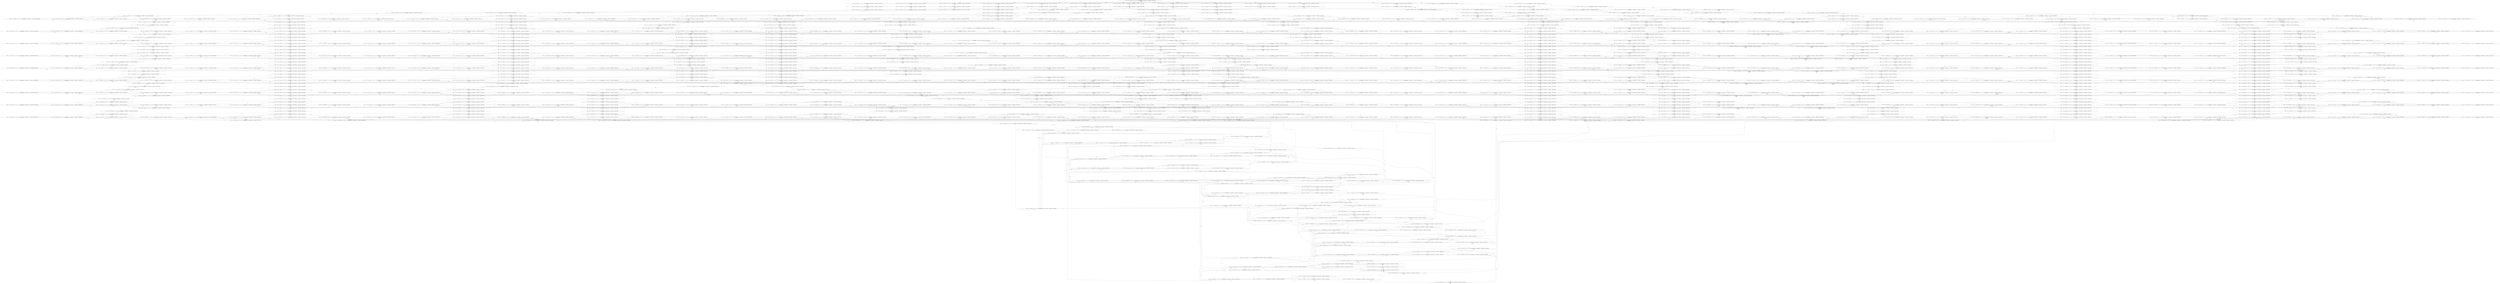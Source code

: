 digraph model {
	0 [ label = "0[!goal	& !bad	& c=0	& pick=0	& mem=0	& x=0	& y=0	& o=0	& _loc_prism2jani_countermodule_=0	& _loc_prism2jani_strategy_=0	& _loc_prism2jani_grid_=0	& default_reward_model=0]
: {(c < 20), init}" ];
	1 [ label = "1[!goal	& !bad	& c=0	& pick=0	& mem=0	& x=0	& y=0	& o=1	& _loc_prism2jani_countermodule_=0	& _loc_prism2jani_strategy_=0	& _loc_prism2jani_grid_=0	& default_reward_model=0]
: {(c < 20)}" ];
	2 [ label = "2[!goal	& !bad	& c=0	& pick=0	& mem=0	& x=0	& y=1	& o=1	& _loc_prism2jani_countermodule_=0	& _loc_prism2jani_strategy_=0	& _loc_prism2jani_grid_=0	& default_reward_model=0]
: {(c < 20)}" ];
	3 [ label = "3[!goal	& !bad	& c=0	& pick=0	& mem=0	& x=0	& y=2	& o=1	& _loc_prism2jani_countermodule_=0	& _loc_prism2jani_strategy_=0	& _loc_prism2jani_grid_=0	& default_reward_model=0]
: {(c < 20)}" ];
	4 [ label = "4[!goal	& !bad	& c=0	& pick=0	& mem=0	& x=0	& y=3	& o=1	& _loc_prism2jani_countermodule_=0	& _loc_prism2jani_strategy_=0	& _loc_prism2jani_grid_=0	& default_reward_model=0]
: {(c < 20)}" ];
	5 [ label = "5[!goal	& !bad	& c=0	& pick=0	& mem=0	& x=1	& y=0	& o=1	& _loc_prism2jani_countermodule_=0	& _loc_prism2jani_strategy_=0	& _loc_prism2jani_grid_=0	& default_reward_model=0]
: {(c < 20)}" ];
	6 [ label = "6[!goal	& !bad	& c=0	& pick=0	& mem=0	& x=1	& y=2	& o=1	& _loc_prism2jani_countermodule_=0	& _loc_prism2jani_strategy_=0	& _loc_prism2jani_grid_=0	& default_reward_model=0]
: {(c < 20)}" ];
	7 [ label = "7[!goal	& !bad	& c=0	& pick=0	& mem=0	& x=1	& y=3	& o=1	& _loc_prism2jani_countermodule_=0	& _loc_prism2jani_strategy_=0	& _loc_prism2jani_grid_=0	& default_reward_model=0]
: {(c < 20)}" ];
	8 [ label = "8[!goal	& !bad	& c=0	& pick=0	& mem=0	& x=2	& y=0	& o=1	& _loc_prism2jani_countermodule_=0	& _loc_prism2jani_strategy_=0	& _loc_prism2jani_grid_=0	& default_reward_model=0]
: {(c < 20)}" ];
	9 [ label = "9[!goal	& !bad	& c=0	& pick=0	& mem=0	& x=2	& y=1	& o=1	& _loc_prism2jani_countermodule_=0	& _loc_prism2jani_strategy_=0	& _loc_prism2jani_grid_=0	& default_reward_model=0]
: {(c < 20)}" ];
	10 [ label = "10[!goal	& !bad	& c=0	& pick=0	& mem=0	& x=2	& y=2	& o=1	& _loc_prism2jani_countermodule_=0	& _loc_prism2jani_strategy_=0	& _loc_prism2jani_grid_=0	& default_reward_model=0]
: {(c < 20)}" ];
	11 [ label = "11[!goal	& !bad	& c=0	& pick=0	& mem=0	& x=2	& y=3	& o=1	& _loc_prism2jani_countermodule_=0	& _loc_prism2jani_strategy_=0	& _loc_prism2jani_grid_=0	& default_reward_model=0]
: {(c < 20)}" ];
	12 [ label = "12[!goal	& !bad	& c=0	& pick=0	& mem=0	& x=3	& y=1	& o=1	& _loc_prism2jani_countermodule_=0	& _loc_prism2jani_strategy_=0	& _loc_prism2jani_grid_=0	& default_reward_model=0]
: {(c < 20)}" ];
	13 [ label = "13[!goal	& !bad	& c=0	& pick=0	& mem=0	& x=3	& y=2	& o=1	& _loc_prism2jani_countermodule_=0	& _loc_prism2jani_strategy_=0	& _loc_prism2jani_grid_=0	& default_reward_model=0]
: {(c < 20)}" ];
	14 [ label = "14[!goal	& !bad	& c=0	& pick=0	& mem=0	& x=3	& y=3	& o=1	& _loc_prism2jani_countermodule_=0	& _loc_prism2jani_strategy_=0	& _loc_prism2jani_grid_=0	& default_reward_model=0]
: {(c < 20)}" ];
	15 [ label = "15[!goal	& !bad	& c=1	& pick=1	& mem=2	& x=0	& y=0	& o=1	& _loc_prism2jani_countermodule_=0	& _loc_prism2jani_strategy_=0	& _loc_prism2jani_grid_=0	& default_reward_model=0]
: {(c < 20)}" ];
	16 [ label = "16[!goal	& !bad	& c=1	& pick=1	& mem=2	& x=0	& y=1	& o=1	& _loc_prism2jani_countermodule_=0	& _loc_prism2jani_strategy_=0	& _loc_prism2jani_grid_=0	& default_reward_model=0]
: {(c < 20)}" ];
	17 [ label = "17[!goal	& !bad	& c=1	& pick=1	& mem=2	& x=0	& y=2	& o=1	& _loc_prism2jani_countermodule_=0	& _loc_prism2jani_strategy_=0	& _loc_prism2jani_grid_=0	& default_reward_model=0]
: {(c < 20)}" ];
	18 [ label = "18[!goal	& !bad	& c=1	& pick=1	& mem=2	& x=0	& y=3	& o=1	& _loc_prism2jani_countermodule_=0	& _loc_prism2jani_strategy_=0	& _loc_prism2jani_grid_=0	& default_reward_model=0]
: {(c < 20)}" ];
	19 [ label = "19[!goal	& !bad	& c=1	& pick=1	& mem=2	& x=1	& y=0	& o=1	& _loc_prism2jani_countermodule_=0	& _loc_prism2jani_strategy_=0	& _loc_prism2jani_grid_=0	& default_reward_model=0]
: {(c < 20)}" ];
	20 [ label = "20[!goal	& !bad	& c=1	& pick=1	& mem=2	& x=1	& y=2	& o=1	& _loc_prism2jani_countermodule_=0	& _loc_prism2jani_strategy_=0	& _loc_prism2jani_grid_=0	& default_reward_model=0]
: {(c < 20)}" ];
	21 [ label = "21[!goal	& !bad	& c=1	& pick=1	& mem=2	& x=1	& y=3	& o=1	& _loc_prism2jani_countermodule_=0	& _loc_prism2jani_strategy_=0	& _loc_prism2jani_grid_=0	& default_reward_model=0]
: {(c < 20)}" ];
	22 [ label = "22[!goal	& !bad	& c=1	& pick=1	& mem=2	& x=2	& y=0	& o=1	& _loc_prism2jani_countermodule_=0	& _loc_prism2jani_strategy_=0	& _loc_prism2jani_grid_=0	& default_reward_model=0]
: {(c < 20)}" ];
	23 [ label = "23[!goal	& !bad	& c=1	& pick=1	& mem=2	& x=2	& y=1	& o=1	& _loc_prism2jani_countermodule_=0	& _loc_prism2jani_strategy_=0	& _loc_prism2jani_grid_=0	& default_reward_model=0]
: {(c < 20)}" ];
	24 [ label = "24[!goal	& !bad	& c=1	& pick=1	& mem=2	& x=2	& y=2	& o=1	& _loc_prism2jani_countermodule_=0	& _loc_prism2jani_strategy_=0	& _loc_prism2jani_grid_=0	& default_reward_model=0]
: {(c < 20)}" ];
	25 [ label = "25[!goal	& !bad	& c=1	& pick=1	& mem=2	& x=2	& y=3	& o=1	& _loc_prism2jani_countermodule_=0	& _loc_prism2jani_strategy_=0	& _loc_prism2jani_grid_=0	& default_reward_model=0]
: {(c < 20)}" ];
	26 [ label = "26[!goal	& !bad	& c=1	& pick=1	& mem=2	& x=3	& y=1	& o=1	& _loc_prism2jani_countermodule_=0	& _loc_prism2jani_strategy_=0	& _loc_prism2jani_grid_=0	& default_reward_model=0]
: {(c < 20)}" ];
	27 [ label = "27[!goal	& !bad	& c=1	& pick=1	& mem=2	& x=3	& y=2	& o=1	& _loc_prism2jani_countermodule_=0	& _loc_prism2jani_strategy_=0	& _loc_prism2jani_grid_=0	& default_reward_model=0]
: {(c < 20)}" ];
	28 [ label = "28[!goal	& !bad	& c=1	& pick=1	& mem=2	& x=3	& y=3	& o=1	& _loc_prism2jani_countermodule_=0	& _loc_prism2jani_strategy_=0	& _loc_prism2jani_grid_=0	& default_reward_model=0]
: {(c < 20)}" ];
	29 [ label = "29[!goal	& !bad	& c=1	& pick=0	& mem=2	& x=0	& y=1	& o=1	& _loc_prism2jani_countermodule_=0	& _loc_prism2jani_strategy_=0	& _loc_prism2jani_grid_=0	& default_reward_model=0]
: {(c < 20)}" ];
	30 [ label = "30[!goal	& !bad	& c=1	& pick=0	& mem=2	& x=0	& y=0	& o=1	& _loc_prism2jani_countermodule_=0	& _loc_prism2jani_strategy_=0	& _loc_prism2jani_grid_=0	& default_reward_model=0]
: {(c < 20)}" ];
	31 [ label = "31[!goal	& !bad	& c=1	& pick=0	& mem=2	& x=1	& y=0	& o=1	& _loc_prism2jani_countermodule_=0	& _loc_prism2jani_strategy_=0	& _loc_prism2jani_grid_=0	& default_reward_model=0]
: {(c < 20)}" ];
	32 [ label = "32[!goal	& !bad	& c=1	& pick=0	& mem=2	& x=0	& y=2	& o=1	& _loc_prism2jani_countermodule_=0	& _loc_prism2jani_strategy_=0	& _loc_prism2jani_grid_=0	& default_reward_model=0]
: {(c < 20)}" ];
	33 [ label = "33[!goal	& bad	& c=1	& pick=0	& mem=2	& x=1	& y=1	& o=3	& _loc_prism2jani_countermodule_=0	& _loc_prism2jani_strategy_=0	& _loc_prism2jani_grid_=0	& default_reward_model=0]
: {(c < 20), bad}" ];
	34 [ label = "34[!goal	& !bad	& c=1	& pick=0	& mem=2	& x=0	& y=3	& o=1	& _loc_prism2jani_countermodule_=0	& _loc_prism2jani_strategy_=0	& _loc_prism2jani_grid_=0	& default_reward_model=0]
: {(c < 20)}" ];
	35 [ label = "35[!goal	& !bad	& c=1	& pick=0	& mem=2	& x=1	& y=2	& o=1	& _loc_prism2jani_countermodule_=0	& _loc_prism2jani_strategy_=0	& _loc_prism2jani_grid_=0	& default_reward_model=0]
: {(c < 20)}" ];
	36 [ label = "36[!goal	& !bad	& c=1	& pick=0	& mem=2	& x=1	& y=3	& o=1	& _loc_prism2jani_countermodule_=0	& _loc_prism2jani_strategy_=0	& _loc_prism2jani_grid_=0	& default_reward_model=0]
: {(c < 20)}" ];
	37 [ label = "37[!goal	& !bad	& c=1	& pick=0	& mem=2	& x=2	& y=0	& o=1	& _loc_prism2jani_countermodule_=0	& _loc_prism2jani_strategy_=0	& _loc_prism2jani_grid_=0	& default_reward_model=0]
: {(c < 20)}" ];
	38 [ label = "38[!goal	& !bad	& c=1	& pick=0	& mem=2	& x=2	& y=2	& o=1	& _loc_prism2jani_countermodule_=0	& _loc_prism2jani_strategy_=0	& _loc_prism2jani_grid_=0	& default_reward_model=0]
: {(c < 20)}" ];
	39 [ label = "39[!goal	& !bad	& c=1	& pick=0	& mem=2	& x=2	& y=3	& o=1	& _loc_prism2jani_countermodule_=0	& _loc_prism2jani_strategy_=0	& _loc_prism2jani_grid_=0	& default_reward_model=0]
: {(c < 20)}" ];
	40 [ label = "40[!goal	& !bad	& c=1	& pick=0	& mem=2	& x=2	& y=1	& o=1	& _loc_prism2jani_countermodule_=0	& _loc_prism2jani_strategy_=0	& _loc_prism2jani_grid_=0	& default_reward_model=0]
: {(c < 20)}" ];
	41 [ label = "41[!goal	& !bad	& c=1	& pick=0	& mem=2	& x=3	& y=1	& o=1	& _loc_prism2jani_countermodule_=0	& _loc_prism2jani_strategy_=0	& _loc_prism2jani_grid_=0	& default_reward_model=0]
: {(c < 20)}" ];
	42 [ label = "42[!goal	& !bad	& c=1	& pick=0	& mem=2	& x=3	& y=2	& o=1	& _loc_prism2jani_countermodule_=0	& _loc_prism2jani_strategy_=0	& _loc_prism2jani_grid_=0	& default_reward_model=0]
: {(c < 20)}" ];
	43 [ label = "43[!goal	& !bad	& c=1	& pick=0	& mem=2	& x=3	& y=3	& o=1	& _loc_prism2jani_countermodule_=0	& _loc_prism2jani_strategy_=0	& _loc_prism2jani_grid_=0	& default_reward_model=0]
: {(c < 20)}" ];
	44 [ label = "44[!goal	& !bad	& c=2	& pick=4	& mem=3	& x=0	& y=1	& o=1	& _loc_prism2jani_countermodule_=0	& _loc_prism2jani_strategy_=0	& _loc_prism2jani_grid_=0	& default_reward_model=0]
: {(c < 20)}" ];
	45 [ label = "45[!goal	& !bad	& c=2	& pick=4	& mem=3	& x=0	& y=0	& o=1	& _loc_prism2jani_countermodule_=0	& _loc_prism2jani_strategy_=0	& _loc_prism2jani_grid_=0	& default_reward_model=0]
: {(c < 20)}" ];
	46 [ label = "46[!goal	& !bad	& c=2	& pick=4	& mem=3	& x=1	& y=0	& o=1	& _loc_prism2jani_countermodule_=0	& _loc_prism2jani_strategy_=0	& _loc_prism2jani_grid_=0	& default_reward_model=0]
: {(c < 20)}" ];
	47 [ label = "47[!goal	& !bad	& c=2	& pick=4	& mem=3	& x=0	& y=2	& o=1	& _loc_prism2jani_countermodule_=0	& _loc_prism2jani_strategy_=0	& _loc_prism2jani_grid_=0	& default_reward_model=0]
: {(c < 20)}" ];
	48 [ label = "48[!goal	& !bad	& c=2	& pick=4	& mem=3	& x=0	& y=3	& o=1	& _loc_prism2jani_countermodule_=0	& _loc_prism2jani_strategy_=0	& _loc_prism2jani_grid_=0	& default_reward_model=0]
: {(c < 20)}" ];
	49 [ label = "49[!goal	& !bad	& c=2	& pick=4	& mem=3	& x=1	& y=2	& o=1	& _loc_prism2jani_countermodule_=0	& _loc_prism2jani_strategy_=0	& _loc_prism2jani_grid_=0	& default_reward_model=0]
: {(c < 20)}" ];
	50 [ label = "50[!goal	& !bad	& c=2	& pick=4	& mem=3	& x=1	& y=3	& o=1	& _loc_prism2jani_countermodule_=0	& _loc_prism2jani_strategy_=0	& _loc_prism2jani_grid_=0	& default_reward_model=0]
: {(c < 20)}" ];
	51 [ label = "51[!goal	& !bad	& c=2	& pick=4	& mem=3	& x=2	& y=0	& o=1	& _loc_prism2jani_countermodule_=0	& _loc_prism2jani_strategy_=0	& _loc_prism2jani_grid_=0	& default_reward_model=0]
: {(c < 20)}" ];
	52 [ label = "52[!goal	& !bad	& c=2	& pick=4	& mem=3	& x=2	& y=2	& o=1	& _loc_prism2jani_countermodule_=0	& _loc_prism2jani_strategy_=0	& _loc_prism2jani_grid_=0	& default_reward_model=0]
: {(c < 20)}" ];
	53 [ label = "53[!goal	& !bad	& c=2	& pick=4	& mem=3	& x=2	& y=3	& o=1	& _loc_prism2jani_countermodule_=0	& _loc_prism2jani_strategy_=0	& _loc_prism2jani_grid_=0	& default_reward_model=0]
: {(c < 20)}" ];
	54 [ label = "54[!goal	& !bad	& c=2	& pick=4	& mem=3	& x=2	& y=1	& o=1	& _loc_prism2jani_countermodule_=0	& _loc_prism2jani_strategy_=0	& _loc_prism2jani_grid_=0	& default_reward_model=0]
: {(c < 20)}" ];
	55 [ label = "55[!goal	& !bad	& c=2	& pick=4	& mem=3	& x=3	& y=1	& o=1	& _loc_prism2jani_countermodule_=0	& _loc_prism2jani_strategy_=0	& _loc_prism2jani_grid_=0	& default_reward_model=0]
: {(c < 20)}" ];
	56 [ label = "56[!goal	& !bad	& c=2	& pick=4	& mem=3	& x=3	& y=2	& o=1	& _loc_prism2jani_countermodule_=0	& _loc_prism2jani_strategy_=0	& _loc_prism2jani_grid_=0	& default_reward_model=0]
: {(c < 20)}" ];
	57 [ label = "57[!goal	& !bad	& c=2	& pick=4	& mem=3	& x=3	& y=3	& o=1	& _loc_prism2jani_countermodule_=0	& _loc_prism2jani_strategy_=0	& _loc_prism2jani_grid_=0	& default_reward_model=0]
: {(c < 20)}" ];
	58 [ label = "58[!goal	& !bad	& c=2	& pick=0	& mem=3	& x=0	& y=2	& o=1	& _loc_prism2jani_countermodule_=0	& _loc_prism2jani_strategy_=0	& _loc_prism2jani_grid_=0	& default_reward_model=0]
: {(c < 20)}" ];
	59 [ label = "59[!goal	& !bad	& c=2	& pick=0	& mem=3	& x=0	& y=1	& o=1	& _loc_prism2jani_countermodule_=0	& _loc_prism2jani_strategy_=0	& _loc_prism2jani_grid_=0	& default_reward_model=0]
: {(c < 20)}" ];
	60 [ label = "60[!goal	& bad	& c=2	& pick=0	& mem=3	& x=1	& y=1	& o=3	& _loc_prism2jani_countermodule_=0	& _loc_prism2jani_strategy_=0	& _loc_prism2jani_grid_=0	& default_reward_model=0]
: {(c < 20), bad}" ];
	61 [ label = "61[!goal	& !bad	& c=2	& pick=0	& mem=3	& x=0	& y=0	& o=1	& _loc_prism2jani_countermodule_=0	& _loc_prism2jani_strategy_=0	& _loc_prism2jani_grid_=0	& default_reward_model=0]
: {(c < 20)}" ];
	62 [ label = "62[!goal	& !bad	& c=2	& pick=0	& mem=3	& x=1	& y=0	& o=1	& _loc_prism2jani_countermodule_=0	& _loc_prism2jani_strategy_=0	& _loc_prism2jani_grid_=0	& default_reward_model=0]
: {(c < 20)}" ];
	63 [ label = "63[!goal	& !bad	& c=2	& pick=0	& mem=3	& x=2	& y=0	& o=1	& _loc_prism2jani_countermodule_=0	& _loc_prism2jani_strategy_=0	& _loc_prism2jani_grid_=0	& default_reward_model=0]
: {(c < 20)}" ];
	64 [ label = "64[!goal	& !bad	& c=2	& pick=0	& mem=3	& x=0	& y=3	& o=1	& _loc_prism2jani_countermodule_=0	& _loc_prism2jani_strategy_=0	& _loc_prism2jani_grid_=0	& default_reward_model=0]
: {(c < 20)}" ];
	65 [ label = "65[!goal	& !bad	& c=2	& pick=0	& mem=3	& x=1	& y=2	& o=1	& _loc_prism2jani_countermodule_=0	& _loc_prism2jani_strategy_=0	& _loc_prism2jani_grid_=0	& default_reward_model=0]
: {(c < 20)}" ];
	66 [ label = "66[!goal	& !bad	& c=2	& pick=0	& mem=3	& x=1	& y=3	& o=1	& _loc_prism2jani_countermodule_=0	& _loc_prism2jani_strategy_=0	& _loc_prism2jani_grid_=0	& default_reward_model=0]
: {(c < 20)}" ];
	67 [ label = "67[!goal	& !bad	& c=2	& pick=0	& mem=3	& x=2	& y=2	& o=1	& _loc_prism2jani_countermodule_=0	& _loc_prism2jani_strategy_=0	& _loc_prism2jani_grid_=0	& default_reward_model=0]
: {(c < 20)}" ];
	68 [ label = "68[!goal	& !bad	& c=2	& pick=0	& mem=3	& x=2	& y=3	& o=1	& _loc_prism2jani_countermodule_=0	& _loc_prism2jani_strategy_=0	& _loc_prism2jani_grid_=0	& default_reward_model=0]
: {(c < 20)}" ];
	69 [ label = "69[!goal	& !bad	& c=2	& pick=0	& mem=3	& x=2	& y=1	& o=1	& _loc_prism2jani_countermodule_=0	& _loc_prism2jani_strategy_=0	& _loc_prism2jani_grid_=0	& default_reward_model=0]
: {(c < 20)}" ];
	70 [ label = "70[!goal	& !bad	& c=2	& pick=0	& mem=3	& x=3	& y=2	& o=1	& _loc_prism2jani_countermodule_=0	& _loc_prism2jani_strategy_=0	& _loc_prism2jani_grid_=0	& default_reward_model=0]
: {(c < 20)}" ];
	71 [ label = "71[!goal	& !bad	& c=2	& pick=0	& mem=3	& x=3	& y=3	& o=1	& _loc_prism2jani_countermodule_=0	& _loc_prism2jani_strategy_=0	& _loc_prism2jani_grid_=0	& default_reward_model=0]
: {(c < 20)}" ];
	72 [ label = "72[!goal	& !bad	& c=2	& pick=0	& mem=3	& x=3	& y=1	& o=1	& _loc_prism2jani_countermodule_=0	& _loc_prism2jani_strategy_=0	& _loc_prism2jani_grid_=0	& default_reward_model=0]
: {(c < 20)}" ];
	73 [ label = "73[!goal	& !bad	& c=3	& pick=1	& mem=2	& x=0	& y=2	& o=1	& _loc_prism2jani_countermodule_=0	& _loc_prism2jani_strategy_=0	& _loc_prism2jani_grid_=0	& default_reward_model=0]
: {(c < 20)}" ];
	74 [ label = "74[!goal	& !bad	& c=3	& pick=2	& mem=2	& x=0	& y=2	& o=1	& _loc_prism2jani_countermodule_=0	& _loc_prism2jani_strategy_=0	& _loc_prism2jani_grid_=0	& default_reward_model=0]
: {(c < 20)}" ];
	75 [ label = "75[!goal	& !bad	& c=3	& pick=3	& mem=2	& x=0	& y=2	& o=1	& _loc_prism2jani_countermodule_=0	& _loc_prism2jani_strategy_=0	& _loc_prism2jani_grid_=0	& default_reward_model=0]
: {(c < 20)}" ];
	76 [ label = "76[!goal	& !bad	& c=3	& pick=4	& mem=2	& x=0	& y=2	& o=1	& _loc_prism2jani_countermodule_=0	& _loc_prism2jani_strategy_=0	& _loc_prism2jani_grid_=0	& default_reward_model=0]
: {(c < 20)}" ];
	77 [ label = "77[!goal	& !bad	& c=3	& pick=1	& mem=2	& x=0	& y=1	& o=1	& _loc_prism2jani_countermodule_=0	& _loc_prism2jani_strategy_=0	& _loc_prism2jani_grid_=0	& default_reward_model=0]
: {(c < 20)}" ];
	78 [ label = "78[!goal	& !bad	& c=3	& pick=2	& mem=2	& x=0	& y=1	& o=1	& _loc_prism2jani_countermodule_=0	& _loc_prism2jani_strategy_=0	& _loc_prism2jani_grid_=0	& default_reward_model=0]
: {(c < 20)}" ];
	79 [ label = "79[!goal	& !bad	& c=3	& pick=3	& mem=2	& x=0	& y=1	& o=1	& _loc_prism2jani_countermodule_=0	& _loc_prism2jani_strategy_=0	& _loc_prism2jani_grid_=0	& default_reward_model=0]
: {(c < 20)}" ];
	80 [ label = "80[!goal	& !bad	& c=3	& pick=4	& mem=2	& x=0	& y=1	& o=1	& _loc_prism2jani_countermodule_=0	& _loc_prism2jani_strategy_=0	& _loc_prism2jani_grid_=0	& default_reward_model=0]
: {(c < 20)}" ];
	81 [ label = "81[!goal	& !bad	& c=3	& pick=1	& mem=2	& x=0	& y=0	& o=1	& _loc_prism2jani_countermodule_=0	& _loc_prism2jani_strategy_=0	& _loc_prism2jani_grid_=0	& default_reward_model=0]
: {(c < 20)}" ];
	82 [ label = "82[!goal	& !bad	& c=3	& pick=2	& mem=2	& x=0	& y=0	& o=1	& _loc_prism2jani_countermodule_=0	& _loc_prism2jani_strategy_=0	& _loc_prism2jani_grid_=0	& default_reward_model=0]
: {(c < 20)}" ];
	83 [ label = "83[!goal	& !bad	& c=3	& pick=3	& mem=2	& x=0	& y=0	& o=1	& _loc_prism2jani_countermodule_=0	& _loc_prism2jani_strategy_=0	& _loc_prism2jani_grid_=0	& default_reward_model=0]
: {(c < 20)}" ];
	84 [ label = "84[!goal	& !bad	& c=3	& pick=4	& mem=2	& x=0	& y=0	& o=1	& _loc_prism2jani_countermodule_=0	& _loc_prism2jani_strategy_=0	& _loc_prism2jani_grid_=0	& default_reward_model=0]
: {(c < 20)}" ];
	85 [ label = "85[!goal	& !bad	& c=3	& pick=1	& mem=2	& x=1	& y=0	& o=1	& _loc_prism2jani_countermodule_=0	& _loc_prism2jani_strategy_=0	& _loc_prism2jani_grid_=0	& default_reward_model=0]
: {(c < 20)}" ];
	86 [ label = "86[!goal	& !bad	& c=3	& pick=2	& mem=2	& x=1	& y=0	& o=1	& _loc_prism2jani_countermodule_=0	& _loc_prism2jani_strategy_=0	& _loc_prism2jani_grid_=0	& default_reward_model=0]
: {(c < 20)}" ];
	87 [ label = "87[!goal	& !bad	& c=3	& pick=3	& mem=2	& x=1	& y=0	& o=1	& _loc_prism2jani_countermodule_=0	& _loc_prism2jani_strategy_=0	& _loc_prism2jani_grid_=0	& default_reward_model=0]
: {(c < 20)}" ];
	88 [ label = "88[!goal	& !bad	& c=3	& pick=4	& mem=2	& x=1	& y=0	& o=1	& _loc_prism2jani_countermodule_=0	& _loc_prism2jani_strategy_=0	& _loc_prism2jani_grid_=0	& default_reward_model=0]
: {(c < 20)}" ];
	89 [ label = "89[!goal	& !bad	& c=3	& pick=1	& mem=2	& x=2	& y=0	& o=1	& _loc_prism2jani_countermodule_=0	& _loc_prism2jani_strategy_=0	& _loc_prism2jani_grid_=0	& default_reward_model=0]
: {(c < 20)}" ];
	90 [ label = "90[!goal	& !bad	& c=3	& pick=2	& mem=2	& x=2	& y=0	& o=1	& _loc_prism2jani_countermodule_=0	& _loc_prism2jani_strategy_=0	& _loc_prism2jani_grid_=0	& default_reward_model=0]
: {(c < 20)}" ];
	91 [ label = "91[!goal	& !bad	& c=3	& pick=3	& mem=2	& x=2	& y=0	& o=1	& _loc_prism2jani_countermodule_=0	& _loc_prism2jani_strategy_=0	& _loc_prism2jani_grid_=0	& default_reward_model=0]
: {(c < 20)}" ];
	92 [ label = "92[!goal	& !bad	& c=3	& pick=4	& mem=2	& x=2	& y=0	& o=1	& _loc_prism2jani_countermodule_=0	& _loc_prism2jani_strategy_=0	& _loc_prism2jani_grid_=0	& default_reward_model=0]
: {(c < 20)}" ];
	93 [ label = "93[!goal	& !bad	& c=3	& pick=1	& mem=2	& x=0	& y=3	& o=1	& _loc_prism2jani_countermodule_=0	& _loc_prism2jani_strategy_=0	& _loc_prism2jani_grid_=0	& default_reward_model=0]
: {(c < 20)}" ];
	94 [ label = "94[!goal	& !bad	& c=3	& pick=2	& mem=2	& x=0	& y=3	& o=1	& _loc_prism2jani_countermodule_=0	& _loc_prism2jani_strategy_=0	& _loc_prism2jani_grid_=0	& default_reward_model=0]
: {(c < 20)}" ];
	95 [ label = "95[!goal	& !bad	& c=3	& pick=3	& mem=2	& x=0	& y=3	& o=1	& _loc_prism2jani_countermodule_=0	& _loc_prism2jani_strategy_=0	& _loc_prism2jani_grid_=0	& default_reward_model=0]
: {(c < 20)}" ];
	96 [ label = "96[!goal	& !bad	& c=3	& pick=4	& mem=2	& x=0	& y=3	& o=1	& _loc_prism2jani_countermodule_=0	& _loc_prism2jani_strategy_=0	& _loc_prism2jani_grid_=0	& default_reward_model=0]
: {(c < 20)}" ];
	97 [ label = "97[!goal	& !bad	& c=3	& pick=1	& mem=2	& x=1	& y=2	& o=1	& _loc_prism2jani_countermodule_=0	& _loc_prism2jani_strategy_=0	& _loc_prism2jani_grid_=0	& default_reward_model=0]
: {(c < 20)}" ];
	98 [ label = "98[!goal	& !bad	& c=3	& pick=2	& mem=2	& x=1	& y=2	& o=1	& _loc_prism2jani_countermodule_=0	& _loc_prism2jani_strategy_=0	& _loc_prism2jani_grid_=0	& default_reward_model=0]
: {(c < 20)}" ];
	99 [ label = "99[!goal	& !bad	& c=3	& pick=3	& mem=2	& x=1	& y=2	& o=1	& _loc_prism2jani_countermodule_=0	& _loc_prism2jani_strategy_=0	& _loc_prism2jani_grid_=0	& default_reward_model=0]
: {(c < 20)}" ];
	100 [ label = "100[!goal	& !bad	& c=3	& pick=4	& mem=2	& x=1	& y=2	& o=1	& _loc_prism2jani_countermodule_=0	& _loc_prism2jani_strategy_=0	& _loc_prism2jani_grid_=0	& default_reward_model=0]
: {(c < 20)}" ];
	101 [ label = "101[!goal	& !bad	& c=3	& pick=1	& mem=2	& x=1	& y=3	& o=1	& _loc_prism2jani_countermodule_=0	& _loc_prism2jani_strategy_=0	& _loc_prism2jani_grid_=0	& default_reward_model=0]
: {(c < 20)}" ];
	102 [ label = "102[!goal	& !bad	& c=3	& pick=2	& mem=2	& x=1	& y=3	& o=1	& _loc_prism2jani_countermodule_=0	& _loc_prism2jani_strategy_=0	& _loc_prism2jani_grid_=0	& default_reward_model=0]
: {(c < 20)}" ];
	103 [ label = "103[!goal	& !bad	& c=3	& pick=3	& mem=2	& x=1	& y=3	& o=1	& _loc_prism2jani_countermodule_=0	& _loc_prism2jani_strategy_=0	& _loc_prism2jani_grid_=0	& default_reward_model=0]
: {(c < 20)}" ];
	104 [ label = "104[!goal	& !bad	& c=3	& pick=4	& mem=2	& x=1	& y=3	& o=1	& _loc_prism2jani_countermodule_=0	& _loc_prism2jani_strategy_=0	& _loc_prism2jani_grid_=0	& default_reward_model=0]
: {(c < 20)}" ];
	105 [ label = "105[!goal	& !bad	& c=3	& pick=1	& mem=2	& x=2	& y=2	& o=1	& _loc_prism2jani_countermodule_=0	& _loc_prism2jani_strategy_=0	& _loc_prism2jani_grid_=0	& default_reward_model=0]
: {(c < 20)}" ];
	106 [ label = "106[!goal	& !bad	& c=3	& pick=2	& mem=2	& x=2	& y=2	& o=1	& _loc_prism2jani_countermodule_=0	& _loc_prism2jani_strategy_=0	& _loc_prism2jani_grid_=0	& default_reward_model=0]
: {(c < 20)}" ];
	107 [ label = "107[!goal	& !bad	& c=3	& pick=3	& mem=2	& x=2	& y=2	& o=1	& _loc_prism2jani_countermodule_=0	& _loc_prism2jani_strategy_=0	& _loc_prism2jani_grid_=0	& default_reward_model=0]
: {(c < 20)}" ];
	108 [ label = "108[!goal	& !bad	& c=3	& pick=4	& mem=2	& x=2	& y=2	& o=1	& _loc_prism2jani_countermodule_=0	& _loc_prism2jani_strategy_=0	& _loc_prism2jani_grid_=0	& default_reward_model=0]
: {(c < 20)}" ];
	109 [ label = "109[!goal	& !bad	& c=3	& pick=1	& mem=2	& x=2	& y=3	& o=1	& _loc_prism2jani_countermodule_=0	& _loc_prism2jani_strategy_=0	& _loc_prism2jani_grid_=0	& default_reward_model=0]
: {(c < 20)}" ];
	110 [ label = "110[!goal	& !bad	& c=3	& pick=2	& mem=2	& x=2	& y=3	& o=1	& _loc_prism2jani_countermodule_=0	& _loc_prism2jani_strategy_=0	& _loc_prism2jani_grid_=0	& default_reward_model=0]
: {(c < 20)}" ];
	111 [ label = "111[!goal	& !bad	& c=3	& pick=3	& mem=2	& x=2	& y=3	& o=1	& _loc_prism2jani_countermodule_=0	& _loc_prism2jani_strategy_=0	& _loc_prism2jani_grid_=0	& default_reward_model=0]
: {(c < 20)}" ];
	112 [ label = "112[!goal	& !bad	& c=3	& pick=4	& mem=2	& x=2	& y=3	& o=1	& _loc_prism2jani_countermodule_=0	& _loc_prism2jani_strategy_=0	& _loc_prism2jani_grid_=0	& default_reward_model=0]
: {(c < 20)}" ];
	113 [ label = "113[!goal	& !bad	& c=3	& pick=1	& mem=2	& x=2	& y=1	& o=1	& _loc_prism2jani_countermodule_=0	& _loc_prism2jani_strategy_=0	& _loc_prism2jani_grid_=0	& default_reward_model=0]
: {(c < 20)}" ];
	114 [ label = "114[!goal	& !bad	& c=3	& pick=2	& mem=2	& x=2	& y=1	& o=1	& _loc_prism2jani_countermodule_=0	& _loc_prism2jani_strategy_=0	& _loc_prism2jani_grid_=0	& default_reward_model=0]
: {(c < 20)}" ];
	115 [ label = "115[!goal	& !bad	& c=3	& pick=3	& mem=2	& x=2	& y=1	& o=1	& _loc_prism2jani_countermodule_=0	& _loc_prism2jani_strategy_=0	& _loc_prism2jani_grid_=0	& default_reward_model=0]
: {(c < 20)}" ];
	116 [ label = "116[!goal	& !bad	& c=3	& pick=4	& mem=2	& x=2	& y=1	& o=1	& _loc_prism2jani_countermodule_=0	& _loc_prism2jani_strategy_=0	& _loc_prism2jani_grid_=0	& default_reward_model=0]
: {(c < 20)}" ];
	117 [ label = "117[!goal	& !bad	& c=3	& pick=1	& mem=2	& x=3	& y=2	& o=1	& _loc_prism2jani_countermodule_=0	& _loc_prism2jani_strategy_=0	& _loc_prism2jani_grid_=0	& default_reward_model=0]
: {(c < 20)}" ];
	118 [ label = "118[!goal	& !bad	& c=3	& pick=2	& mem=2	& x=3	& y=2	& o=1	& _loc_prism2jani_countermodule_=0	& _loc_prism2jani_strategy_=0	& _loc_prism2jani_grid_=0	& default_reward_model=0]
: {(c < 20)}" ];
	119 [ label = "119[!goal	& !bad	& c=3	& pick=3	& mem=2	& x=3	& y=2	& o=1	& _loc_prism2jani_countermodule_=0	& _loc_prism2jani_strategy_=0	& _loc_prism2jani_grid_=0	& default_reward_model=0]
: {(c < 20)}" ];
	120 [ label = "120[!goal	& !bad	& c=3	& pick=4	& mem=2	& x=3	& y=2	& o=1	& _loc_prism2jani_countermodule_=0	& _loc_prism2jani_strategy_=0	& _loc_prism2jani_grid_=0	& default_reward_model=0]
: {(c < 20)}" ];
	121 [ label = "121[!goal	& !bad	& c=3	& pick=1	& mem=2	& x=3	& y=3	& o=1	& _loc_prism2jani_countermodule_=0	& _loc_prism2jani_strategy_=0	& _loc_prism2jani_grid_=0	& default_reward_model=0]
: {(c < 20)}" ];
	122 [ label = "122[!goal	& !bad	& c=3	& pick=2	& mem=2	& x=3	& y=3	& o=1	& _loc_prism2jani_countermodule_=0	& _loc_prism2jani_strategy_=0	& _loc_prism2jani_grid_=0	& default_reward_model=0]
: {(c < 20)}" ];
	123 [ label = "123[!goal	& !bad	& c=3	& pick=3	& mem=2	& x=3	& y=3	& o=1	& _loc_prism2jani_countermodule_=0	& _loc_prism2jani_strategy_=0	& _loc_prism2jani_grid_=0	& default_reward_model=0]
: {(c < 20)}" ];
	124 [ label = "124[!goal	& !bad	& c=3	& pick=4	& mem=2	& x=3	& y=3	& o=1	& _loc_prism2jani_countermodule_=0	& _loc_prism2jani_strategy_=0	& _loc_prism2jani_grid_=0	& default_reward_model=0]
: {(c < 20)}" ];
	125 [ label = "125[!goal	& !bad	& c=3	& pick=1	& mem=2	& x=3	& y=1	& o=1	& _loc_prism2jani_countermodule_=0	& _loc_prism2jani_strategy_=0	& _loc_prism2jani_grid_=0	& default_reward_model=0]
: {(c < 20)}" ];
	126 [ label = "126[!goal	& !bad	& c=3	& pick=2	& mem=2	& x=3	& y=1	& o=1	& _loc_prism2jani_countermodule_=0	& _loc_prism2jani_strategy_=0	& _loc_prism2jani_grid_=0	& default_reward_model=0]
: {(c < 20)}" ];
	127 [ label = "127[!goal	& !bad	& c=3	& pick=3	& mem=2	& x=3	& y=1	& o=1	& _loc_prism2jani_countermodule_=0	& _loc_prism2jani_strategy_=0	& _loc_prism2jani_grid_=0	& default_reward_model=0]
: {(c < 20)}" ];
	128 [ label = "128[!goal	& !bad	& c=3	& pick=4	& mem=2	& x=3	& y=1	& o=1	& _loc_prism2jani_countermodule_=0	& _loc_prism2jani_strategy_=0	& _loc_prism2jani_grid_=0	& default_reward_model=0]
: {(c < 20)}" ];
	129 [ label = "129[!goal	& !bad	& c=3	& pick=0	& mem=2	& x=0	& y=3	& o=1	& _loc_prism2jani_countermodule_=0	& _loc_prism2jani_strategy_=0	& _loc_prism2jani_grid_=0	& default_reward_model=0]
: {(c < 20)}" ];
	130 [ label = "130[!goal	& !bad	& c=3	& pick=0	& mem=2	& x=0	& y=2	& o=1	& _loc_prism2jani_countermodule_=0	& _loc_prism2jani_strategy_=0	& _loc_prism2jani_grid_=0	& default_reward_model=0]
: {(c < 20)}" ];
	131 [ label = "131[!goal	& !bad	& c=3	& pick=0	& mem=2	& x=1	& y=2	& o=1	& _loc_prism2jani_countermodule_=0	& _loc_prism2jani_strategy_=0	& _loc_prism2jani_grid_=0	& default_reward_model=0]
: {(c < 20)}" ];
	132 [ label = "132[!goal	& !bad	& c=3	& pick=0	& mem=2	& x=0	& y=1	& o=1	& _loc_prism2jani_countermodule_=0	& _loc_prism2jani_strategy_=0	& _loc_prism2jani_grid_=0	& default_reward_model=0]
: {(c < 20)}" ];
	133 [ label = "133[!goal	& bad	& c=3	& pick=0	& mem=2	& x=1	& y=1	& o=3	& _loc_prism2jani_countermodule_=0	& _loc_prism2jani_strategy_=0	& _loc_prism2jani_grid_=0	& default_reward_model=0]
: {(c < 20), bad}" ];
	134 [ label = "134[!goal	& !bad	& c=3	& pick=0	& mem=2	& x=0	& y=0	& o=1	& _loc_prism2jani_countermodule_=0	& _loc_prism2jani_strategy_=0	& _loc_prism2jani_grid_=0	& default_reward_model=0]
: {(c < 20)}" ];
	135 [ label = "135[!goal	& !bad	& c=3	& pick=0	& mem=2	& x=1	& y=0	& o=1	& _loc_prism2jani_countermodule_=0	& _loc_prism2jani_strategy_=0	& _loc_prism2jani_grid_=0	& default_reward_model=0]
: {(c < 20)}" ];
	136 [ label = "136[!goal	& !bad	& c=3	& pick=0	& mem=2	& x=2	& y=0	& o=1	& _loc_prism2jani_countermodule_=0	& _loc_prism2jani_strategy_=0	& _loc_prism2jani_grid_=0	& default_reward_model=0]
: {(c < 20)}" ];
	137 [ label = "137[!goal	& !bad	& c=3	& pick=0	& mem=2	& x=2	& y=1	& o=1	& _loc_prism2jani_countermodule_=0	& _loc_prism2jani_strategy_=0	& _loc_prism2jani_grid_=0	& default_reward_model=0]
: {(c < 20)}" ];
	138 [ label = "138[goal	& !bad	& c=3	& pick=0	& mem=2	& x=3	& y=0	& o=2	& _loc_prism2jani_countermodule_=0	& _loc_prism2jani_strategy_=0	& _loc_prism2jani_grid_=0	& default_reward_model=0]
: {(c < 20), goal}" ];
	139 [ label = "139[!goal	& !bad	& c=3	& pick=0	& mem=2	& x=1	& y=3	& o=1	& _loc_prism2jani_countermodule_=0	& _loc_prism2jani_strategy_=0	& _loc_prism2jani_grid_=0	& default_reward_model=0]
: {(c < 20)}" ];
	140 [ label = "140[!goal	& !bad	& c=3	& pick=0	& mem=2	& x=2	& y=2	& o=1	& _loc_prism2jani_countermodule_=0	& _loc_prism2jani_strategy_=0	& _loc_prism2jani_grid_=0	& default_reward_model=0]
: {(c < 20)}" ];
	141 [ label = "141[!goal	& !bad	& c=3	& pick=0	& mem=2	& x=2	& y=3	& o=1	& _loc_prism2jani_countermodule_=0	& _loc_prism2jani_strategy_=0	& _loc_prism2jani_grid_=0	& default_reward_model=0]
: {(c < 20)}" ];
	142 [ label = "142[!goal	& !bad	& c=3	& pick=0	& mem=2	& x=3	& y=2	& o=1	& _loc_prism2jani_countermodule_=0	& _loc_prism2jani_strategy_=0	& _loc_prism2jani_grid_=0	& default_reward_model=0]
: {(c < 20)}" ];
	143 [ label = "143[!goal	& !bad	& c=3	& pick=0	& mem=2	& x=3	& y=3	& o=1	& _loc_prism2jani_countermodule_=0	& _loc_prism2jani_strategy_=0	& _loc_prism2jani_grid_=0	& default_reward_model=0]
: {(c < 20)}" ];
	144 [ label = "144[!goal	& !bad	& c=3	& pick=0	& mem=2	& x=3	& y=1	& o=1	& _loc_prism2jani_countermodule_=0	& _loc_prism2jani_strategy_=0	& _loc_prism2jani_grid_=0	& default_reward_model=0]
: {(c < 20)}" ];
	145 [ label = "145[!goal	& !bad	& c=4	& pick=4	& mem=3	& x=0	& y=3	& o=1	& _loc_prism2jani_countermodule_=0	& _loc_prism2jani_strategy_=0	& _loc_prism2jani_grid_=0	& default_reward_model=0]
: {(c < 20)}" ];
	146 [ label = "146[!goal	& !bad	& c=4	& pick=4	& mem=3	& x=0	& y=2	& o=1	& _loc_prism2jani_countermodule_=0	& _loc_prism2jani_strategy_=0	& _loc_prism2jani_grid_=0	& default_reward_model=0]
: {(c < 20)}" ];
	147 [ label = "147[!goal	& !bad	& c=4	& pick=4	& mem=3	& x=1	& y=2	& o=1	& _loc_prism2jani_countermodule_=0	& _loc_prism2jani_strategy_=0	& _loc_prism2jani_grid_=0	& default_reward_model=0]
: {(c < 20)}" ];
	148 [ label = "148[!goal	& !bad	& c=4	& pick=4	& mem=3	& x=0	& y=1	& o=1	& _loc_prism2jani_countermodule_=0	& _loc_prism2jani_strategy_=0	& _loc_prism2jani_grid_=0	& default_reward_model=0]
: {(c < 20)}" ];
	149 [ label = "149[!goal	& !bad	& c=4	& pick=4	& mem=3	& x=0	& y=0	& o=1	& _loc_prism2jani_countermodule_=0	& _loc_prism2jani_strategy_=0	& _loc_prism2jani_grid_=0	& default_reward_model=0]
: {(c < 20)}" ];
	150 [ label = "150[!goal	& !bad	& c=4	& pick=4	& mem=3	& x=1	& y=0	& o=1	& _loc_prism2jani_countermodule_=0	& _loc_prism2jani_strategy_=0	& _loc_prism2jani_grid_=0	& default_reward_model=0]
: {(c < 20)}" ];
	151 [ label = "151[!goal	& !bad	& c=4	& pick=4	& mem=3	& x=2	& y=0	& o=1	& _loc_prism2jani_countermodule_=0	& _loc_prism2jani_strategy_=0	& _loc_prism2jani_grid_=0	& default_reward_model=0]
: {(c < 20)}" ];
	152 [ label = "152[!goal	& !bad	& c=4	& pick=4	& mem=3	& x=2	& y=1	& o=1	& _loc_prism2jani_countermodule_=0	& _loc_prism2jani_strategy_=0	& _loc_prism2jani_grid_=0	& default_reward_model=0]
: {(c < 20)}" ];
	153 [ label = "153[!goal	& !bad	& c=4	& pick=4	& mem=3	& x=1	& y=3	& o=1	& _loc_prism2jani_countermodule_=0	& _loc_prism2jani_strategy_=0	& _loc_prism2jani_grid_=0	& default_reward_model=0]
: {(c < 20)}" ];
	154 [ label = "154[!goal	& !bad	& c=4	& pick=4	& mem=3	& x=2	& y=2	& o=1	& _loc_prism2jani_countermodule_=0	& _loc_prism2jani_strategy_=0	& _loc_prism2jani_grid_=0	& default_reward_model=0]
: {(c < 20)}" ];
	155 [ label = "155[!goal	& !bad	& c=4	& pick=4	& mem=3	& x=2	& y=3	& o=1	& _loc_prism2jani_countermodule_=0	& _loc_prism2jani_strategy_=0	& _loc_prism2jani_grid_=0	& default_reward_model=0]
: {(c < 20)}" ];
	156 [ label = "156[!goal	& !bad	& c=4	& pick=4	& mem=3	& x=3	& y=2	& o=1	& _loc_prism2jani_countermodule_=0	& _loc_prism2jani_strategy_=0	& _loc_prism2jani_grid_=0	& default_reward_model=0]
: {(c < 20)}" ];
	157 [ label = "157[!goal	& !bad	& c=4	& pick=4	& mem=3	& x=3	& y=3	& o=1	& _loc_prism2jani_countermodule_=0	& _loc_prism2jani_strategy_=0	& _loc_prism2jani_grid_=0	& default_reward_model=0]
: {(c < 20)}" ];
	158 [ label = "158[!goal	& !bad	& c=4	& pick=4	& mem=3	& x=3	& y=1	& o=1	& _loc_prism2jani_countermodule_=0	& _loc_prism2jani_strategy_=0	& _loc_prism2jani_grid_=0	& default_reward_model=0]
: {(c < 20)}" ];
	159 [ label = "159[!goal	& !bad	& c=4	& pick=0	& mem=3	& x=0	& y=3	& o=1	& _loc_prism2jani_countermodule_=0	& _loc_prism2jani_strategy_=0	& _loc_prism2jani_grid_=0	& default_reward_model=0]
: {(c < 20)}" ];
	160 [ label = "160[!goal	& !bad	& c=4	& pick=0	& mem=3	& x=1	& y=3	& o=1	& _loc_prism2jani_countermodule_=0	& _loc_prism2jani_strategy_=0	& _loc_prism2jani_grid_=0	& default_reward_model=0]
: {(c < 20)}" ];
	161 [ label = "161[!goal	& !bad	& c=4	& pick=0	& mem=3	& x=0	& y=2	& o=1	& _loc_prism2jani_countermodule_=0	& _loc_prism2jani_strategy_=0	& _loc_prism2jani_grid_=0	& default_reward_model=0]
: {(c < 20)}" ];
	162 [ label = "162[!goal	& !bad	& c=4	& pick=0	& mem=3	& x=1	& y=2	& o=1	& _loc_prism2jani_countermodule_=0	& _loc_prism2jani_strategy_=0	& _loc_prism2jani_grid_=0	& default_reward_model=0]
: {(c < 20)}" ];
	163 [ label = "163[!goal	& !bad	& c=4	& pick=0	& mem=3	& x=0	& y=1	& o=1	& _loc_prism2jani_countermodule_=0	& _loc_prism2jani_strategy_=0	& _loc_prism2jani_grid_=0	& default_reward_model=0]
: {(c < 20)}" ];
	164 [ label = "164[!goal	& !bad	& c=4	& pick=0	& mem=3	& x=2	& y=2	& o=1	& _loc_prism2jani_countermodule_=0	& _loc_prism2jani_strategy_=0	& _loc_prism2jani_grid_=0	& default_reward_model=0]
: {(c < 20)}" ];
	165 [ label = "165[!goal	& bad	& c=4	& pick=0	& mem=3	& x=1	& y=1	& o=3	& _loc_prism2jani_countermodule_=0	& _loc_prism2jani_strategy_=0	& _loc_prism2jani_grid_=0	& default_reward_model=0]
: {(c < 20), bad}" ];
	166 [ label = "166[!goal	& !bad	& c=4	& pick=0	& mem=3	& x=0	& y=0	& o=1	& _loc_prism2jani_countermodule_=0	& _loc_prism2jani_strategy_=0	& _loc_prism2jani_grid_=0	& default_reward_model=0]
: {(c < 20)}" ];
	167 [ label = "167[!goal	& !bad	& c=4	& pick=0	& mem=3	& x=1	& y=0	& o=1	& _loc_prism2jani_countermodule_=0	& _loc_prism2jani_strategy_=0	& _loc_prism2jani_grid_=0	& default_reward_model=0]
: {(c < 20)}" ];
	168 [ label = "168[!goal	& !bad	& c=4	& pick=0	& mem=3	& x=2	& y=0	& o=1	& _loc_prism2jani_countermodule_=0	& _loc_prism2jani_strategy_=0	& _loc_prism2jani_grid_=0	& default_reward_model=0]
: {(c < 20)}" ];
	169 [ label = "169[!goal	& !bad	& c=4	& pick=0	& mem=3	& x=2	& y=1	& o=1	& _loc_prism2jani_countermodule_=0	& _loc_prism2jani_strategy_=0	& _loc_prism2jani_grid_=0	& default_reward_model=0]
: {(c < 20)}" ];
	170 [ label = "170[!goal	& !bad	& c=4	& pick=0	& mem=3	& x=3	& y=1	& o=1	& _loc_prism2jani_countermodule_=0	& _loc_prism2jani_strategy_=0	& _loc_prism2jani_grid_=0	& default_reward_model=0]
: {(c < 20)}" ];
	171 [ label = "171[!goal	& !bad	& c=4	& pick=0	& mem=3	& x=2	& y=3	& o=1	& _loc_prism2jani_countermodule_=0	& _loc_prism2jani_strategy_=0	& _loc_prism2jani_grid_=0	& default_reward_model=0]
: {(c < 20)}" ];
	172 [ label = "172[!goal	& !bad	& c=4	& pick=0	& mem=3	& x=3	& y=2	& o=1	& _loc_prism2jani_countermodule_=0	& _loc_prism2jani_strategy_=0	& _loc_prism2jani_grid_=0	& default_reward_model=0]
: {(c < 20)}" ];
	173 [ label = "173[!goal	& !bad	& c=4	& pick=0	& mem=3	& x=3	& y=3	& o=1	& _loc_prism2jani_countermodule_=0	& _loc_prism2jani_strategy_=0	& _loc_prism2jani_grid_=0	& default_reward_model=0]
: {(c < 20)}" ];
	174 [ label = "174[!goal	& !bad	& c=5	& pick=1	& mem=2	& x=0	& y=3	& o=1	& _loc_prism2jani_countermodule_=0	& _loc_prism2jani_strategy_=0	& _loc_prism2jani_grid_=0	& default_reward_model=0]
: {(c < 20)}" ];
	175 [ label = "175[!goal	& !bad	& c=5	& pick=2	& mem=2	& x=0	& y=3	& o=1	& _loc_prism2jani_countermodule_=0	& _loc_prism2jani_strategy_=0	& _loc_prism2jani_grid_=0	& default_reward_model=0]
: {(c < 20)}" ];
	176 [ label = "176[!goal	& !bad	& c=5	& pick=3	& mem=2	& x=0	& y=3	& o=1	& _loc_prism2jani_countermodule_=0	& _loc_prism2jani_strategy_=0	& _loc_prism2jani_grid_=0	& default_reward_model=0]
: {(c < 20)}" ];
	177 [ label = "177[!goal	& !bad	& c=5	& pick=4	& mem=2	& x=0	& y=3	& o=1	& _loc_prism2jani_countermodule_=0	& _loc_prism2jani_strategy_=0	& _loc_prism2jani_grid_=0	& default_reward_model=0]
: {(c < 20)}" ];
	178 [ label = "178[!goal	& !bad	& c=5	& pick=1	& mem=2	& x=1	& y=3	& o=1	& _loc_prism2jani_countermodule_=0	& _loc_prism2jani_strategy_=0	& _loc_prism2jani_grid_=0	& default_reward_model=0]
: {(c < 20)}" ];
	179 [ label = "179[!goal	& !bad	& c=5	& pick=2	& mem=2	& x=1	& y=3	& o=1	& _loc_prism2jani_countermodule_=0	& _loc_prism2jani_strategy_=0	& _loc_prism2jani_grid_=0	& default_reward_model=0]
: {(c < 20)}" ];
	180 [ label = "180[!goal	& !bad	& c=5	& pick=3	& mem=2	& x=1	& y=3	& o=1	& _loc_prism2jani_countermodule_=0	& _loc_prism2jani_strategy_=0	& _loc_prism2jani_grid_=0	& default_reward_model=0]
: {(c < 20)}" ];
	181 [ label = "181[!goal	& !bad	& c=5	& pick=4	& mem=2	& x=1	& y=3	& o=1	& _loc_prism2jani_countermodule_=0	& _loc_prism2jani_strategy_=0	& _loc_prism2jani_grid_=0	& default_reward_model=0]
: {(c < 20)}" ];
	182 [ label = "182[!goal	& !bad	& c=5	& pick=1	& mem=2	& x=0	& y=2	& o=1	& _loc_prism2jani_countermodule_=0	& _loc_prism2jani_strategy_=0	& _loc_prism2jani_grid_=0	& default_reward_model=0]
: {(c < 20)}" ];
	183 [ label = "183[!goal	& !bad	& c=5	& pick=2	& mem=2	& x=0	& y=2	& o=1	& _loc_prism2jani_countermodule_=0	& _loc_prism2jani_strategy_=0	& _loc_prism2jani_grid_=0	& default_reward_model=0]
: {(c < 20)}" ];
	184 [ label = "184[!goal	& !bad	& c=5	& pick=3	& mem=2	& x=0	& y=2	& o=1	& _loc_prism2jani_countermodule_=0	& _loc_prism2jani_strategy_=0	& _loc_prism2jani_grid_=0	& default_reward_model=0]
: {(c < 20)}" ];
	185 [ label = "185[!goal	& !bad	& c=5	& pick=4	& mem=2	& x=0	& y=2	& o=1	& _loc_prism2jani_countermodule_=0	& _loc_prism2jani_strategy_=0	& _loc_prism2jani_grid_=0	& default_reward_model=0]
: {(c < 20)}" ];
	186 [ label = "186[!goal	& !bad	& c=5	& pick=1	& mem=2	& x=1	& y=2	& o=1	& _loc_prism2jani_countermodule_=0	& _loc_prism2jani_strategy_=0	& _loc_prism2jani_grid_=0	& default_reward_model=0]
: {(c < 20)}" ];
	187 [ label = "187[!goal	& !bad	& c=5	& pick=2	& mem=2	& x=1	& y=2	& o=1	& _loc_prism2jani_countermodule_=0	& _loc_prism2jani_strategy_=0	& _loc_prism2jani_grid_=0	& default_reward_model=0]
: {(c < 20)}" ];
	188 [ label = "188[!goal	& !bad	& c=5	& pick=3	& mem=2	& x=1	& y=2	& o=1	& _loc_prism2jani_countermodule_=0	& _loc_prism2jani_strategy_=0	& _loc_prism2jani_grid_=0	& default_reward_model=0]
: {(c < 20)}" ];
	189 [ label = "189[!goal	& !bad	& c=5	& pick=4	& mem=2	& x=1	& y=2	& o=1	& _loc_prism2jani_countermodule_=0	& _loc_prism2jani_strategy_=0	& _loc_prism2jani_grid_=0	& default_reward_model=0]
: {(c < 20)}" ];
	190 [ label = "190[!goal	& !bad	& c=5	& pick=1	& mem=2	& x=0	& y=1	& o=1	& _loc_prism2jani_countermodule_=0	& _loc_prism2jani_strategy_=0	& _loc_prism2jani_grid_=0	& default_reward_model=0]
: {(c < 20)}" ];
	191 [ label = "191[!goal	& !bad	& c=5	& pick=2	& mem=2	& x=0	& y=1	& o=1	& _loc_prism2jani_countermodule_=0	& _loc_prism2jani_strategy_=0	& _loc_prism2jani_grid_=0	& default_reward_model=0]
: {(c < 20)}" ];
	192 [ label = "192[!goal	& !bad	& c=5	& pick=3	& mem=2	& x=0	& y=1	& o=1	& _loc_prism2jani_countermodule_=0	& _loc_prism2jani_strategy_=0	& _loc_prism2jani_grid_=0	& default_reward_model=0]
: {(c < 20)}" ];
	193 [ label = "193[!goal	& !bad	& c=5	& pick=4	& mem=2	& x=0	& y=1	& o=1	& _loc_prism2jani_countermodule_=0	& _loc_prism2jani_strategy_=0	& _loc_prism2jani_grid_=0	& default_reward_model=0]
: {(c < 20)}" ];
	194 [ label = "194[!goal	& !bad	& c=5	& pick=1	& mem=2	& x=2	& y=2	& o=1	& _loc_prism2jani_countermodule_=0	& _loc_prism2jani_strategy_=0	& _loc_prism2jani_grid_=0	& default_reward_model=0]
: {(c < 20)}" ];
	195 [ label = "195[!goal	& !bad	& c=5	& pick=2	& mem=2	& x=2	& y=2	& o=1	& _loc_prism2jani_countermodule_=0	& _loc_prism2jani_strategy_=0	& _loc_prism2jani_grid_=0	& default_reward_model=0]
: {(c < 20)}" ];
	196 [ label = "196[!goal	& !bad	& c=5	& pick=3	& mem=2	& x=2	& y=2	& o=1	& _loc_prism2jani_countermodule_=0	& _loc_prism2jani_strategy_=0	& _loc_prism2jani_grid_=0	& default_reward_model=0]
: {(c < 20)}" ];
	197 [ label = "197[!goal	& !bad	& c=5	& pick=4	& mem=2	& x=2	& y=2	& o=1	& _loc_prism2jani_countermodule_=0	& _loc_prism2jani_strategy_=0	& _loc_prism2jani_grid_=0	& default_reward_model=0]
: {(c < 20)}" ];
	198 [ label = "198[!goal	& !bad	& c=5	& pick=1	& mem=2	& x=0	& y=0	& o=1	& _loc_prism2jani_countermodule_=0	& _loc_prism2jani_strategy_=0	& _loc_prism2jani_grid_=0	& default_reward_model=0]
: {(c < 20)}" ];
	199 [ label = "199[!goal	& !bad	& c=5	& pick=2	& mem=2	& x=0	& y=0	& o=1	& _loc_prism2jani_countermodule_=0	& _loc_prism2jani_strategy_=0	& _loc_prism2jani_grid_=0	& default_reward_model=0]
: {(c < 20)}" ];
	200 [ label = "200[!goal	& !bad	& c=5	& pick=3	& mem=2	& x=0	& y=0	& o=1	& _loc_prism2jani_countermodule_=0	& _loc_prism2jani_strategy_=0	& _loc_prism2jani_grid_=0	& default_reward_model=0]
: {(c < 20)}" ];
	201 [ label = "201[!goal	& !bad	& c=5	& pick=4	& mem=2	& x=0	& y=0	& o=1	& _loc_prism2jani_countermodule_=0	& _loc_prism2jani_strategy_=0	& _loc_prism2jani_grid_=0	& default_reward_model=0]
: {(c < 20)}" ];
	202 [ label = "202[!goal	& !bad	& c=5	& pick=1	& mem=2	& x=1	& y=0	& o=1	& _loc_prism2jani_countermodule_=0	& _loc_prism2jani_strategy_=0	& _loc_prism2jani_grid_=0	& default_reward_model=0]
: {(c < 20)}" ];
	203 [ label = "203[!goal	& !bad	& c=5	& pick=2	& mem=2	& x=1	& y=0	& o=1	& _loc_prism2jani_countermodule_=0	& _loc_prism2jani_strategy_=0	& _loc_prism2jani_grid_=0	& default_reward_model=0]
: {(c < 20)}" ];
	204 [ label = "204[!goal	& !bad	& c=5	& pick=3	& mem=2	& x=1	& y=0	& o=1	& _loc_prism2jani_countermodule_=0	& _loc_prism2jani_strategy_=0	& _loc_prism2jani_grid_=0	& default_reward_model=0]
: {(c < 20)}" ];
	205 [ label = "205[!goal	& !bad	& c=5	& pick=4	& mem=2	& x=1	& y=0	& o=1	& _loc_prism2jani_countermodule_=0	& _loc_prism2jani_strategy_=0	& _loc_prism2jani_grid_=0	& default_reward_model=0]
: {(c < 20)}" ];
	206 [ label = "206[!goal	& !bad	& c=5	& pick=1	& mem=2	& x=2	& y=0	& o=1	& _loc_prism2jani_countermodule_=0	& _loc_prism2jani_strategy_=0	& _loc_prism2jani_grid_=0	& default_reward_model=0]
: {(c < 20)}" ];
	207 [ label = "207[!goal	& !bad	& c=5	& pick=2	& mem=2	& x=2	& y=0	& o=1	& _loc_prism2jani_countermodule_=0	& _loc_prism2jani_strategy_=0	& _loc_prism2jani_grid_=0	& default_reward_model=0]
: {(c < 20)}" ];
	208 [ label = "208[!goal	& !bad	& c=5	& pick=3	& mem=2	& x=2	& y=0	& o=1	& _loc_prism2jani_countermodule_=0	& _loc_prism2jani_strategy_=0	& _loc_prism2jani_grid_=0	& default_reward_model=0]
: {(c < 20)}" ];
	209 [ label = "209[!goal	& !bad	& c=5	& pick=4	& mem=2	& x=2	& y=0	& o=1	& _loc_prism2jani_countermodule_=0	& _loc_prism2jani_strategy_=0	& _loc_prism2jani_grid_=0	& default_reward_model=0]
: {(c < 20)}" ];
	210 [ label = "210[!goal	& !bad	& c=5	& pick=1	& mem=2	& x=2	& y=1	& o=1	& _loc_prism2jani_countermodule_=0	& _loc_prism2jani_strategy_=0	& _loc_prism2jani_grid_=0	& default_reward_model=0]
: {(c < 20)}" ];
	211 [ label = "211[!goal	& !bad	& c=5	& pick=2	& mem=2	& x=2	& y=1	& o=1	& _loc_prism2jani_countermodule_=0	& _loc_prism2jani_strategy_=0	& _loc_prism2jani_grid_=0	& default_reward_model=0]
: {(c < 20)}" ];
	212 [ label = "212[!goal	& !bad	& c=5	& pick=3	& mem=2	& x=2	& y=1	& o=1	& _loc_prism2jani_countermodule_=0	& _loc_prism2jani_strategy_=0	& _loc_prism2jani_grid_=0	& default_reward_model=0]
: {(c < 20)}" ];
	213 [ label = "213[!goal	& !bad	& c=5	& pick=4	& mem=2	& x=2	& y=1	& o=1	& _loc_prism2jani_countermodule_=0	& _loc_prism2jani_strategy_=0	& _loc_prism2jani_grid_=0	& default_reward_model=0]
: {(c < 20)}" ];
	214 [ label = "214[!goal	& !bad	& c=5	& pick=1	& mem=2	& x=3	& y=1	& o=1	& _loc_prism2jani_countermodule_=0	& _loc_prism2jani_strategy_=0	& _loc_prism2jani_grid_=0	& default_reward_model=0]
: {(c < 20)}" ];
	215 [ label = "215[!goal	& !bad	& c=5	& pick=2	& mem=2	& x=3	& y=1	& o=1	& _loc_prism2jani_countermodule_=0	& _loc_prism2jani_strategy_=0	& _loc_prism2jani_grid_=0	& default_reward_model=0]
: {(c < 20)}" ];
	216 [ label = "216[!goal	& !bad	& c=5	& pick=3	& mem=2	& x=3	& y=1	& o=1	& _loc_prism2jani_countermodule_=0	& _loc_prism2jani_strategy_=0	& _loc_prism2jani_grid_=0	& default_reward_model=0]
: {(c < 20)}" ];
	217 [ label = "217[!goal	& !bad	& c=5	& pick=4	& mem=2	& x=3	& y=1	& o=1	& _loc_prism2jani_countermodule_=0	& _loc_prism2jani_strategy_=0	& _loc_prism2jani_grid_=0	& default_reward_model=0]
: {(c < 20)}" ];
	218 [ label = "218[!goal	& !bad	& c=5	& pick=1	& mem=2	& x=2	& y=3	& o=1	& _loc_prism2jani_countermodule_=0	& _loc_prism2jani_strategy_=0	& _loc_prism2jani_grid_=0	& default_reward_model=0]
: {(c < 20)}" ];
	219 [ label = "219[!goal	& !bad	& c=5	& pick=2	& mem=2	& x=2	& y=3	& o=1	& _loc_prism2jani_countermodule_=0	& _loc_prism2jani_strategy_=0	& _loc_prism2jani_grid_=0	& default_reward_model=0]
: {(c < 20)}" ];
	220 [ label = "220[!goal	& !bad	& c=5	& pick=3	& mem=2	& x=2	& y=3	& o=1	& _loc_prism2jani_countermodule_=0	& _loc_prism2jani_strategy_=0	& _loc_prism2jani_grid_=0	& default_reward_model=0]
: {(c < 20)}" ];
	221 [ label = "221[!goal	& !bad	& c=5	& pick=4	& mem=2	& x=2	& y=3	& o=1	& _loc_prism2jani_countermodule_=0	& _loc_prism2jani_strategy_=0	& _loc_prism2jani_grid_=0	& default_reward_model=0]
: {(c < 20)}" ];
	222 [ label = "222[!goal	& !bad	& c=5	& pick=1	& mem=2	& x=3	& y=2	& o=1	& _loc_prism2jani_countermodule_=0	& _loc_prism2jani_strategy_=0	& _loc_prism2jani_grid_=0	& default_reward_model=0]
: {(c < 20)}" ];
	223 [ label = "223[!goal	& !bad	& c=5	& pick=2	& mem=2	& x=3	& y=2	& o=1	& _loc_prism2jani_countermodule_=0	& _loc_prism2jani_strategy_=0	& _loc_prism2jani_grid_=0	& default_reward_model=0]
: {(c < 20)}" ];
	224 [ label = "224[!goal	& !bad	& c=5	& pick=3	& mem=2	& x=3	& y=2	& o=1	& _loc_prism2jani_countermodule_=0	& _loc_prism2jani_strategy_=0	& _loc_prism2jani_grid_=0	& default_reward_model=0]
: {(c < 20)}" ];
	225 [ label = "225[!goal	& !bad	& c=5	& pick=4	& mem=2	& x=3	& y=2	& o=1	& _loc_prism2jani_countermodule_=0	& _loc_prism2jani_strategy_=0	& _loc_prism2jani_grid_=0	& default_reward_model=0]
: {(c < 20)}" ];
	226 [ label = "226[!goal	& !bad	& c=5	& pick=1	& mem=2	& x=3	& y=3	& o=1	& _loc_prism2jani_countermodule_=0	& _loc_prism2jani_strategy_=0	& _loc_prism2jani_grid_=0	& default_reward_model=0]
: {(c < 20)}" ];
	227 [ label = "227[!goal	& !bad	& c=5	& pick=2	& mem=2	& x=3	& y=3	& o=1	& _loc_prism2jani_countermodule_=0	& _loc_prism2jani_strategy_=0	& _loc_prism2jani_grid_=0	& default_reward_model=0]
: {(c < 20)}" ];
	228 [ label = "228[!goal	& !bad	& c=5	& pick=3	& mem=2	& x=3	& y=3	& o=1	& _loc_prism2jani_countermodule_=0	& _loc_prism2jani_strategy_=0	& _loc_prism2jani_grid_=0	& default_reward_model=0]
: {(c < 20)}" ];
	229 [ label = "229[!goal	& !bad	& c=5	& pick=4	& mem=2	& x=3	& y=3	& o=1	& _loc_prism2jani_countermodule_=0	& _loc_prism2jani_strategy_=0	& _loc_prism2jani_grid_=0	& default_reward_model=0]
: {(c < 20)}" ];
	230 [ label = "230[!goal	& !bad	& c=5	& pick=0	& mem=2	& x=0	& y=3	& o=1	& _loc_prism2jani_countermodule_=0	& _loc_prism2jani_strategy_=0	& _loc_prism2jani_grid_=0	& default_reward_model=0]
: {(c < 20)}" ];
	231 [ label = "231[!goal	& !bad	& c=5	& pick=0	& mem=2	& x=1	& y=3	& o=1	& _loc_prism2jani_countermodule_=0	& _loc_prism2jani_strategy_=0	& _loc_prism2jani_grid_=0	& default_reward_model=0]
: {(c < 20)}" ];
	232 [ label = "232[!goal	& !bad	& c=5	& pick=0	& mem=2	& x=0	& y=2	& o=1	& _loc_prism2jani_countermodule_=0	& _loc_prism2jani_strategy_=0	& _loc_prism2jani_grid_=0	& default_reward_model=0]
: {(c < 20)}" ];
	233 [ label = "233[!goal	& !bad	& c=5	& pick=0	& mem=2	& x=2	& y=3	& o=1	& _loc_prism2jani_countermodule_=0	& _loc_prism2jani_strategy_=0	& _loc_prism2jani_grid_=0	& default_reward_model=0]
: {(c < 20)}" ];
	234 [ label = "234[!goal	& !bad	& c=5	& pick=0	& mem=2	& x=1	& y=2	& o=1	& _loc_prism2jani_countermodule_=0	& _loc_prism2jani_strategy_=0	& _loc_prism2jani_grid_=0	& default_reward_model=0]
: {(c < 20)}" ];
	235 [ label = "235[!goal	& !bad	& c=5	& pick=0	& mem=2	& x=0	& y=1	& o=1	& _loc_prism2jani_countermodule_=0	& _loc_prism2jani_strategy_=0	& _loc_prism2jani_grid_=0	& default_reward_model=0]
: {(c < 20)}" ];
	236 [ label = "236[!goal	& !bad	& c=5	& pick=0	& mem=2	& x=2	& y=2	& o=1	& _loc_prism2jani_countermodule_=0	& _loc_prism2jani_strategy_=0	& _loc_prism2jani_grid_=0	& default_reward_model=0]
: {(c < 20)}" ];
	237 [ label = "237[!goal	& bad	& c=5	& pick=0	& mem=2	& x=1	& y=1	& o=3	& _loc_prism2jani_countermodule_=0	& _loc_prism2jani_strategy_=0	& _loc_prism2jani_grid_=0	& default_reward_model=0]
: {(c < 20), bad}" ];
	238 [ label = "238[!goal	& !bad	& c=5	& pick=0	& mem=2	& x=0	& y=0	& o=1	& _loc_prism2jani_countermodule_=0	& _loc_prism2jani_strategy_=0	& _loc_prism2jani_grid_=0	& default_reward_model=0]
: {(c < 20)}" ];
	239 [ label = "239[!goal	& !bad	& c=5	& pick=0	& mem=2	& x=3	& y=2	& o=1	& _loc_prism2jani_countermodule_=0	& _loc_prism2jani_strategy_=0	& _loc_prism2jani_grid_=0	& default_reward_model=0]
: {(c < 20)}" ];
	240 [ label = "240[!goal	& !bad	& c=5	& pick=0	& mem=2	& x=2	& y=1	& o=1	& _loc_prism2jani_countermodule_=0	& _loc_prism2jani_strategy_=0	& _loc_prism2jani_grid_=0	& default_reward_model=0]
: {(c < 20)}" ];
	241 [ label = "241[!goal	& !bad	& c=5	& pick=0	& mem=2	& x=1	& y=0	& o=1	& _loc_prism2jani_countermodule_=0	& _loc_prism2jani_strategy_=0	& _loc_prism2jani_grid_=0	& default_reward_model=0]
: {(c < 20)}" ];
	242 [ label = "242[!goal	& !bad	& c=5	& pick=0	& mem=2	& x=2	& y=0	& o=1	& _loc_prism2jani_countermodule_=0	& _loc_prism2jani_strategy_=0	& _loc_prism2jani_grid_=0	& default_reward_model=0]
: {(c < 20)}" ];
	243 [ label = "243[goal	& !bad	& c=5	& pick=0	& mem=2	& x=3	& y=0	& o=2	& _loc_prism2jani_countermodule_=0	& _loc_prism2jani_strategy_=0	& _loc_prism2jani_grid_=0	& default_reward_model=0]
: {(c < 20), goal}" ];
	244 [ label = "244[!goal	& !bad	& c=5	& pick=0	& mem=2	& x=3	& y=1	& o=1	& _loc_prism2jani_countermodule_=0	& _loc_prism2jani_strategy_=0	& _loc_prism2jani_grid_=0	& default_reward_model=0]
: {(c < 20)}" ];
	245 [ label = "245[!goal	& !bad	& c=5	& pick=0	& mem=2	& x=3	& y=3	& o=1	& _loc_prism2jani_countermodule_=0	& _loc_prism2jani_strategy_=0	& _loc_prism2jani_grid_=0	& default_reward_model=0]
: {(c < 20)}" ];
	246 [ label = "246[!goal	& !bad	& c=6	& pick=4	& mem=3	& x=0	& y=3	& o=1	& _loc_prism2jani_countermodule_=0	& _loc_prism2jani_strategy_=0	& _loc_prism2jani_grid_=0	& default_reward_model=0]
: {(c < 20)}" ];
	247 [ label = "247[!goal	& !bad	& c=6	& pick=4	& mem=3	& x=1	& y=3	& o=1	& _loc_prism2jani_countermodule_=0	& _loc_prism2jani_strategy_=0	& _loc_prism2jani_grid_=0	& default_reward_model=0]
: {(c < 20)}" ];
	248 [ label = "248[!goal	& !bad	& c=6	& pick=4	& mem=3	& x=0	& y=2	& o=1	& _loc_prism2jani_countermodule_=0	& _loc_prism2jani_strategy_=0	& _loc_prism2jani_grid_=0	& default_reward_model=0]
: {(c < 20)}" ];
	249 [ label = "249[!goal	& !bad	& c=6	& pick=4	& mem=3	& x=2	& y=3	& o=1	& _loc_prism2jani_countermodule_=0	& _loc_prism2jani_strategy_=0	& _loc_prism2jani_grid_=0	& default_reward_model=0]
: {(c < 20)}" ];
	250 [ label = "250[!goal	& !bad	& c=6	& pick=4	& mem=3	& x=1	& y=2	& o=1	& _loc_prism2jani_countermodule_=0	& _loc_prism2jani_strategy_=0	& _loc_prism2jani_grid_=0	& default_reward_model=0]
: {(c < 20)}" ];
	251 [ label = "251[!goal	& !bad	& c=6	& pick=4	& mem=3	& x=0	& y=1	& o=1	& _loc_prism2jani_countermodule_=0	& _loc_prism2jani_strategy_=0	& _loc_prism2jani_grid_=0	& default_reward_model=0]
: {(c < 20)}" ];
	252 [ label = "252[!goal	& !bad	& c=6	& pick=4	& mem=3	& x=2	& y=2	& o=1	& _loc_prism2jani_countermodule_=0	& _loc_prism2jani_strategy_=0	& _loc_prism2jani_grid_=0	& default_reward_model=0]
: {(c < 20)}" ];
	253 [ label = "253[!goal	& !bad	& c=6	& pick=4	& mem=3	& x=0	& y=0	& o=1	& _loc_prism2jani_countermodule_=0	& _loc_prism2jani_strategy_=0	& _loc_prism2jani_grid_=0	& default_reward_model=0]
: {(c < 20)}" ];
	254 [ label = "254[!goal	& !bad	& c=6	& pick=4	& mem=3	& x=3	& y=2	& o=1	& _loc_prism2jani_countermodule_=0	& _loc_prism2jani_strategy_=0	& _loc_prism2jani_grid_=0	& default_reward_model=0]
: {(c < 20)}" ];
	255 [ label = "255[!goal	& !bad	& c=6	& pick=4	& mem=3	& x=2	& y=1	& o=1	& _loc_prism2jani_countermodule_=0	& _loc_prism2jani_strategy_=0	& _loc_prism2jani_grid_=0	& default_reward_model=0]
: {(c < 20)}" ];
	256 [ label = "256[!goal	& !bad	& c=6	& pick=4	& mem=3	& x=1	& y=0	& o=1	& _loc_prism2jani_countermodule_=0	& _loc_prism2jani_strategy_=0	& _loc_prism2jani_grid_=0	& default_reward_model=0]
: {(c < 20)}" ];
	257 [ label = "257[!goal	& !bad	& c=6	& pick=4	& mem=3	& x=2	& y=0	& o=1	& _loc_prism2jani_countermodule_=0	& _loc_prism2jani_strategy_=0	& _loc_prism2jani_grid_=0	& default_reward_model=0]
: {(c < 20)}" ];
	258 [ label = "258[!goal	& !bad	& c=6	& pick=4	& mem=3	& x=3	& y=1	& o=1	& _loc_prism2jani_countermodule_=0	& _loc_prism2jani_strategy_=0	& _loc_prism2jani_grid_=0	& default_reward_model=0]
: {(c < 20)}" ];
	259 [ label = "259[!goal	& !bad	& c=6	& pick=4	& mem=3	& x=3	& y=3	& o=1	& _loc_prism2jani_countermodule_=0	& _loc_prism2jani_strategy_=0	& _loc_prism2jani_grid_=0	& default_reward_model=0]
: {(c < 20)}" ];
	260 [ label = "260[!goal	& !bad	& c=6	& pick=0	& mem=3	& x=0	& y=3	& o=1	& _loc_prism2jani_countermodule_=0	& _loc_prism2jani_strategy_=0	& _loc_prism2jani_grid_=0	& default_reward_model=0]
: {(c < 20)}" ];
	261 [ label = "261[!goal	& !bad	& c=6	& pick=0	& mem=3	& x=1	& y=3	& o=1	& _loc_prism2jani_countermodule_=0	& _loc_prism2jani_strategy_=0	& _loc_prism2jani_grid_=0	& default_reward_model=0]
: {(c < 20)}" ];
	262 [ label = "262[!goal	& !bad	& c=6	& pick=0	& mem=3	& x=0	& y=2	& o=1	& _loc_prism2jani_countermodule_=0	& _loc_prism2jani_strategy_=0	& _loc_prism2jani_grid_=0	& default_reward_model=0]
: {(c < 20)}" ];
	263 [ label = "263[!goal	& !bad	& c=6	& pick=0	& mem=3	& x=2	& y=3	& o=1	& _loc_prism2jani_countermodule_=0	& _loc_prism2jani_strategy_=0	& _loc_prism2jani_grid_=0	& default_reward_model=0]
: {(c < 20)}" ];
	264 [ label = "264[!goal	& !bad	& c=6	& pick=0	& mem=3	& x=1	& y=2	& o=1	& _loc_prism2jani_countermodule_=0	& _loc_prism2jani_strategy_=0	& _loc_prism2jani_grid_=0	& default_reward_model=0]
: {(c < 20)}" ];
	265 [ label = "265[!goal	& !bad	& c=6	& pick=0	& mem=3	& x=0	& y=1	& o=1	& _loc_prism2jani_countermodule_=0	& _loc_prism2jani_strategy_=0	& _loc_prism2jani_grid_=0	& default_reward_model=0]
: {(c < 20)}" ];
	266 [ label = "266[!goal	& !bad	& c=6	& pick=0	& mem=3	& x=3	& y=3	& o=1	& _loc_prism2jani_countermodule_=0	& _loc_prism2jani_strategy_=0	& _loc_prism2jani_grid_=0	& default_reward_model=0]
: {(c < 20)}" ];
	267 [ label = "267[!goal	& !bad	& c=6	& pick=0	& mem=3	& x=2	& y=2	& o=1	& _loc_prism2jani_countermodule_=0	& _loc_prism2jani_strategy_=0	& _loc_prism2jani_grid_=0	& default_reward_model=0]
: {(c < 20)}" ];
	268 [ label = "268[!goal	& bad	& c=6	& pick=0	& mem=3	& x=1	& y=1	& o=3	& _loc_prism2jani_countermodule_=0	& _loc_prism2jani_strategy_=0	& _loc_prism2jani_grid_=0	& default_reward_model=0]
: {(c < 20), bad}" ];
	269 [ label = "269[!goal	& !bad	& c=6	& pick=0	& mem=3	& x=0	& y=0	& o=1	& _loc_prism2jani_countermodule_=0	& _loc_prism2jani_strategy_=0	& _loc_prism2jani_grid_=0	& default_reward_model=0]
: {(c < 20)}" ];
	270 [ label = "270[!goal	& !bad	& c=6	& pick=0	& mem=3	& x=3	& y=2	& o=1	& _loc_prism2jani_countermodule_=0	& _loc_prism2jani_strategy_=0	& _loc_prism2jani_grid_=0	& default_reward_model=0]
: {(c < 20)}" ];
	271 [ label = "271[!goal	& !bad	& c=6	& pick=0	& mem=3	& x=2	& y=1	& o=1	& _loc_prism2jani_countermodule_=0	& _loc_prism2jani_strategy_=0	& _loc_prism2jani_grid_=0	& default_reward_model=0]
: {(c < 20)}" ];
	272 [ label = "272[!goal	& !bad	& c=6	& pick=0	& mem=3	& x=1	& y=0	& o=1	& _loc_prism2jani_countermodule_=0	& _loc_prism2jani_strategy_=0	& _loc_prism2jani_grid_=0	& default_reward_model=0]
: {(c < 20)}" ];
	273 [ label = "273[!goal	& !bad	& c=6	& pick=0	& mem=3	& x=3	& y=1	& o=1	& _loc_prism2jani_countermodule_=0	& _loc_prism2jani_strategy_=0	& _loc_prism2jani_grid_=0	& default_reward_model=0]
: {(c < 20)}" ];
	274 [ label = "274[!goal	& !bad	& c=6	& pick=0	& mem=3	& x=2	& y=0	& o=1	& _loc_prism2jani_countermodule_=0	& _loc_prism2jani_strategy_=0	& _loc_prism2jani_grid_=0	& default_reward_model=0]
: {(c < 20)}" ];
	275 [ label = "275[!goal	& !bad	& c=7	& pick=1	& mem=2	& x=0	& y=3	& o=1	& _loc_prism2jani_countermodule_=0	& _loc_prism2jani_strategy_=0	& _loc_prism2jani_grid_=0	& default_reward_model=0]
: {(c < 20)}" ];
	276 [ label = "276[!goal	& !bad	& c=7	& pick=2	& mem=2	& x=0	& y=3	& o=1	& _loc_prism2jani_countermodule_=0	& _loc_prism2jani_strategy_=0	& _loc_prism2jani_grid_=0	& default_reward_model=0]
: {(c < 20)}" ];
	277 [ label = "277[!goal	& !bad	& c=7	& pick=3	& mem=2	& x=0	& y=3	& o=1	& _loc_prism2jani_countermodule_=0	& _loc_prism2jani_strategy_=0	& _loc_prism2jani_grid_=0	& default_reward_model=0]
: {(c < 20)}" ];
	278 [ label = "278[!goal	& !bad	& c=7	& pick=4	& mem=2	& x=0	& y=3	& o=1	& _loc_prism2jani_countermodule_=0	& _loc_prism2jani_strategy_=0	& _loc_prism2jani_grid_=0	& default_reward_model=0]
: {(c < 20)}" ];
	279 [ label = "279[!goal	& !bad	& c=7	& pick=1	& mem=2	& x=1	& y=3	& o=1	& _loc_prism2jani_countermodule_=0	& _loc_prism2jani_strategy_=0	& _loc_prism2jani_grid_=0	& default_reward_model=0]
: {(c < 20)}" ];
	280 [ label = "280[!goal	& !bad	& c=7	& pick=2	& mem=2	& x=1	& y=3	& o=1	& _loc_prism2jani_countermodule_=0	& _loc_prism2jani_strategy_=0	& _loc_prism2jani_grid_=0	& default_reward_model=0]
: {(c < 20)}" ];
	281 [ label = "281[!goal	& !bad	& c=7	& pick=3	& mem=2	& x=1	& y=3	& o=1	& _loc_prism2jani_countermodule_=0	& _loc_prism2jani_strategy_=0	& _loc_prism2jani_grid_=0	& default_reward_model=0]
: {(c < 20)}" ];
	282 [ label = "282[!goal	& !bad	& c=7	& pick=4	& mem=2	& x=1	& y=3	& o=1	& _loc_prism2jani_countermodule_=0	& _loc_prism2jani_strategy_=0	& _loc_prism2jani_grid_=0	& default_reward_model=0]
: {(c < 20)}" ];
	283 [ label = "283[!goal	& !bad	& c=7	& pick=1	& mem=2	& x=0	& y=2	& o=1	& _loc_prism2jani_countermodule_=0	& _loc_prism2jani_strategy_=0	& _loc_prism2jani_grid_=0	& default_reward_model=0]
: {(c < 20)}" ];
	284 [ label = "284[!goal	& !bad	& c=7	& pick=2	& mem=2	& x=0	& y=2	& o=1	& _loc_prism2jani_countermodule_=0	& _loc_prism2jani_strategy_=0	& _loc_prism2jani_grid_=0	& default_reward_model=0]
: {(c < 20)}" ];
	285 [ label = "285[!goal	& !bad	& c=7	& pick=3	& mem=2	& x=0	& y=2	& o=1	& _loc_prism2jani_countermodule_=0	& _loc_prism2jani_strategy_=0	& _loc_prism2jani_grid_=0	& default_reward_model=0]
: {(c < 20)}" ];
	286 [ label = "286[!goal	& !bad	& c=7	& pick=4	& mem=2	& x=0	& y=2	& o=1	& _loc_prism2jani_countermodule_=0	& _loc_prism2jani_strategy_=0	& _loc_prism2jani_grid_=0	& default_reward_model=0]
: {(c < 20)}" ];
	287 [ label = "287[!goal	& !bad	& c=7	& pick=1	& mem=2	& x=2	& y=3	& o=1	& _loc_prism2jani_countermodule_=0	& _loc_prism2jani_strategy_=0	& _loc_prism2jani_grid_=0	& default_reward_model=0]
: {(c < 20)}" ];
	288 [ label = "288[!goal	& !bad	& c=7	& pick=2	& mem=2	& x=2	& y=3	& o=1	& _loc_prism2jani_countermodule_=0	& _loc_prism2jani_strategy_=0	& _loc_prism2jani_grid_=0	& default_reward_model=0]
: {(c < 20)}" ];
	289 [ label = "289[!goal	& !bad	& c=7	& pick=3	& mem=2	& x=2	& y=3	& o=1	& _loc_prism2jani_countermodule_=0	& _loc_prism2jani_strategy_=0	& _loc_prism2jani_grid_=0	& default_reward_model=0]
: {(c < 20)}" ];
	290 [ label = "290[!goal	& !bad	& c=7	& pick=4	& mem=2	& x=2	& y=3	& o=1	& _loc_prism2jani_countermodule_=0	& _loc_prism2jani_strategy_=0	& _loc_prism2jani_grid_=0	& default_reward_model=0]
: {(c < 20)}" ];
	291 [ label = "291[!goal	& !bad	& c=7	& pick=1	& mem=2	& x=1	& y=2	& o=1	& _loc_prism2jani_countermodule_=0	& _loc_prism2jani_strategy_=0	& _loc_prism2jani_grid_=0	& default_reward_model=0]
: {(c < 20)}" ];
	292 [ label = "292[!goal	& !bad	& c=7	& pick=2	& mem=2	& x=1	& y=2	& o=1	& _loc_prism2jani_countermodule_=0	& _loc_prism2jani_strategy_=0	& _loc_prism2jani_grid_=0	& default_reward_model=0]
: {(c < 20)}" ];
	293 [ label = "293[!goal	& !bad	& c=7	& pick=3	& mem=2	& x=1	& y=2	& o=1	& _loc_prism2jani_countermodule_=0	& _loc_prism2jani_strategy_=0	& _loc_prism2jani_grid_=0	& default_reward_model=0]
: {(c < 20)}" ];
	294 [ label = "294[!goal	& !bad	& c=7	& pick=4	& mem=2	& x=1	& y=2	& o=1	& _loc_prism2jani_countermodule_=0	& _loc_prism2jani_strategy_=0	& _loc_prism2jani_grid_=0	& default_reward_model=0]
: {(c < 20)}" ];
	295 [ label = "295[!goal	& !bad	& c=7	& pick=1	& mem=2	& x=0	& y=1	& o=1	& _loc_prism2jani_countermodule_=0	& _loc_prism2jani_strategy_=0	& _loc_prism2jani_grid_=0	& default_reward_model=0]
: {(c < 20)}" ];
	296 [ label = "296[!goal	& !bad	& c=7	& pick=2	& mem=2	& x=0	& y=1	& o=1	& _loc_prism2jani_countermodule_=0	& _loc_prism2jani_strategy_=0	& _loc_prism2jani_grid_=0	& default_reward_model=0]
: {(c < 20)}" ];
	297 [ label = "297[!goal	& !bad	& c=7	& pick=3	& mem=2	& x=0	& y=1	& o=1	& _loc_prism2jani_countermodule_=0	& _loc_prism2jani_strategy_=0	& _loc_prism2jani_grid_=0	& default_reward_model=0]
: {(c < 20)}" ];
	298 [ label = "298[!goal	& !bad	& c=7	& pick=4	& mem=2	& x=0	& y=1	& o=1	& _loc_prism2jani_countermodule_=0	& _loc_prism2jani_strategy_=0	& _loc_prism2jani_grid_=0	& default_reward_model=0]
: {(c < 20)}" ];
	299 [ label = "299[!goal	& !bad	& c=7	& pick=1	& mem=2	& x=3	& y=3	& o=1	& _loc_prism2jani_countermodule_=0	& _loc_prism2jani_strategy_=0	& _loc_prism2jani_grid_=0	& default_reward_model=0]
: {(c < 20)}" ];
	300 [ label = "300[!goal	& !bad	& c=7	& pick=2	& mem=2	& x=3	& y=3	& o=1	& _loc_prism2jani_countermodule_=0	& _loc_prism2jani_strategy_=0	& _loc_prism2jani_grid_=0	& default_reward_model=0]
: {(c < 20)}" ];
	301 [ label = "301[!goal	& !bad	& c=7	& pick=3	& mem=2	& x=3	& y=3	& o=1	& _loc_prism2jani_countermodule_=0	& _loc_prism2jani_strategy_=0	& _loc_prism2jani_grid_=0	& default_reward_model=0]
: {(c < 20)}" ];
	302 [ label = "302[!goal	& !bad	& c=7	& pick=4	& mem=2	& x=3	& y=3	& o=1	& _loc_prism2jani_countermodule_=0	& _loc_prism2jani_strategy_=0	& _loc_prism2jani_grid_=0	& default_reward_model=0]
: {(c < 20)}" ];
	303 [ label = "303[!goal	& !bad	& c=7	& pick=1	& mem=2	& x=2	& y=2	& o=1	& _loc_prism2jani_countermodule_=0	& _loc_prism2jani_strategy_=0	& _loc_prism2jani_grid_=0	& default_reward_model=0]
: {(c < 20)}" ];
	304 [ label = "304[!goal	& !bad	& c=7	& pick=2	& mem=2	& x=2	& y=2	& o=1	& _loc_prism2jani_countermodule_=0	& _loc_prism2jani_strategy_=0	& _loc_prism2jani_grid_=0	& default_reward_model=0]
: {(c < 20)}" ];
	305 [ label = "305[!goal	& !bad	& c=7	& pick=3	& mem=2	& x=2	& y=2	& o=1	& _loc_prism2jani_countermodule_=0	& _loc_prism2jani_strategy_=0	& _loc_prism2jani_grid_=0	& default_reward_model=0]
: {(c < 20)}" ];
	306 [ label = "306[!goal	& !bad	& c=7	& pick=4	& mem=2	& x=2	& y=2	& o=1	& _loc_prism2jani_countermodule_=0	& _loc_prism2jani_strategy_=0	& _loc_prism2jani_grid_=0	& default_reward_model=0]
: {(c < 20)}" ];
	307 [ label = "307[!goal	& !bad	& c=7	& pick=1	& mem=2	& x=0	& y=0	& o=1	& _loc_prism2jani_countermodule_=0	& _loc_prism2jani_strategy_=0	& _loc_prism2jani_grid_=0	& default_reward_model=0]
: {(c < 20)}" ];
	308 [ label = "308[!goal	& !bad	& c=7	& pick=2	& mem=2	& x=0	& y=0	& o=1	& _loc_prism2jani_countermodule_=0	& _loc_prism2jani_strategy_=0	& _loc_prism2jani_grid_=0	& default_reward_model=0]
: {(c < 20)}" ];
	309 [ label = "309[!goal	& !bad	& c=7	& pick=3	& mem=2	& x=0	& y=0	& o=1	& _loc_prism2jani_countermodule_=0	& _loc_prism2jani_strategy_=0	& _loc_prism2jani_grid_=0	& default_reward_model=0]
: {(c < 20)}" ];
	310 [ label = "310[!goal	& !bad	& c=7	& pick=4	& mem=2	& x=0	& y=0	& o=1	& _loc_prism2jani_countermodule_=0	& _loc_prism2jani_strategy_=0	& _loc_prism2jani_grid_=0	& default_reward_model=0]
: {(c < 20)}" ];
	311 [ label = "311[!goal	& !bad	& c=7	& pick=1	& mem=2	& x=3	& y=2	& o=1	& _loc_prism2jani_countermodule_=0	& _loc_prism2jani_strategy_=0	& _loc_prism2jani_grid_=0	& default_reward_model=0]
: {(c < 20)}" ];
	312 [ label = "312[!goal	& !bad	& c=7	& pick=2	& mem=2	& x=3	& y=2	& o=1	& _loc_prism2jani_countermodule_=0	& _loc_prism2jani_strategy_=0	& _loc_prism2jani_grid_=0	& default_reward_model=0]
: {(c < 20)}" ];
	313 [ label = "313[!goal	& !bad	& c=7	& pick=3	& mem=2	& x=3	& y=2	& o=1	& _loc_prism2jani_countermodule_=0	& _loc_prism2jani_strategy_=0	& _loc_prism2jani_grid_=0	& default_reward_model=0]
: {(c < 20)}" ];
	314 [ label = "314[!goal	& !bad	& c=7	& pick=4	& mem=2	& x=3	& y=2	& o=1	& _loc_prism2jani_countermodule_=0	& _loc_prism2jani_strategy_=0	& _loc_prism2jani_grid_=0	& default_reward_model=0]
: {(c < 20)}" ];
	315 [ label = "315[!goal	& !bad	& c=7	& pick=1	& mem=2	& x=2	& y=1	& o=1	& _loc_prism2jani_countermodule_=0	& _loc_prism2jani_strategy_=0	& _loc_prism2jani_grid_=0	& default_reward_model=0]
: {(c < 20)}" ];
	316 [ label = "316[!goal	& !bad	& c=7	& pick=2	& mem=2	& x=2	& y=1	& o=1	& _loc_prism2jani_countermodule_=0	& _loc_prism2jani_strategy_=0	& _loc_prism2jani_grid_=0	& default_reward_model=0]
: {(c < 20)}" ];
	317 [ label = "317[!goal	& !bad	& c=7	& pick=3	& mem=2	& x=2	& y=1	& o=1	& _loc_prism2jani_countermodule_=0	& _loc_prism2jani_strategy_=0	& _loc_prism2jani_grid_=0	& default_reward_model=0]
: {(c < 20)}" ];
	318 [ label = "318[!goal	& !bad	& c=7	& pick=4	& mem=2	& x=2	& y=1	& o=1	& _loc_prism2jani_countermodule_=0	& _loc_prism2jani_strategy_=0	& _loc_prism2jani_grid_=0	& default_reward_model=0]
: {(c < 20)}" ];
	319 [ label = "319[!goal	& !bad	& c=7	& pick=1	& mem=2	& x=1	& y=0	& o=1	& _loc_prism2jani_countermodule_=0	& _loc_prism2jani_strategy_=0	& _loc_prism2jani_grid_=0	& default_reward_model=0]
: {(c < 20)}" ];
	320 [ label = "320[!goal	& !bad	& c=7	& pick=2	& mem=2	& x=1	& y=0	& o=1	& _loc_prism2jani_countermodule_=0	& _loc_prism2jani_strategy_=0	& _loc_prism2jani_grid_=0	& default_reward_model=0]
: {(c < 20)}" ];
	321 [ label = "321[!goal	& !bad	& c=7	& pick=3	& mem=2	& x=1	& y=0	& o=1	& _loc_prism2jani_countermodule_=0	& _loc_prism2jani_strategy_=0	& _loc_prism2jani_grid_=0	& default_reward_model=0]
: {(c < 20)}" ];
	322 [ label = "322[!goal	& !bad	& c=7	& pick=4	& mem=2	& x=1	& y=0	& o=1	& _loc_prism2jani_countermodule_=0	& _loc_prism2jani_strategy_=0	& _loc_prism2jani_grid_=0	& default_reward_model=0]
: {(c < 20)}" ];
	323 [ label = "323[!goal	& !bad	& c=7	& pick=1	& mem=2	& x=3	& y=1	& o=1	& _loc_prism2jani_countermodule_=0	& _loc_prism2jani_strategy_=0	& _loc_prism2jani_grid_=0	& default_reward_model=0]
: {(c < 20)}" ];
	324 [ label = "324[!goal	& !bad	& c=7	& pick=2	& mem=2	& x=3	& y=1	& o=1	& _loc_prism2jani_countermodule_=0	& _loc_prism2jani_strategy_=0	& _loc_prism2jani_grid_=0	& default_reward_model=0]
: {(c < 20)}" ];
	325 [ label = "325[!goal	& !bad	& c=7	& pick=3	& mem=2	& x=3	& y=1	& o=1	& _loc_prism2jani_countermodule_=0	& _loc_prism2jani_strategy_=0	& _loc_prism2jani_grid_=0	& default_reward_model=0]
: {(c < 20)}" ];
	326 [ label = "326[!goal	& !bad	& c=7	& pick=4	& mem=2	& x=3	& y=1	& o=1	& _loc_prism2jani_countermodule_=0	& _loc_prism2jani_strategy_=0	& _loc_prism2jani_grid_=0	& default_reward_model=0]
: {(c < 20)}" ];
	327 [ label = "327[!goal	& !bad	& c=7	& pick=1	& mem=2	& x=2	& y=0	& o=1	& _loc_prism2jani_countermodule_=0	& _loc_prism2jani_strategy_=0	& _loc_prism2jani_grid_=0	& default_reward_model=0]
: {(c < 20)}" ];
	328 [ label = "328[!goal	& !bad	& c=7	& pick=2	& mem=2	& x=2	& y=0	& o=1	& _loc_prism2jani_countermodule_=0	& _loc_prism2jani_strategy_=0	& _loc_prism2jani_grid_=0	& default_reward_model=0]
: {(c < 20)}" ];
	329 [ label = "329[!goal	& !bad	& c=7	& pick=3	& mem=2	& x=2	& y=0	& o=1	& _loc_prism2jani_countermodule_=0	& _loc_prism2jani_strategy_=0	& _loc_prism2jani_grid_=0	& default_reward_model=0]
: {(c < 20)}" ];
	330 [ label = "330[!goal	& !bad	& c=7	& pick=4	& mem=2	& x=2	& y=0	& o=1	& _loc_prism2jani_countermodule_=0	& _loc_prism2jani_strategy_=0	& _loc_prism2jani_grid_=0	& default_reward_model=0]
: {(c < 20)}" ];
	331 [ label = "331[!goal	& !bad	& c=7	& pick=0	& mem=2	& x=0	& y=3	& o=1	& _loc_prism2jani_countermodule_=0	& _loc_prism2jani_strategy_=0	& _loc_prism2jani_grid_=0	& default_reward_model=0]
: {(c < 20)}" ];
	332 [ label = "332[!goal	& !bad	& c=7	& pick=0	& mem=2	& x=1	& y=3	& o=1	& _loc_prism2jani_countermodule_=0	& _loc_prism2jani_strategy_=0	& _loc_prism2jani_grid_=0	& default_reward_model=0]
: {(c < 20)}" ];
	333 [ label = "333[!goal	& !bad	& c=7	& pick=0	& mem=2	& x=0	& y=2	& o=1	& _loc_prism2jani_countermodule_=0	& _loc_prism2jani_strategy_=0	& _loc_prism2jani_grid_=0	& default_reward_model=0]
: {(c < 20)}" ];
	334 [ label = "334[!goal	& !bad	& c=7	& pick=0	& mem=2	& x=2	& y=3	& o=1	& _loc_prism2jani_countermodule_=0	& _loc_prism2jani_strategy_=0	& _loc_prism2jani_grid_=0	& default_reward_model=0]
: {(c < 20)}" ];
	335 [ label = "335[!goal	& !bad	& c=7	& pick=0	& mem=2	& x=1	& y=2	& o=1	& _loc_prism2jani_countermodule_=0	& _loc_prism2jani_strategy_=0	& _loc_prism2jani_grid_=0	& default_reward_model=0]
: {(c < 20)}" ];
	336 [ label = "336[!goal	& !bad	& c=7	& pick=0	& mem=2	& x=0	& y=1	& o=1	& _loc_prism2jani_countermodule_=0	& _loc_prism2jani_strategy_=0	& _loc_prism2jani_grid_=0	& default_reward_model=0]
: {(c < 20)}" ];
	337 [ label = "337[!goal	& !bad	& c=7	& pick=0	& mem=2	& x=3	& y=3	& o=1	& _loc_prism2jani_countermodule_=0	& _loc_prism2jani_strategy_=0	& _loc_prism2jani_grid_=0	& default_reward_model=0]
: {(c < 20)}" ];
	338 [ label = "338[!goal	& !bad	& c=7	& pick=0	& mem=2	& x=2	& y=2	& o=1	& _loc_prism2jani_countermodule_=0	& _loc_prism2jani_strategy_=0	& _loc_prism2jani_grid_=0	& default_reward_model=0]
: {(c < 20)}" ];
	339 [ label = "339[!goal	& bad	& c=7	& pick=0	& mem=2	& x=1	& y=1	& o=3	& _loc_prism2jani_countermodule_=0	& _loc_prism2jani_strategy_=0	& _loc_prism2jani_grid_=0	& default_reward_model=0]
: {(c < 20), bad}" ];
	340 [ label = "340[!goal	& !bad	& c=7	& pick=0	& mem=2	& x=0	& y=0	& o=1	& _loc_prism2jani_countermodule_=0	& _loc_prism2jani_strategy_=0	& _loc_prism2jani_grid_=0	& default_reward_model=0]
: {(c < 20)}" ];
	341 [ label = "341[!goal	& !bad	& c=7	& pick=0	& mem=2	& x=3	& y=2	& o=1	& _loc_prism2jani_countermodule_=0	& _loc_prism2jani_strategy_=0	& _loc_prism2jani_grid_=0	& default_reward_model=0]
: {(c < 20)}" ];
	342 [ label = "342[!goal	& !bad	& c=7	& pick=0	& mem=2	& x=2	& y=1	& o=1	& _loc_prism2jani_countermodule_=0	& _loc_prism2jani_strategy_=0	& _loc_prism2jani_grid_=0	& default_reward_model=0]
: {(c < 20)}" ];
	343 [ label = "343[!goal	& !bad	& c=7	& pick=0	& mem=2	& x=1	& y=0	& o=1	& _loc_prism2jani_countermodule_=0	& _loc_prism2jani_strategy_=0	& _loc_prism2jani_grid_=0	& default_reward_model=0]
: {(c < 20)}" ];
	344 [ label = "344[!goal	& !bad	& c=7	& pick=0	& mem=2	& x=3	& y=1	& o=1	& _loc_prism2jani_countermodule_=0	& _loc_prism2jani_strategy_=0	& _loc_prism2jani_grid_=0	& default_reward_model=0]
: {(c < 20)}" ];
	345 [ label = "345[!goal	& !bad	& c=7	& pick=0	& mem=2	& x=2	& y=0	& o=1	& _loc_prism2jani_countermodule_=0	& _loc_prism2jani_strategy_=0	& _loc_prism2jani_grid_=0	& default_reward_model=0]
: {(c < 20)}" ];
	346 [ label = "346[goal	& !bad	& c=7	& pick=0	& mem=2	& x=3	& y=0	& o=2	& _loc_prism2jani_countermodule_=0	& _loc_prism2jani_strategy_=0	& _loc_prism2jani_grid_=0	& default_reward_model=0]
: {(c < 20), goal}" ];
	347 [ label = "347[!goal	& !bad	& c=8	& pick=4	& mem=3	& x=0	& y=3	& o=1	& _loc_prism2jani_countermodule_=0	& _loc_prism2jani_strategy_=0	& _loc_prism2jani_grid_=0	& default_reward_model=0]
: {(c < 20)}" ];
	348 [ label = "348[!goal	& !bad	& c=8	& pick=4	& mem=3	& x=1	& y=3	& o=1	& _loc_prism2jani_countermodule_=0	& _loc_prism2jani_strategy_=0	& _loc_prism2jani_grid_=0	& default_reward_model=0]
: {(c < 20)}" ];
	349 [ label = "349[!goal	& !bad	& c=8	& pick=4	& mem=3	& x=0	& y=2	& o=1	& _loc_prism2jani_countermodule_=0	& _loc_prism2jani_strategy_=0	& _loc_prism2jani_grid_=0	& default_reward_model=0]
: {(c < 20)}" ];
	350 [ label = "350[!goal	& !bad	& c=8	& pick=4	& mem=3	& x=2	& y=3	& o=1	& _loc_prism2jani_countermodule_=0	& _loc_prism2jani_strategy_=0	& _loc_prism2jani_grid_=0	& default_reward_model=0]
: {(c < 20)}" ];
	351 [ label = "351[!goal	& !bad	& c=8	& pick=4	& mem=3	& x=1	& y=2	& o=1	& _loc_prism2jani_countermodule_=0	& _loc_prism2jani_strategy_=0	& _loc_prism2jani_grid_=0	& default_reward_model=0]
: {(c < 20)}" ];
	352 [ label = "352[!goal	& !bad	& c=8	& pick=4	& mem=3	& x=0	& y=1	& o=1	& _loc_prism2jani_countermodule_=0	& _loc_prism2jani_strategy_=0	& _loc_prism2jani_grid_=0	& default_reward_model=0]
: {(c < 20)}" ];
	353 [ label = "353[!goal	& !bad	& c=8	& pick=4	& mem=3	& x=3	& y=3	& o=1	& _loc_prism2jani_countermodule_=0	& _loc_prism2jani_strategy_=0	& _loc_prism2jani_grid_=0	& default_reward_model=0]
: {(c < 20)}" ];
	354 [ label = "354[!goal	& !bad	& c=8	& pick=4	& mem=3	& x=2	& y=2	& o=1	& _loc_prism2jani_countermodule_=0	& _loc_prism2jani_strategy_=0	& _loc_prism2jani_grid_=0	& default_reward_model=0]
: {(c < 20)}" ];
	355 [ label = "355[!goal	& !bad	& c=8	& pick=4	& mem=3	& x=0	& y=0	& o=1	& _loc_prism2jani_countermodule_=0	& _loc_prism2jani_strategy_=0	& _loc_prism2jani_grid_=0	& default_reward_model=0]
: {(c < 20)}" ];
	356 [ label = "356[!goal	& !bad	& c=8	& pick=4	& mem=3	& x=3	& y=2	& o=1	& _loc_prism2jani_countermodule_=0	& _loc_prism2jani_strategy_=0	& _loc_prism2jani_grid_=0	& default_reward_model=0]
: {(c < 20)}" ];
	357 [ label = "357[!goal	& !bad	& c=8	& pick=4	& mem=3	& x=2	& y=1	& o=1	& _loc_prism2jani_countermodule_=0	& _loc_prism2jani_strategy_=0	& _loc_prism2jani_grid_=0	& default_reward_model=0]
: {(c < 20)}" ];
	358 [ label = "358[!goal	& !bad	& c=8	& pick=4	& mem=3	& x=1	& y=0	& o=1	& _loc_prism2jani_countermodule_=0	& _loc_prism2jani_strategy_=0	& _loc_prism2jani_grid_=0	& default_reward_model=0]
: {(c < 20)}" ];
	359 [ label = "359[!goal	& !bad	& c=8	& pick=4	& mem=3	& x=3	& y=1	& o=1	& _loc_prism2jani_countermodule_=0	& _loc_prism2jani_strategy_=0	& _loc_prism2jani_grid_=0	& default_reward_model=0]
: {(c < 20)}" ];
	360 [ label = "360[!goal	& !bad	& c=8	& pick=4	& mem=3	& x=2	& y=0	& o=1	& _loc_prism2jani_countermodule_=0	& _loc_prism2jani_strategy_=0	& _loc_prism2jani_grid_=0	& default_reward_model=0]
: {(c < 20)}" ];
	361 [ label = "361[!goal	& !bad	& c=8	& pick=0	& mem=3	& x=0	& y=3	& o=1	& _loc_prism2jani_countermodule_=0	& _loc_prism2jani_strategy_=0	& _loc_prism2jani_grid_=0	& default_reward_model=0]
: {(c < 20)}" ];
	362 [ label = "362[!goal	& !bad	& c=8	& pick=0	& mem=3	& x=1	& y=3	& o=1	& _loc_prism2jani_countermodule_=0	& _loc_prism2jani_strategy_=0	& _loc_prism2jani_grid_=0	& default_reward_model=0]
: {(c < 20)}" ];
	363 [ label = "363[!goal	& !bad	& c=8	& pick=0	& mem=3	& x=0	& y=2	& o=1	& _loc_prism2jani_countermodule_=0	& _loc_prism2jani_strategy_=0	& _loc_prism2jani_grid_=0	& default_reward_model=0]
: {(c < 20)}" ];
	364 [ label = "364[!goal	& !bad	& c=8	& pick=0	& mem=3	& x=2	& y=3	& o=1	& _loc_prism2jani_countermodule_=0	& _loc_prism2jani_strategy_=0	& _loc_prism2jani_grid_=0	& default_reward_model=0]
: {(c < 20)}" ];
	365 [ label = "365[!goal	& !bad	& c=8	& pick=0	& mem=3	& x=1	& y=2	& o=1	& _loc_prism2jani_countermodule_=0	& _loc_prism2jani_strategy_=0	& _loc_prism2jani_grid_=0	& default_reward_model=0]
: {(c < 20)}" ];
	366 [ label = "366[!goal	& !bad	& c=8	& pick=0	& mem=3	& x=0	& y=1	& o=1	& _loc_prism2jani_countermodule_=0	& _loc_prism2jani_strategy_=0	& _loc_prism2jani_grid_=0	& default_reward_model=0]
: {(c < 20)}" ];
	367 [ label = "367[!goal	& !bad	& c=8	& pick=0	& mem=3	& x=3	& y=3	& o=1	& _loc_prism2jani_countermodule_=0	& _loc_prism2jani_strategy_=0	& _loc_prism2jani_grid_=0	& default_reward_model=0]
: {(c < 20)}" ];
	368 [ label = "368[!goal	& !bad	& c=8	& pick=0	& mem=3	& x=2	& y=2	& o=1	& _loc_prism2jani_countermodule_=0	& _loc_prism2jani_strategy_=0	& _loc_prism2jani_grid_=0	& default_reward_model=0]
: {(c < 20)}" ];
	369 [ label = "369[!goal	& bad	& c=8	& pick=0	& mem=3	& x=1	& y=1	& o=3	& _loc_prism2jani_countermodule_=0	& _loc_prism2jani_strategy_=0	& _loc_prism2jani_grid_=0	& default_reward_model=0]
: {(c < 20), bad}" ];
	370 [ label = "370[!goal	& !bad	& c=8	& pick=0	& mem=3	& x=0	& y=0	& o=1	& _loc_prism2jani_countermodule_=0	& _loc_prism2jani_strategy_=0	& _loc_prism2jani_grid_=0	& default_reward_model=0]
: {(c < 20)}" ];
	371 [ label = "371[!goal	& !bad	& c=8	& pick=0	& mem=3	& x=3	& y=2	& o=1	& _loc_prism2jani_countermodule_=0	& _loc_prism2jani_strategy_=0	& _loc_prism2jani_grid_=0	& default_reward_model=0]
: {(c < 20)}" ];
	372 [ label = "372[!goal	& !bad	& c=8	& pick=0	& mem=3	& x=2	& y=1	& o=1	& _loc_prism2jani_countermodule_=0	& _loc_prism2jani_strategy_=0	& _loc_prism2jani_grid_=0	& default_reward_model=0]
: {(c < 20)}" ];
	373 [ label = "373[!goal	& !bad	& c=8	& pick=0	& mem=3	& x=1	& y=0	& o=1	& _loc_prism2jani_countermodule_=0	& _loc_prism2jani_strategy_=0	& _loc_prism2jani_grid_=0	& default_reward_model=0]
: {(c < 20)}" ];
	374 [ label = "374[!goal	& !bad	& c=8	& pick=0	& mem=3	& x=3	& y=1	& o=1	& _loc_prism2jani_countermodule_=0	& _loc_prism2jani_strategy_=0	& _loc_prism2jani_grid_=0	& default_reward_model=0]
: {(c < 20)}" ];
	375 [ label = "375[!goal	& !bad	& c=8	& pick=0	& mem=3	& x=2	& y=0	& o=1	& _loc_prism2jani_countermodule_=0	& _loc_prism2jani_strategy_=0	& _loc_prism2jani_grid_=0	& default_reward_model=0]
: {(c < 20)}" ];
	376 [ label = "376[!goal	& !bad	& c=9	& pick=1	& mem=2	& x=0	& y=3	& o=1	& _loc_prism2jani_countermodule_=0	& _loc_prism2jani_strategy_=0	& _loc_prism2jani_grid_=0	& default_reward_model=0]
: {(c < 20)}" ];
	377 [ label = "377[!goal	& !bad	& c=9	& pick=2	& mem=2	& x=0	& y=3	& o=1	& _loc_prism2jani_countermodule_=0	& _loc_prism2jani_strategy_=0	& _loc_prism2jani_grid_=0	& default_reward_model=0]
: {(c < 20)}" ];
	378 [ label = "378[!goal	& !bad	& c=9	& pick=3	& mem=2	& x=0	& y=3	& o=1	& _loc_prism2jani_countermodule_=0	& _loc_prism2jani_strategy_=0	& _loc_prism2jani_grid_=0	& default_reward_model=0]
: {(c < 20)}" ];
	379 [ label = "379[!goal	& !bad	& c=9	& pick=4	& mem=2	& x=0	& y=3	& o=1	& _loc_prism2jani_countermodule_=0	& _loc_prism2jani_strategy_=0	& _loc_prism2jani_grid_=0	& default_reward_model=0]
: {(c < 20)}" ];
	380 [ label = "380[!goal	& !bad	& c=9	& pick=1	& mem=2	& x=1	& y=3	& o=1	& _loc_prism2jani_countermodule_=0	& _loc_prism2jani_strategy_=0	& _loc_prism2jani_grid_=0	& default_reward_model=0]
: {(c < 20)}" ];
	381 [ label = "381[!goal	& !bad	& c=9	& pick=2	& mem=2	& x=1	& y=3	& o=1	& _loc_prism2jani_countermodule_=0	& _loc_prism2jani_strategy_=0	& _loc_prism2jani_grid_=0	& default_reward_model=0]
: {(c < 20)}" ];
	382 [ label = "382[!goal	& !bad	& c=9	& pick=3	& mem=2	& x=1	& y=3	& o=1	& _loc_prism2jani_countermodule_=0	& _loc_prism2jani_strategy_=0	& _loc_prism2jani_grid_=0	& default_reward_model=0]
: {(c < 20)}" ];
	383 [ label = "383[!goal	& !bad	& c=9	& pick=4	& mem=2	& x=1	& y=3	& o=1	& _loc_prism2jani_countermodule_=0	& _loc_prism2jani_strategy_=0	& _loc_prism2jani_grid_=0	& default_reward_model=0]
: {(c < 20)}" ];
	384 [ label = "384[!goal	& !bad	& c=9	& pick=1	& mem=2	& x=0	& y=2	& o=1	& _loc_prism2jani_countermodule_=0	& _loc_prism2jani_strategy_=0	& _loc_prism2jani_grid_=0	& default_reward_model=0]
: {(c < 20)}" ];
	385 [ label = "385[!goal	& !bad	& c=9	& pick=2	& mem=2	& x=0	& y=2	& o=1	& _loc_prism2jani_countermodule_=0	& _loc_prism2jani_strategy_=0	& _loc_prism2jani_grid_=0	& default_reward_model=0]
: {(c < 20)}" ];
	386 [ label = "386[!goal	& !bad	& c=9	& pick=3	& mem=2	& x=0	& y=2	& o=1	& _loc_prism2jani_countermodule_=0	& _loc_prism2jani_strategy_=0	& _loc_prism2jani_grid_=0	& default_reward_model=0]
: {(c < 20)}" ];
	387 [ label = "387[!goal	& !bad	& c=9	& pick=4	& mem=2	& x=0	& y=2	& o=1	& _loc_prism2jani_countermodule_=0	& _loc_prism2jani_strategy_=0	& _loc_prism2jani_grid_=0	& default_reward_model=0]
: {(c < 20)}" ];
	388 [ label = "388[!goal	& !bad	& c=9	& pick=1	& mem=2	& x=2	& y=3	& o=1	& _loc_prism2jani_countermodule_=0	& _loc_prism2jani_strategy_=0	& _loc_prism2jani_grid_=0	& default_reward_model=0]
: {(c < 20)}" ];
	389 [ label = "389[!goal	& !bad	& c=9	& pick=2	& mem=2	& x=2	& y=3	& o=1	& _loc_prism2jani_countermodule_=0	& _loc_prism2jani_strategy_=0	& _loc_prism2jani_grid_=0	& default_reward_model=0]
: {(c < 20)}" ];
	390 [ label = "390[!goal	& !bad	& c=9	& pick=3	& mem=2	& x=2	& y=3	& o=1	& _loc_prism2jani_countermodule_=0	& _loc_prism2jani_strategy_=0	& _loc_prism2jani_grid_=0	& default_reward_model=0]
: {(c < 20)}" ];
	391 [ label = "391[!goal	& !bad	& c=9	& pick=4	& mem=2	& x=2	& y=3	& o=1	& _loc_prism2jani_countermodule_=0	& _loc_prism2jani_strategy_=0	& _loc_prism2jani_grid_=0	& default_reward_model=0]
: {(c < 20)}" ];
	392 [ label = "392[!goal	& !bad	& c=9	& pick=1	& mem=2	& x=1	& y=2	& o=1	& _loc_prism2jani_countermodule_=0	& _loc_prism2jani_strategy_=0	& _loc_prism2jani_grid_=0	& default_reward_model=0]
: {(c < 20)}" ];
	393 [ label = "393[!goal	& !bad	& c=9	& pick=2	& mem=2	& x=1	& y=2	& o=1	& _loc_prism2jani_countermodule_=0	& _loc_prism2jani_strategy_=0	& _loc_prism2jani_grid_=0	& default_reward_model=0]
: {(c < 20)}" ];
	394 [ label = "394[!goal	& !bad	& c=9	& pick=3	& mem=2	& x=1	& y=2	& o=1	& _loc_prism2jani_countermodule_=0	& _loc_prism2jani_strategy_=0	& _loc_prism2jani_grid_=0	& default_reward_model=0]
: {(c < 20)}" ];
	395 [ label = "395[!goal	& !bad	& c=9	& pick=4	& mem=2	& x=1	& y=2	& o=1	& _loc_prism2jani_countermodule_=0	& _loc_prism2jani_strategy_=0	& _loc_prism2jani_grid_=0	& default_reward_model=0]
: {(c < 20)}" ];
	396 [ label = "396[!goal	& !bad	& c=9	& pick=1	& mem=2	& x=0	& y=1	& o=1	& _loc_prism2jani_countermodule_=0	& _loc_prism2jani_strategy_=0	& _loc_prism2jani_grid_=0	& default_reward_model=0]
: {(c < 20)}" ];
	397 [ label = "397[!goal	& !bad	& c=9	& pick=2	& mem=2	& x=0	& y=1	& o=1	& _loc_prism2jani_countermodule_=0	& _loc_prism2jani_strategy_=0	& _loc_prism2jani_grid_=0	& default_reward_model=0]
: {(c < 20)}" ];
	398 [ label = "398[!goal	& !bad	& c=9	& pick=3	& mem=2	& x=0	& y=1	& o=1	& _loc_prism2jani_countermodule_=0	& _loc_prism2jani_strategy_=0	& _loc_prism2jani_grid_=0	& default_reward_model=0]
: {(c < 20)}" ];
	399 [ label = "399[!goal	& !bad	& c=9	& pick=4	& mem=2	& x=0	& y=1	& o=1	& _loc_prism2jani_countermodule_=0	& _loc_prism2jani_strategy_=0	& _loc_prism2jani_grid_=0	& default_reward_model=0]
: {(c < 20)}" ];
	400 [ label = "400[!goal	& !bad	& c=9	& pick=1	& mem=2	& x=3	& y=3	& o=1	& _loc_prism2jani_countermodule_=0	& _loc_prism2jani_strategy_=0	& _loc_prism2jani_grid_=0	& default_reward_model=0]
: {(c < 20)}" ];
	401 [ label = "401[!goal	& !bad	& c=9	& pick=2	& mem=2	& x=3	& y=3	& o=1	& _loc_prism2jani_countermodule_=0	& _loc_prism2jani_strategy_=0	& _loc_prism2jani_grid_=0	& default_reward_model=0]
: {(c < 20)}" ];
	402 [ label = "402[!goal	& !bad	& c=9	& pick=3	& mem=2	& x=3	& y=3	& o=1	& _loc_prism2jani_countermodule_=0	& _loc_prism2jani_strategy_=0	& _loc_prism2jani_grid_=0	& default_reward_model=0]
: {(c < 20)}" ];
	403 [ label = "403[!goal	& !bad	& c=9	& pick=4	& mem=2	& x=3	& y=3	& o=1	& _loc_prism2jani_countermodule_=0	& _loc_prism2jani_strategy_=0	& _loc_prism2jani_grid_=0	& default_reward_model=0]
: {(c < 20)}" ];
	404 [ label = "404[!goal	& !bad	& c=9	& pick=1	& mem=2	& x=2	& y=2	& o=1	& _loc_prism2jani_countermodule_=0	& _loc_prism2jani_strategy_=0	& _loc_prism2jani_grid_=0	& default_reward_model=0]
: {(c < 20)}" ];
	405 [ label = "405[!goal	& !bad	& c=9	& pick=2	& mem=2	& x=2	& y=2	& o=1	& _loc_prism2jani_countermodule_=0	& _loc_prism2jani_strategy_=0	& _loc_prism2jani_grid_=0	& default_reward_model=0]
: {(c < 20)}" ];
	406 [ label = "406[!goal	& !bad	& c=9	& pick=3	& mem=2	& x=2	& y=2	& o=1	& _loc_prism2jani_countermodule_=0	& _loc_prism2jani_strategy_=0	& _loc_prism2jani_grid_=0	& default_reward_model=0]
: {(c < 20)}" ];
	407 [ label = "407[!goal	& !bad	& c=9	& pick=4	& mem=2	& x=2	& y=2	& o=1	& _loc_prism2jani_countermodule_=0	& _loc_prism2jani_strategy_=0	& _loc_prism2jani_grid_=0	& default_reward_model=0]
: {(c < 20)}" ];
	408 [ label = "408[!goal	& !bad	& c=9	& pick=1	& mem=2	& x=0	& y=0	& o=1	& _loc_prism2jani_countermodule_=0	& _loc_prism2jani_strategy_=0	& _loc_prism2jani_grid_=0	& default_reward_model=0]
: {(c < 20)}" ];
	409 [ label = "409[!goal	& !bad	& c=9	& pick=2	& mem=2	& x=0	& y=0	& o=1	& _loc_prism2jani_countermodule_=0	& _loc_prism2jani_strategy_=0	& _loc_prism2jani_grid_=0	& default_reward_model=0]
: {(c < 20)}" ];
	410 [ label = "410[!goal	& !bad	& c=9	& pick=3	& mem=2	& x=0	& y=0	& o=1	& _loc_prism2jani_countermodule_=0	& _loc_prism2jani_strategy_=0	& _loc_prism2jani_grid_=0	& default_reward_model=0]
: {(c < 20)}" ];
	411 [ label = "411[!goal	& !bad	& c=9	& pick=4	& mem=2	& x=0	& y=0	& o=1	& _loc_prism2jani_countermodule_=0	& _loc_prism2jani_strategy_=0	& _loc_prism2jani_grid_=0	& default_reward_model=0]
: {(c < 20)}" ];
	412 [ label = "412[!goal	& !bad	& c=9	& pick=1	& mem=2	& x=3	& y=2	& o=1	& _loc_prism2jani_countermodule_=0	& _loc_prism2jani_strategy_=0	& _loc_prism2jani_grid_=0	& default_reward_model=0]
: {(c < 20)}" ];
	413 [ label = "413[!goal	& !bad	& c=9	& pick=2	& mem=2	& x=3	& y=2	& o=1	& _loc_prism2jani_countermodule_=0	& _loc_prism2jani_strategy_=0	& _loc_prism2jani_grid_=0	& default_reward_model=0]
: {(c < 20)}" ];
	414 [ label = "414[!goal	& !bad	& c=9	& pick=3	& mem=2	& x=3	& y=2	& o=1	& _loc_prism2jani_countermodule_=0	& _loc_prism2jani_strategy_=0	& _loc_prism2jani_grid_=0	& default_reward_model=0]
: {(c < 20)}" ];
	415 [ label = "415[!goal	& !bad	& c=9	& pick=4	& mem=2	& x=3	& y=2	& o=1	& _loc_prism2jani_countermodule_=0	& _loc_prism2jani_strategy_=0	& _loc_prism2jani_grid_=0	& default_reward_model=0]
: {(c < 20)}" ];
	416 [ label = "416[!goal	& !bad	& c=9	& pick=1	& mem=2	& x=2	& y=1	& o=1	& _loc_prism2jani_countermodule_=0	& _loc_prism2jani_strategy_=0	& _loc_prism2jani_grid_=0	& default_reward_model=0]
: {(c < 20)}" ];
	417 [ label = "417[!goal	& !bad	& c=9	& pick=2	& mem=2	& x=2	& y=1	& o=1	& _loc_prism2jani_countermodule_=0	& _loc_prism2jani_strategy_=0	& _loc_prism2jani_grid_=0	& default_reward_model=0]
: {(c < 20)}" ];
	418 [ label = "418[!goal	& !bad	& c=9	& pick=3	& mem=2	& x=2	& y=1	& o=1	& _loc_prism2jani_countermodule_=0	& _loc_prism2jani_strategy_=0	& _loc_prism2jani_grid_=0	& default_reward_model=0]
: {(c < 20)}" ];
	419 [ label = "419[!goal	& !bad	& c=9	& pick=4	& mem=2	& x=2	& y=1	& o=1	& _loc_prism2jani_countermodule_=0	& _loc_prism2jani_strategy_=0	& _loc_prism2jani_grid_=0	& default_reward_model=0]
: {(c < 20)}" ];
	420 [ label = "420[!goal	& !bad	& c=9	& pick=1	& mem=2	& x=1	& y=0	& o=1	& _loc_prism2jani_countermodule_=0	& _loc_prism2jani_strategy_=0	& _loc_prism2jani_grid_=0	& default_reward_model=0]
: {(c < 20)}" ];
	421 [ label = "421[!goal	& !bad	& c=9	& pick=2	& mem=2	& x=1	& y=0	& o=1	& _loc_prism2jani_countermodule_=0	& _loc_prism2jani_strategy_=0	& _loc_prism2jani_grid_=0	& default_reward_model=0]
: {(c < 20)}" ];
	422 [ label = "422[!goal	& !bad	& c=9	& pick=3	& mem=2	& x=1	& y=0	& o=1	& _loc_prism2jani_countermodule_=0	& _loc_prism2jani_strategy_=0	& _loc_prism2jani_grid_=0	& default_reward_model=0]
: {(c < 20)}" ];
	423 [ label = "423[!goal	& !bad	& c=9	& pick=4	& mem=2	& x=1	& y=0	& o=1	& _loc_prism2jani_countermodule_=0	& _loc_prism2jani_strategy_=0	& _loc_prism2jani_grid_=0	& default_reward_model=0]
: {(c < 20)}" ];
	424 [ label = "424[!goal	& !bad	& c=9	& pick=1	& mem=2	& x=3	& y=1	& o=1	& _loc_prism2jani_countermodule_=0	& _loc_prism2jani_strategy_=0	& _loc_prism2jani_grid_=0	& default_reward_model=0]
: {(c < 20)}" ];
	425 [ label = "425[!goal	& !bad	& c=9	& pick=2	& mem=2	& x=3	& y=1	& o=1	& _loc_prism2jani_countermodule_=0	& _loc_prism2jani_strategy_=0	& _loc_prism2jani_grid_=0	& default_reward_model=0]
: {(c < 20)}" ];
	426 [ label = "426[!goal	& !bad	& c=9	& pick=3	& mem=2	& x=3	& y=1	& o=1	& _loc_prism2jani_countermodule_=0	& _loc_prism2jani_strategy_=0	& _loc_prism2jani_grid_=0	& default_reward_model=0]
: {(c < 20)}" ];
	427 [ label = "427[!goal	& !bad	& c=9	& pick=4	& mem=2	& x=3	& y=1	& o=1	& _loc_prism2jani_countermodule_=0	& _loc_prism2jani_strategy_=0	& _loc_prism2jani_grid_=0	& default_reward_model=0]
: {(c < 20)}" ];
	428 [ label = "428[!goal	& !bad	& c=9	& pick=1	& mem=2	& x=2	& y=0	& o=1	& _loc_prism2jani_countermodule_=0	& _loc_prism2jani_strategy_=0	& _loc_prism2jani_grid_=0	& default_reward_model=0]
: {(c < 20)}" ];
	429 [ label = "429[!goal	& !bad	& c=9	& pick=2	& mem=2	& x=2	& y=0	& o=1	& _loc_prism2jani_countermodule_=0	& _loc_prism2jani_strategy_=0	& _loc_prism2jani_grid_=0	& default_reward_model=0]
: {(c < 20)}" ];
	430 [ label = "430[!goal	& !bad	& c=9	& pick=3	& mem=2	& x=2	& y=0	& o=1	& _loc_prism2jani_countermodule_=0	& _loc_prism2jani_strategy_=0	& _loc_prism2jani_grid_=0	& default_reward_model=0]
: {(c < 20)}" ];
	431 [ label = "431[!goal	& !bad	& c=9	& pick=4	& mem=2	& x=2	& y=0	& o=1	& _loc_prism2jani_countermodule_=0	& _loc_prism2jani_strategy_=0	& _loc_prism2jani_grid_=0	& default_reward_model=0]
: {(c < 20)}" ];
	432 [ label = "432[!goal	& !bad	& c=9	& pick=0	& mem=2	& x=0	& y=3	& o=1	& _loc_prism2jani_countermodule_=0	& _loc_prism2jani_strategy_=0	& _loc_prism2jani_grid_=0	& default_reward_model=0]
: {(c < 20)}" ];
	433 [ label = "433[!goal	& !bad	& c=9	& pick=0	& mem=2	& x=1	& y=3	& o=1	& _loc_prism2jani_countermodule_=0	& _loc_prism2jani_strategy_=0	& _loc_prism2jani_grid_=0	& default_reward_model=0]
: {(c < 20)}" ];
	434 [ label = "434[!goal	& !bad	& c=9	& pick=0	& mem=2	& x=0	& y=2	& o=1	& _loc_prism2jani_countermodule_=0	& _loc_prism2jani_strategy_=0	& _loc_prism2jani_grid_=0	& default_reward_model=0]
: {(c < 20)}" ];
	435 [ label = "435[!goal	& !bad	& c=9	& pick=0	& mem=2	& x=2	& y=3	& o=1	& _loc_prism2jani_countermodule_=0	& _loc_prism2jani_strategy_=0	& _loc_prism2jani_grid_=0	& default_reward_model=0]
: {(c < 20)}" ];
	436 [ label = "436[!goal	& !bad	& c=9	& pick=0	& mem=2	& x=1	& y=2	& o=1	& _loc_prism2jani_countermodule_=0	& _loc_prism2jani_strategy_=0	& _loc_prism2jani_grid_=0	& default_reward_model=0]
: {(c < 20)}" ];
	437 [ label = "437[!goal	& !bad	& c=9	& pick=0	& mem=2	& x=0	& y=1	& o=1	& _loc_prism2jani_countermodule_=0	& _loc_prism2jani_strategy_=0	& _loc_prism2jani_grid_=0	& default_reward_model=0]
: {(c < 20)}" ];
	438 [ label = "438[!goal	& !bad	& c=9	& pick=0	& mem=2	& x=3	& y=3	& o=1	& _loc_prism2jani_countermodule_=0	& _loc_prism2jani_strategy_=0	& _loc_prism2jani_grid_=0	& default_reward_model=0]
: {(c < 20)}" ];
	439 [ label = "439[!goal	& !bad	& c=9	& pick=0	& mem=2	& x=2	& y=2	& o=1	& _loc_prism2jani_countermodule_=0	& _loc_prism2jani_strategy_=0	& _loc_prism2jani_grid_=0	& default_reward_model=0]
: {(c < 20)}" ];
	440 [ label = "440[!goal	& bad	& c=9	& pick=0	& mem=2	& x=1	& y=1	& o=3	& _loc_prism2jani_countermodule_=0	& _loc_prism2jani_strategy_=0	& _loc_prism2jani_grid_=0	& default_reward_model=0]
: {(c < 20), bad}" ];
	441 [ label = "441[!goal	& !bad	& c=9	& pick=0	& mem=2	& x=0	& y=0	& o=1	& _loc_prism2jani_countermodule_=0	& _loc_prism2jani_strategy_=0	& _loc_prism2jani_grid_=0	& default_reward_model=0]
: {(c < 20)}" ];
	442 [ label = "442[!goal	& !bad	& c=9	& pick=0	& mem=2	& x=3	& y=2	& o=1	& _loc_prism2jani_countermodule_=0	& _loc_prism2jani_strategy_=0	& _loc_prism2jani_grid_=0	& default_reward_model=0]
: {(c < 20)}" ];
	443 [ label = "443[!goal	& !bad	& c=9	& pick=0	& mem=2	& x=2	& y=1	& o=1	& _loc_prism2jani_countermodule_=0	& _loc_prism2jani_strategy_=0	& _loc_prism2jani_grid_=0	& default_reward_model=0]
: {(c < 20)}" ];
	444 [ label = "444[!goal	& !bad	& c=9	& pick=0	& mem=2	& x=1	& y=0	& o=1	& _loc_prism2jani_countermodule_=0	& _loc_prism2jani_strategy_=0	& _loc_prism2jani_grid_=0	& default_reward_model=0]
: {(c < 20)}" ];
	445 [ label = "445[!goal	& !bad	& c=9	& pick=0	& mem=2	& x=3	& y=1	& o=1	& _loc_prism2jani_countermodule_=0	& _loc_prism2jani_strategy_=0	& _loc_prism2jani_grid_=0	& default_reward_model=0]
: {(c < 20)}" ];
	446 [ label = "446[!goal	& !bad	& c=9	& pick=0	& mem=2	& x=2	& y=0	& o=1	& _loc_prism2jani_countermodule_=0	& _loc_prism2jani_strategy_=0	& _loc_prism2jani_grid_=0	& default_reward_model=0]
: {(c < 20)}" ];
	447 [ label = "447[goal	& !bad	& c=9	& pick=0	& mem=2	& x=3	& y=0	& o=2	& _loc_prism2jani_countermodule_=0	& _loc_prism2jani_strategy_=0	& _loc_prism2jani_grid_=0	& default_reward_model=0]
: {(c < 20), goal}" ];
	448 [ label = "448[!goal	& !bad	& c=10	& pick=4	& mem=3	& x=0	& y=3	& o=1	& _loc_prism2jani_countermodule_=0	& _loc_prism2jani_strategy_=0	& _loc_prism2jani_grid_=0	& default_reward_model=0]
: {(c < 20)}" ];
	449 [ label = "449[!goal	& !bad	& c=10	& pick=4	& mem=3	& x=1	& y=3	& o=1	& _loc_prism2jani_countermodule_=0	& _loc_prism2jani_strategy_=0	& _loc_prism2jani_grid_=0	& default_reward_model=0]
: {(c < 20)}" ];
	450 [ label = "450[!goal	& !bad	& c=10	& pick=4	& mem=3	& x=0	& y=2	& o=1	& _loc_prism2jani_countermodule_=0	& _loc_prism2jani_strategy_=0	& _loc_prism2jani_grid_=0	& default_reward_model=0]
: {(c < 20)}" ];
	451 [ label = "451[!goal	& !bad	& c=10	& pick=4	& mem=3	& x=2	& y=3	& o=1	& _loc_prism2jani_countermodule_=0	& _loc_prism2jani_strategy_=0	& _loc_prism2jani_grid_=0	& default_reward_model=0]
: {(c < 20)}" ];
	452 [ label = "452[!goal	& !bad	& c=10	& pick=4	& mem=3	& x=1	& y=2	& o=1	& _loc_prism2jani_countermodule_=0	& _loc_prism2jani_strategy_=0	& _loc_prism2jani_grid_=0	& default_reward_model=0]
: {(c < 20)}" ];
	453 [ label = "453[!goal	& !bad	& c=10	& pick=4	& mem=3	& x=0	& y=1	& o=1	& _loc_prism2jani_countermodule_=0	& _loc_prism2jani_strategy_=0	& _loc_prism2jani_grid_=0	& default_reward_model=0]
: {(c < 20)}" ];
	454 [ label = "454[!goal	& !bad	& c=10	& pick=4	& mem=3	& x=3	& y=3	& o=1	& _loc_prism2jani_countermodule_=0	& _loc_prism2jani_strategy_=0	& _loc_prism2jani_grid_=0	& default_reward_model=0]
: {(c < 20)}" ];
	455 [ label = "455[!goal	& !bad	& c=10	& pick=4	& mem=3	& x=2	& y=2	& o=1	& _loc_prism2jani_countermodule_=0	& _loc_prism2jani_strategy_=0	& _loc_prism2jani_grid_=0	& default_reward_model=0]
: {(c < 20)}" ];
	456 [ label = "456[!goal	& !bad	& c=10	& pick=4	& mem=3	& x=0	& y=0	& o=1	& _loc_prism2jani_countermodule_=0	& _loc_prism2jani_strategy_=0	& _loc_prism2jani_grid_=0	& default_reward_model=0]
: {(c < 20)}" ];
	457 [ label = "457[!goal	& !bad	& c=10	& pick=4	& mem=3	& x=3	& y=2	& o=1	& _loc_prism2jani_countermodule_=0	& _loc_prism2jani_strategy_=0	& _loc_prism2jani_grid_=0	& default_reward_model=0]
: {(c < 20)}" ];
	458 [ label = "458[!goal	& !bad	& c=10	& pick=4	& mem=3	& x=2	& y=1	& o=1	& _loc_prism2jani_countermodule_=0	& _loc_prism2jani_strategy_=0	& _loc_prism2jani_grid_=0	& default_reward_model=0]
: {(c < 20)}" ];
	459 [ label = "459[!goal	& !bad	& c=10	& pick=4	& mem=3	& x=1	& y=0	& o=1	& _loc_prism2jani_countermodule_=0	& _loc_prism2jani_strategy_=0	& _loc_prism2jani_grid_=0	& default_reward_model=0]
: {(c < 20)}" ];
	460 [ label = "460[!goal	& !bad	& c=10	& pick=4	& mem=3	& x=3	& y=1	& o=1	& _loc_prism2jani_countermodule_=0	& _loc_prism2jani_strategy_=0	& _loc_prism2jani_grid_=0	& default_reward_model=0]
: {(c < 20)}" ];
	461 [ label = "461[!goal	& !bad	& c=10	& pick=4	& mem=3	& x=2	& y=0	& o=1	& _loc_prism2jani_countermodule_=0	& _loc_prism2jani_strategy_=0	& _loc_prism2jani_grid_=0	& default_reward_model=0]
: {(c < 20)}" ];
	462 [ label = "462[!goal	& !bad	& c=10	& pick=0	& mem=3	& x=0	& y=3	& o=1	& _loc_prism2jani_countermodule_=0	& _loc_prism2jani_strategy_=0	& _loc_prism2jani_grid_=0	& default_reward_model=0]
: {(c < 20)}" ];
	463 [ label = "463[!goal	& !bad	& c=10	& pick=0	& mem=3	& x=1	& y=3	& o=1	& _loc_prism2jani_countermodule_=0	& _loc_prism2jani_strategy_=0	& _loc_prism2jani_grid_=0	& default_reward_model=0]
: {(c < 20)}" ];
	464 [ label = "464[!goal	& !bad	& c=10	& pick=0	& mem=3	& x=0	& y=2	& o=1	& _loc_prism2jani_countermodule_=0	& _loc_prism2jani_strategy_=0	& _loc_prism2jani_grid_=0	& default_reward_model=0]
: {(c < 20)}" ];
	465 [ label = "465[!goal	& !bad	& c=10	& pick=0	& mem=3	& x=2	& y=3	& o=1	& _loc_prism2jani_countermodule_=0	& _loc_prism2jani_strategy_=0	& _loc_prism2jani_grid_=0	& default_reward_model=0]
: {(c < 20)}" ];
	466 [ label = "466[!goal	& !bad	& c=10	& pick=0	& mem=3	& x=1	& y=2	& o=1	& _loc_prism2jani_countermodule_=0	& _loc_prism2jani_strategy_=0	& _loc_prism2jani_grid_=0	& default_reward_model=0]
: {(c < 20)}" ];
	467 [ label = "467[!goal	& !bad	& c=10	& pick=0	& mem=3	& x=0	& y=1	& o=1	& _loc_prism2jani_countermodule_=0	& _loc_prism2jani_strategy_=0	& _loc_prism2jani_grid_=0	& default_reward_model=0]
: {(c < 20)}" ];
	468 [ label = "468[!goal	& !bad	& c=10	& pick=0	& mem=3	& x=3	& y=3	& o=1	& _loc_prism2jani_countermodule_=0	& _loc_prism2jani_strategy_=0	& _loc_prism2jani_grid_=0	& default_reward_model=0]
: {(c < 20)}" ];
	469 [ label = "469[!goal	& !bad	& c=10	& pick=0	& mem=3	& x=2	& y=2	& o=1	& _loc_prism2jani_countermodule_=0	& _loc_prism2jani_strategy_=0	& _loc_prism2jani_grid_=0	& default_reward_model=0]
: {(c < 20)}" ];
	470 [ label = "470[!goal	& bad	& c=10	& pick=0	& mem=3	& x=1	& y=1	& o=3	& _loc_prism2jani_countermodule_=0	& _loc_prism2jani_strategy_=0	& _loc_prism2jani_grid_=0	& default_reward_model=0]
: {(c < 20), bad}" ];
	471 [ label = "471[!goal	& !bad	& c=10	& pick=0	& mem=3	& x=0	& y=0	& o=1	& _loc_prism2jani_countermodule_=0	& _loc_prism2jani_strategy_=0	& _loc_prism2jani_grid_=0	& default_reward_model=0]
: {(c < 20)}" ];
	472 [ label = "472[!goal	& !bad	& c=10	& pick=0	& mem=3	& x=3	& y=2	& o=1	& _loc_prism2jani_countermodule_=0	& _loc_prism2jani_strategy_=0	& _loc_prism2jani_grid_=0	& default_reward_model=0]
: {(c < 20)}" ];
	473 [ label = "473[!goal	& !bad	& c=10	& pick=0	& mem=3	& x=2	& y=1	& o=1	& _loc_prism2jani_countermodule_=0	& _loc_prism2jani_strategy_=0	& _loc_prism2jani_grid_=0	& default_reward_model=0]
: {(c < 20)}" ];
	474 [ label = "474[!goal	& !bad	& c=10	& pick=0	& mem=3	& x=1	& y=0	& o=1	& _loc_prism2jani_countermodule_=0	& _loc_prism2jani_strategy_=0	& _loc_prism2jani_grid_=0	& default_reward_model=0]
: {(c < 20)}" ];
	475 [ label = "475[!goal	& !bad	& c=10	& pick=0	& mem=3	& x=3	& y=1	& o=1	& _loc_prism2jani_countermodule_=0	& _loc_prism2jani_strategy_=0	& _loc_prism2jani_grid_=0	& default_reward_model=0]
: {(c < 20)}" ];
	476 [ label = "476[!goal	& !bad	& c=10	& pick=0	& mem=3	& x=2	& y=0	& o=1	& _loc_prism2jani_countermodule_=0	& _loc_prism2jani_strategy_=0	& _loc_prism2jani_grid_=0	& default_reward_model=0]
: {(c < 20)}" ];
	477 [ label = "477[!goal	& !bad	& c=11	& pick=1	& mem=2	& x=0	& y=3	& o=1	& _loc_prism2jani_countermodule_=0	& _loc_prism2jani_strategy_=0	& _loc_prism2jani_grid_=0	& default_reward_model=0]
: {(c < 20)}" ];
	478 [ label = "478[!goal	& !bad	& c=11	& pick=2	& mem=2	& x=0	& y=3	& o=1	& _loc_prism2jani_countermodule_=0	& _loc_prism2jani_strategy_=0	& _loc_prism2jani_grid_=0	& default_reward_model=0]
: {(c < 20)}" ];
	479 [ label = "479[!goal	& !bad	& c=11	& pick=3	& mem=2	& x=0	& y=3	& o=1	& _loc_prism2jani_countermodule_=0	& _loc_prism2jani_strategy_=0	& _loc_prism2jani_grid_=0	& default_reward_model=0]
: {(c < 20)}" ];
	480 [ label = "480[!goal	& !bad	& c=11	& pick=4	& mem=2	& x=0	& y=3	& o=1	& _loc_prism2jani_countermodule_=0	& _loc_prism2jani_strategy_=0	& _loc_prism2jani_grid_=0	& default_reward_model=0]
: {(c < 20)}" ];
	481 [ label = "481[!goal	& !bad	& c=11	& pick=1	& mem=2	& x=1	& y=3	& o=1	& _loc_prism2jani_countermodule_=0	& _loc_prism2jani_strategy_=0	& _loc_prism2jani_grid_=0	& default_reward_model=0]
: {(c < 20)}" ];
	482 [ label = "482[!goal	& !bad	& c=11	& pick=2	& mem=2	& x=1	& y=3	& o=1	& _loc_prism2jani_countermodule_=0	& _loc_prism2jani_strategy_=0	& _loc_prism2jani_grid_=0	& default_reward_model=0]
: {(c < 20)}" ];
	483 [ label = "483[!goal	& !bad	& c=11	& pick=3	& mem=2	& x=1	& y=3	& o=1	& _loc_prism2jani_countermodule_=0	& _loc_prism2jani_strategy_=0	& _loc_prism2jani_grid_=0	& default_reward_model=0]
: {(c < 20)}" ];
	484 [ label = "484[!goal	& !bad	& c=11	& pick=4	& mem=2	& x=1	& y=3	& o=1	& _loc_prism2jani_countermodule_=0	& _loc_prism2jani_strategy_=0	& _loc_prism2jani_grid_=0	& default_reward_model=0]
: {(c < 20)}" ];
	485 [ label = "485[!goal	& !bad	& c=11	& pick=1	& mem=2	& x=0	& y=2	& o=1	& _loc_prism2jani_countermodule_=0	& _loc_prism2jani_strategy_=0	& _loc_prism2jani_grid_=0	& default_reward_model=0]
: {(c < 20)}" ];
	486 [ label = "486[!goal	& !bad	& c=11	& pick=2	& mem=2	& x=0	& y=2	& o=1	& _loc_prism2jani_countermodule_=0	& _loc_prism2jani_strategy_=0	& _loc_prism2jani_grid_=0	& default_reward_model=0]
: {(c < 20)}" ];
	487 [ label = "487[!goal	& !bad	& c=11	& pick=3	& mem=2	& x=0	& y=2	& o=1	& _loc_prism2jani_countermodule_=0	& _loc_prism2jani_strategy_=0	& _loc_prism2jani_grid_=0	& default_reward_model=0]
: {(c < 20)}" ];
	488 [ label = "488[!goal	& !bad	& c=11	& pick=4	& mem=2	& x=0	& y=2	& o=1	& _loc_prism2jani_countermodule_=0	& _loc_prism2jani_strategy_=0	& _loc_prism2jani_grid_=0	& default_reward_model=0]
: {(c < 20)}" ];
	489 [ label = "489[!goal	& !bad	& c=11	& pick=1	& mem=2	& x=2	& y=3	& o=1	& _loc_prism2jani_countermodule_=0	& _loc_prism2jani_strategy_=0	& _loc_prism2jani_grid_=0	& default_reward_model=0]
: {(c < 20)}" ];
	490 [ label = "490[!goal	& !bad	& c=11	& pick=2	& mem=2	& x=2	& y=3	& o=1	& _loc_prism2jani_countermodule_=0	& _loc_prism2jani_strategy_=0	& _loc_prism2jani_grid_=0	& default_reward_model=0]
: {(c < 20)}" ];
	491 [ label = "491[!goal	& !bad	& c=11	& pick=3	& mem=2	& x=2	& y=3	& o=1	& _loc_prism2jani_countermodule_=0	& _loc_prism2jani_strategy_=0	& _loc_prism2jani_grid_=0	& default_reward_model=0]
: {(c < 20)}" ];
	492 [ label = "492[!goal	& !bad	& c=11	& pick=4	& mem=2	& x=2	& y=3	& o=1	& _loc_prism2jani_countermodule_=0	& _loc_prism2jani_strategy_=0	& _loc_prism2jani_grid_=0	& default_reward_model=0]
: {(c < 20)}" ];
	493 [ label = "493[!goal	& !bad	& c=11	& pick=1	& mem=2	& x=1	& y=2	& o=1	& _loc_prism2jani_countermodule_=0	& _loc_prism2jani_strategy_=0	& _loc_prism2jani_grid_=0	& default_reward_model=0]
: {(c < 20)}" ];
	494 [ label = "494[!goal	& !bad	& c=11	& pick=2	& mem=2	& x=1	& y=2	& o=1	& _loc_prism2jani_countermodule_=0	& _loc_prism2jani_strategy_=0	& _loc_prism2jani_grid_=0	& default_reward_model=0]
: {(c < 20)}" ];
	495 [ label = "495[!goal	& !bad	& c=11	& pick=3	& mem=2	& x=1	& y=2	& o=1	& _loc_prism2jani_countermodule_=0	& _loc_prism2jani_strategy_=0	& _loc_prism2jani_grid_=0	& default_reward_model=0]
: {(c < 20)}" ];
	496 [ label = "496[!goal	& !bad	& c=11	& pick=4	& mem=2	& x=1	& y=2	& o=1	& _loc_prism2jani_countermodule_=0	& _loc_prism2jani_strategy_=0	& _loc_prism2jani_grid_=0	& default_reward_model=0]
: {(c < 20)}" ];
	497 [ label = "497[!goal	& !bad	& c=11	& pick=1	& mem=2	& x=0	& y=1	& o=1	& _loc_prism2jani_countermodule_=0	& _loc_prism2jani_strategy_=0	& _loc_prism2jani_grid_=0	& default_reward_model=0]
: {(c < 20)}" ];
	498 [ label = "498[!goal	& !bad	& c=11	& pick=2	& mem=2	& x=0	& y=1	& o=1	& _loc_prism2jani_countermodule_=0	& _loc_prism2jani_strategy_=0	& _loc_prism2jani_grid_=0	& default_reward_model=0]
: {(c < 20)}" ];
	499 [ label = "499[!goal	& !bad	& c=11	& pick=3	& mem=2	& x=0	& y=1	& o=1	& _loc_prism2jani_countermodule_=0	& _loc_prism2jani_strategy_=0	& _loc_prism2jani_grid_=0	& default_reward_model=0]
: {(c < 20)}" ];
	500 [ label = "500[!goal	& !bad	& c=11	& pick=4	& mem=2	& x=0	& y=1	& o=1	& _loc_prism2jani_countermodule_=0	& _loc_prism2jani_strategy_=0	& _loc_prism2jani_grid_=0	& default_reward_model=0]
: {(c < 20)}" ];
	501 [ label = "501[!goal	& !bad	& c=11	& pick=1	& mem=2	& x=3	& y=3	& o=1	& _loc_prism2jani_countermodule_=0	& _loc_prism2jani_strategy_=0	& _loc_prism2jani_grid_=0	& default_reward_model=0]
: {(c < 20)}" ];
	502 [ label = "502[!goal	& !bad	& c=11	& pick=2	& mem=2	& x=3	& y=3	& o=1	& _loc_prism2jani_countermodule_=0	& _loc_prism2jani_strategy_=0	& _loc_prism2jani_grid_=0	& default_reward_model=0]
: {(c < 20)}" ];
	503 [ label = "503[!goal	& !bad	& c=11	& pick=3	& mem=2	& x=3	& y=3	& o=1	& _loc_prism2jani_countermodule_=0	& _loc_prism2jani_strategy_=0	& _loc_prism2jani_grid_=0	& default_reward_model=0]
: {(c < 20)}" ];
	504 [ label = "504[!goal	& !bad	& c=11	& pick=4	& mem=2	& x=3	& y=3	& o=1	& _loc_prism2jani_countermodule_=0	& _loc_prism2jani_strategy_=0	& _loc_prism2jani_grid_=0	& default_reward_model=0]
: {(c < 20)}" ];
	505 [ label = "505[!goal	& !bad	& c=11	& pick=1	& mem=2	& x=2	& y=2	& o=1	& _loc_prism2jani_countermodule_=0	& _loc_prism2jani_strategy_=0	& _loc_prism2jani_grid_=0	& default_reward_model=0]
: {(c < 20)}" ];
	506 [ label = "506[!goal	& !bad	& c=11	& pick=2	& mem=2	& x=2	& y=2	& o=1	& _loc_prism2jani_countermodule_=0	& _loc_prism2jani_strategy_=0	& _loc_prism2jani_grid_=0	& default_reward_model=0]
: {(c < 20)}" ];
	507 [ label = "507[!goal	& !bad	& c=11	& pick=3	& mem=2	& x=2	& y=2	& o=1	& _loc_prism2jani_countermodule_=0	& _loc_prism2jani_strategy_=0	& _loc_prism2jani_grid_=0	& default_reward_model=0]
: {(c < 20)}" ];
	508 [ label = "508[!goal	& !bad	& c=11	& pick=4	& mem=2	& x=2	& y=2	& o=1	& _loc_prism2jani_countermodule_=0	& _loc_prism2jani_strategy_=0	& _loc_prism2jani_grid_=0	& default_reward_model=0]
: {(c < 20)}" ];
	509 [ label = "509[!goal	& !bad	& c=11	& pick=1	& mem=2	& x=0	& y=0	& o=1	& _loc_prism2jani_countermodule_=0	& _loc_prism2jani_strategy_=0	& _loc_prism2jani_grid_=0	& default_reward_model=0]
: {(c < 20)}" ];
	510 [ label = "510[!goal	& !bad	& c=11	& pick=2	& mem=2	& x=0	& y=0	& o=1	& _loc_prism2jani_countermodule_=0	& _loc_prism2jani_strategy_=0	& _loc_prism2jani_grid_=0	& default_reward_model=0]
: {(c < 20)}" ];
	511 [ label = "511[!goal	& !bad	& c=11	& pick=3	& mem=2	& x=0	& y=0	& o=1	& _loc_prism2jani_countermodule_=0	& _loc_prism2jani_strategy_=0	& _loc_prism2jani_grid_=0	& default_reward_model=0]
: {(c < 20)}" ];
	512 [ label = "512[!goal	& !bad	& c=11	& pick=4	& mem=2	& x=0	& y=0	& o=1	& _loc_prism2jani_countermodule_=0	& _loc_prism2jani_strategy_=0	& _loc_prism2jani_grid_=0	& default_reward_model=0]
: {(c < 20)}" ];
	513 [ label = "513[!goal	& !bad	& c=11	& pick=1	& mem=2	& x=3	& y=2	& o=1	& _loc_prism2jani_countermodule_=0	& _loc_prism2jani_strategy_=0	& _loc_prism2jani_grid_=0	& default_reward_model=0]
: {(c < 20)}" ];
	514 [ label = "514[!goal	& !bad	& c=11	& pick=2	& mem=2	& x=3	& y=2	& o=1	& _loc_prism2jani_countermodule_=0	& _loc_prism2jani_strategy_=0	& _loc_prism2jani_grid_=0	& default_reward_model=0]
: {(c < 20)}" ];
	515 [ label = "515[!goal	& !bad	& c=11	& pick=3	& mem=2	& x=3	& y=2	& o=1	& _loc_prism2jani_countermodule_=0	& _loc_prism2jani_strategy_=0	& _loc_prism2jani_grid_=0	& default_reward_model=0]
: {(c < 20)}" ];
	516 [ label = "516[!goal	& !bad	& c=11	& pick=4	& mem=2	& x=3	& y=2	& o=1	& _loc_prism2jani_countermodule_=0	& _loc_prism2jani_strategy_=0	& _loc_prism2jani_grid_=0	& default_reward_model=0]
: {(c < 20)}" ];
	517 [ label = "517[!goal	& !bad	& c=11	& pick=1	& mem=2	& x=2	& y=1	& o=1	& _loc_prism2jani_countermodule_=0	& _loc_prism2jani_strategy_=0	& _loc_prism2jani_grid_=0	& default_reward_model=0]
: {(c < 20)}" ];
	518 [ label = "518[!goal	& !bad	& c=11	& pick=2	& mem=2	& x=2	& y=1	& o=1	& _loc_prism2jani_countermodule_=0	& _loc_prism2jani_strategy_=0	& _loc_prism2jani_grid_=0	& default_reward_model=0]
: {(c < 20)}" ];
	519 [ label = "519[!goal	& !bad	& c=11	& pick=3	& mem=2	& x=2	& y=1	& o=1	& _loc_prism2jani_countermodule_=0	& _loc_prism2jani_strategy_=0	& _loc_prism2jani_grid_=0	& default_reward_model=0]
: {(c < 20)}" ];
	520 [ label = "520[!goal	& !bad	& c=11	& pick=4	& mem=2	& x=2	& y=1	& o=1	& _loc_prism2jani_countermodule_=0	& _loc_prism2jani_strategy_=0	& _loc_prism2jani_grid_=0	& default_reward_model=0]
: {(c < 20)}" ];
	521 [ label = "521[!goal	& !bad	& c=11	& pick=1	& mem=2	& x=1	& y=0	& o=1	& _loc_prism2jani_countermodule_=0	& _loc_prism2jani_strategy_=0	& _loc_prism2jani_grid_=0	& default_reward_model=0]
: {(c < 20)}" ];
	522 [ label = "522[!goal	& !bad	& c=11	& pick=2	& mem=2	& x=1	& y=0	& o=1	& _loc_prism2jani_countermodule_=0	& _loc_prism2jani_strategy_=0	& _loc_prism2jani_grid_=0	& default_reward_model=0]
: {(c < 20)}" ];
	523 [ label = "523[!goal	& !bad	& c=11	& pick=3	& mem=2	& x=1	& y=0	& o=1	& _loc_prism2jani_countermodule_=0	& _loc_prism2jani_strategy_=0	& _loc_prism2jani_grid_=0	& default_reward_model=0]
: {(c < 20)}" ];
	524 [ label = "524[!goal	& !bad	& c=11	& pick=4	& mem=2	& x=1	& y=0	& o=1	& _loc_prism2jani_countermodule_=0	& _loc_prism2jani_strategy_=0	& _loc_prism2jani_grid_=0	& default_reward_model=0]
: {(c < 20)}" ];
	525 [ label = "525[!goal	& !bad	& c=11	& pick=1	& mem=2	& x=3	& y=1	& o=1	& _loc_prism2jani_countermodule_=0	& _loc_prism2jani_strategy_=0	& _loc_prism2jani_grid_=0	& default_reward_model=0]
: {(c < 20)}" ];
	526 [ label = "526[!goal	& !bad	& c=11	& pick=2	& mem=2	& x=3	& y=1	& o=1	& _loc_prism2jani_countermodule_=0	& _loc_prism2jani_strategy_=0	& _loc_prism2jani_grid_=0	& default_reward_model=0]
: {(c < 20)}" ];
	527 [ label = "527[!goal	& !bad	& c=11	& pick=3	& mem=2	& x=3	& y=1	& o=1	& _loc_prism2jani_countermodule_=0	& _loc_prism2jani_strategy_=0	& _loc_prism2jani_grid_=0	& default_reward_model=0]
: {(c < 20)}" ];
	528 [ label = "528[!goal	& !bad	& c=11	& pick=4	& mem=2	& x=3	& y=1	& o=1	& _loc_prism2jani_countermodule_=0	& _loc_prism2jani_strategy_=0	& _loc_prism2jani_grid_=0	& default_reward_model=0]
: {(c < 20)}" ];
	529 [ label = "529[!goal	& !bad	& c=11	& pick=1	& mem=2	& x=2	& y=0	& o=1	& _loc_prism2jani_countermodule_=0	& _loc_prism2jani_strategy_=0	& _loc_prism2jani_grid_=0	& default_reward_model=0]
: {(c < 20)}" ];
	530 [ label = "530[!goal	& !bad	& c=11	& pick=2	& mem=2	& x=2	& y=0	& o=1	& _loc_prism2jani_countermodule_=0	& _loc_prism2jani_strategy_=0	& _loc_prism2jani_grid_=0	& default_reward_model=0]
: {(c < 20)}" ];
	531 [ label = "531[!goal	& !bad	& c=11	& pick=3	& mem=2	& x=2	& y=0	& o=1	& _loc_prism2jani_countermodule_=0	& _loc_prism2jani_strategy_=0	& _loc_prism2jani_grid_=0	& default_reward_model=0]
: {(c < 20)}" ];
	532 [ label = "532[!goal	& !bad	& c=11	& pick=4	& mem=2	& x=2	& y=0	& o=1	& _loc_prism2jani_countermodule_=0	& _loc_prism2jani_strategy_=0	& _loc_prism2jani_grid_=0	& default_reward_model=0]
: {(c < 20)}" ];
	533 [ label = "533[!goal	& !bad	& c=11	& pick=0	& mem=2	& x=0	& y=3	& o=1	& _loc_prism2jani_countermodule_=0	& _loc_prism2jani_strategy_=0	& _loc_prism2jani_grid_=0	& default_reward_model=0]
: {(c < 20)}" ];
	534 [ label = "534[!goal	& !bad	& c=11	& pick=0	& mem=2	& x=1	& y=3	& o=1	& _loc_prism2jani_countermodule_=0	& _loc_prism2jani_strategy_=0	& _loc_prism2jani_grid_=0	& default_reward_model=0]
: {(c < 20)}" ];
	535 [ label = "535[!goal	& !bad	& c=11	& pick=0	& mem=2	& x=0	& y=2	& o=1	& _loc_prism2jani_countermodule_=0	& _loc_prism2jani_strategy_=0	& _loc_prism2jani_grid_=0	& default_reward_model=0]
: {(c < 20)}" ];
	536 [ label = "536[!goal	& !bad	& c=11	& pick=0	& mem=2	& x=2	& y=3	& o=1	& _loc_prism2jani_countermodule_=0	& _loc_prism2jani_strategy_=0	& _loc_prism2jani_grid_=0	& default_reward_model=0]
: {(c < 20)}" ];
	537 [ label = "537[!goal	& !bad	& c=11	& pick=0	& mem=2	& x=1	& y=2	& o=1	& _loc_prism2jani_countermodule_=0	& _loc_prism2jani_strategy_=0	& _loc_prism2jani_grid_=0	& default_reward_model=0]
: {(c < 20)}" ];
	538 [ label = "538[!goal	& !bad	& c=11	& pick=0	& mem=2	& x=0	& y=1	& o=1	& _loc_prism2jani_countermodule_=0	& _loc_prism2jani_strategy_=0	& _loc_prism2jani_grid_=0	& default_reward_model=0]
: {(c < 20)}" ];
	539 [ label = "539[!goal	& !bad	& c=11	& pick=0	& mem=2	& x=3	& y=3	& o=1	& _loc_prism2jani_countermodule_=0	& _loc_prism2jani_strategy_=0	& _loc_prism2jani_grid_=0	& default_reward_model=0]
: {(c < 20)}" ];
	540 [ label = "540[!goal	& !bad	& c=11	& pick=0	& mem=2	& x=2	& y=2	& o=1	& _loc_prism2jani_countermodule_=0	& _loc_prism2jani_strategy_=0	& _loc_prism2jani_grid_=0	& default_reward_model=0]
: {(c < 20)}" ];
	541 [ label = "541[!goal	& bad	& c=11	& pick=0	& mem=2	& x=1	& y=1	& o=3	& _loc_prism2jani_countermodule_=0	& _loc_prism2jani_strategy_=0	& _loc_prism2jani_grid_=0	& default_reward_model=0]
: {(c < 20), bad}" ];
	542 [ label = "542[!goal	& !bad	& c=11	& pick=0	& mem=2	& x=0	& y=0	& o=1	& _loc_prism2jani_countermodule_=0	& _loc_prism2jani_strategy_=0	& _loc_prism2jani_grid_=0	& default_reward_model=0]
: {(c < 20)}" ];
	543 [ label = "543[!goal	& !bad	& c=11	& pick=0	& mem=2	& x=3	& y=2	& o=1	& _loc_prism2jani_countermodule_=0	& _loc_prism2jani_strategy_=0	& _loc_prism2jani_grid_=0	& default_reward_model=0]
: {(c < 20)}" ];
	544 [ label = "544[!goal	& !bad	& c=11	& pick=0	& mem=2	& x=2	& y=1	& o=1	& _loc_prism2jani_countermodule_=0	& _loc_prism2jani_strategy_=0	& _loc_prism2jani_grid_=0	& default_reward_model=0]
: {(c < 20)}" ];
	545 [ label = "545[!goal	& !bad	& c=11	& pick=0	& mem=2	& x=1	& y=0	& o=1	& _loc_prism2jani_countermodule_=0	& _loc_prism2jani_strategy_=0	& _loc_prism2jani_grid_=0	& default_reward_model=0]
: {(c < 20)}" ];
	546 [ label = "546[!goal	& !bad	& c=11	& pick=0	& mem=2	& x=3	& y=1	& o=1	& _loc_prism2jani_countermodule_=0	& _loc_prism2jani_strategy_=0	& _loc_prism2jani_grid_=0	& default_reward_model=0]
: {(c < 20)}" ];
	547 [ label = "547[!goal	& !bad	& c=11	& pick=0	& mem=2	& x=2	& y=0	& o=1	& _loc_prism2jani_countermodule_=0	& _loc_prism2jani_strategy_=0	& _loc_prism2jani_grid_=0	& default_reward_model=0]
: {(c < 20)}" ];
	548 [ label = "548[goal	& !bad	& c=11	& pick=0	& mem=2	& x=3	& y=0	& o=2	& _loc_prism2jani_countermodule_=0	& _loc_prism2jani_strategy_=0	& _loc_prism2jani_grid_=0	& default_reward_model=0]
: {(c < 20), goal}" ];
	549 [ label = "549[!goal	& !bad	& c=12	& pick=4	& mem=3	& x=0	& y=3	& o=1	& _loc_prism2jani_countermodule_=0	& _loc_prism2jani_strategy_=0	& _loc_prism2jani_grid_=0	& default_reward_model=0]
: {(c < 20)}" ];
	550 [ label = "550[!goal	& !bad	& c=12	& pick=4	& mem=3	& x=1	& y=3	& o=1	& _loc_prism2jani_countermodule_=0	& _loc_prism2jani_strategy_=0	& _loc_prism2jani_grid_=0	& default_reward_model=0]
: {(c < 20)}" ];
	551 [ label = "551[!goal	& !bad	& c=12	& pick=4	& mem=3	& x=0	& y=2	& o=1	& _loc_prism2jani_countermodule_=0	& _loc_prism2jani_strategy_=0	& _loc_prism2jani_grid_=0	& default_reward_model=0]
: {(c < 20)}" ];
	552 [ label = "552[!goal	& !bad	& c=12	& pick=4	& mem=3	& x=2	& y=3	& o=1	& _loc_prism2jani_countermodule_=0	& _loc_prism2jani_strategy_=0	& _loc_prism2jani_grid_=0	& default_reward_model=0]
: {(c < 20)}" ];
	553 [ label = "553[!goal	& !bad	& c=12	& pick=4	& mem=3	& x=1	& y=2	& o=1	& _loc_prism2jani_countermodule_=0	& _loc_prism2jani_strategy_=0	& _loc_prism2jani_grid_=0	& default_reward_model=0]
: {(c < 20)}" ];
	554 [ label = "554[!goal	& !bad	& c=12	& pick=4	& mem=3	& x=0	& y=1	& o=1	& _loc_prism2jani_countermodule_=0	& _loc_prism2jani_strategy_=0	& _loc_prism2jani_grid_=0	& default_reward_model=0]
: {(c < 20)}" ];
	555 [ label = "555[!goal	& !bad	& c=12	& pick=4	& mem=3	& x=3	& y=3	& o=1	& _loc_prism2jani_countermodule_=0	& _loc_prism2jani_strategy_=0	& _loc_prism2jani_grid_=0	& default_reward_model=0]
: {(c < 20)}" ];
	556 [ label = "556[!goal	& !bad	& c=12	& pick=4	& mem=3	& x=2	& y=2	& o=1	& _loc_prism2jani_countermodule_=0	& _loc_prism2jani_strategy_=0	& _loc_prism2jani_grid_=0	& default_reward_model=0]
: {(c < 20)}" ];
	557 [ label = "557[!goal	& !bad	& c=12	& pick=4	& mem=3	& x=0	& y=0	& o=1	& _loc_prism2jani_countermodule_=0	& _loc_prism2jani_strategy_=0	& _loc_prism2jani_grid_=0	& default_reward_model=0]
: {(c < 20)}" ];
	558 [ label = "558[!goal	& !bad	& c=12	& pick=4	& mem=3	& x=3	& y=2	& o=1	& _loc_prism2jani_countermodule_=0	& _loc_prism2jani_strategy_=0	& _loc_prism2jani_grid_=0	& default_reward_model=0]
: {(c < 20)}" ];
	559 [ label = "559[!goal	& !bad	& c=12	& pick=4	& mem=3	& x=2	& y=1	& o=1	& _loc_prism2jani_countermodule_=0	& _loc_prism2jani_strategy_=0	& _loc_prism2jani_grid_=0	& default_reward_model=0]
: {(c < 20)}" ];
	560 [ label = "560[!goal	& !bad	& c=12	& pick=4	& mem=3	& x=1	& y=0	& o=1	& _loc_prism2jani_countermodule_=0	& _loc_prism2jani_strategy_=0	& _loc_prism2jani_grid_=0	& default_reward_model=0]
: {(c < 20)}" ];
	561 [ label = "561[!goal	& !bad	& c=12	& pick=4	& mem=3	& x=3	& y=1	& o=1	& _loc_prism2jani_countermodule_=0	& _loc_prism2jani_strategy_=0	& _loc_prism2jani_grid_=0	& default_reward_model=0]
: {(c < 20)}" ];
	562 [ label = "562[!goal	& !bad	& c=12	& pick=4	& mem=3	& x=2	& y=0	& o=1	& _loc_prism2jani_countermodule_=0	& _loc_prism2jani_strategy_=0	& _loc_prism2jani_grid_=0	& default_reward_model=0]
: {(c < 20)}" ];
	563 [ label = "563[!goal	& !bad	& c=12	& pick=0	& mem=3	& x=0	& y=3	& o=1	& _loc_prism2jani_countermodule_=0	& _loc_prism2jani_strategy_=0	& _loc_prism2jani_grid_=0	& default_reward_model=0]
: {(c < 20)}" ];
	564 [ label = "564[!goal	& !bad	& c=12	& pick=0	& mem=3	& x=1	& y=3	& o=1	& _loc_prism2jani_countermodule_=0	& _loc_prism2jani_strategy_=0	& _loc_prism2jani_grid_=0	& default_reward_model=0]
: {(c < 20)}" ];
	565 [ label = "565[!goal	& !bad	& c=12	& pick=0	& mem=3	& x=0	& y=2	& o=1	& _loc_prism2jani_countermodule_=0	& _loc_prism2jani_strategy_=0	& _loc_prism2jani_grid_=0	& default_reward_model=0]
: {(c < 20)}" ];
	566 [ label = "566[!goal	& !bad	& c=12	& pick=0	& mem=3	& x=2	& y=3	& o=1	& _loc_prism2jani_countermodule_=0	& _loc_prism2jani_strategy_=0	& _loc_prism2jani_grid_=0	& default_reward_model=0]
: {(c < 20)}" ];
	567 [ label = "567[!goal	& !bad	& c=12	& pick=0	& mem=3	& x=1	& y=2	& o=1	& _loc_prism2jani_countermodule_=0	& _loc_prism2jani_strategy_=0	& _loc_prism2jani_grid_=0	& default_reward_model=0]
: {(c < 20)}" ];
	568 [ label = "568[!goal	& !bad	& c=12	& pick=0	& mem=3	& x=0	& y=1	& o=1	& _loc_prism2jani_countermodule_=0	& _loc_prism2jani_strategy_=0	& _loc_prism2jani_grid_=0	& default_reward_model=0]
: {(c < 20)}" ];
	569 [ label = "569[!goal	& !bad	& c=12	& pick=0	& mem=3	& x=3	& y=3	& o=1	& _loc_prism2jani_countermodule_=0	& _loc_prism2jani_strategy_=0	& _loc_prism2jani_grid_=0	& default_reward_model=0]
: {(c < 20)}" ];
	570 [ label = "570[!goal	& !bad	& c=12	& pick=0	& mem=3	& x=2	& y=2	& o=1	& _loc_prism2jani_countermodule_=0	& _loc_prism2jani_strategy_=0	& _loc_prism2jani_grid_=0	& default_reward_model=0]
: {(c < 20)}" ];
	571 [ label = "571[!goal	& bad	& c=12	& pick=0	& mem=3	& x=1	& y=1	& o=3	& _loc_prism2jani_countermodule_=0	& _loc_prism2jani_strategy_=0	& _loc_prism2jani_grid_=0	& default_reward_model=0]
: {(c < 20), bad}" ];
	572 [ label = "572[!goal	& !bad	& c=12	& pick=0	& mem=3	& x=0	& y=0	& o=1	& _loc_prism2jani_countermodule_=0	& _loc_prism2jani_strategy_=0	& _loc_prism2jani_grid_=0	& default_reward_model=0]
: {(c < 20)}" ];
	573 [ label = "573[!goal	& !bad	& c=12	& pick=0	& mem=3	& x=3	& y=2	& o=1	& _loc_prism2jani_countermodule_=0	& _loc_prism2jani_strategy_=0	& _loc_prism2jani_grid_=0	& default_reward_model=0]
: {(c < 20)}" ];
	574 [ label = "574[!goal	& !bad	& c=12	& pick=0	& mem=3	& x=2	& y=1	& o=1	& _loc_prism2jani_countermodule_=0	& _loc_prism2jani_strategy_=0	& _loc_prism2jani_grid_=0	& default_reward_model=0]
: {(c < 20)}" ];
	575 [ label = "575[!goal	& !bad	& c=12	& pick=0	& mem=3	& x=1	& y=0	& o=1	& _loc_prism2jani_countermodule_=0	& _loc_prism2jani_strategy_=0	& _loc_prism2jani_grid_=0	& default_reward_model=0]
: {(c < 20)}" ];
	576 [ label = "576[!goal	& !bad	& c=12	& pick=0	& mem=3	& x=3	& y=1	& o=1	& _loc_prism2jani_countermodule_=0	& _loc_prism2jani_strategy_=0	& _loc_prism2jani_grid_=0	& default_reward_model=0]
: {(c < 20)}" ];
	577 [ label = "577[!goal	& !bad	& c=12	& pick=0	& mem=3	& x=2	& y=0	& o=1	& _loc_prism2jani_countermodule_=0	& _loc_prism2jani_strategy_=0	& _loc_prism2jani_grid_=0	& default_reward_model=0]
: {(c < 20)}" ];
	578 [ label = "578[!goal	& !bad	& c=13	& pick=1	& mem=2	& x=0	& y=3	& o=1	& _loc_prism2jani_countermodule_=0	& _loc_prism2jani_strategy_=0	& _loc_prism2jani_grid_=0	& default_reward_model=0]
: {(c < 20)}" ];
	579 [ label = "579[!goal	& !bad	& c=13	& pick=2	& mem=2	& x=0	& y=3	& o=1	& _loc_prism2jani_countermodule_=0	& _loc_prism2jani_strategy_=0	& _loc_prism2jani_grid_=0	& default_reward_model=0]
: {(c < 20)}" ];
	580 [ label = "580[!goal	& !bad	& c=13	& pick=3	& mem=2	& x=0	& y=3	& o=1	& _loc_prism2jani_countermodule_=0	& _loc_prism2jani_strategy_=0	& _loc_prism2jani_grid_=0	& default_reward_model=0]
: {(c < 20)}" ];
	581 [ label = "581[!goal	& !bad	& c=13	& pick=4	& mem=2	& x=0	& y=3	& o=1	& _loc_prism2jani_countermodule_=0	& _loc_prism2jani_strategy_=0	& _loc_prism2jani_grid_=0	& default_reward_model=0]
: {(c < 20)}" ];
	582 [ label = "582[!goal	& !bad	& c=13	& pick=1	& mem=2	& x=1	& y=3	& o=1	& _loc_prism2jani_countermodule_=0	& _loc_prism2jani_strategy_=0	& _loc_prism2jani_grid_=0	& default_reward_model=0]
: {(c < 20)}" ];
	583 [ label = "583[!goal	& !bad	& c=13	& pick=2	& mem=2	& x=1	& y=3	& o=1	& _loc_prism2jani_countermodule_=0	& _loc_prism2jani_strategy_=0	& _loc_prism2jani_grid_=0	& default_reward_model=0]
: {(c < 20)}" ];
	584 [ label = "584[!goal	& !bad	& c=13	& pick=3	& mem=2	& x=1	& y=3	& o=1	& _loc_prism2jani_countermodule_=0	& _loc_prism2jani_strategy_=0	& _loc_prism2jani_grid_=0	& default_reward_model=0]
: {(c < 20)}" ];
	585 [ label = "585[!goal	& !bad	& c=13	& pick=4	& mem=2	& x=1	& y=3	& o=1	& _loc_prism2jani_countermodule_=0	& _loc_prism2jani_strategy_=0	& _loc_prism2jani_grid_=0	& default_reward_model=0]
: {(c < 20)}" ];
	586 [ label = "586[!goal	& !bad	& c=13	& pick=1	& mem=2	& x=0	& y=2	& o=1	& _loc_prism2jani_countermodule_=0	& _loc_prism2jani_strategy_=0	& _loc_prism2jani_grid_=0	& default_reward_model=0]
: {(c < 20)}" ];
	587 [ label = "587[!goal	& !bad	& c=13	& pick=2	& mem=2	& x=0	& y=2	& o=1	& _loc_prism2jani_countermodule_=0	& _loc_prism2jani_strategy_=0	& _loc_prism2jani_grid_=0	& default_reward_model=0]
: {(c < 20)}" ];
	588 [ label = "588[!goal	& !bad	& c=13	& pick=3	& mem=2	& x=0	& y=2	& o=1	& _loc_prism2jani_countermodule_=0	& _loc_prism2jani_strategy_=0	& _loc_prism2jani_grid_=0	& default_reward_model=0]
: {(c < 20)}" ];
	589 [ label = "589[!goal	& !bad	& c=13	& pick=4	& mem=2	& x=0	& y=2	& o=1	& _loc_prism2jani_countermodule_=0	& _loc_prism2jani_strategy_=0	& _loc_prism2jani_grid_=0	& default_reward_model=0]
: {(c < 20)}" ];
	590 [ label = "590[!goal	& !bad	& c=13	& pick=1	& mem=2	& x=2	& y=3	& o=1	& _loc_prism2jani_countermodule_=0	& _loc_prism2jani_strategy_=0	& _loc_prism2jani_grid_=0	& default_reward_model=0]
: {(c < 20)}" ];
	591 [ label = "591[!goal	& !bad	& c=13	& pick=2	& mem=2	& x=2	& y=3	& o=1	& _loc_prism2jani_countermodule_=0	& _loc_prism2jani_strategy_=0	& _loc_prism2jani_grid_=0	& default_reward_model=0]
: {(c < 20)}" ];
	592 [ label = "592[!goal	& !bad	& c=13	& pick=3	& mem=2	& x=2	& y=3	& o=1	& _loc_prism2jani_countermodule_=0	& _loc_prism2jani_strategy_=0	& _loc_prism2jani_grid_=0	& default_reward_model=0]
: {(c < 20)}" ];
	593 [ label = "593[!goal	& !bad	& c=13	& pick=4	& mem=2	& x=2	& y=3	& o=1	& _loc_prism2jani_countermodule_=0	& _loc_prism2jani_strategy_=0	& _loc_prism2jani_grid_=0	& default_reward_model=0]
: {(c < 20)}" ];
	594 [ label = "594[!goal	& !bad	& c=13	& pick=1	& mem=2	& x=1	& y=2	& o=1	& _loc_prism2jani_countermodule_=0	& _loc_prism2jani_strategy_=0	& _loc_prism2jani_grid_=0	& default_reward_model=0]
: {(c < 20)}" ];
	595 [ label = "595[!goal	& !bad	& c=13	& pick=2	& mem=2	& x=1	& y=2	& o=1	& _loc_prism2jani_countermodule_=0	& _loc_prism2jani_strategy_=0	& _loc_prism2jani_grid_=0	& default_reward_model=0]
: {(c < 20)}" ];
	596 [ label = "596[!goal	& !bad	& c=13	& pick=3	& mem=2	& x=1	& y=2	& o=1	& _loc_prism2jani_countermodule_=0	& _loc_prism2jani_strategy_=0	& _loc_prism2jani_grid_=0	& default_reward_model=0]
: {(c < 20)}" ];
	597 [ label = "597[!goal	& !bad	& c=13	& pick=4	& mem=2	& x=1	& y=2	& o=1	& _loc_prism2jani_countermodule_=0	& _loc_prism2jani_strategy_=0	& _loc_prism2jani_grid_=0	& default_reward_model=0]
: {(c < 20)}" ];
	598 [ label = "598[!goal	& !bad	& c=13	& pick=1	& mem=2	& x=0	& y=1	& o=1	& _loc_prism2jani_countermodule_=0	& _loc_prism2jani_strategy_=0	& _loc_prism2jani_grid_=0	& default_reward_model=0]
: {(c < 20)}" ];
	599 [ label = "599[!goal	& !bad	& c=13	& pick=2	& mem=2	& x=0	& y=1	& o=1	& _loc_prism2jani_countermodule_=0	& _loc_prism2jani_strategy_=0	& _loc_prism2jani_grid_=0	& default_reward_model=0]
: {(c < 20)}" ];
	600 [ label = "600[!goal	& !bad	& c=13	& pick=3	& mem=2	& x=0	& y=1	& o=1	& _loc_prism2jani_countermodule_=0	& _loc_prism2jani_strategy_=0	& _loc_prism2jani_grid_=0	& default_reward_model=0]
: {(c < 20)}" ];
	601 [ label = "601[!goal	& !bad	& c=13	& pick=4	& mem=2	& x=0	& y=1	& o=1	& _loc_prism2jani_countermodule_=0	& _loc_prism2jani_strategy_=0	& _loc_prism2jani_grid_=0	& default_reward_model=0]
: {(c < 20)}" ];
	602 [ label = "602[!goal	& !bad	& c=13	& pick=1	& mem=2	& x=3	& y=3	& o=1	& _loc_prism2jani_countermodule_=0	& _loc_prism2jani_strategy_=0	& _loc_prism2jani_grid_=0	& default_reward_model=0]
: {(c < 20)}" ];
	603 [ label = "603[!goal	& !bad	& c=13	& pick=2	& mem=2	& x=3	& y=3	& o=1	& _loc_prism2jani_countermodule_=0	& _loc_prism2jani_strategy_=0	& _loc_prism2jani_grid_=0	& default_reward_model=0]
: {(c < 20)}" ];
	604 [ label = "604[!goal	& !bad	& c=13	& pick=3	& mem=2	& x=3	& y=3	& o=1	& _loc_prism2jani_countermodule_=0	& _loc_prism2jani_strategy_=0	& _loc_prism2jani_grid_=0	& default_reward_model=0]
: {(c < 20)}" ];
	605 [ label = "605[!goal	& !bad	& c=13	& pick=4	& mem=2	& x=3	& y=3	& o=1	& _loc_prism2jani_countermodule_=0	& _loc_prism2jani_strategy_=0	& _loc_prism2jani_grid_=0	& default_reward_model=0]
: {(c < 20)}" ];
	606 [ label = "606[!goal	& !bad	& c=13	& pick=1	& mem=2	& x=2	& y=2	& o=1	& _loc_prism2jani_countermodule_=0	& _loc_prism2jani_strategy_=0	& _loc_prism2jani_grid_=0	& default_reward_model=0]
: {(c < 20)}" ];
	607 [ label = "607[!goal	& !bad	& c=13	& pick=2	& mem=2	& x=2	& y=2	& o=1	& _loc_prism2jani_countermodule_=0	& _loc_prism2jani_strategy_=0	& _loc_prism2jani_grid_=0	& default_reward_model=0]
: {(c < 20)}" ];
	608 [ label = "608[!goal	& !bad	& c=13	& pick=3	& mem=2	& x=2	& y=2	& o=1	& _loc_prism2jani_countermodule_=0	& _loc_prism2jani_strategy_=0	& _loc_prism2jani_grid_=0	& default_reward_model=0]
: {(c < 20)}" ];
	609 [ label = "609[!goal	& !bad	& c=13	& pick=4	& mem=2	& x=2	& y=2	& o=1	& _loc_prism2jani_countermodule_=0	& _loc_prism2jani_strategy_=0	& _loc_prism2jani_grid_=0	& default_reward_model=0]
: {(c < 20)}" ];
	610 [ label = "610[!goal	& !bad	& c=13	& pick=1	& mem=2	& x=0	& y=0	& o=1	& _loc_prism2jani_countermodule_=0	& _loc_prism2jani_strategy_=0	& _loc_prism2jani_grid_=0	& default_reward_model=0]
: {(c < 20)}" ];
	611 [ label = "611[!goal	& !bad	& c=13	& pick=2	& mem=2	& x=0	& y=0	& o=1	& _loc_prism2jani_countermodule_=0	& _loc_prism2jani_strategy_=0	& _loc_prism2jani_grid_=0	& default_reward_model=0]
: {(c < 20)}" ];
	612 [ label = "612[!goal	& !bad	& c=13	& pick=3	& mem=2	& x=0	& y=0	& o=1	& _loc_prism2jani_countermodule_=0	& _loc_prism2jani_strategy_=0	& _loc_prism2jani_grid_=0	& default_reward_model=0]
: {(c < 20)}" ];
	613 [ label = "613[!goal	& !bad	& c=13	& pick=4	& mem=2	& x=0	& y=0	& o=1	& _loc_prism2jani_countermodule_=0	& _loc_prism2jani_strategy_=0	& _loc_prism2jani_grid_=0	& default_reward_model=0]
: {(c < 20)}" ];
	614 [ label = "614[!goal	& !bad	& c=13	& pick=1	& mem=2	& x=3	& y=2	& o=1	& _loc_prism2jani_countermodule_=0	& _loc_prism2jani_strategy_=0	& _loc_prism2jani_grid_=0	& default_reward_model=0]
: {(c < 20)}" ];
	615 [ label = "615[!goal	& !bad	& c=13	& pick=2	& mem=2	& x=3	& y=2	& o=1	& _loc_prism2jani_countermodule_=0	& _loc_prism2jani_strategy_=0	& _loc_prism2jani_grid_=0	& default_reward_model=0]
: {(c < 20)}" ];
	616 [ label = "616[!goal	& !bad	& c=13	& pick=3	& mem=2	& x=3	& y=2	& o=1	& _loc_prism2jani_countermodule_=0	& _loc_prism2jani_strategy_=0	& _loc_prism2jani_grid_=0	& default_reward_model=0]
: {(c < 20)}" ];
	617 [ label = "617[!goal	& !bad	& c=13	& pick=4	& mem=2	& x=3	& y=2	& o=1	& _loc_prism2jani_countermodule_=0	& _loc_prism2jani_strategy_=0	& _loc_prism2jani_grid_=0	& default_reward_model=0]
: {(c < 20)}" ];
	618 [ label = "618[!goal	& !bad	& c=13	& pick=1	& mem=2	& x=2	& y=1	& o=1	& _loc_prism2jani_countermodule_=0	& _loc_prism2jani_strategy_=0	& _loc_prism2jani_grid_=0	& default_reward_model=0]
: {(c < 20)}" ];
	619 [ label = "619[!goal	& !bad	& c=13	& pick=2	& mem=2	& x=2	& y=1	& o=1	& _loc_prism2jani_countermodule_=0	& _loc_prism2jani_strategy_=0	& _loc_prism2jani_grid_=0	& default_reward_model=0]
: {(c < 20)}" ];
	620 [ label = "620[!goal	& !bad	& c=13	& pick=3	& mem=2	& x=2	& y=1	& o=1	& _loc_prism2jani_countermodule_=0	& _loc_prism2jani_strategy_=0	& _loc_prism2jani_grid_=0	& default_reward_model=0]
: {(c < 20)}" ];
	621 [ label = "621[!goal	& !bad	& c=13	& pick=4	& mem=2	& x=2	& y=1	& o=1	& _loc_prism2jani_countermodule_=0	& _loc_prism2jani_strategy_=0	& _loc_prism2jani_grid_=0	& default_reward_model=0]
: {(c < 20)}" ];
	622 [ label = "622[!goal	& !bad	& c=13	& pick=1	& mem=2	& x=1	& y=0	& o=1	& _loc_prism2jani_countermodule_=0	& _loc_prism2jani_strategy_=0	& _loc_prism2jani_grid_=0	& default_reward_model=0]
: {(c < 20)}" ];
	623 [ label = "623[!goal	& !bad	& c=13	& pick=2	& mem=2	& x=1	& y=0	& o=1	& _loc_prism2jani_countermodule_=0	& _loc_prism2jani_strategy_=0	& _loc_prism2jani_grid_=0	& default_reward_model=0]
: {(c < 20)}" ];
	624 [ label = "624[!goal	& !bad	& c=13	& pick=3	& mem=2	& x=1	& y=0	& o=1	& _loc_prism2jani_countermodule_=0	& _loc_prism2jani_strategy_=0	& _loc_prism2jani_grid_=0	& default_reward_model=0]
: {(c < 20)}" ];
	625 [ label = "625[!goal	& !bad	& c=13	& pick=4	& mem=2	& x=1	& y=0	& o=1	& _loc_prism2jani_countermodule_=0	& _loc_prism2jani_strategy_=0	& _loc_prism2jani_grid_=0	& default_reward_model=0]
: {(c < 20)}" ];
	626 [ label = "626[!goal	& !bad	& c=13	& pick=1	& mem=2	& x=3	& y=1	& o=1	& _loc_prism2jani_countermodule_=0	& _loc_prism2jani_strategy_=0	& _loc_prism2jani_grid_=0	& default_reward_model=0]
: {(c < 20)}" ];
	627 [ label = "627[!goal	& !bad	& c=13	& pick=2	& mem=2	& x=3	& y=1	& o=1	& _loc_prism2jani_countermodule_=0	& _loc_prism2jani_strategy_=0	& _loc_prism2jani_grid_=0	& default_reward_model=0]
: {(c < 20)}" ];
	628 [ label = "628[!goal	& !bad	& c=13	& pick=3	& mem=2	& x=3	& y=1	& o=1	& _loc_prism2jani_countermodule_=0	& _loc_prism2jani_strategy_=0	& _loc_prism2jani_grid_=0	& default_reward_model=0]
: {(c < 20)}" ];
	629 [ label = "629[!goal	& !bad	& c=13	& pick=4	& mem=2	& x=3	& y=1	& o=1	& _loc_prism2jani_countermodule_=0	& _loc_prism2jani_strategy_=0	& _loc_prism2jani_grid_=0	& default_reward_model=0]
: {(c < 20)}" ];
	630 [ label = "630[!goal	& !bad	& c=13	& pick=1	& mem=2	& x=2	& y=0	& o=1	& _loc_prism2jani_countermodule_=0	& _loc_prism2jani_strategy_=0	& _loc_prism2jani_grid_=0	& default_reward_model=0]
: {(c < 20)}" ];
	631 [ label = "631[!goal	& !bad	& c=13	& pick=2	& mem=2	& x=2	& y=0	& o=1	& _loc_prism2jani_countermodule_=0	& _loc_prism2jani_strategy_=0	& _loc_prism2jani_grid_=0	& default_reward_model=0]
: {(c < 20)}" ];
	632 [ label = "632[!goal	& !bad	& c=13	& pick=3	& mem=2	& x=2	& y=0	& o=1	& _loc_prism2jani_countermodule_=0	& _loc_prism2jani_strategy_=0	& _loc_prism2jani_grid_=0	& default_reward_model=0]
: {(c < 20)}" ];
	633 [ label = "633[!goal	& !bad	& c=13	& pick=4	& mem=2	& x=2	& y=0	& o=1	& _loc_prism2jani_countermodule_=0	& _loc_prism2jani_strategy_=0	& _loc_prism2jani_grid_=0	& default_reward_model=0]
: {(c < 20)}" ];
	634 [ label = "634[!goal	& !bad	& c=13	& pick=0	& mem=2	& x=0	& y=3	& o=1	& _loc_prism2jani_countermodule_=0	& _loc_prism2jani_strategy_=0	& _loc_prism2jani_grid_=0	& default_reward_model=0]
: {(c < 20)}" ];
	635 [ label = "635[!goal	& !bad	& c=13	& pick=0	& mem=2	& x=1	& y=3	& o=1	& _loc_prism2jani_countermodule_=0	& _loc_prism2jani_strategy_=0	& _loc_prism2jani_grid_=0	& default_reward_model=0]
: {(c < 20)}" ];
	636 [ label = "636[!goal	& !bad	& c=13	& pick=0	& mem=2	& x=0	& y=2	& o=1	& _loc_prism2jani_countermodule_=0	& _loc_prism2jani_strategy_=0	& _loc_prism2jani_grid_=0	& default_reward_model=0]
: {(c < 20)}" ];
	637 [ label = "637[!goal	& !bad	& c=13	& pick=0	& mem=2	& x=2	& y=3	& o=1	& _loc_prism2jani_countermodule_=0	& _loc_prism2jani_strategy_=0	& _loc_prism2jani_grid_=0	& default_reward_model=0]
: {(c < 20)}" ];
	638 [ label = "638[!goal	& !bad	& c=13	& pick=0	& mem=2	& x=1	& y=2	& o=1	& _loc_prism2jani_countermodule_=0	& _loc_prism2jani_strategy_=0	& _loc_prism2jani_grid_=0	& default_reward_model=0]
: {(c < 20)}" ];
	639 [ label = "639[!goal	& !bad	& c=13	& pick=0	& mem=2	& x=0	& y=1	& o=1	& _loc_prism2jani_countermodule_=0	& _loc_prism2jani_strategy_=0	& _loc_prism2jani_grid_=0	& default_reward_model=0]
: {(c < 20)}" ];
	640 [ label = "640[!goal	& !bad	& c=13	& pick=0	& mem=2	& x=3	& y=3	& o=1	& _loc_prism2jani_countermodule_=0	& _loc_prism2jani_strategy_=0	& _loc_prism2jani_grid_=0	& default_reward_model=0]
: {(c < 20)}" ];
	641 [ label = "641[!goal	& !bad	& c=13	& pick=0	& mem=2	& x=2	& y=2	& o=1	& _loc_prism2jani_countermodule_=0	& _loc_prism2jani_strategy_=0	& _loc_prism2jani_grid_=0	& default_reward_model=0]
: {(c < 20)}" ];
	642 [ label = "642[!goal	& bad	& c=13	& pick=0	& mem=2	& x=1	& y=1	& o=3	& _loc_prism2jani_countermodule_=0	& _loc_prism2jani_strategy_=0	& _loc_prism2jani_grid_=0	& default_reward_model=0]
: {(c < 20), bad}" ];
	643 [ label = "643[!goal	& !bad	& c=13	& pick=0	& mem=2	& x=0	& y=0	& o=1	& _loc_prism2jani_countermodule_=0	& _loc_prism2jani_strategy_=0	& _loc_prism2jani_grid_=0	& default_reward_model=0]
: {(c < 20)}" ];
	644 [ label = "644[!goal	& !bad	& c=13	& pick=0	& mem=2	& x=3	& y=2	& o=1	& _loc_prism2jani_countermodule_=0	& _loc_prism2jani_strategy_=0	& _loc_prism2jani_grid_=0	& default_reward_model=0]
: {(c < 20)}" ];
	645 [ label = "645[!goal	& !bad	& c=13	& pick=0	& mem=2	& x=2	& y=1	& o=1	& _loc_prism2jani_countermodule_=0	& _loc_prism2jani_strategy_=0	& _loc_prism2jani_grid_=0	& default_reward_model=0]
: {(c < 20)}" ];
	646 [ label = "646[!goal	& !bad	& c=13	& pick=0	& mem=2	& x=1	& y=0	& o=1	& _loc_prism2jani_countermodule_=0	& _loc_prism2jani_strategy_=0	& _loc_prism2jani_grid_=0	& default_reward_model=0]
: {(c < 20)}" ];
	647 [ label = "647[!goal	& !bad	& c=13	& pick=0	& mem=2	& x=3	& y=1	& o=1	& _loc_prism2jani_countermodule_=0	& _loc_prism2jani_strategy_=0	& _loc_prism2jani_grid_=0	& default_reward_model=0]
: {(c < 20)}" ];
	648 [ label = "648[!goal	& !bad	& c=13	& pick=0	& mem=2	& x=2	& y=0	& o=1	& _loc_prism2jani_countermodule_=0	& _loc_prism2jani_strategy_=0	& _loc_prism2jani_grid_=0	& default_reward_model=0]
: {(c < 20)}" ];
	649 [ label = "649[goal	& !bad	& c=13	& pick=0	& mem=2	& x=3	& y=0	& o=2	& _loc_prism2jani_countermodule_=0	& _loc_prism2jani_strategy_=0	& _loc_prism2jani_grid_=0	& default_reward_model=0]
: {(c < 20), goal}" ];
	650 [ label = "650[!goal	& !bad	& c=14	& pick=4	& mem=3	& x=0	& y=3	& o=1	& _loc_prism2jani_countermodule_=0	& _loc_prism2jani_strategy_=0	& _loc_prism2jani_grid_=0	& default_reward_model=0]
: {(c < 20)}" ];
	651 [ label = "651[!goal	& !bad	& c=14	& pick=4	& mem=3	& x=1	& y=3	& o=1	& _loc_prism2jani_countermodule_=0	& _loc_prism2jani_strategy_=0	& _loc_prism2jani_grid_=0	& default_reward_model=0]
: {(c < 20)}" ];
	652 [ label = "652[!goal	& !bad	& c=14	& pick=4	& mem=3	& x=0	& y=2	& o=1	& _loc_prism2jani_countermodule_=0	& _loc_prism2jani_strategy_=0	& _loc_prism2jani_grid_=0	& default_reward_model=0]
: {(c < 20)}" ];
	653 [ label = "653[!goal	& !bad	& c=14	& pick=4	& mem=3	& x=2	& y=3	& o=1	& _loc_prism2jani_countermodule_=0	& _loc_prism2jani_strategy_=0	& _loc_prism2jani_grid_=0	& default_reward_model=0]
: {(c < 20)}" ];
	654 [ label = "654[!goal	& !bad	& c=14	& pick=4	& mem=3	& x=1	& y=2	& o=1	& _loc_prism2jani_countermodule_=0	& _loc_prism2jani_strategy_=0	& _loc_prism2jani_grid_=0	& default_reward_model=0]
: {(c < 20)}" ];
	655 [ label = "655[!goal	& !bad	& c=14	& pick=4	& mem=3	& x=0	& y=1	& o=1	& _loc_prism2jani_countermodule_=0	& _loc_prism2jani_strategy_=0	& _loc_prism2jani_grid_=0	& default_reward_model=0]
: {(c < 20)}" ];
	656 [ label = "656[!goal	& !bad	& c=14	& pick=4	& mem=3	& x=3	& y=3	& o=1	& _loc_prism2jani_countermodule_=0	& _loc_prism2jani_strategy_=0	& _loc_prism2jani_grid_=0	& default_reward_model=0]
: {(c < 20)}" ];
	657 [ label = "657[!goal	& !bad	& c=14	& pick=4	& mem=3	& x=2	& y=2	& o=1	& _loc_prism2jani_countermodule_=0	& _loc_prism2jani_strategy_=0	& _loc_prism2jani_grid_=0	& default_reward_model=0]
: {(c < 20)}" ];
	658 [ label = "658[!goal	& !bad	& c=14	& pick=4	& mem=3	& x=0	& y=0	& o=1	& _loc_prism2jani_countermodule_=0	& _loc_prism2jani_strategy_=0	& _loc_prism2jani_grid_=0	& default_reward_model=0]
: {(c < 20)}" ];
	659 [ label = "659[!goal	& !bad	& c=14	& pick=4	& mem=3	& x=3	& y=2	& o=1	& _loc_prism2jani_countermodule_=0	& _loc_prism2jani_strategy_=0	& _loc_prism2jani_grid_=0	& default_reward_model=0]
: {(c < 20)}" ];
	660 [ label = "660[!goal	& !bad	& c=14	& pick=4	& mem=3	& x=2	& y=1	& o=1	& _loc_prism2jani_countermodule_=0	& _loc_prism2jani_strategy_=0	& _loc_prism2jani_grid_=0	& default_reward_model=0]
: {(c < 20)}" ];
	661 [ label = "661[!goal	& !bad	& c=14	& pick=4	& mem=3	& x=1	& y=0	& o=1	& _loc_prism2jani_countermodule_=0	& _loc_prism2jani_strategy_=0	& _loc_prism2jani_grid_=0	& default_reward_model=0]
: {(c < 20)}" ];
	662 [ label = "662[!goal	& !bad	& c=14	& pick=4	& mem=3	& x=3	& y=1	& o=1	& _loc_prism2jani_countermodule_=0	& _loc_prism2jani_strategy_=0	& _loc_prism2jani_grid_=0	& default_reward_model=0]
: {(c < 20)}" ];
	663 [ label = "663[!goal	& !bad	& c=14	& pick=4	& mem=3	& x=2	& y=0	& o=1	& _loc_prism2jani_countermodule_=0	& _loc_prism2jani_strategy_=0	& _loc_prism2jani_grid_=0	& default_reward_model=0]
: {(c < 20)}" ];
	664 [ label = "664[!goal	& !bad	& c=14	& pick=0	& mem=3	& x=0	& y=3	& o=1	& _loc_prism2jani_countermodule_=0	& _loc_prism2jani_strategy_=0	& _loc_prism2jani_grid_=0	& default_reward_model=0]
: {(c < 20)}" ];
	665 [ label = "665[!goal	& !bad	& c=14	& pick=0	& mem=3	& x=1	& y=3	& o=1	& _loc_prism2jani_countermodule_=0	& _loc_prism2jani_strategy_=0	& _loc_prism2jani_grid_=0	& default_reward_model=0]
: {(c < 20)}" ];
	666 [ label = "666[!goal	& !bad	& c=14	& pick=0	& mem=3	& x=0	& y=2	& o=1	& _loc_prism2jani_countermodule_=0	& _loc_prism2jani_strategy_=0	& _loc_prism2jani_grid_=0	& default_reward_model=0]
: {(c < 20)}" ];
	667 [ label = "667[!goal	& !bad	& c=14	& pick=0	& mem=3	& x=2	& y=3	& o=1	& _loc_prism2jani_countermodule_=0	& _loc_prism2jani_strategy_=0	& _loc_prism2jani_grid_=0	& default_reward_model=0]
: {(c < 20)}" ];
	668 [ label = "668[!goal	& !bad	& c=14	& pick=0	& mem=3	& x=1	& y=2	& o=1	& _loc_prism2jani_countermodule_=0	& _loc_prism2jani_strategy_=0	& _loc_prism2jani_grid_=0	& default_reward_model=0]
: {(c < 20)}" ];
	669 [ label = "669[!goal	& !bad	& c=14	& pick=0	& mem=3	& x=0	& y=1	& o=1	& _loc_prism2jani_countermodule_=0	& _loc_prism2jani_strategy_=0	& _loc_prism2jani_grid_=0	& default_reward_model=0]
: {(c < 20)}" ];
	670 [ label = "670[!goal	& !bad	& c=14	& pick=0	& mem=3	& x=3	& y=3	& o=1	& _loc_prism2jani_countermodule_=0	& _loc_prism2jani_strategy_=0	& _loc_prism2jani_grid_=0	& default_reward_model=0]
: {(c < 20)}" ];
	671 [ label = "671[!goal	& !bad	& c=14	& pick=0	& mem=3	& x=2	& y=2	& o=1	& _loc_prism2jani_countermodule_=0	& _loc_prism2jani_strategy_=0	& _loc_prism2jani_grid_=0	& default_reward_model=0]
: {(c < 20)}" ];
	672 [ label = "672[!goal	& bad	& c=14	& pick=0	& mem=3	& x=1	& y=1	& o=3	& _loc_prism2jani_countermodule_=0	& _loc_prism2jani_strategy_=0	& _loc_prism2jani_grid_=0	& default_reward_model=0]
: {(c < 20), bad}" ];
	673 [ label = "673[!goal	& !bad	& c=14	& pick=0	& mem=3	& x=0	& y=0	& o=1	& _loc_prism2jani_countermodule_=0	& _loc_prism2jani_strategy_=0	& _loc_prism2jani_grid_=0	& default_reward_model=0]
: {(c < 20)}" ];
	674 [ label = "674[!goal	& !bad	& c=14	& pick=0	& mem=3	& x=3	& y=2	& o=1	& _loc_prism2jani_countermodule_=0	& _loc_prism2jani_strategy_=0	& _loc_prism2jani_grid_=0	& default_reward_model=0]
: {(c < 20)}" ];
	675 [ label = "675[!goal	& !bad	& c=14	& pick=0	& mem=3	& x=2	& y=1	& o=1	& _loc_prism2jani_countermodule_=0	& _loc_prism2jani_strategy_=0	& _loc_prism2jani_grid_=0	& default_reward_model=0]
: {(c < 20)}" ];
	676 [ label = "676[!goal	& !bad	& c=14	& pick=0	& mem=3	& x=1	& y=0	& o=1	& _loc_prism2jani_countermodule_=0	& _loc_prism2jani_strategy_=0	& _loc_prism2jani_grid_=0	& default_reward_model=0]
: {(c < 20)}" ];
	677 [ label = "677[!goal	& !bad	& c=14	& pick=0	& mem=3	& x=3	& y=1	& o=1	& _loc_prism2jani_countermodule_=0	& _loc_prism2jani_strategy_=0	& _loc_prism2jani_grid_=0	& default_reward_model=0]
: {(c < 20)}" ];
	678 [ label = "678[!goal	& !bad	& c=14	& pick=0	& mem=3	& x=2	& y=0	& o=1	& _loc_prism2jani_countermodule_=0	& _loc_prism2jani_strategy_=0	& _loc_prism2jani_grid_=0	& default_reward_model=0]
: {(c < 20)}" ];
	679 [ label = "679[!goal	& !bad	& c=15	& pick=1	& mem=2	& x=0	& y=3	& o=1	& _loc_prism2jani_countermodule_=0	& _loc_prism2jani_strategy_=0	& _loc_prism2jani_grid_=0	& default_reward_model=0]
: {(c < 20)}" ];
	680 [ label = "680[!goal	& !bad	& c=15	& pick=2	& mem=2	& x=0	& y=3	& o=1	& _loc_prism2jani_countermodule_=0	& _loc_prism2jani_strategy_=0	& _loc_prism2jani_grid_=0	& default_reward_model=0]
: {(c < 20)}" ];
	681 [ label = "681[!goal	& !bad	& c=15	& pick=3	& mem=2	& x=0	& y=3	& o=1	& _loc_prism2jani_countermodule_=0	& _loc_prism2jani_strategy_=0	& _loc_prism2jani_grid_=0	& default_reward_model=0]
: {(c < 20)}" ];
	682 [ label = "682[!goal	& !bad	& c=15	& pick=4	& mem=2	& x=0	& y=3	& o=1	& _loc_prism2jani_countermodule_=0	& _loc_prism2jani_strategy_=0	& _loc_prism2jani_grid_=0	& default_reward_model=0]
: {(c < 20)}" ];
	683 [ label = "683[!goal	& !bad	& c=15	& pick=1	& mem=2	& x=1	& y=3	& o=1	& _loc_prism2jani_countermodule_=0	& _loc_prism2jani_strategy_=0	& _loc_prism2jani_grid_=0	& default_reward_model=0]
: {(c < 20)}" ];
	684 [ label = "684[!goal	& !bad	& c=15	& pick=2	& mem=2	& x=1	& y=3	& o=1	& _loc_prism2jani_countermodule_=0	& _loc_prism2jani_strategy_=0	& _loc_prism2jani_grid_=0	& default_reward_model=0]
: {(c < 20)}" ];
	685 [ label = "685[!goal	& !bad	& c=15	& pick=3	& mem=2	& x=1	& y=3	& o=1	& _loc_prism2jani_countermodule_=0	& _loc_prism2jani_strategy_=0	& _loc_prism2jani_grid_=0	& default_reward_model=0]
: {(c < 20)}" ];
	686 [ label = "686[!goal	& !bad	& c=15	& pick=4	& mem=2	& x=1	& y=3	& o=1	& _loc_prism2jani_countermodule_=0	& _loc_prism2jani_strategy_=0	& _loc_prism2jani_grid_=0	& default_reward_model=0]
: {(c < 20)}" ];
	687 [ label = "687[!goal	& !bad	& c=15	& pick=1	& mem=2	& x=0	& y=2	& o=1	& _loc_prism2jani_countermodule_=0	& _loc_prism2jani_strategy_=0	& _loc_prism2jani_grid_=0	& default_reward_model=0]
: {(c < 20)}" ];
	688 [ label = "688[!goal	& !bad	& c=15	& pick=2	& mem=2	& x=0	& y=2	& o=1	& _loc_prism2jani_countermodule_=0	& _loc_prism2jani_strategy_=0	& _loc_prism2jani_grid_=0	& default_reward_model=0]
: {(c < 20)}" ];
	689 [ label = "689[!goal	& !bad	& c=15	& pick=3	& mem=2	& x=0	& y=2	& o=1	& _loc_prism2jani_countermodule_=0	& _loc_prism2jani_strategy_=0	& _loc_prism2jani_grid_=0	& default_reward_model=0]
: {(c < 20)}" ];
	690 [ label = "690[!goal	& !bad	& c=15	& pick=4	& mem=2	& x=0	& y=2	& o=1	& _loc_prism2jani_countermodule_=0	& _loc_prism2jani_strategy_=0	& _loc_prism2jani_grid_=0	& default_reward_model=0]
: {(c < 20)}" ];
	691 [ label = "691[!goal	& !bad	& c=15	& pick=1	& mem=2	& x=2	& y=3	& o=1	& _loc_prism2jani_countermodule_=0	& _loc_prism2jani_strategy_=0	& _loc_prism2jani_grid_=0	& default_reward_model=0]
: {(c < 20)}" ];
	692 [ label = "692[!goal	& !bad	& c=15	& pick=2	& mem=2	& x=2	& y=3	& o=1	& _loc_prism2jani_countermodule_=0	& _loc_prism2jani_strategy_=0	& _loc_prism2jani_grid_=0	& default_reward_model=0]
: {(c < 20)}" ];
	693 [ label = "693[!goal	& !bad	& c=15	& pick=3	& mem=2	& x=2	& y=3	& o=1	& _loc_prism2jani_countermodule_=0	& _loc_prism2jani_strategy_=0	& _loc_prism2jani_grid_=0	& default_reward_model=0]
: {(c < 20)}" ];
	694 [ label = "694[!goal	& !bad	& c=15	& pick=4	& mem=2	& x=2	& y=3	& o=1	& _loc_prism2jani_countermodule_=0	& _loc_prism2jani_strategy_=0	& _loc_prism2jani_grid_=0	& default_reward_model=0]
: {(c < 20)}" ];
	695 [ label = "695[!goal	& !bad	& c=15	& pick=1	& mem=2	& x=1	& y=2	& o=1	& _loc_prism2jani_countermodule_=0	& _loc_prism2jani_strategy_=0	& _loc_prism2jani_grid_=0	& default_reward_model=0]
: {(c < 20)}" ];
	696 [ label = "696[!goal	& !bad	& c=15	& pick=2	& mem=2	& x=1	& y=2	& o=1	& _loc_prism2jani_countermodule_=0	& _loc_prism2jani_strategy_=0	& _loc_prism2jani_grid_=0	& default_reward_model=0]
: {(c < 20)}" ];
	697 [ label = "697[!goal	& !bad	& c=15	& pick=3	& mem=2	& x=1	& y=2	& o=1	& _loc_prism2jani_countermodule_=0	& _loc_prism2jani_strategy_=0	& _loc_prism2jani_grid_=0	& default_reward_model=0]
: {(c < 20)}" ];
	698 [ label = "698[!goal	& !bad	& c=15	& pick=4	& mem=2	& x=1	& y=2	& o=1	& _loc_prism2jani_countermodule_=0	& _loc_prism2jani_strategy_=0	& _loc_prism2jani_grid_=0	& default_reward_model=0]
: {(c < 20)}" ];
	699 [ label = "699[!goal	& !bad	& c=15	& pick=1	& mem=2	& x=0	& y=1	& o=1	& _loc_prism2jani_countermodule_=0	& _loc_prism2jani_strategy_=0	& _loc_prism2jani_grid_=0	& default_reward_model=0]
: {(c < 20)}" ];
	700 [ label = "700[!goal	& !bad	& c=15	& pick=2	& mem=2	& x=0	& y=1	& o=1	& _loc_prism2jani_countermodule_=0	& _loc_prism2jani_strategy_=0	& _loc_prism2jani_grid_=0	& default_reward_model=0]
: {(c < 20)}" ];
	701 [ label = "701[!goal	& !bad	& c=15	& pick=3	& mem=2	& x=0	& y=1	& o=1	& _loc_prism2jani_countermodule_=0	& _loc_prism2jani_strategy_=0	& _loc_prism2jani_grid_=0	& default_reward_model=0]
: {(c < 20)}" ];
	702 [ label = "702[!goal	& !bad	& c=15	& pick=4	& mem=2	& x=0	& y=1	& o=1	& _loc_prism2jani_countermodule_=0	& _loc_prism2jani_strategy_=0	& _loc_prism2jani_grid_=0	& default_reward_model=0]
: {(c < 20)}" ];
	703 [ label = "703[!goal	& !bad	& c=15	& pick=1	& mem=2	& x=3	& y=3	& o=1	& _loc_prism2jani_countermodule_=0	& _loc_prism2jani_strategy_=0	& _loc_prism2jani_grid_=0	& default_reward_model=0]
: {(c < 20)}" ];
	704 [ label = "704[!goal	& !bad	& c=15	& pick=2	& mem=2	& x=3	& y=3	& o=1	& _loc_prism2jani_countermodule_=0	& _loc_prism2jani_strategy_=0	& _loc_prism2jani_grid_=0	& default_reward_model=0]
: {(c < 20)}" ];
	705 [ label = "705[!goal	& !bad	& c=15	& pick=3	& mem=2	& x=3	& y=3	& o=1	& _loc_prism2jani_countermodule_=0	& _loc_prism2jani_strategy_=0	& _loc_prism2jani_grid_=0	& default_reward_model=0]
: {(c < 20)}" ];
	706 [ label = "706[!goal	& !bad	& c=15	& pick=4	& mem=2	& x=3	& y=3	& o=1	& _loc_prism2jani_countermodule_=0	& _loc_prism2jani_strategy_=0	& _loc_prism2jani_grid_=0	& default_reward_model=0]
: {(c < 20)}" ];
	707 [ label = "707[!goal	& !bad	& c=15	& pick=1	& mem=2	& x=2	& y=2	& o=1	& _loc_prism2jani_countermodule_=0	& _loc_prism2jani_strategy_=0	& _loc_prism2jani_grid_=0	& default_reward_model=0]
: {(c < 20)}" ];
	708 [ label = "708[!goal	& !bad	& c=15	& pick=2	& mem=2	& x=2	& y=2	& o=1	& _loc_prism2jani_countermodule_=0	& _loc_prism2jani_strategy_=0	& _loc_prism2jani_grid_=0	& default_reward_model=0]
: {(c < 20)}" ];
	709 [ label = "709[!goal	& !bad	& c=15	& pick=3	& mem=2	& x=2	& y=2	& o=1	& _loc_prism2jani_countermodule_=0	& _loc_prism2jani_strategy_=0	& _loc_prism2jani_grid_=0	& default_reward_model=0]
: {(c < 20)}" ];
	710 [ label = "710[!goal	& !bad	& c=15	& pick=4	& mem=2	& x=2	& y=2	& o=1	& _loc_prism2jani_countermodule_=0	& _loc_prism2jani_strategy_=0	& _loc_prism2jani_grid_=0	& default_reward_model=0]
: {(c < 20)}" ];
	711 [ label = "711[!goal	& !bad	& c=15	& pick=1	& mem=2	& x=0	& y=0	& o=1	& _loc_prism2jani_countermodule_=0	& _loc_prism2jani_strategy_=0	& _loc_prism2jani_grid_=0	& default_reward_model=0]
: {(c < 20)}" ];
	712 [ label = "712[!goal	& !bad	& c=15	& pick=2	& mem=2	& x=0	& y=0	& o=1	& _loc_prism2jani_countermodule_=0	& _loc_prism2jani_strategy_=0	& _loc_prism2jani_grid_=0	& default_reward_model=0]
: {(c < 20)}" ];
	713 [ label = "713[!goal	& !bad	& c=15	& pick=3	& mem=2	& x=0	& y=0	& o=1	& _loc_prism2jani_countermodule_=0	& _loc_prism2jani_strategy_=0	& _loc_prism2jani_grid_=0	& default_reward_model=0]
: {(c < 20)}" ];
	714 [ label = "714[!goal	& !bad	& c=15	& pick=4	& mem=2	& x=0	& y=0	& o=1	& _loc_prism2jani_countermodule_=0	& _loc_prism2jani_strategy_=0	& _loc_prism2jani_grid_=0	& default_reward_model=0]
: {(c < 20)}" ];
	715 [ label = "715[!goal	& !bad	& c=15	& pick=1	& mem=2	& x=3	& y=2	& o=1	& _loc_prism2jani_countermodule_=0	& _loc_prism2jani_strategy_=0	& _loc_prism2jani_grid_=0	& default_reward_model=0]
: {(c < 20)}" ];
	716 [ label = "716[!goal	& !bad	& c=15	& pick=2	& mem=2	& x=3	& y=2	& o=1	& _loc_prism2jani_countermodule_=0	& _loc_prism2jani_strategy_=0	& _loc_prism2jani_grid_=0	& default_reward_model=0]
: {(c < 20)}" ];
	717 [ label = "717[!goal	& !bad	& c=15	& pick=3	& mem=2	& x=3	& y=2	& o=1	& _loc_prism2jani_countermodule_=0	& _loc_prism2jani_strategy_=0	& _loc_prism2jani_grid_=0	& default_reward_model=0]
: {(c < 20)}" ];
	718 [ label = "718[!goal	& !bad	& c=15	& pick=4	& mem=2	& x=3	& y=2	& o=1	& _loc_prism2jani_countermodule_=0	& _loc_prism2jani_strategy_=0	& _loc_prism2jani_grid_=0	& default_reward_model=0]
: {(c < 20)}" ];
	719 [ label = "719[!goal	& !bad	& c=15	& pick=1	& mem=2	& x=2	& y=1	& o=1	& _loc_prism2jani_countermodule_=0	& _loc_prism2jani_strategy_=0	& _loc_prism2jani_grid_=0	& default_reward_model=0]
: {(c < 20)}" ];
	720 [ label = "720[!goal	& !bad	& c=15	& pick=2	& mem=2	& x=2	& y=1	& o=1	& _loc_prism2jani_countermodule_=0	& _loc_prism2jani_strategy_=0	& _loc_prism2jani_grid_=0	& default_reward_model=0]
: {(c < 20)}" ];
	721 [ label = "721[!goal	& !bad	& c=15	& pick=3	& mem=2	& x=2	& y=1	& o=1	& _loc_prism2jani_countermodule_=0	& _loc_prism2jani_strategy_=0	& _loc_prism2jani_grid_=0	& default_reward_model=0]
: {(c < 20)}" ];
	722 [ label = "722[!goal	& !bad	& c=15	& pick=4	& mem=2	& x=2	& y=1	& o=1	& _loc_prism2jani_countermodule_=0	& _loc_prism2jani_strategy_=0	& _loc_prism2jani_grid_=0	& default_reward_model=0]
: {(c < 20)}" ];
	723 [ label = "723[!goal	& !bad	& c=15	& pick=1	& mem=2	& x=1	& y=0	& o=1	& _loc_prism2jani_countermodule_=0	& _loc_prism2jani_strategy_=0	& _loc_prism2jani_grid_=0	& default_reward_model=0]
: {(c < 20)}" ];
	724 [ label = "724[!goal	& !bad	& c=15	& pick=2	& mem=2	& x=1	& y=0	& o=1	& _loc_prism2jani_countermodule_=0	& _loc_prism2jani_strategy_=0	& _loc_prism2jani_grid_=0	& default_reward_model=0]
: {(c < 20)}" ];
	725 [ label = "725[!goal	& !bad	& c=15	& pick=3	& mem=2	& x=1	& y=0	& o=1	& _loc_prism2jani_countermodule_=0	& _loc_prism2jani_strategy_=0	& _loc_prism2jani_grid_=0	& default_reward_model=0]
: {(c < 20)}" ];
	726 [ label = "726[!goal	& !bad	& c=15	& pick=4	& mem=2	& x=1	& y=0	& o=1	& _loc_prism2jani_countermodule_=0	& _loc_prism2jani_strategy_=0	& _loc_prism2jani_grid_=0	& default_reward_model=0]
: {(c < 20)}" ];
	727 [ label = "727[!goal	& !bad	& c=15	& pick=1	& mem=2	& x=3	& y=1	& o=1	& _loc_prism2jani_countermodule_=0	& _loc_prism2jani_strategy_=0	& _loc_prism2jani_grid_=0	& default_reward_model=0]
: {(c < 20)}" ];
	728 [ label = "728[!goal	& !bad	& c=15	& pick=2	& mem=2	& x=3	& y=1	& o=1	& _loc_prism2jani_countermodule_=0	& _loc_prism2jani_strategy_=0	& _loc_prism2jani_grid_=0	& default_reward_model=0]
: {(c < 20)}" ];
	729 [ label = "729[!goal	& !bad	& c=15	& pick=3	& mem=2	& x=3	& y=1	& o=1	& _loc_prism2jani_countermodule_=0	& _loc_prism2jani_strategy_=0	& _loc_prism2jani_grid_=0	& default_reward_model=0]
: {(c < 20)}" ];
	730 [ label = "730[!goal	& !bad	& c=15	& pick=4	& mem=2	& x=3	& y=1	& o=1	& _loc_prism2jani_countermodule_=0	& _loc_prism2jani_strategy_=0	& _loc_prism2jani_grid_=0	& default_reward_model=0]
: {(c < 20)}" ];
	731 [ label = "731[!goal	& !bad	& c=15	& pick=1	& mem=2	& x=2	& y=0	& o=1	& _loc_prism2jani_countermodule_=0	& _loc_prism2jani_strategy_=0	& _loc_prism2jani_grid_=0	& default_reward_model=0]
: {(c < 20)}" ];
	732 [ label = "732[!goal	& !bad	& c=15	& pick=2	& mem=2	& x=2	& y=0	& o=1	& _loc_prism2jani_countermodule_=0	& _loc_prism2jani_strategy_=0	& _loc_prism2jani_grid_=0	& default_reward_model=0]
: {(c < 20)}" ];
	733 [ label = "733[!goal	& !bad	& c=15	& pick=3	& mem=2	& x=2	& y=0	& o=1	& _loc_prism2jani_countermodule_=0	& _loc_prism2jani_strategy_=0	& _loc_prism2jani_grid_=0	& default_reward_model=0]
: {(c < 20)}" ];
	734 [ label = "734[!goal	& !bad	& c=15	& pick=4	& mem=2	& x=2	& y=0	& o=1	& _loc_prism2jani_countermodule_=0	& _loc_prism2jani_strategy_=0	& _loc_prism2jani_grid_=0	& default_reward_model=0]
: {(c < 20)}" ];
	735 [ label = "735[!goal	& !bad	& c=15	& pick=0	& mem=2	& x=0	& y=3	& o=1	& _loc_prism2jani_countermodule_=0	& _loc_prism2jani_strategy_=0	& _loc_prism2jani_grid_=0	& default_reward_model=0]
: {(c < 20)}" ];
	736 [ label = "736[!goal	& !bad	& c=15	& pick=0	& mem=2	& x=1	& y=3	& o=1	& _loc_prism2jani_countermodule_=0	& _loc_prism2jani_strategy_=0	& _loc_prism2jani_grid_=0	& default_reward_model=0]
: {(c < 20)}" ];
	737 [ label = "737[!goal	& !bad	& c=15	& pick=0	& mem=2	& x=0	& y=2	& o=1	& _loc_prism2jani_countermodule_=0	& _loc_prism2jani_strategy_=0	& _loc_prism2jani_grid_=0	& default_reward_model=0]
: {(c < 20)}" ];
	738 [ label = "738[!goal	& !bad	& c=15	& pick=0	& mem=2	& x=2	& y=3	& o=1	& _loc_prism2jani_countermodule_=0	& _loc_prism2jani_strategy_=0	& _loc_prism2jani_grid_=0	& default_reward_model=0]
: {(c < 20)}" ];
	739 [ label = "739[!goal	& !bad	& c=15	& pick=0	& mem=2	& x=1	& y=2	& o=1	& _loc_prism2jani_countermodule_=0	& _loc_prism2jani_strategy_=0	& _loc_prism2jani_grid_=0	& default_reward_model=0]
: {(c < 20)}" ];
	740 [ label = "740[!goal	& !bad	& c=15	& pick=0	& mem=2	& x=0	& y=1	& o=1	& _loc_prism2jani_countermodule_=0	& _loc_prism2jani_strategy_=0	& _loc_prism2jani_grid_=0	& default_reward_model=0]
: {(c < 20)}" ];
	741 [ label = "741[!goal	& !bad	& c=15	& pick=0	& mem=2	& x=3	& y=3	& o=1	& _loc_prism2jani_countermodule_=0	& _loc_prism2jani_strategy_=0	& _loc_prism2jani_grid_=0	& default_reward_model=0]
: {(c < 20)}" ];
	742 [ label = "742[!goal	& !bad	& c=15	& pick=0	& mem=2	& x=2	& y=2	& o=1	& _loc_prism2jani_countermodule_=0	& _loc_prism2jani_strategy_=0	& _loc_prism2jani_grid_=0	& default_reward_model=0]
: {(c < 20)}" ];
	743 [ label = "743[!goal	& bad	& c=15	& pick=0	& mem=2	& x=1	& y=1	& o=3	& _loc_prism2jani_countermodule_=0	& _loc_prism2jani_strategy_=0	& _loc_prism2jani_grid_=0	& default_reward_model=0]
: {(c < 20), bad}" ];
	744 [ label = "744[!goal	& !bad	& c=15	& pick=0	& mem=2	& x=0	& y=0	& o=1	& _loc_prism2jani_countermodule_=0	& _loc_prism2jani_strategy_=0	& _loc_prism2jani_grid_=0	& default_reward_model=0]
: {(c < 20)}" ];
	745 [ label = "745[!goal	& !bad	& c=15	& pick=0	& mem=2	& x=3	& y=2	& o=1	& _loc_prism2jani_countermodule_=0	& _loc_prism2jani_strategy_=0	& _loc_prism2jani_grid_=0	& default_reward_model=0]
: {(c < 20)}" ];
	746 [ label = "746[!goal	& !bad	& c=15	& pick=0	& mem=2	& x=2	& y=1	& o=1	& _loc_prism2jani_countermodule_=0	& _loc_prism2jani_strategy_=0	& _loc_prism2jani_grid_=0	& default_reward_model=0]
: {(c < 20)}" ];
	747 [ label = "747[!goal	& !bad	& c=15	& pick=0	& mem=2	& x=1	& y=0	& o=1	& _loc_prism2jani_countermodule_=0	& _loc_prism2jani_strategy_=0	& _loc_prism2jani_grid_=0	& default_reward_model=0]
: {(c < 20)}" ];
	748 [ label = "748[!goal	& !bad	& c=15	& pick=0	& mem=2	& x=3	& y=1	& o=1	& _loc_prism2jani_countermodule_=0	& _loc_prism2jani_strategy_=0	& _loc_prism2jani_grid_=0	& default_reward_model=0]
: {(c < 20)}" ];
	749 [ label = "749[!goal	& !bad	& c=15	& pick=0	& mem=2	& x=2	& y=0	& o=1	& _loc_prism2jani_countermodule_=0	& _loc_prism2jani_strategy_=0	& _loc_prism2jani_grid_=0	& default_reward_model=0]
: {(c < 20)}" ];
	750 [ label = "750[goal	& !bad	& c=15	& pick=0	& mem=2	& x=3	& y=0	& o=2	& _loc_prism2jani_countermodule_=0	& _loc_prism2jani_strategy_=0	& _loc_prism2jani_grid_=0	& default_reward_model=0]
: {(c < 20), goal}" ];
	751 [ label = "751[!goal	& !bad	& c=16	& pick=4	& mem=3	& x=0	& y=3	& o=1	& _loc_prism2jani_countermodule_=0	& _loc_prism2jani_strategy_=0	& _loc_prism2jani_grid_=0	& default_reward_model=0]
: {(c < 20)}" ];
	752 [ label = "752[!goal	& !bad	& c=16	& pick=4	& mem=3	& x=1	& y=3	& o=1	& _loc_prism2jani_countermodule_=0	& _loc_prism2jani_strategy_=0	& _loc_prism2jani_grid_=0	& default_reward_model=0]
: {(c < 20)}" ];
	753 [ label = "753[!goal	& !bad	& c=16	& pick=4	& mem=3	& x=0	& y=2	& o=1	& _loc_prism2jani_countermodule_=0	& _loc_prism2jani_strategy_=0	& _loc_prism2jani_grid_=0	& default_reward_model=0]
: {(c < 20)}" ];
	754 [ label = "754[!goal	& !bad	& c=16	& pick=4	& mem=3	& x=2	& y=3	& o=1	& _loc_prism2jani_countermodule_=0	& _loc_prism2jani_strategy_=0	& _loc_prism2jani_grid_=0	& default_reward_model=0]
: {(c < 20)}" ];
	755 [ label = "755[!goal	& !bad	& c=16	& pick=4	& mem=3	& x=1	& y=2	& o=1	& _loc_prism2jani_countermodule_=0	& _loc_prism2jani_strategy_=0	& _loc_prism2jani_grid_=0	& default_reward_model=0]
: {(c < 20)}" ];
	756 [ label = "756[!goal	& !bad	& c=16	& pick=4	& mem=3	& x=0	& y=1	& o=1	& _loc_prism2jani_countermodule_=0	& _loc_prism2jani_strategy_=0	& _loc_prism2jani_grid_=0	& default_reward_model=0]
: {(c < 20)}" ];
	757 [ label = "757[!goal	& !bad	& c=16	& pick=4	& mem=3	& x=3	& y=3	& o=1	& _loc_prism2jani_countermodule_=0	& _loc_prism2jani_strategy_=0	& _loc_prism2jani_grid_=0	& default_reward_model=0]
: {(c < 20)}" ];
	758 [ label = "758[!goal	& !bad	& c=16	& pick=4	& mem=3	& x=2	& y=2	& o=1	& _loc_prism2jani_countermodule_=0	& _loc_prism2jani_strategy_=0	& _loc_prism2jani_grid_=0	& default_reward_model=0]
: {(c < 20)}" ];
	759 [ label = "759[!goal	& !bad	& c=16	& pick=4	& mem=3	& x=0	& y=0	& o=1	& _loc_prism2jani_countermodule_=0	& _loc_prism2jani_strategy_=0	& _loc_prism2jani_grid_=0	& default_reward_model=0]
: {(c < 20)}" ];
	760 [ label = "760[!goal	& !bad	& c=16	& pick=4	& mem=3	& x=3	& y=2	& o=1	& _loc_prism2jani_countermodule_=0	& _loc_prism2jani_strategy_=0	& _loc_prism2jani_grid_=0	& default_reward_model=0]
: {(c < 20)}" ];
	761 [ label = "761[!goal	& !bad	& c=16	& pick=4	& mem=3	& x=2	& y=1	& o=1	& _loc_prism2jani_countermodule_=0	& _loc_prism2jani_strategy_=0	& _loc_prism2jani_grid_=0	& default_reward_model=0]
: {(c < 20)}" ];
	762 [ label = "762[!goal	& !bad	& c=16	& pick=4	& mem=3	& x=1	& y=0	& o=1	& _loc_prism2jani_countermodule_=0	& _loc_prism2jani_strategy_=0	& _loc_prism2jani_grid_=0	& default_reward_model=0]
: {(c < 20)}" ];
	763 [ label = "763[!goal	& !bad	& c=16	& pick=4	& mem=3	& x=3	& y=1	& o=1	& _loc_prism2jani_countermodule_=0	& _loc_prism2jani_strategy_=0	& _loc_prism2jani_grid_=0	& default_reward_model=0]
: {(c < 20)}" ];
	764 [ label = "764[!goal	& !bad	& c=16	& pick=4	& mem=3	& x=2	& y=0	& o=1	& _loc_prism2jani_countermodule_=0	& _loc_prism2jani_strategy_=0	& _loc_prism2jani_grid_=0	& default_reward_model=0]
: {(c < 20)}" ];
	765 [ label = "765[!goal	& !bad	& c=16	& pick=0	& mem=3	& x=0	& y=3	& o=1	& _loc_prism2jani_countermodule_=0	& _loc_prism2jani_strategy_=0	& _loc_prism2jani_grid_=0	& default_reward_model=0]
: {(c < 20)}" ];
	766 [ label = "766[!goal	& !bad	& c=16	& pick=0	& mem=3	& x=1	& y=3	& o=1	& _loc_prism2jani_countermodule_=0	& _loc_prism2jani_strategy_=0	& _loc_prism2jani_grid_=0	& default_reward_model=0]
: {(c < 20)}" ];
	767 [ label = "767[!goal	& !bad	& c=16	& pick=0	& mem=3	& x=0	& y=2	& o=1	& _loc_prism2jani_countermodule_=0	& _loc_prism2jani_strategy_=0	& _loc_prism2jani_grid_=0	& default_reward_model=0]
: {(c < 20)}" ];
	768 [ label = "768[!goal	& !bad	& c=16	& pick=0	& mem=3	& x=2	& y=3	& o=1	& _loc_prism2jani_countermodule_=0	& _loc_prism2jani_strategy_=0	& _loc_prism2jani_grid_=0	& default_reward_model=0]
: {(c < 20)}" ];
	769 [ label = "769[!goal	& !bad	& c=16	& pick=0	& mem=3	& x=1	& y=2	& o=1	& _loc_prism2jani_countermodule_=0	& _loc_prism2jani_strategy_=0	& _loc_prism2jani_grid_=0	& default_reward_model=0]
: {(c < 20)}" ];
	770 [ label = "770[!goal	& !bad	& c=16	& pick=0	& mem=3	& x=0	& y=1	& o=1	& _loc_prism2jani_countermodule_=0	& _loc_prism2jani_strategy_=0	& _loc_prism2jani_grid_=0	& default_reward_model=0]
: {(c < 20)}" ];
	771 [ label = "771[!goal	& !bad	& c=16	& pick=0	& mem=3	& x=3	& y=3	& o=1	& _loc_prism2jani_countermodule_=0	& _loc_prism2jani_strategy_=0	& _loc_prism2jani_grid_=0	& default_reward_model=0]
: {(c < 20)}" ];
	772 [ label = "772[!goal	& !bad	& c=16	& pick=0	& mem=3	& x=2	& y=2	& o=1	& _loc_prism2jani_countermodule_=0	& _loc_prism2jani_strategy_=0	& _loc_prism2jani_grid_=0	& default_reward_model=0]
: {(c < 20)}" ];
	773 [ label = "773[!goal	& bad	& c=16	& pick=0	& mem=3	& x=1	& y=1	& o=3	& _loc_prism2jani_countermodule_=0	& _loc_prism2jani_strategy_=0	& _loc_prism2jani_grid_=0	& default_reward_model=0]
: {(c < 20), bad}" ];
	774 [ label = "774[!goal	& !bad	& c=16	& pick=0	& mem=3	& x=0	& y=0	& o=1	& _loc_prism2jani_countermodule_=0	& _loc_prism2jani_strategy_=0	& _loc_prism2jani_grid_=0	& default_reward_model=0]
: {(c < 20)}" ];
	775 [ label = "775[!goal	& !bad	& c=16	& pick=0	& mem=3	& x=3	& y=2	& o=1	& _loc_prism2jani_countermodule_=0	& _loc_prism2jani_strategy_=0	& _loc_prism2jani_grid_=0	& default_reward_model=0]
: {(c < 20)}" ];
	776 [ label = "776[!goal	& !bad	& c=16	& pick=0	& mem=3	& x=2	& y=1	& o=1	& _loc_prism2jani_countermodule_=0	& _loc_prism2jani_strategy_=0	& _loc_prism2jani_grid_=0	& default_reward_model=0]
: {(c < 20)}" ];
	777 [ label = "777[!goal	& !bad	& c=16	& pick=0	& mem=3	& x=1	& y=0	& o=1	& _loc_prism2jani_countermodule_=0	& _loc_prism2jani_strategy_=0	& _loc_prism2jani_grid_=0	& default_reward_model=0]
: {(c < 20)}" ];
	778 [ label = "778[!goal	& !bad	& c=16	& pick=0	& mem=3	& x=3	& y=1	& o=1	& _loc_prism2jani_countermodule_=0	& _loc_prism2jani_strategy_=0	& _loc_prism2jani_grid_=0	& default_reward_model=0]
: {(c < 20)}" ];
	779 [ label = "779[!goal	& !bad	& c=16	& pick=0	& mem=3	& x=2	& y=0	& o=1	& _loc_prism2jani_countermodule_=0	& _loc_prism2jani_strategy_=0	& _loc_prism2jani_grid_=0	& default_reward_model=0]
: {(c < 20)}" ];
	780 [ label = "780[!goal	& !bad	& c=17	& pick=1	& mem=2	& x=0	& y=3	& o=1	& _loc_prism2jani_countermodule_=0	& _loc_prism2jani_strategy_=0	& _loc_prism2jani_grid_=0	& default_reward_model=0]
: {(c < 20)}" ];
	781 [ label = "781[!goal	& !bad	& c=17	& pick=2	& mem=2	& x=0	& y=3	& o=1	& _loc_prism2jani_countermodule_=0	& _loc_prism2jani_strategy_=0	& _loc_prism2jani_grid_=0	& default_reward_model=0]
: {(c < 20)}" ];
	782 [ label = "782[!goal	& !bad	& c=17	& pick=3	& mem=2	& x=0	& y=3	& o=1	& _loc_prism2jani_countermodule_=0	& _loc_prism2jani_strategy_=0	& _loc_prism2jani_grid_=0	& default_reward_model=0]
: {(c < 20)}" ];
	783 [ label = "783[!goal	& !bad	& c=17	& pick=4	& mem=2	& x=0	& y=3	& o=1	& _loc_prism2jani_countermodule_=0	& _loc_prism2jani_strategy_=0	& _loc_prism2jani_grid_=0	& default_reward_model=0]
: {(c < 20)}" ];
	784 [ label = "784[!goal	& !bad	& c=17	& pick=1	& mem=2	& x=1	& y=3	& o=1	& _loc_prism2jani_countermodule_=0	& _loc_prism2jani_strategy_=0	& _loc_prism2jani_grid_=0	& default_reward_model=0]
: {(c < 20)}" ];
	785 [ label = "785[!goal	& !bad	& c=17	& pick=2	& mem=2	& x=1	& y=3	& o=1	& _loc_prism2jani_countermodule_=0	& _loc_prism2jani_strategy_=0	& _loc_prism2jani_grid_=0	& default_reward_model=0]
: {(c < 20)}" ];
	786 [ label = "786[!goal	& !bad	& c=17	& pick=3	& mem=2	& x=1	& y=3	& o=1	& _loc_prism2jani_countermodule_=0	& _loc_prism2jani_strategy_=0	& _loc_prism2jani_grid_=0	& default_reward_model=0]
: {(c < 20)}" ];
	787 [ label = "787[!goal	& !bad	& c=17	& pick=4	& mem=2	& x=1	& y=3	& o=1	& _loc_prism2jani_countermodule_=0	& _loc_prism2jani_strategy_=0	& _loc_prism2jani_grid_=0	& default_reward_model=0]
: {(c < 20)}" ];
	788 [ label = "788[!goal	& !bad	& c=17	& pick=1	& mem=2	& x=0	& y=2	& o=1	& _loc_prism2jani_countermodule_=0	& _loc_prism2jani_strategy_=0	& _loc_prism2jani_grid_=0	& default_reward_model=0]
: {(c < 20)}" ];
	789 [ label = "789[!goal	& !bad	& c=17	& pick=2	& mem=2	& x=0	& y=2	& o=1	& _loc_prism2jani_countermodule_=0	& _loc_prism2jani_strategy_=0	& _loc_prism2jani_grid_=0	& default_reward_model=0]
: {(c < 20)}" ];
	790 [ label = "790[!goal	& !bad	& c=17	& pick=3	& mem=2	& x=0	& y=2	& o=1	& _loc_prism2jani_countermodule_=0	& _loc_prism2jani_strategy_=0	& _loc_prism2jani_grid_=0	& default_reward_model=0]
: {(c < 20)}" ];
	791 [ label = "791[!goal	& !bad	& c=17	& pick=4	& mem=2	& x=0	& y=2	& o=1	& _loc_prism2jani_countermodule_=0	& _loc_prism2jani_strategy_=0	& _loc_prism2jani_grid_=0	& default_reward_model=0]
: {(c < 20)}" ];
	792 [ label = "792[!goal	& !bad	& c=17	& pick=1	& mem=2	& x=2	& y=3	& o=1	& _loc_prism2jani_countermodule_=0	& _loc_prism2jani_strategy_=0	& _loc_prism2jani_grid_=0	& default_reward_model=0]
: {(c < 20)}" ];
	793 [ label = "793[!goal	& !bad	& c=17	& pick=2	& mem=2	& x=2	& y=3	& o=1	& _loc_prism2jani_countermodule_=0	& _loc_prism2jani_strategy_=0	& _loc_prism2jani_grid_=0	& default_reward_model=0]
: {(c < 20)}" ];
	794 [ label = "794[!goal	& !bad	& c=17	& pick=3	& mem=2	& x=2	& y=3	& o=1	& _loc_prism2jani_countermodule_=0	& _loc_prism2jani_strategy_=0	& _loc_prism2jani_grid_=0	& default_reward_model=0]
: {(c < 20)}" ];
	795 [ label = "795[!goal	& !bad	& c=17	& pick=4	& mem=2	& x=2	& y=3	& o=1	& _loc_prism2jani_countermodule_=0	& _loc_prism2jani_strategy_=0	& _loc_prism2jani_grid_=0	& default_reward_model=0]
: {(c < 20)}" ];
	796 [ label = "796[!goal	& !bad	& c=17	& pick=1	& mem=2	& x=1	& y=2	& o=1	& _loc_prism2jani_countermodule_=0	& _loc_prism2jani_strategy_=0	& _loc_prism2jani_grid_=0	& default_reward_model=0]
: {(c < 20)}" ];
	797 [ label = "797[!goal	& !bad	& c=17	& pick=2	& mem=2	& x=1	& y=2	& o=1	& _loc_prism2jani_countermodule_=0	& _loc_prism2jani_strategy_=0	& _loc_prism2jani_grid_=0	& default_reward_model=0]
: {(c < 20)}" ];
	798 [ label = "798[!goal	& !bad	& c=17	& pick=3	& mem=2	& x=1	& y=2	& o=1	& _loc_prism2jani_countermodule_=0	& _loc_prism2jani_strategy_=0	& _loc_prism2jani_grid_=0	& default_reward_model=0]
: {(c < 20)}" ];
	799 [ label = "799[!goal	& !bad	& c=17	& pick=4	& mem=2	& x=1	& y=2	& o=1	& _loc_prism2jani_countermodule_=0	& _loc_prism2jani_strategy_=0	& _loc_prism2jani_grid_=0	& default_reward_model=0]
: {(c < 20)}" ];
	800 [ label = "800[!goal	& !bad	& c=17	& pick=1	& mem=2	& x=0	& y=1	& o=1	& _loc_prism2jani_countermodule_=0	& _loc_prism2jani_strategy_=0	& _loc_prism2jani_grid_=0	& default_reward_model=0]
: {(c < 20)}" ];
	801 [ label = "801[!goal	& !bad	& c=17	& pick=2	& mem=2	& x=0	& y=1	& o=1	& _loc_prism2jani_countermodule_=0	& _loc_prism2jani_strategy_=0	& _loc_prism2jani_grid_=0	& default_reward_model=0]
: {(c < 20)}" ];
	802 [ label = "802[!goal	& !bad	& c=17	& pick=3	& mem=2	& x=0	& y=1	& o=1	& _loc_prism2jani_countermodule_=0	& _loc_prism2jani_strategy_=0	& _loc_prism2jani_grid_=0	& default_reward_model=0]
: {(c < 20)}" ];
	803 [ label = "803[!goal	& !bad	& c=17	& pick=4	& mem=2	& x=0	& y=1	& o=1	& _loc_prism2jani_countermodule_=0	& _loc_prism2jani_strategy_=0	& _loc_prism2jani_grid_=0	& default_reward_model=0]
: {(c < 20)}" ];
	804 [ label = "804[!goal	& !bad	& c=17	& pick=1	& mem=2	& x=3	& y=3	& o=1	& _loc_prism2jani_countermodule_=0	& _loc_prism2jani_strategy_=0	& _loc_prism2jani_grid_=0	& default_reward_model=0]
: {(c < 20)}" ];
	805 [ label = "805[!goal	& !bad	& c=17	& pick=2	& mem=2	& x=3	& y=3	& o=1	& _loc_prism2jani_countermodule_=0	& _loc_prism2jani_strategy_=0	& _loc_prism2jani_grid_=0	& default_reward_model=0]
: {(c < 20)}" ];
	806 [ label = "806[!goal	& !bad	& c=17	& pick=3	& mem=2	& x=3	& y=3	& o=1	& _loc_prism2jani_countermodule_=0	& _loc_prism2jani_strategy_=0	& _loc_prism2jani_grid_=0	& default_reward_model=0]
: {(c < 20)}" ];
	807 [ label = "807[!goal	& !bad	& c=17	& pick=4	& mem=2	& x=3	& y=3	& o=1	& _loc_prism2jani_countermodule_=0	& _loc_prism2jani_strategy_=0	& _loc_prism2jani_grid_=0	& default_reward_model=0]
: {(c < 20)}" ];
	808 [ label = "808[!goal	& !bad	& c=17	& pick=1	& mem=2	& x=2	& y=2	& o=1	& _loc_prism2jani_countermodule_=0	& _loc_prism2jani_strategy_=0	& _loc_prism2jani_grid_=0	& default_reward_model=0]
: {(c < 20)}" ];
	809 [ label = "809[!goal	& !bad	& c=17	& pick=2	& mem=2	& x=2	& y=2	& o=1	& _loc_prism2jani_countermodule_=0	& _loc_prism2jani_strategy_=0	& _loc_prism2jani_grid_=0	& default_reward_model=0]
: {(c < 20)}" ];
	810 [ label = "810[!goal	& !bad	& c=17	& pick=3	& mem=2	& x=2	& y=2	& o=1	& _loc_prism2jani_countermodule_=0	& _loc_prism2jani_strategy_=0	& _loc_prism2jani_grid_=0	& default_reward_model=0]
: {(c < 20)}" ];
	811 [ label = "811[!goal	& !bad	& c=17	& pick=4	& mem=2	& x=2	& y=2	& o=1	& _loc_prism2jani_countermodule_=0	& _loc_prism2jani_strategy_=0	& _loc_prism2jani_grid_=0	& default_reward_model=0]
: {(c < 20)}" ];
	812 [ label = "812[!goal	& !bad	& c=17	& pick=1	& mem=2	& x=0	& y=0	& o=1	& _loc_prism2jani_countermodule_=0	& _loc_prism2jani_strategy_=0	& _loc_prism2jani_grid_=0	& default_reward_model=0]
: {(c < 20)}" ];
	813 [ label = "813[!goal	& !bad	& c=17	& pick=2	& mem=2	& x=0	& y=0	& o=1	& _loc_prism2jani_countermodule_=0	& _loc_prism2jani_strategy_=0	& _loc_prism2jani_grid_=0	& default_reward_model=0]
: {(c < 20)}" ];
	814 [ label = "814[!goal	& !bad	& c=17	& pick=3	& mem=2	& x=0	& y=0	& o=1	& _loc_prism2jani_countermodule_=0	& _loc_prism2jani_strategy_=0	& _loc_prism2jani_grid_=0	& default_reward_model=0]
: {(c < 20)}" ];
	815 [ label = "815[!goal	& !bad	& c=17	& pick=4	& mem=2	& x=0	& y=0	& o=1	& _loc_prism2jani_countermodule_=0	& _loc_prism2jani_strategy_=0	& _loc_prism2jani_grid_=0	& default_reward_model=0]
: {(c < 20)}" ];
	816 [ label = "816[!goal	& !bad	& c=17	& pick=1	& mem=2	& x=3	& y=2	& o=1	& _loc_prism2jani_countermodule_=0	& _loc_prism2jani_strategy_=0	& _loc_prism2jani_grid_=0	& default_reward_model=0]
: {(c < 20)}" ];
	817 [ label = "817[!goal	& !bad	& c=17	& pick=2	& mem=2	& x=3	& y=2	& o=1	& _loc_prism2jani_countermodule_=0	& _loc_prism2jani_strategy_=0	& _loc_prism2jani_grid_=0	& default_reward_model=0]
: {(c < 20)}" ];
	818 [ label = "818[!goal	& !bad	& c=17	& pick=3	& mem=2	& x=3	& y=2	& o=1	& _loc_prism2jani_countermodule_=0	& _loc_prism2jani_strategy_=0	& _loc_prism2jani_grid_=0	& default_reward_model=0]
: {(c < 20)}" ];
	819 [ label = "819[!goal	& !bad	& c=17	& pick=4	& mem=2	& x=3	& y=2	& o=1	& _loc_prism2jani_countermodule_=0	& _loc_prism2jani_strategy_=0	& _loc_prism2jani_grid_=0	& default_reward_model=0]
: {(c < 20)}" ];
	820 [ label = "820[!goal	& !bad	& c=17	& pick=1	& mem=2	& x=2	& y=1	& o=1	& _loc_prism2jani_countermodule_=0	& _loc_prism2jani_strategy_=0	& _loc_prism2jani_grid_=0	& default_reward_model=0]
: {(c < 20)}" ];
	821 [ label = "821[!goal	& !bad	& c=17	& pick=2	& mem=2	& x=2	& y=1	& o=1	& _loc_prism2jani_countermodule_=0	& _loc_prism2jani_strategy_=0	& _loc_prism2jani_grid_=0	& default_reward_model=0]
: {(c < 20)}" ];
	822 [ label = "822[!goal	& !bad	& c=17	& pick=3	& mem=2	& x=2	& y=1	& o=1	& _loc_prism2jani_countermodule_=0	& _loc_prism2jani_strategy_=0	& _loc_prism2jani_grid_=0	& default_reward_model=0]
: {(c < 20)}" ];
	823 [ label = "823[!goal	& !bad	& c=17	& pick=4	& mem=2	& x=2	& y=1	& o=1	& _loc_prism2jani_countermodule_=0	& _loc_prism2jani_strategy_=0	& _loc_prism2jani_grid_=0	& default_reward_model=0]
: {(c < 20)}" ];
	824 [ label = "824[!goal	& !bad	& c=17	& pick=1	& mem=2	& x=1	& y=0	& o=1	& _loc_prism2jani_countermodule_=0	& _loc_prism2jani_strategy_=0	& _loc_prism2jani_grid_=0	& default_reward_model=0]
: {(c < 20)}" ];
	825 [ label = "825[!goal	& !bad	& c=17	& pick=2	& mem=2	& x=1	& y=0	& o=1	& _loc_prism2jani_countermodule_=0	& _loc_prism2jani_strategy_=0	& _loc_prism2jani_grid_=0	& default_reward_model=0]
: {(c < 20)}" ];
	826 [ label = "826[!goal	& !bad	& c=17	& pick=3	& mem=2	& x=1	& y=0	& o=1	& _loc_prism2jani_countermodule_=0	& _loc_prism2jani_strategy_=0	& _loc_prism2jani_grid_=0	& default_reward_model=0]
: {(c < 20)}" ];
	827 [ label = "827[!goal	& !bad	& c=17	& pick=4	& mem=2	& x=1	& y=0	& o=1	& _loc_prism2jani_countermodule_=0	& _loc_prism2jani_strategy_=0	& _loc_prism2jani_grid_=0	& default_reward_model=0]
: {(c < 20)}" ];
	828 [ label = "828[!goal	& !bad	& c=17	& pick=1	& mem=2	& x=3	& y=1	& o=1	& _loc_prism2jani_countermodule_=0	& _loc_prism2jani_strategy_=0	& _loc_prism2jani_grid_=0	& default_reward_model=0]
: {(c < 20)}" ];
	829 [ label = "829[!goal	& !bad	& c=17	& pick=2	& mem=2	& x=3	& y=1	& o=1	& _loc_prism2jani_countermodule_=0	& _loc_prism2jani_strategy_=0	& _loc_prism2jani_grid_=0	& default_reward_model=0]
: {(c < 20)}" ];
	830 [ label = "830[!goal	& !bad	& c=17	& pick=3	& mem=2	& x=3	& y=1	& o=1	& _loc_prism2jani_countermodule_=0	& _loc_prism2jani_strategy_=0	& _loc_prism2jani_grid_=0	& default_reward_model=0]
: {(c < 20)}" ];
	831 [ label = "831[!goal	& !bad	& c=17	& pick=4	& mem=2	& x=3	& y=1	& o=1	& _loc_prism2jani_countermodule_=0	& _loc_prism2jani_strategy_=0	& _loc_prism2jani_grid_=0	& default_reward_model=0]
: {(c < 20)}" ];
	832 [ label = "832[!goal	& !bad	& c=17	& pick=1	& mem=2	& x=2	& y=0	& o=1	& _loc_prism2jani_countermodule_=0	& _loc_prism2jani_strategy_=0	& _loc_prism2jani_grid_=0	& default_reward_model=0]
: {(c < 20)}" ];
	833 [ label = "833[!goal	& !bad	& c=17	& pick=2	& mem=2	& x=2	& y=0	& o=1	& _loc_prism2jani_countermodule_=0	& _loc_prism2jani_strategy_=0	& _loc_prism2jani_grid_=0	& default_reward_model=0]
: {(c < 20)}" ];
	834 [ label = "834[!goal	& !bad	& c=17	& pick=3	& mem=2	& x=2	& y=0	& o=1	& _loc_prism2jani_countermodule_=0	& _loc_prism2jani_strategy_=0	& _loc_prism2jani_grid_=0	& default_reward_model=0]
: {(c < 20)}" ];
	835 [ label = "835[!goal	& !bad	& c=17	& pick=4	& mem=2	& x=2	& y=0	& o=1	& _loc_prism2jani_countermodule_=0	& _loc_prism2jani_strategy_=0	& _loc_prism2jani_grid_=0	& default_reward_model=0]
: {(c < 20)}" ];
	836 [ label = "836[!goal	& !bad	& c=17	& pick=0	& mem=2	& x=0	& y=3	& o=1	& _loc_prism2jani_countermodule_=0	& _loc_prism2jani_strategy_=0	& _loc_prism2jani_grid_=0	& default_reward_model=0]
: {(c < 20)}" ];
	837 [ label = "837[!goal	& !bad	& c=17	& pick=0	& mem=2	& x=1	& y=3	& o=1	& _loc_prism2jani_countermodule_=0	& _loc_prism2jani_strategy_=0	& _loc_prism2jani_grid_=0	& default_reward_model=0]
: {(c < 20)}" ];
	838 [ label = "838[!goal	& !bad	& c=17	& pick=0	& mem=2	& x=0	& y=2	& o=1	& _loc_prism2jani_countermodule_=0	& _loc_prism2jani_strategy_=0	& _loc_prism2jani_grid_=0	& default_reward_model=0]
: {(c < 20)}" ];
	839 [ label = "839[!goal	& !bad	& c=17	& pick=0	& mem=2	& x=2	& y=3	& o=1	& _loc_prism2jani_countermodule_=0	& _loc_prism2jani_strategy_=0	& _loc_prism2jani_grid_=0	& default_reward_model=0]
: {(c < 20)}" ];
	840 [ label = "840[!goal	& !bad	& c=17	& pick=0	& mem=2	& x=1	& y=2	& o=1	& _loc_prism2jani_countermodule_=0	& _loc_prism2jani_strategy_=0	& _loc_prism2jani_grid_=0	& default_reward_model=0]
: {(c < 20)}" ];
	841 [ label = "841[!goal	& !bad	& c=17	& pick=0	& mem=2	& x=0	& y=1	& o=1	& _loc_prism2jani_countermodule_=0	& _loc_prism2jani_strategy_=0	& _loc_prism2jani_grid_=0	& default_reward_model=0]
: {(c < 20)}" ];
	842 [ label = "842[!goal	& !bad	& c=17	& pick=0	& mem=2	& x=3	& y=3	& o=1	& _loc_prism2jani_countermodule_=0	& _loc_prism2jani_strategy_=0	& _loc_prism2jani_grid_=0	& default_reward_model=0]
: {(c < 20)}" ];
	843 [ label = "843[!goal	& !bad	& c=17	& pick=0	& mem=2	& x=2	& y=2	& o=1	& _loc_prism2jani_countermodule_=0	& _loc_prism2jani_strategy_=0	& _loc_prism2jani_grid_=0	& default_reward_model=0]
: {(c < 20)}" ];
	844 [ label = "844[!goal	& bad	& c=17	& pick=0	& mem=2	& x=1	& y=1	& o=3	& _loc_prism2jani_countermodule_=0	& _loc_prism2jani_strategy_=0	& _loc_prism2jani_grid_=0	& default_reward_model=0]
: {(c < 20), bad}" ];
	845 [ label = "845[!goal	& !bad	& c=17	& pick=0	& mem=2	& x=0	& y=0	& o=1	& _loc_prism2jani_countermodule_=0	& _loc_prism2jani_strategy_=0	& _loc_prism2jani_grid_=0	& default_reward_model=0]
: {(c < 20)}" ];
	846 [ label = "846[!goal	& !bad	& c=17	& pick=0	& mem=2	& x=3	& y=2	& o=1	& _loc_prism2jani_countermodule_=0	& _loc_prism2jani_strategy_=0	& _loc_prism2jani_grid_=0	& default_reward_model=0]
: {(c < 20)}" ];
	847 [ label = "847[!goal	& !bad	& c=17	& pick=0	& mem=2	& x=2	& y=1	& o=1	& _loc_prism2jani_countermodule_=0	& _loc_prism2jani_strategy_=0	& _loc_prism2jani_grid_=0	& default_reward_model=0]
: {(c < 20)}" ];
	848 [ label = "848[!goal	& !bad	& c=17	& pick=0	& mem=2	& x=1	& y=0	& o=1	& _loc_prism2jani_countermodule_=0	& _loc_prism2jani_strategy_=0	& _loc_prism2jani_grid_=0	& default_reward_model=0]
: {(c < 20)}" ];
	849 [ label = "849[!goal	& !bad	& c=17	& pick=0	& mem=2	& x=3	& y=1	& o=1	& _loc_prism2jani_countermodule_=0	& _loc_prism2jani_strategy_=0	& _loc_prism2jani_grid_=0	& default_reward_model=0]
: {(c < 20)}" ];
	850 [ label = "850[!goal	& !bad	& c=17	& pick=0	& mem=2	& x=2	& y=0	& o=1	& _loc_prism2jani_countermodule_=0	& _loc_prism2jani_strategy_=0	& _loc_prism2jani_grid_=0	& default_reward_model=0]
: {(c < 20)}" ];
	851 [ label = "851[goal	& !bad	& c=17	& pick=0	& mem=2	& x=3	& y=0	& o=2	& _loc_prism2jani_countermodule_=0	& _loc_prism2jani_strategy_=0	& _loc_prism2jani_grid_=0	& default_reward_model=0]
: {(c < 20), goal}" ];
	852 [ label = "852[!goal	& !bad	& c=18	& pick=4	& mem=3	& x=0	& y=3	& o=1	& _loc_prism2jani_countermodule_=0	& _loc_prism2jani_strategy_=0	& _loc_prism2jani_grid_=0	& default_reward_model=0]
: {(c < 20)}" ];
	853 [ label = "853[!goal	& !bad	& c=18	& pick=4	& mem=3	& x=1	& y=3	& o=1	& _loc_prism2jani_countermodule_=0	& _loc_prism2jani_strategy_=0	& _loc_prism2jani_grid_=0	& default_reward_model=0]
: {(c < 20)}" ];
	854 [ label = "854[!goal	& !bad	& c=18	& pick=4	& mem=3	& x=0	& y=2	& o=1	& _loc_prism2jani_countermodule_=0	& _loc_prism2jani_strategy_=0	& _loc_prism2jani_grid_=0	& default_reward_model=0]
: {(c < 20)}" ];
	855 [ label = "855[!goal	& !bad	& c=18	& pick=4	& mem=3	& x=2	& y=3	& o=1	& _loc_prism2jani_countermodule_=0	& _loc_prism2jani_strategy_=0	& _loc_prism2jani_grid_=0	& default_reward_model=0]
: {(c < 20)}" ];
	856 [ label = "856[!goal	& !bad	& c=18	& pick=4	& mem=3	& x=1	& y=2	& o=1	& _loc_prism2jani_countermodule_=0	& _loc_prism2jani_strategy_=0	& _loc_prism2jani_grid_=0	& default_reward_model=0]
: {(c < 20)}" ];
	857 [ label = "857[!goal	& !bad	& c=18	& pick=4	& mem=3	& x=0	& y=1	& o=1	& _loc_prism2jani_countermodule_=0	& _loc_prism2jani_strategy_=0	& _loc_prism2jani_grid_=0	& default_reward_model=0]
: {(c < 20)}" ];
	858 [ label = "858[!goal	& !bad	& c=18	& pick=4	& mem=3	& x=3	& y=3	& o=1	& _loc_prism2jani_countermodule_=0	& _loc_prism2jani_strategy_=0	& _loc_prism2jani_grid_=0	& default_reward_model=0]
: {(c < 20)}" ];
	859 [ label = "859[!goal	& !bad	& c=18	& pick=4	& mem=3	& x=2	& y=2	& o=1	& _loc_prism2jani_countermodule_=0	& _loc_prism2jani_strategy_=0	& _loc_prism2jani_grid_=0	& default_reward_model=0]
: {(c < 20)}" ];
	860 [ label = "860[!goal	& !bad	& c=18	& pick=4	& mem=3	& x=0	& y=0	& o=1	& _loc_prism2jani_countermodule_=0	& _loc_prism2jani_strategy_=0	& _loc_prism2jani_grid_=0	& default_reward_model=0]
: {(c < 20)}" ];
	861 [ label = "861[!goal	& !bad	& c=18	& pick=4	& mem=3	& x=3	& y=2	& o=1	& _loc_prism2jani_countermodule_=0	& _loc_prism2jani_strategy_=0	& _loc_prism2jani_grid_=0	& default_reward_model=0]
: {(c < 20)}" ];
	862 [ label = "862[!goal	& !bad	& c=18	& pick=4	& mem=3	& x=2	& y=1	& o=1	& _loc_prism2jani_countermodule_=0	& _loc_prism2jani_strategy_=0	& _loc_prism2jani_grid_=0	& default_reward_model=0]
: {(c < 20)}" ];
	863 [ label = "863[!goal	& !bad	& c=18	& pick=4	& mem=3	& x=1	& y=0	& o=1	& _loc_prism2jani_countermodule_=0	& _loc_prism2jani_strategy_=0	& _loc_prism2jani_grid_=0	& default_reward_model=0]
: {(c < 20)}" ];
	864 [ label = "864[!goal	& !bad	& c=18	& pick=4	& mem=3	& x=3	& y=1	& o=1	& _loc_prism2jani_countermodule_=0	& _loc_prism2jani_strategy_=0	& _loc_prism2jani_grid_=0	& default_reward_model=0]
: {(c < 20)}" ];
	865 [ label = "865[!goal	& !bad	& c=18	& pick=4	& mem=3	& x=2	& y=0	& o=1	& _loc_prism2jani_countermodule_=0	& _loc_prism2jani_strategy_=0	& _loc_prism2jani_grid_=0	& default_reward_model=0]
: {(c < 20)}" ];
	866 [ label = "866[!goal	& !bad	& c=18	& pick=0	& mem=3	& x=0	& y=3	& o=1	& _loc_prism2jani_countermodule_=0	& _loc_prism2jani_strategy_=0	& _loc_prism2jani_grid_=0	& default_reward_model=0]
: {(c < 20)}" ];
	867 [ label = "867[!goal	& !bad	& c=18	& pick=0	& mem=3	& x=1	& y=3	& o=1	& _loc_prism2jani_countermodule_=0	& _loc_prism2jani_strategy_=0	& _loc_prism2jani_grid_=0	& default_reward_model=0]
: {(c < 20)}" ];
	868 [ label = "868[!goal	& !bad	& c=18	& pick=0	& mem=3	& x=0	& y=2	& o=1	& _loc_prism2jani_countermodule_=0	& _loc_prism2jani_strategy_=0	& _loc_prism2jani_grid_=0	& default_reward_model=0]
: {(c < 20)}" ];
	869 [ label = "869[!goal	& !bad	& c=18	& pick=0	& mem=3	& x=2	& y=3	& o=1	& _loc_prism2jani_countermodule_=0	& _loc_prism2jani_strategy_=0	& _loc_prism2jani_grid_=0	& default_reward_model=0]
: {(c < 20)}" ];
	870 [ label = "870[!goal	& !bad	& c=18	& pick=0	& mem=3	& x=1	& y=2	& o=1	& _loc_prism2jani_countermodule_=0	& _loc_prism2jani_strategy_=0	& _loc_prism2jani_grid_=0	& default_reward_model=0]
: {(c < 20)}" ];
	871 [ label = "871[!goal	& !bad	& c=18	& pick=0	& mem=3	& x=0	& y=1	& o=1	& _loc_prism2jani_countermodule_=0	& _loc_prism2jani_strategy_=0	& _loc_prism2jani_grid_=0	& default_reward_model=0]
: {(c < 20)}" ];
	872 [ label = "872[!goal	& !bad	& c=18	& pick=0	& mem=3	& x=3	& y=3	& o=1	& _loc_prism2jani_countermodule_=0	& _loc_prism2jani_strategy_=0	& _loc_prism2jani_grid_=0	& default_reward_model=0]
: {(c < 20)}" ];
	873 [ label = "873[!goal	& !bad	& c=18	& pick=0	& mem=3	& x=2	& y=2	& o=1	& _loc_prism2jani_countermodule_=0	& _loc_prism2jani_strategy_=0	& _loc_prism2jani_grid_=0	& default_reward_model=0]
: {(c < 20)}" ];
	874 [ label = "874[!goal	& bad	& c=18	& pick=0	& mem=3	& x=1	& y=1	& o=3	& _loc_prism2jani_countermodule_=0	& _loc_prism2jani_strategy_=0	& _loc_prism2jani_grid_=0	& default_reward_model=0]
: {(c < 20), bad}" ];
	875 [ label = "875[!goal	& !bad	& c=18	& pick=0	& mem=3	& x=0	& y=0	& o=1	& _loc_prism2jani_countermodule_=0	& _loc_prism2jani_strategy_=0	& _loc_prism2jani_grid_=0	& default_reward_model=0]
: {(c < 20)}" ];
	876 [ label = "876[!goal	& !bad	& c=18	& pick=0	& mem=3	& x=3	& y=2	& o=1	& _loc_prism2jani_countermodule_=0	& _loc_prism2jani_strategy_=0	& _loc_prism2jani_grid_=0	& default_reward_model=0]
: {(c < 20)}" ];
	877 [ label = "877[!goal	& !bad	& c=18	& pick=0	& mem=3	& x=2	& y=1	& o=1	& _loc_prism2jani_countermodule_=0	& _loc_prism2jani_strategy_=0	& _loc_prism2jani_grid_=0	& default_reward_model=0]
: {(c < 20)}" ];
	878 [ label = "878[!goal	& !bad	& c=18	& pick=0	& mem=3	& x=1	& y=0	& o=1	& _loc_prism2jani_countermodule_=0	& _loc_prism2jani_strategy_=0	& _loc_prism2jani_grid_=0	& default_reward_model=0]
: {(c < 20)}" ];
	879 [ label = "879[!goal	& !bad	& c=18	& pick=0	& mem=3	& x=3	& y=1	& o=1	& _loc_prism2jani_countermodule_=0	& _loc_prism2jani_strategy_=0	& _loc_prism2jani_grid_=0	& default_reward_model=0]
: {(c < 20)}" ];
	880 [ label = "880[!goal	& !bad	& c=18	& pick=0	& mem=3	& x=2	& y=0	& o=1	& _loc_prism2jani_countermodule_=0	& _loc_prism2jani_strategy_=0	& _loc_prism2jani_grid_=0	& default_reward_model=0]
: {(c < 20)}" ];
	881 [ label = "881[!goal	& !bad	& c=19	& pick=1	& mem=2	& x=0	& y=3	& o=1	& _loc_prism2jani_countermodule_=0	& _loc_prism2jani_strategy_=0	& _loc_prism2jani_grid_=0	& default_reward_model=0]
: {(c < 20)}" ];
	882 [ label = "882[!goal	& !bad	& c=19	& pick=2	& mem=2	& x=0	& y=3	& o=1	& _loc_prism2jani_countermodule_=0	& _loc_prism2jani_strategy_=0	& _loc_prism2jani_grid_=0	& default_reward_model=0]
: {(c < 20)}" ];
	883 [ label = "883[!goal	& !bad	& c=19	& pick=3	& mem=2	& x=0	& y=3	& o=1	& _loc_prism2jani_countermodule_=0	& _loc_prism2jani_strategy_=0	& _loc_prism2jani_grid_=0	& default_reward_model=0]
: {(c < 20)}" ];
	884 [ label = "884[!goal	& !bad	& c=19	& pick=4	& mem=2	& x=0	& y=3	& o=1	& _loc_prism2jani_countermodule_=0	& _loc_prism2jani_strategy_=0	& _loc_prism2jani_grid_=0	& default_reward_model=0]
: {(c < 20)}" ];
	885 [ label = "885[!goal	& !bad	& c=19	& pick=1	& mem=2	& x=1	& y=3	& o=1	& _loc_prism2jani_countermodule_=0	& _loc_prism2jani_strategy_=0	& _loc_prism2jani_grid_=0	& default_reward_model=0]
: {(c < 20)}" ];
	886 [ label = "886[!goal	& !bad	& c=19	& pick=2	& mem=2	& x=1	& y=3	& o=1	& _loc_prism2jani_countermodule_=0	& _loc_prism2jani_strategy_=0	& _loc_prism2jani_grid_=0	& default_reward_model=0]
: {(c < 20)}" ];
	887 [ label = "887[!goal	& !bad	& c=19	& pick=3	& mem=2	& x=1	& y=3	& o=1	& _loc_prism2jani_countermodule_=0	& _loc_prism2jani_strategy_=0	& _loc_prism2jani_grid_=0	& default_reward_model=0]
: {(c < 20)}" ];
	888 [ label = "888[!goal	& !bad	& c=19	& pick=4	& mem=2	& x=1	& y=3	& o=1	& _loc_prism2jani_countermodule_=0	& _loc_prism2jani_strategy_=0	& _loc_prism2jani_grid_=0	& default_reward_model=0]
: {(c < 20)}" ];
	889 [ label = "889[!goal	& !bad	& c=19	& pick=1	& mem=2	& x=0	& y=2	& o=1	& _loc_prism2jani_countermodule_=0	& _loc_prism2jani_strategy_=0	& _loc_prism2jani_grid_=0	& default_reward_model=0]
: {(c < 20)}" ];
	890 [ label = "890[!goal	& !bad	& c=19	& pick=2	& mem=2	& x=0	& y=2	& o=1	& _loc_prism2jani_countermodule_=0	& _loc_prism2jani_strategy_=0	& _loc_prism2jani_grid_=0	& default_reward_model=0]
: {(c < 20)}" ];
	891 [ label = "891[!goal	& !bad	& c=19	& pick=3	& mem=2	& x=0	& y=2	& o=1	& _loc_prism2jani_countermodule_=0	& _loc_prism2jani_strategy_=0	& _loc_prism2jani_grid_=0	& default_reward_model=0]
: {(c < 20)}" ];
	892 [ label = "892[!goal	& !bad	& c=19	& pick=4	& mem=2	& x=0	& y=2	& o=1	& _loc_prism2jani_countermodule_=0	& _loc_prism2jani_strategy_=0	& _loc_prism2jani_grid_=0	& default_reward_model=0]
: {(c < 20)}" ];
	893 [ label = "893[!goal	& !bad	& c=19	& pick=1	& mem=2	& x=2	& y=3	& o=1	& _loc_prism2jani_countermodule_=0	& _loc_prism2jani_strategy_=0	& _loc_prism2jani_grid_=0	& default_reward_model=0]
: {(c < 20)}" ];
	894 [ label = "894[!goal	& !bad	& c=19	& pick=2	& mem=2	& x=2	& y=3	& o=1	& _loc_prism2jani_countermodule_=0	& _loc_prism2jani_strategy_=0	& _loc_prism2jani_grid_=0	& default_reward_model=0]
: {(c < 20)}" ];
	895 [ label = "895[!goal	& !bad	& c=19	& pick=3	& mem=2	& x=2	& y=3	& o=1	& _loc_prism2jani_countermodule_=0	& _loc_prism2jani_strategy_=0	& _loc_prism2jani_grid_=0	& default_reward_model=0]
: {(c < 20)}" ];
	896 [ label = "896[!goal	& !bad	& c=19	& pick=4	& mem=2	& x=2	& y=3	& o=1	& _loc_prism2jani_countermodule_=0	& _loc_prism2jani_strategy_=0	& _loc_prism2jani_grid_=0	& default_reward_model=0]
: {(c < 20)}" ];
	897 [ label = "897[!goal	& !bad	& c=19	& pick=1	& mem=2	& x=1	& y=2	& o=1	& _loc_prism2jani_countermodule_=0	& _loc_prism2jani_strategy_=0	& _loc_prism2jani_grid_=0	& default_reward_model=0]
: {(c < 20)}" ];
	898 [ label = "898[!goal	& !bad	& c=19	& pick=2	& mem=2	& x=1	& y=2	& o=1	& _loc_prism2jani_countermodule_=0	& _loc_prism2jani_strategy_=0	& _loc_prism2jani_grid_=0	& default_reward_model=0]
: {(c < 20)}" ];
	899 [ label = "899[!goal	& !bad	& c=19	& pick=3	& mem=2	& x=1	& y=2	& o=1	& _loc_prism2jani_countermodule_=0	& _loc_prism2jani_strategy_=0	& _loc_prism2jani_grid_=0	& default_reward_model=0]
: {(c < 20)}" ];
	900 [ label = "900[!goal	& !bad	& c=19	& pick=4	& mem=2	& x=1	& y=2	& o=1	& _loc_prism2jani_countermodule_=0	& _loc_prism2jani_strategy_=0	& _loc_prism2jani_grid_=0	& default_reward_model=0]
: {(c < 20)}" ];
	901 [ label = "901[!goal	& !bad	& c=19	& pick=1	& mem=2	& x=0	& y=1	& o=1	& _loc_prism2jani_countermodule_=0	& _loc_prism2jani_strategy_=0	& _loc_prism2jani_grid_=0	& default_reward_model=0]
: {(c < 20)}" ];
	902 [ label = "902[!goal	& !bad	& c=19	& pick=2	& mem=2	& x=0	& y=1	& o=1	& _loc_prism2jani_countermodule_=0	& _loc_prism2jani_strategy_=0	& _loc_prism2jani_grid_=0	& default_reward_model=0]
: {(c < 20)}" ];
	903 [ label = "903[!goal	& !bad	& c=19	& pick=3	& mem=2	& x=0	& y=1	& o=1	& _loc_prism2jani_countermodule_=0	& _loc_prism2jani_strategy_=0	& _loc_prism2jani_grid_=0	& default_reward_model=0]
: {(c < 20)}" ];
	904 [ label = "904[!goal	& !bad	& c=19	& pick=4	& mem=2	& x=0	& y=1	& o=1	& _loc_prism2jani_countermodule_=0	& _loc_prism2jani_strategy_=0	& _loc_prism2jani_grid_=0	& default_reward_model=0]
: {(c < 20)}" ];
	905 [ label = "905[!goal	& !bad	& c=19	& pick=1	& mem=2	& x=3	& y=3	& o=1	& _loc_prism2jani_countermodule_=0	& _loc_prism2jani_strategy_=0	& _loc_prism2jani_grid_=0	& default_reward_model=0]
: {(c < 20)}" ];
	906 [ label = "906[!goal	& !bad	& c=19	& pick=2	& mem=2	& x=3	& y=3	& o=1	& _loc_prism2jani_countermodule_=0	& _loc_prism2jani_strategy_=0	& _loc_prism2jani_grid_=0	& default_reward_model=0]
: {(c < 20)}" ];
	907 [ label = "907[!goal	& !bad	& c=19	& pick=3	& mem=2	& x=3	& y=3	& o=1	& _loc_prism2jani_countermodule_=0	& _loc_prism2jani_strategy_=0	& _loc_prism2jani_grid_=0	& default_reward_model=0]
: {(c < 20)}" ];
	908 [ label = "908[!goal	& !bad	& c=19	& pick=4	& mem=2	& x=3	& y=3	& o=1	& _loc_prism2jani_countermodule_=0	& _loc_prism2jani_strategy_=0	& _loc_prism2jani_grid_=0	& default_reward_model=0]
: {(c < 20)}" ];
	909 [ label = "909[!goal	& !bad	& c=19	& pick=1	& mem=2	& x=2	& y=2	& o=1	& _loc_prism2jani_countermodule_=0	& _loc_prism2jani_strategy_=0	& _loc_prism2jani_grid_=0	& default_reward_model=0]
: {(c < 20)}" ];
	910 [ label = "910[!goal	& !bad	& c=19	& pick=2	& mem=2	& x=2	& y=2	& o=1	& _loc_prism2jani_countermodule_=0	& _loc_prism2jani_strategy_=0	& _loc_prism2jani_grid_=0	& default_reward_model=0]
: {(c < 20)}" ];
	911 [ label = "911[!goal	& !bad	& c=19	& pick=3	& mem=2	& x=2	& y=2	& o=1	& _loc_prism2jani_countermodule_=0	& _loc_prism2jani_strategy_=0	& _loc_prism2jani_grid_=0	& default_reward_model=0]
: {(c < 20)}" ];
	912 [ label = "912[!goal	& !bad	& c=19	& pick=4	& mem=2	& x=2	& y=2	& o=1	& _loc_prism2jani_countermodule_=0	& _loc_prism2jani_strategy_=0	& _loc_prism2jani_grid_=0	& default_reward_model=0]
: {(c < 20)}" ];
	913 [ label = "913[!goal	& !bad	& c=19	& pick=1	& mem=2	& x=0	& y=0	& o=1	& _loc_prism2jani_countermodule_=0	& _loc_prism2jani_strategy_=0	& _loc_prism2jani_grid_=0	& default_reward_model=0]
: {(c < 20)}" ];
	914 [ label = "914[!goal	& !bad	& c=19	& pick=2	& mem=2	& x=0	& y=0	& o=1	& _loc_prism2jani_countermodule_=0	& _loc_prism2jani_strategy_=0	& _loc_prism2jani_grid_=0	& default_reward_model=0]
: {(c < 20)}" ];
	915 [ label = "915[!goal	& !bad	& c=19	& pick=3	& mem=2	& x=0	& y=0	& o=1	& _loc_prism2jani_countermodule_=0	& _loc_prism2jani_strategy_=0	& _loc_prism2jani_grid_=0	& default_reward_model=0]
: {(c < 20)}" ];
	916 [ label = "916[!goal	& !bad	& c=19	& pick=4	& mem=2	& x=0	& y=0	& o=1	& _loc_prism2jani_countermodule_=0	& _loc_prism2jani_strategy_=0	& _loc_prism2jani_grid_=0	& default_reward_model=0]
: {(c < 20)}" ];
	917 [ label = "917[!goal	& !bad	& c=19	& pick=1	& mem=2	& x=3	& y=2	& o=1	& _loc_prism2jani_countermodule_=0	& _loc_prism2jani_strategy_=0	& _loc_prism2jani_grid_=0	& default_reward_model=0]
: {(c < 20)}" ];
	918 [ label = "918[!goal	& !bad	& c=19	& pick=2	& mem=2	& x=3	& y=2	& o=1	& _loc_prism2jani_countermodule_=0	& _loc_prism2jani_strategy_=0	& _loc_prism2jani_grid_=0	& default_reward_model=0]
: {(c < 20)}" ];
	919 [ label = "919[!goal	& !bad	& c=19	& pick=3	& mem=2	& x=3	& y=2	& o=1	& _loc_prism2jani_countermodule_=0	& _loc_prism2jani_strategy_=0	& _loc_prism2jani_grid_=0	& default_reward_model=0]
: {(c < 20)}" ];
	920 [ label = "920[!goal	& !bad	& c=19	& pick=4	& mem=2	& x=3	& y=2	& o=1	& _loc_prism2jani_countermodule_=0	& _loc_prism2jani_strategy_=0	& _loc_prism2jani_grid_=0	& default_reward_model=0]
: {(c < 20)}" ];
	921 [ label = "921[!goal	& !bad	& c=19	& pick=1	& mem=2	& x=2	& y=1	& o=1	& _loc_prism2jani_countermodule_=0	& _loc_prism2jani_strategy_=0	& _loc_prism2jani_grid_=0	& default_reward_model=0]
: {(c < 20)}" ];
	922 [ label = "922[!goal	& !bad	& c=19	& pick=2	& mem=2	& x=2	& y=1	& o=1	& _loc_prism2jani_countermodule_=0	& _loc_prism2jani_strategy_=0	& _loc_prism2jani_grid_=0	& default_reward_model=0]
: {(c < 20)}" ];
	923 [ label = "923[!goal	& !bad	& c=19	& pick=3	& mem=2	& x=2	& y=1	& o=1	& _loc_prism2jani_countermodule_=0	& _loc_prism2jani_strategy_=0	& _loc_prism2jani_grid_=0	& default_reward_model=0]
: {(c < 20)}" ];
	924 [ label = "924[!goal	& !bad	& c=19	& pick=4	& mem=2	& x=2	& y=1	& o=1	& _loc_prism2jani_countermodule_=0	& _loc_prism2jani_strategy_=0	& _loc_prism2jani_grid_=0	& default_reward_model=0]
: {(c < 20)}" ];
	925 [ label = "925[!goal	& !bad	& c=19	& pick=1	& mem=2	& x=1	& y=0	& o=1	& _loc_prism2jani_countermodule_=0	& _loc_prism2jani_strategy_=0	& _loc_prism2jani_grid_=0	& default_reward_model=0]
: {(c < 20)}" ];
	926 [ label = "926[!goal	& !bad	& c=19	& pick=2	& mem=2	& x=1	& y=0	& o=1	& _loc_prism2jani_countermodule_=0	& _loc_prism2jani_strategy_=0	& _loc_prism2jani_grid_=0	& default_reward_model=0]
: {(c < 20)}" ];
	927 [ label = "927[!goal	& !bad	& c=19	& pick=3	& mem=2	& x=1	& y=0	& o=1	& _loc_prism2jani_countermodule_=0	& _loc_prism2jani_strategy_=0	& _loc_prism2jani_grid_=0	& default_reward_model=0]
: {(c < 20)}" ];
	928 [ label = "928[!goal	& !bad	& c=19	& pick=4	& mem=2	& x=1	& y=0	& o=1	& _loc_prism2jani_countermodule_=0	& _loc_prism2jani_strategy_=0	& _loc_prism2jani_grid_=0	& default_reward_model=0]
: {(c < 20)}" ];
	929 [ label = "929[!goal	& !bad	& c=19	& pick=1	& mem=2	& x=3	& y=1	& o=1	& _loc_prism2jani_countermodule_=0	& _loc_prism2jani_strategy_=0	& _loc_prism2jani_grid_=0	& default_reward_model=0]
: {(c < 20)}" ];
	930 [ label = "930[!goal	& !bad	& c=19	& pick=2	& mem=2	& x=3	& y=1	& o=1	& _loc_prism2jani_countermodule_=0	& _loc_prism2jani_strategy_=0	& _loc_prism2jani_grid_=0	& default_reward_model=0]
: {(c < 20)}" ];
	931 [ label = "931[!goal	& !bad	& c=19	& pick=3	& mem=2	& x=3	& y=1	& o=1	& _loc_prism2jani_countermodule_=0	& _loc_prism2jani_strategy_=0	& _loc_prism2jani_grid_=0	& default_reward_model=0]
: {(c < 20)}" ];
	932 [ label = "932[!goal	& !bad	& c=19	& pick=4	& mem=2	& x=3	& y=1	& o=1	& _loc_prism2jani_countermodule_=0	& _loc_prism2jani_strategy_=0	& _loc_prism2jani_grid_=0	& default_reward_model=0]
: {(c < 20)}" ];
	933 [ label = "933[!goal	& !bad	& c=19	& pick=1	& mem=2	& x=2	& y=0	& o=1	& _loc_prism2jani_countermodule_=0	& _loc_prism2jani_strategy_=0	& _loc_prism2jani_grid_=0	& default_reward_model=0]
: {(c < 20)}" ];
	934 [ label = "934[!goal	& !bad	& c=19	& pick=2	& mem=2	& x=2	& y=0	& o=1	& _loc_prism2jani_countermodule_=0	& _loc_prism2jani_strategy_=0	& _loc_prism2jani_grid_=0	& default_reward_model=0]
: {(c < 20)}" ];
	935 [ label = "935[!goal	& !bad	& c=19	& pick=3	& mem=2	& x=2	& y=0	& o=1	& _loc_prism2jani_countermodule_=0	& _loc_prism2jani_strategy_=0	& _loc_prism2jani_grid_=0	& default_reward_model=0]
: {(c < 20)}" ];
	936 [ label = "936[!goal	& !bad	& c=19	& pick=4	& mem=2	& x=2	& y=0	& o=1	& _loc_prism2jani_countermodule_=0	& _loc_prism2jani_strategy_=0	& _loc_prism2jani_grid_=0	& default_reward_model=0]
: {(c < 20)}" ];
	937 [ label = "937[!goal	& !bad	& c=19	& pick=0	& mem=2	& x=0	& y=3	& o=1	& _loc_prism2jani_countermodule_=0	& _loc_prism2jani_strategy_=0	& _loc_prism2jani_grid_=0	& default_reward_model=0]
: {(c < 20)}" ];
	938 [ label = "938[!goal	& !bad	& c=19	& pick=0	& mem=2	& x=1	& y=3	& o=1	& _loc_prism2jani_countermodule_=0	& _loc_prism2jani_strategy_=0	& _loc_prism2jani_grid_=0	& default_reward_model=0]
: {(c < 20)}" ];
	939 [ label = "939[!goal	& !bad	& c=19	& pick=0	& mem=2	& x=0	& y=2	& o=1	& _loc_prism2jani_countermodule_=0	& _loc_prism2jani_strategy_=0	& _loc_prism2jani_grid_=0	& default_reward_model=0]
: {(c < 20)}" ];
	940 [ label = "940[!goal	& !bad	& c=19	& pick=0	& mem=2	& x=2	& y=3	& o=1	& _loc_prism2jani_countermodule_=0	& _loc_prism2jani_strategy_=0	& _loc_prism2jani_grid_=0	& default_reward_model=0]
: {(c < 20)}" ];
	941 [ label = "941[!goal	& !bad	& c=19	& pick=0	& mem=2	& x=1	& y=2	& o=1	& _loc_prism2jani_countermodule_=0	& _loc_prism2jani_strategy_=0	& _loc_prism2jani_grid_=0	& default_reward_model=0]
: {(c < 20)}" ];
	942 [ label = "942[!goal	& !bad	& c=19	& pick=0	& mem=2	& x=0	& y=1	& o=1	& _loc_prism2jani_countermodule_=0	& _loc_prism2jani_strategy_=0	& _loc_prism2jani_grid_=0	& default_reward_model=0]
: {(c < 20)}" ];
	943 [ label = "943[!goal	& !bad	& c=19	& pick=0	& mem=2	& x=3	& y=3	& o=1	& _loc_prism2jani_countermodule_=0	& _loc_prism2jani_strategy_=0	& _loc_prism2jani_grid_=0	& default_reward_model=0]
: {(c < 20)}" ];
	944 [ label = "944[!goal	& !bad	& c=19	& pick=0	& mem=2	& x=2	& y=2	& o=1	& _loc_prism2jani_countermodule_=0	& _loc_prism2jani_strategy_=0	& _loc_prism2jani_grid_=0	& default_reward_model=0]
: {(c < 20)}" ];
	945 [ label = "945[!goal	& bad	& c=19	& pick=0	& mem=2	& x=1	& y=1	& o=3	& _loc_prism2jani_countermodule_=0	& _loc_prism2jani_strategy_=0	& _loc_prism2jani_grid_=0	& default_reward_model=0]
: {(c < 20), bad}" ];
	946 [ label = "946[!goal	& !bad	& c=19	& pick=0	& mem=2	& x=0	& y=0	& o=1	& _loc_prism2jani_countermodule_=0	& _loc_prism2jani_strategy_=0	& _loc_prism2jani_grid_=0	& default_reward_model=0]
: {(c < 20)}" ];
	947 [ label = "947[!goal	& !bad	& c=19	& pick=0	& mem=2	& x=3	& y=2	& o=1	& _loc_prism2jani_countermodule_=0	& _loc_prism2jani_strategy_=0	& _loc_prism2jani_grid_=0	& default_reward_model=0]
: {(c < 20)}" ];
	948 [ label = "948[!goal	& !bad	& c=19	& pick=0	& mem=2	& x=2	& y=1	& o=1	& _loc_prism2jani_countermodule_=0	& _loc_prism2jani_strategy_=0	& _loc_prism2jani_grid_=0	& default_reward_model=0]
: {(c < 20)}" ];
	949 [ label = "949[!goal	& !bad	& c=19	& pick=0	& mem=2	& x=1	& y=0	& o=1	& _loc_prism2jani_countermodule_=0	& _loc_prism2jani_strategy_=0	& _loc_prism2jani_grid_=0	& default_reward_model=0]
: {(c < 20)}" ];
	950 [ label = "950[!goal	& !bad	& c=19	& pick=0	& mem=2	& x=3	& y=1	& o=1	& _loc_prism2jani_countermodule_=0	& _loc_prism2jani_strategy_=0	& _loc_prism2jani_grid_=0	& default_reward_model=0]
: {(c < 20)}" ];
	951 [ label = "951[!goal	& !bad	& c=19	& pick=0	& mem=2	& x=2	& y=0	& o=1	& _loc_prism2jani_countermodule_=0	& _loc_prism2jani_strategy_=0	& _loc_prism2jani_grid_=0	& default_reward_model=0]
: {(c < 20)}" ];
	952 [ label = "952[goal	& !bad	& c=19	& pick=0	& mem=2	& x=3	& y=0	& o=2	& _loc_prism2jani_countermodule_=0	& _loc_prism2jani_strategy_=0	& _loc_prism2jani_grid_=0	& default_reward_model=0]
: {(c < 20), goal}" ];
	953 [ label = "953[!goal	& !bad	& c=20	& pick=1	& mem=2	& x=0	& y=3	& o=1	& _loc_prism2jani_countermodule_=0	& _loc_prism2jani_strategy_=0	& _loc_prism2jani_grid_=0	& default_reward_model=0]
: {}" ];
	954 [ label = "954[!goal	& !bad	& c=20	& pick=2	& mem=2	& x=0	& y=3	& o=1	& _loc_prism2jani_countermodule_=0	& _loc_prism2jani_strategy_=0	& _loc_prism2jani_grid_=0	& default_reward_model=0]
: {}" ];
	955 [ label = "955[!goal	& !bad	& c=20	& pick=3	& mem=2	& x=0	& y=3	& o=1	& _loc_prism2jani_countermodule_=0	& _loc_prism2jani_strategy_=0	& _loc_prism2jani_grid_=0	& default_reward_model=0]
: {}" ];
	956 [ label = "956[!goal	& !bad	& c=20	& pick=4	& mem=2	& x=0	& y=3	& o=1	& _loc_prism2jani_countermodule_=0	& _loc_prism2jani_strategy_=0	& _loc_prism2jani_grid_=0	& default_reward_model=0]
: {}" ];
	957 [ label = "957[!goal	& !bad	& c=20	& pick=4	& mem=3	& x=0	& y=3	& o=1	& _loc_prism2jani_countermodule_=0	& _loc_prism2jani_strategy_=0	& _loc_prism2jani_grid_=0	& default_reward_model=0]
: {}" ];
	958 [ label = "958[!goal	& !bad	& c=20	& pick=1	& mem=2	& x=1	& y=3	& o=1	& _loc_prism2jani_countermodule_=0	& _loc_prism2jani_strategy_=0	& _loc_prism2jani_grid_=0	& default_reward_model=0]
: {}" ];
	959 [ label = "959[!goal	& !bad	& c=20	& pick=2	& mem=2	& x=1	& y=3	& o=1	& _loc_prism2jani_countermodule_=0	& _loc_prism2jani_strategy_=0	& _loc_prism2jani_grid_=0	& default_reward_model=0]
: {}" ];
	960 [ label = "960[!goal	& !bad	& c=20	& pick=3	& mem=2	& x=1	& y=3	& o=1	& _loc_prism2jani_countermodule_=0	& _loc_prism2jani_strategy_=0	& _loc_prism2jani_grid_=0	& default_reward_model=0]
: {}" ];
	961 [ label = "961[!goal	& !bad	& c=20	& pick=4	& mem=2	& x=1	& y=3	& o=1	& _loc_prism2jani_countermodule_=0	& _loc_prism2jani_strategy_=0	& _loc_prism2jani_grid_=0	& default_reward_model=0]
: {}" ];
	962 [ label = "962[!goal	& !bad	& c=20	& pick=4	& mem=3	& x=1	& y=3	& o=1	& _loc_prism2jani_countermodule_=0	& _loc_prism2jani_strategy_=0	& _loc_prism2jani_grid_=0	& default_reward_model=0]
: {}" ];
	963 [ label = "963[!goal	& !bad	& c=20	& pick=1	& mem=2	& x=0	& y=2	& o=1	& _loc_prism2jani_countermodule_=0	& _loc_prism2jani_strategy_=0	& _loc_prism2jani_grid_=0	& default_reward_model=0]
: {}" ];
	964 [ label = "964[!goal	& !bad	& c=20	& pick=2	& mem=2	& x=0	& y=2	& o=1	& _loc_prism2jani_countermodule_=0	& _loc_prism2jani_strategy_=0	& _loc_prism2jani_grid_=0	& default_reward_model=0]
: {}" ];
	965 [ label = "965[!goal	& !bad	& c=20	& pick=3	& mem=2	& x=0	& y=2	& o=1	& _loc_prism2jani_countermodule_=0	& _loc_prism2jani_strategy_=0	& _loc_prism2jani_grid_=0	& default_reward_model=0]
: {}" ];
	966 [ label = "966[!goal	& !bad	& c=20	& pick=4	& mem=2	& x=0	& y=2	& o=1	& _loc_prism2jani_countermodule_=0	& _loc_prism2jani_strategy_=0	& _loc_prism2jani_grid_=0	& default_reward_model=0]
: {}" ];
	967 [ label = "967[!goal	& !bad	& c=20	& pick=4	& mem=3	& x=0	& y=2	& o=1	& _loc_prism2jani_countermodule_=0	& _loc_prism2jani_strategy_=0	& _loc_prism2jani_grid_=0	& default_reward_model=0]
: {}" ];
	968 [ label = "968[!goal	& !bad	& c=20	& pick=1	& mem=2	& x=2	& y=3	& o=1	& _loc_prism2jani_countermodule_=0	& _loc_prism2jani_strategy_=0	& _loc_prism2jani_grid_=0	& default_reward_model=0]
: {}" ];
	969 [ label = "969[!goal	& !bad	& c=20	& pick=2	& mem=2	& x=2	& y=3	& o=1	& _loc_prism2jani_countermodule_=0	& _loc_prism2jani_strategy_=0	& _loc_prism2jani_grid_=0	& default_reward_model=0]
: {}" ];
	970 [ label = "970[!goal	& !bad	& c=20	& pick=3	& mem=2	& x=2	& y=3	& o=1	& _loc_prism2jani_countermodule_=0	& _loc_prism2jani_strategy_=0	& _loc_prism2jani_grid_=0	& default_reward_model=0]
: {}" ];
	971 [ label = "971[!goal	& !bad	& c=20	& pick=4	& mem=2	& x=2	& y=3	& o=1	& _loc_prism2jani_countermodule_=0	& _loc_prism2jani_strategy_=0	& _loc_prism2jani_grid_=0	& default_reward_model=0]
: {}" ];
	972 [ label = "972[!goal	& !bad	& c=20	& pick=4	& mem=3	& x=2	& y=3	& o=1	& _loc_prism2jani_countermodule_=0	& _loc_prism2jani_strategy_=0	& _loc_prism2jani_grid_=0	& default_reward_model=0]
: {}" ];
	973 [ label = "973[!goal	& !bad	& c=20	& pick=1	& mem=2	& x=1	& y=2	& o=1	& _loc_prism2jani_countermodule_=0	& _loc_prism2jani_strategy_=0	& _loc_prism2jani_grid_=0	& default_reward_model=0]
: {}" ];
	974 [ label = "974[!goal	& !bad	& c=20	& pick=2	& mem=2	& x=1	& y=2	& o=1	& _loc_prism2jani_countermodule_=0	& _loc_prism2jani_strategy_=0	& _loc_prism2jani_grid_=0	& default_reward_model=0]
: {}" ];
	975 [ label = "975[!goal	& !bad	& c=20	& pick=3	& mem=2	& x=1	& y=2	& o=1	& _loc_prism2jani_countermodule_=0	& _loc_prism2jani_strategy_=0	& _loc_prism2jani_grid_=0	& default_reward_model=0]
: {}" ];
	976 [ label = "976[!goal	& !bad	& c=20	& pick=4	& mem=2	& x=1	& y=2	& o=1	& _loc_prism2jani_countermodule_=0	& _loc_prism2jani_strategy_=0	& _loc_prism2jani_grid_=0	& default_reward_model=0]
: {}" ];
	977 [ label = "977[!goal	& !bad	& c=20	& pick=4	& mem=3	& x=1	& y=2	& o=1	& _loc_prism2jani_countermodule_=0	& _loc_prism2jani_strategy_=0	& _loc_prism2jani_grid_=0	& default_reward_model=0]
: {}" ];
	978 [ label = "978[!goal	& !bad	& c=20	& pick=1	& mem=2	& x=0	& y=1	& o=1	& _loc_prism2jani_countermodule_=0	& _loc_prism2jani_strategy_=0	& _loc_prism2jani_grid_=0	& default_reward_model=0]
: {}" ];
	979 [ label = "979[!goal	& !bad	& c=20	& pick=2	& mem=2	& x=0	& y=1	& o=1	& _loc_prism2jani_countermodule_=0	& _loc_prism2jani_strategy_=0	& _loc_prism2jani_grid_=0	& default_reward_model=0]
: {}" ];
	980 [ label = "980[!goal	& !bad	& c=20	& pick=3	& mem=2	& x=0	& y=1	& o=1	& _loc_prism2jani_countermodule_=0	& _loc_prism2jani_strategy_=0	& _loc_prism2jani_grid_=0	& default_reward_model=0]
: {}" ];
	981 [ label = "981[!goal	& !bad	& c=20	& pick=4	& mem=2	& x=0	& y=1	& o=1	& _loc_prism2jani_countermodule_=0	& _loc_prism2jani_strategy_=0	& _loc_prism2jani_grid_=0	& default_reward_model=0]
: {}" ];
	982 [ label = "982[!goal	& !bad	& c=20	& pick=4	& mem=3	& x=0	& y=1	& o=1	& _loc_prism2jani_countermodule_=0	& _loc_prism2jani_strategy_=0	& _loc_prism2jani_grid_=0	& default_reward_model=0]
: {}" ];
	983 [ label = "983[!goal	& !bad	& c=20	& pick=1	& mem=2	& x=3	& y=3	& o=1	& _loc_prism2jani_countermodule_=0	& _loc_prism2jani_strategy_=0	& _loc_prism2jani_grid_=0	& default_reward_model=0]
: {}" ];
	984 [ label = "984[!goal	& !bad	& c=20	& pick=2	& mem=2	& x=3	& y=3	& o=1	& _loc_prism2jani_countermodule_=0	& _loc_prism2jani_strategy_=0	& _loc_prism2jani_grid_=0	& default_reward_model=0]
: {}" ];
	985 [ label = "985[!goal	& !bad	& c=20	& pick=3	& mem=2	& x=3	& y=3	& o=1	& _loc_prism2jani_countermodule_=0	& _loc_prism2jani_strategy_=0	& _loc_prism2jani_grid_=0	& default_reward_model=0]
: {}" ];
	986 [ label = "986[!goal	& !bad	& c=20	& pick=4	& mem=2	& x=3	& y=3	& o=1	& _loc_prism2jani_countermodule_=0	& _loc_prism2jani_strategy_=0	& _loc_prism2jani_grid_=0	& default_reward_model=0]
: {}" ];
	987 [ label = "987[!goal	& !bad	& c=20	& pick=4	& mem=3	& x=3	& y=3	& o=1	& _loc_prism2jani_countermodule_=0	& _loc_prism2jani_strategy_=0	& _loc_prism2jani_grid_=0	& default_reward_model=0]
: {}" ];
	988 [ label = "988[!goal	& !bad	& c=20	& pick=1	& mem=2	& x=2	& y=2	& o=1	& _loc_prism2jani_countermodule_=0	& _loc_prism2jani_strategy_=0	& _loc_prism2jani_grid_=0	& default_reward_model=0]
: {}" ];
	989 [ label = "989[!goal	& !bad	& c=20	& pick=2	& mem=2	& x=2	& y=2	& o=1	& _loc_prism2jani_countermodule_=0	& _loc_prism2jani_strategy_=0	& _loc_prism2jani_grid_=0	& default_reward_model=0]
: {}" ];
	990 [ label = "990[!goal	& !bad	& c=20	& pick=3	& mem=2	& x=2	& y=2	& o=1	& _loc_prism2jani_countermodule_=0	& _loc_prism2jani_strategy_=0	& _loc_prism2jani_grid_=0	& default_reward_model=0]
: {}" ];
	991 [ label = "991[!goal	& !bad	& c=20	& pick=4	& mem=2	& x=2	& y=2	& o=1	& _loc_prism2jani_countermodule_=0	& _loc_prism2jani_strategy_=0	& _loc_prism2jani_grid_=0	& default_reward_model=0]
: {}" ];
	992 [ label = "992[!goal	& !bad	& c=20	& pick=4	& mem=3	& x=2	& y=2	& o=1	& _loc_prism2jani_countermodule_=0	& _loc_prism2jani_strategy_=0	& _loc_prism2jani_grid_=0	& default_reward_model=0]
: {}" ];
	993 [ label = "993[!goal	& !bad	& c=20	& pick=1	& mem=2	& x=0	& y=0	& o=1	& _loc_prism2jani_countermodule_=0	& _loc_prism2jani_strategy_=0	& _loc_prism2jani_grid_=0	& default_reward_model=0]
: {}" ];
	994 [ label = "994[!goal	& !bad	& c=20	& pick=2	& mem=2	& x=0	& y=0	& o=1	& _loc_prism2jani_countermodule_=0	& _loc_prism2jani_strategy_=0	& _loc_prism2jani_grid_=0	& default_reward_model=0]
: {}" ];
	995 [ label = "995[!goal	& !bad	& c=20	& pick=3	& mem=2	& x=0	& y=0	& o=1	& _loc_prism2jani_countermodule_=0	& _loc_prism2jani_strategy_=0	& _loc_prism2jani_grid_=0	& default_reward_model=0]
: {}" ];
	996 [ label = "996[!goal	& !bad	& c=20	& pick=4	& mem=2	& x=0	& y=0	& o=1	& _loc_prism2jani_countermodule_=0	& _loc_prism2jani_strategy_=0	& _loc_prism2jani_grid_=0	& default_reward_model=0]
: {}" ];
	997 [ label = "997[!goal	& !bad	& c=20	& pick=4	& mem=3	& x=0	& y=0	& o=1	& _loc_prism2jani_countermodule_=0	& _loc_prism2jani_strategy_=0	& _loc_prism2jani_grid_=0	& default_reward_model=0]
: {}" ];
	998 [ label = "998[!goal	& !bad	& c=20	& pick=1	& mem=2	& x=3	& y=2	& o=1	& _loc_prism2jani_countermodule_=0	& _loc_prism2jani_strategy_=0	& _loc_prism2jani_grid_=0	& default_reward_model=0]
: {}" ];
	999 [ label = "999[!goal	& !bad	& c=20	& pick=2	& mem=2	& x=3	& y=2	& o=1	& _loc_prism2jani_countermodule_=0	& _loc_prism2jani_strategy_=0	& _loc_prism2jani_grid_=0	& default_reward_model=0]
: {}" ];
	1000 [ label = "1000[!goal	& !bad	& c=20	& pick=3	& mem=2	& x=3	& y=2	& o=1	& _loc_prism2jani_countermodule_=0	& _loc_prism2jani_strategy_=0	& _loc_prism2jani_grid_=0	& default_reward_model=0]
: {}" ];
	1001 [ label = "1001[!goal	& !bad	& c=20	& pick=4	& mem=2	& x=3	& y=2	& o=1	& _loc_prism2jani_countermodule_=0	& _loc_prism2jani_strategy_=0	& _loc_prism2jani_grid_=0	& default_reward_model=0]
: {}" ];
	1002 [ label = "1002[!goal	& !bad	& c=20	& pick=4	& mem=3	& x=3	& y=2	& o=1	& _loc_prism2jani_countermodule_=0	& _loc_prism2jani_strategy_=0	& _loc_prism2jani_grid_=0	& default_reward_model=0]
: {}" ];
	1003 [ label = "1003[!goal	& !bad	& c=20	& pick=1	& mem=2	& x=2	& y=1	& o=1	& _loc_prism2jani_countermodule_=0	& _loc_prism2jani_strategy_=0	& _loc_prism2jani_grid_=0	& default_reward_model=0]
: {}" ];
	1004 [ label = "1004[!goal	& !bad	& c=20	& pick=2	& mem=2	& x=2	& y=1	& o=1	& _loc_prism2jani_countermodule_=0	& _loc_prism2jani_strategy_=0	& _loc_prism2jani_grid_=0	& default_reward_model=0]
: {}" ];
	1005 [ label = "1005[!goal	& !bad	& c=20	& pick=3	& mem=2	& x=2	& y=1	& o=1	& _loc_prism2jani_countermodule_=0	& _loc_prism2jani_strategy_=0	& _loc_prism2jani_grid_=0	& default_reward_model=0]
: {}" ];
	1006 [ label = "1006[!goal	& !bad	& c=20	& pick=4	& mem=2	& x=2	& y=1	& o=1	& _loc_prism2jani_countermodule_=0	& _loc_prism2jani_strategy_=0	& _loc_prism2jani_grid_=0	& default_reward_model=0]
: {}" ];
	1007 [ label = "1007[!goal	& !bad	& c=20	& pick=4	& mem=3	& x=2	& y=1	& o=1	& _loc_prism2jani_countermodule_=0	& _loc_prism2jani_strategy_=0	& _loc_prism2jani_grid_=0	& default_reward_model=0]
: {}" ];
	1008 [ label = "1008[!goal	& !bad	& c=20	& pick=1	& mem=2	& x=1	& y=0	& o=1	& _loc_prism2jani_countermodule_=0	& _loc_prism2jani_strategy_=0	& _loc_prism2jani_grid_=0	& default_reward_model=0]
: {}" ];
	1009 [ label = "1009[!goal	& !bad	& c=20	& pick=2	& mem=2	& x=1	& y=0	& o=1	& _loc_prism2jani_countermodule_=0	& _loc_prism2jani_strategy_=0	& _loc_prism2jani_grid_=0	& default_reward_model=0]
: {}" ];
	1010 [ label = "1010[!goal	& !bad	& c=20	& pick=3	& mem=2	& x=1	& y=0	& o=1	& _loc_prism2jani_countermodule_=0	& _loc_prism2jani_strategy_=0	& _loc_prism2jani_grid_=0	& default_reward_model=0]
: {}" ];
	1011 [ label = "1011[!goal	& !bad	& c=20	& pick=4	& mem=2	& x=1	& y=0	& o=1	& _loc_prism2jani_countermodule_=0	& _loc_prism2jani_strategy_=0	& _loc_prism2jani_grid_=0	& default_reward_model=0]
: {}" ];
	1012 [ label = "1012[!goal	& !bad	& c=20	& pick=4	& mem=3	& x=1	& y=0	& o=1	& _loc_prism2jani_countermodule_=0	& _loc_prism2jani_strategy_=0	& _loc_prism2jani_grid_=0	& default_reward_model=0]
: {}" ];
	1013 [ label = "1013[!goal	& !bad	& c=20	& pick=1	& mem=2	& x=3	& y=1	& o=1	& _loc_prism2jani_countermodule_=0	& _loc_prism2jani_strategy_=0	& _loc_prism2jani_grid_=0	& default_reward_model=0]
: {}" ];
	1014 [ label = "1014[!goal	& !bad	& c=20	& pick=2	& mem=2	& x=3	& y=1	& o=1	& _loc_prism2jani_countermodule_=0	& _loc_prism2jani_strategy_=0	& _loc_prism2jani_grid_=0	& default_reward_model=0]
: {}" ];
	1015 [ label = "1015[!goal	& !bad	& c=20	& pick=3	& mem=2	& x=3	& y=1	& o=1	& _loc_prism2jani_countermodule_=0	& _loc_prism2jani_strategy_=0	& _loc_prism2jani_grid_=0	& default_reward_model=0]
: {}" ];
	1016 [ label = "1016[!goal	& !bad	& c=20	& pick=4	& mem=2	& x=3	& y=1	& o=1	& _loc_prism2jani_countermodule_=0	& _loc_prism2jani_strategy_=0	& _loc_prism2jani_grid_=0	& default_reward_model=0]
: {}" ];
	1017 [ label = "1017[!goal	& !bad	& c=20	& pick=4	& mem=3	& x=3	& y=1	& o=1	& _loc_prism2jani_countermodule_=0	& _loc_prism2jani_strategy_=0	& _loc_prism2jani_grid_=0	& default_reward_model=0]
: {}" ];
	1018 [ label = "1018[!goal	& !bad	& c=20	& pick=1	& mem=2	& x=2	& y=0	& o=1	& _loc_prism2jani_countermodule_=0	& _loc_prism2jani_strategy_=0	& _loc_prism2jani_grid_=0	& default_reward_model=0]
: {}" ];
	1019 [ label = "1019[!goal	& !bad	& c=20	& pick=2	& mem=2	& x=2	& y=0	& o=1	& _loc_prism2jani_countermodule_=0	& _loc_prism2jani_strategy_=0	& _loc_prism2jani_grid_=0	& default_reward_model=0]
: {}" ];
	1020 [ label = "1020[!goal	& !bad	& c=20	& pick=3	& mem=2	& x=2	& y=0	& o=1	& _loc_prism2jani_countermodule_=0	& _loc_prism2jani_strategy_=0	& _loc_prism2jani_grid_=0	& default_reward_model=0]
: {}" ];
	1021 [ label = "1021[!goal	& !bad	& c=20	& pick=4	& mem=2	& x=2	& y=0	& o=1	& _loc_prism2jani_countermodule_=0	& _loc_prism2jani_strategy_=0	& _loc_prism2jani_grid_=0	& default_reward_model=0]
: {}" ];
	1022 [ label = "1022[!goal	& !bad	& c=20	& pick=4	& mem=3	& x=2	& y=0	& o=1	& _loc_prism2jani_countermodule_=0	& _loc_prism2jani_strategy_=0	& _loc_prism2jani_grid_=0	& default_reward_model=0]
: {}" ];
	1023 [ label = "1023[!goal	& !bad	& c=20	& pick=0	& mem=2	& x=0	& y=3	& o=1	& _loc_prism2jani_countermodule_=0	& _loc_prism2jani_strategy_=0	& _loc_prism2jani_grid_=0	& default_reward_model=0]
: {}" ];
	1024 [ label = "1024[!goal	& !bad	& c=20	& pick=0	& mem=2	& x=1	& y=3	& o=1	& _loc_prism2jani_countermodule_=0	& _loc_prism2jani_strategy_=0	& _loc_prism2jani_grid_=0	& default_reward_model=0]
: {}" ];
	1025 [ label = "1025[!goal	& !bad	& c=20	& pick=0	& mem=2	& x=0	& y=2	& o=1	& _loc_prism2jani_countermodule_=0	& _loc_prism2jani_strategy_=0	& _loc_prism2jani_grid_=0	& default_reward_model=0]
: {}" ];
	1026 [ label = "1026[!goal	& !bad	& c=20	& pick=0	& mem=3	& x=0	& y=3	& o=1	& _loc_prism2jani_countermodule_=0	& _loc_prism2jani_strategy_=0	& _loc_prism2jani_grid_=0	& default_reward_model=0]
: {}" ];
	1027 [ label = "1027[!goal	& !bad	& c=20	& pick=0	& mem=3	& x=1	& y=3	& o=1	& _loc_prism2jani_countermodule_=0	& _loc_prism2jani_strategy_=0	& _loc_prism2jani_grid_=0	& default_reward_model=0]
: {}" ];
	1028 [ label = "1028[!goal	& !bad	& c=20	& pick=0	& mem=3	& x=0	& y=2	& o=1	& _loc_prism2jani_countermodule_=0	& _loc_prism2jani_strategy_=0	& _loc_prism2jani_grid_=0	& default_reward_model=0]
: {}" ];
	1029 [ label = "1029[!goal	& !bad	& c=20	& pick=0	& mem=2	& x=2	& y=3	& o=1	& _loc_prism2jani_countermodule_=0	& _loc_prism2jani_strategy_=0	& _loc_prism2jani_grid_=0	& default_reward_model=0]
: {}" ];
	1030 [ label = "1030[!goal	& !bad	& c=20	& pick=0	& mem=2	& x=1	& y=2	& o=1	& _loc_prism2jani_countermodule_=0	& _loc_prism2jani_strategy_=0	& _loc_prism2jani_grid_=0	& default_reward_model=0]
: {}" ];
	1031 [ label = "1031[!goal	& !bad	& c=20	& pick=0	& mem=3	& x=2	& y=3	& o=1	& _loc_prism2jani_countermodule_=0	& _loc_prism2jani_strategy_=0	& _loc_prism2jani_grid_=0	& default_reward_model=0]
: {}" ];
	1032 [ label = "1032[!goal	& !bad	& c=20	& pick=0	& mem=3	& x=1	& y=2	& o=1	& _loc_prism2jani_countermodule_=0	& _loc_prism2jani_strategy_=0	& _loc_prism2jani_grid_=0	& default_reward_model=0]
: {}" ];
	1033 [ label = "1033[!goal	& !bad	& c=20	& pick=0	& mem=2	& x=0	& y=1	& o=1	& _loc_prism2jani_countermodule_=0	& _loc_prism2jani_strategy_=0	& _loc_prism2jani_grid_=0	& default_reward_model=0]
: {}" ];
	1034 [ label = "1034[!goal	& !bad	& c=20	& pick=0	& mem=3	& x=0	& y=1	& o=1	& _loc_prism2jani_countermodule_=0	& _loc_prism2jani_strategy_=0	& _loc_prism2jani_grid_=0	& default_reward_model=0]
: {}" ];
	1035 [ label = "1035[!goal	& !bad	& c=20	& pick=0	& mem=2	& x=3	& y=3	& o=1	& _loc_prism2jani_countermodule_=0	& _loc_prism2jani_strategy_=0	& _loc_prism2jani_grid_=0	& default_reward_model=0]
: {}" ];
	1036 [ label = "1036[!goal	& !bad	& c=20	& pick=0	& mem=2	& x=2	& y=2	& o=1	& _loc_prism2jani_countermodule_=0	& _loc_prism2jani_strategy_=0	& _loc_prism2jani_grid_=0	& default_reward_model=0]
: {}" ];
	1037 [ label = "1037[!goal	& !bad	& c=20	& pick=0	& mem=3	& x=3	& y=3	& o=1	& _loc_prism2jani_countermodule_=0	& _loc_prism2jani_strategy_=0	& _loc_prism2jani_grid_=0	& default_reward_model=0]
: {}" ];
	1038 [ label = "1038[!goal	& !bad	& c=20	& pick=0	& mem=3	& x=2	& y=2	& o=1	& _loc_prism2jani_countermodule_=0	& _loc_prism2jani_strategy_=0	& _loc_prism2jani_grid_=0	& default_reward_model=0]
: {}" ];
	1039 [ label = "1039[!goal	& bad	& c=20	& pick=0	& mem=2	& x=1	& y=1	& o=3	& _loc_prism2jani_countermodule_=0	& _loc_prism2jani_strategy_=0	& _loc_prism2jani_grid_=0	& default_reward_model=0]
: {bad}" ];
	1040 [ label = "1040[!goal	& bad	& c=20	& pick=0	& mem=3	& x=1	& y=1	& o=3	& _loc_prism2jani_countermodule_=0	& _loc_prism2jani_strategy_=0	& _loc_prism2jani_grid_=0	& default_reward_model=0]
: {bad}" ];
	1041 [ label = "1041[!goal	& !bad	& c=20	& pick=0	& mem=2	& x=0	& y=0	& o=1	& _loc_prism2jani_countermodule_=0	& _loc_prism2jani_strategy_=0	& _loc_prism2jani_grid_=0	& default_reward_model=0]
: {}" ];
	1042 [ label = "1042[!goal	& !bad	& c=20	& pick=0	& mem=3	& x=0	& y=0	& o=1	& _loc_prism2jani_countermodule_=0	& _loc_prism2jani_strategy_=0	& _loc_prism2jani_grid_=0	& default_reward_model=0]
: {}" ];
	1043 [ label = "1043[!goal	& !bad	& c=20	& pick=0	& mem=2	& x=3	& y=2	& o=1	& _loc_prism2jani_countermodule_=0	& _loc_prism2jani_strategy_=0	& _loc_prism2jani_grid_=0	& default_reward_model=0]
: {}" ];
	1044 [ label = "1044[!goal	& !bad	& c=20	& pick=0	& mem=3	& x=3	& y=2	& o=1	& _loc_prism2jani_countermodule_=0	& _loc_prism2jani_strategy_=0	& _loc_prism2jani_grid_=0	& default_reward_model=0]
: {}" ];
	1045 [ label = "1045[!goal	& !bad	& c=20	& pick=0	& mem=2	& x=2	& y=1	& o=1	& _loc_prism2jani_countermodule_=0	& _loc_prism2jani_strategy_=0	& _loc_prism2jani_grid_=0	& default_reward_model=0]
: {}" ];
	1046 [ label = "1046[!goal	& !bad	& c=20	& pick=0	& mem=3	& x=2	& y=1	& o=1	& _loc_prism2jani_countermodule_=0	& _loc_prism2jani_strategy_=0	& _loc_prism2jani_grid_=0	& default_reward_model=0]
: {}" ];
	1047 [ label = "1047[!goal	& !bad	& c=20	& pick=0	& mem=2	& x=1	& y=0	& o=1	& _loc_prism2jani_countermodule_=0	& _loc_prism2jani_strategy_=0	& _loc_prism2jani_grid_=0	& default_reward_model=0]
: {}" ];
	1048 [ label = "1048[!goal	& !bad	& c=20	& pick=0	& mem=3	& x=1	& y=0	& o=1	& _loc_prism2jani_countermodule_=0	& _loc_prism2jani_strategy_=0	& _loc_prism2jani_grid_=0	& default_reward_model=0]
: {}" ];
	1049 [ label = "1049[!goal	& !bad	& c=20	& pick=0	& mem=2	& x=3	& y=1	& o=1	& _loc_prism2jani_countermodule_=0	& _loc_prism2jani_strategy_=0	& _loc_prism2jani_grid_=0	& default_reward_model=0]
: {}" ];
	1050 [ label = "1050[!goal	& !bad	& c=20	& pick=0	& mem=3	& x=3	& y=1	& o=1	& _loc_prism2jani_countermodule_=0	& _loc_prism2jani_strategy_=0	& _loc_prism2jani_grid_=0	& default_reward_model=0]
: {}" ];
	1051 [ label = "1051[!goal	& !bad	& c=20	& pick=0	& mem=2	& x=2	& y=0	& o=1	& _loc_prism2jani_countermodule_=0	& _loc_prism2jani_strategy_=0	& _loc_prism2jani_grid_=0	& default_reward_model=0]
: {}" ];
	1052 [ label = "1052[!goal	& !bad	& c=20	& pick=0	& mem=3	& x=2	& y=0	& o=1	& _loc_prism2jani_countermodule_=0	& _loc_prism2jani_strategy_=0	& _loc_prism2jani_grid_=0	& default_reward_model=0]
: {}" ];
	1053 [ label = "1053[goal	& !bad	& c=20	& pick=0	& mem=2	& x=3	& y=0	& o=2	& _loc_prism2jani_countermodule_=0	& _loc_prism2jani_strategy_=0	& _loc_prism2jani_grid_=0	& default_reward_model=0]
: {goal}" ];
	"0c0" [shape = "point"];
	0 -> "0c0" [ label = "{grid_cmd_9}"]
;
	"0c0" -> 1 [ label= "0.0714286" ];
	"0c0" -> 2 [ label= "0.0714286" ];
	"0c0" -> 3 [ label= "0.0714286" ];
	"0c0" -> 4 [ label= "0.0714286" ];
	"0c0" -> 5 [ label= "0.0714286" ];
	"0c0" -> 6 [ label= "0.0714286" ];
	"0c0" -> 7 [ label= "0.0714286" ];
	"0c0" -> 8 [ label= "0.0714286" ];
	"0c0" -> 9 [ label= "0.0714286" ];
	"0c0" -> 10 [ label= "0.0714286" ];
	"0c0" -> 11 [ label= "0.0714286" ];
	"0c0" -> 12 [ label= "0.0714286" ];
	"0c0" -> 13 [ label= "0.0714286" ];
	"0c0" -> 14 [ label= "0.0714286" ];
	"1c0" [shape = "point"];
	1 -> "1c0" [ label = "{p}"]
;
	"1c0" -> 15 [ label= "1" ];
	"2c0" [shape = "point"];
	2 -> "2c0" [ label = "{p}"]
;
	"2c0" -> 16 [ label= "1" ];
	"3c0" [shape = "point"];
	3 -> "3c0" [ label = "{p}"]
;
	"3c0" -> 17 [ label= "1" ];
	"4c0" [shape = "point"];
	4 -> "4c0" [ label = "{p}"]
;
	"4c0" -> 18 [ label= "1" ];
	"5c0" [shape = "point"];
	5 -> "5c0" [ label = "{p}"]
;
	"5c0" -> 19 [ label= "1" ];
	"6c0" [shape = "point"];
	6 -> "6c0" [ label = "{p}"]
;
	"6c0" -> 20 [ label= "1" ];
	"7c0" [shape = "point"];
	7 -> "7c0" [ label = "{p}"]
;
	"7c0" -> 21 [ label= "1" ];
	"8c0" [shape = "point"];
	8 -> "8c0" [ label = "{p}"]
;
	"8c0" -> 22 [ label= "1" ];
	"9c0" [shape = "point"];
	9 -> "9c0" [ label = "{p}"]
;
	"9c0" -> 23 [ label= "1" ];
	"10c0" [shape = "point"];
	10 -> "10c0" [ label = "{p}"]
;
	"10c0" -> 24 [ label= "1" ];
	"11c0" [shape = "point"];
	11 -> "11c0" [ label = "{p}"]
;
	"11c0" -> 25 [ label= "1" ];
	"12c0" [shape = "point"];
	12 -> "12c0" [ label = "{p}"]
;
	"12c0" -> 26 [ label= "1" ];
	"13c0" [shape = "point"];
	13 -> "13c0" [ label = "{p}"]
;
	"13c0" -> 27 [ label= "1" ];
	"14c0" [shape = "point"];
	14 -> "14c0" [ label = "{p}"]
;
	"14c0" -> 28 [ label= "1" ];
	"15c0" [shape = "point"];
	15 -> "15c0" [ label = "{north}"]
;
	"15c0" -> 29 [ label= "0.9" ];
	"15c0" -> 30 [ label= "0.1" ];
	"16c0" [shape = "point"];
	16 -> "16c0" [ label = "{north}"]
;
	"16c0" -> 29 [ label= "0.1" ];
	"16c0" -> 32 [ label= "0.9" ];
	"17c0" [shape = "point"];
	17 -> "17c0" [ label = "{north}"]
;
	"17c0" -> 32 [ label= "0.1" ];
	"17c0" -> 34 [ label= "0.9" ];
	"18c0" [shape = "point"];
	18 -> "18c0" [ label = "{north}"]
;
	"18c0" -> 34 [ label= "1" ];
	"19c0" [shape = "point"];
	19 -> "19c0" [ label = "{north}"]
;
	"19c0" -> 31 [ label= "0.1" ];
	"19c0" -> 33 [ label= "0.9" ];
	"20c0" [shape = "point"];
	20 -> "20c0" [ label = "{north}"]
;
	"20c0" -> 35 [ label= "0.1" ];
	"20c0" -> 36 [ label= "0.9" ];
	"21c0" [shape = "point"];
	21 -> "21c0" [ label = "{north}"]
;
	"21c0" -> 36 [ label= "1" ];
	"22c0" [shape = "point"];
	22 -> "22c0" [ label = "{north}"]
;
	"22c0" -> 37 [ label= "0.1" ];
	"22c0" -> 40 [ label= "0.9" ];
	"23c0" [shape = "point"];
	23 -> "23c0" [ label = "{north}"]
;
	"23c0" -> 38 [ label= "0.9" ];
	"23c0" -> 40 [ label= "0.1" ];
	"24c0" [shape = "point"];
	24 -> "24c0" [ label = "{north}"]
;
	"24c0" -> 38 [ label= "0.1" ];
	"24c0" -> 39 [ label= "0.9" ];
	"25c0" [shape = "point"];
	25 -> "25c0" [ label = "{north}"]
;
	"25c0" -> 39 [ label= "1" ];
	"26c0" [shape = "point"];
	26 -> "26c0" [ label = "{north}"]
;
	"26c0" -> 41 [ label= "0.1" ];
	"26c0" -> 42 [ label= "0.9" ];
	"27c0" [shape = "point"];
	27 -> "27c0" [ label = "{north}"]
;
	"27c0" -> 42 [ label= "0.1" ];
	"27c0" -> 43 [ label= "0.9" ];
	"28c0" [shape = "point"];
	28 -> "28c0" [ label = "{north}"]
;
	"28c0" -> 43 [ label= "1" ];
	"29c0" [shape = "point"];
	29 -> "29c0" [ label = "{p}"]
;
	"29c0" -> 44 [ label= "1" ];
	"30c0" [shape = "point"];
	30 -> "30c0" [ label = "{p}"]
;
	"30c0" -> 45 [ label= "1" ];
	"31c0" [shape = "point"];
	31 -> "31c0" [ label = "{p}"]
;
	"31c0" -> 46 [ label= "1" ];
	"32c0" [shape = "point"];
	32 -> "32c0" [ label = "{p}"]
;
	"32c0" -> 47 [ label= "1" ];
	"33c0" [shape = "point"];
	33 -> "33c0" [ label = "{bad}"]
;
	"33c0" -> 33 [ label= "1" ];
	"34c0" [shape = "point"];
	34 -> "34c0" [ label = "{p}"]
;
	"34c0" -> 48 [ label= "1" ];
	"35c0" [shape = "point"];
	35 -> "35c0" [ label = "{p}"]
;
	"35c0" -> 49 [ label= "1" ];
	"36c0" [shape = "point"];
	36 -> "36c0" [ label = "{p}"]
;
	"36c0" -> 50 [ label= "1" ];
	"37c0" [shape = "point"];
	37 -> "37c0" [ label = "{p}"]
;
	"37c0" -> 51 [ label= "1" ];
	"38c0" [shape = "point"];
	38 -> "38c0" [ label = "{p}"]
;
	"38c0" -> 52 [ label= "1" ];
	"39c0" [shape = "point"];
	39 -> "39c0" [ label = "{p}"]
;
	"39c0" -> 53 [ label= "1" ];
	"40c0" [shape = "point"];
	40 -> "40c0" [ label = "{p}"]
;
	"40c0" -> 54 [ label= "1" ];
	"41c0" [shape = "point"];
	41 -> "41c0" [ label = "{p}"]
;
	"41c0" -> 55 [ label= "1" ];
	"42c0" [shape = "point"];
	42 -> "42c0" [ label = "{p}"]
;
	"42c0" -> 56 [ label= "1" ];
	"43c0" [shape = "point"];
	43 -> "43c0" [ label = "{p}"]
;
	"43c0" -> 57 [ label= "1" ];
	"44c0" [shape = "point"];
	44 -> "44c0" [ label = "{west}"]
;
	"44c0" -> 59 [ label= "1" ];
	"45c0" [shape = "point"];
	45 -> "45c0" [ label = "{west}"]
;
	"45c0" -> 61 [ label= "1" ];
	"46c0" [shape = "point"];
	46 -> "46c0" [ label = "{west}"]
;
	"46c0" -> 61 [ label= "0.9" ];
	"46c0" -> 62 [ label= "0.1" ];
	"47c0" [shape = "point"];
	47 -> "47c0" [ label = "{west}"]
;
	"47c0" -> 58 [ label= "1" ];
	"48c0" [shape = "point"];
	48 -> "48c0" [ label = "{west}"]
;
	"48c0" -> 64 [ label= "1" ];
	"49c0" [shape = "point"];
	49 -> "49c0" [ label = "{west}"]
;
	"49c0" -> 58 [ label= "0.9" ];
	"49c0" -> 65 [ label= "0.1" ];
	"50c0" [shape = "point"];
	50 -> "50c0" [ label = "{west}"]
;
	"50c0" -> 64 [ label= "0.9" ];
	"50c0" -> 66 [ label= "0.1" ];
	"51c0" [shape = "point"];
	51 -> "51c0" [ label = "{west}"]
;
	"51c0" -> 62 [ label= "0.9" ];
	"51c0" -> 63 [ label= "0.1" ];
	"52c0" [shape = "point"];
	52 -> "52c0" [ label = "{west}"]
;
	"52c0" -> 65 [ label= "0.9" ];
	"52c0" -> 67 [ label= "0.1" ];
	"53c0" [shape = "point"];
	53 -> "53c0" [ label = "{west}"]
;
	"53c0" -> 66 [ label= "0.9" ];
	"53c0" -> 68 [ label= "0.1" ];
	"54c0" [shape = "point"];
	54 -> "54c0" [ label = "{west}"]
;
	"54c0" -> 60 [ label= "0.9" ];
	"54c0" -> 69 [ label= "0.1" ];
	"55c0" [shape = "point"];
	55 -> "55c0" [ label = "{west}"]
;
	"55c0" -> 69 [ label= "0.9" ];
	"55c0" -> 72 [ label= "0.1" ];
	"56c0" [shape = "point"];
	56 -> "56c0" [ label = "{west}"]
;
	"56c0" -> 67 [ label= "0.9" ];
	"56c0" -> 70 [ label= "0.1" ];
	"57c0" [shape = "point"];
	57 -> "57c0" [ label = "{west}"]
;
	"57c0" -> 68 [ label= "0.9" ];
	"57c0" -> 71 [ label= "0.1" ];
	"58c0" [shape = "point"];
	58 -> "58c0" [ label = "{p}"]
;
	"58c0" -> 73 [ label= "1" ];
	"58c1" [shape = "point"];
	58 -> "58c1" [ label = "{p}"]
;
	"58c1" -> 74 [ label= "1" ];
	"58c2" [shape = "point"];
	58 -> "58c2" [ label = "{p}"]
;
	"58c2" -> 75 [ label= "1" ];
	"58c3" [shape = "point"];
	58 -> "58c3" [ label = "{p}"]
;
	"58c3" -> 76 [ label= "1" ];
	"59c0" [shape = "point"];
	59 -> "59c0" [ label = "{p}"]
;
	"59c0" -> 77 [ label= "1" ];
	"59c1" [shape = "point"];
	59 -> "59c1" [ label = "{p}"]
;
	"59c1" -> 78 [ label= "1" ];
	"59c2" [shape = "point"];
	59 -> "59c2" [ label = "{p}"]
;
	"59c2" -> 79 [ label= "1" ];
	"59c3" [shape = "point"];
	59 -> "59c3" [ label = "{p}"]
;
	"59c3" -> 80 [ label= "1" ];
	"60c0" [shape = "point"];
	60 -> "60c0" [ label = "{bad}"]
;
	"60c0" -> 60 [ label= "1" ];
	"61c0" [shape = "point"];
	61 -> "61c0" [ label = "{p}"]
;
	"61c0" -> 81 [ label= "1" ];
	"61c1" [shape = "point"];
	61 -> "61c1" [ label = "{p}"]
;
	"61c1" -> 82 [ label= "1" ];
	"61c2" [shape = "point"];
	61 -> "61c2" [ label = "{p}"]
;
	"61c2" -> 83 [ label= "1" ];
	"61c3" [shape = "point"];
	61 -> "61c3" [ label = "{p}"]
;
	"61c3" -> 84 [ label= "1" ];
	"62c0" [shape = "point"];
	62 -> "62c0" [ label = "{p}"]
;
	"62c0" -> 85 [ label= "1" ];
	"62c1" [shape = "point"];
	62 -> "62c1" [ label = "{p}"]
;
	"62c1" -> 86 [ label= "1" ];
	"62c2" [shape = "point"];
	62 -> "62c2" [ label = "{p}"]
;
	"62c2" -> 87 [ label= "1" ];
	"62c3" [shape = "point"];
	62 -> "62c3" [ label = "{p}"]
;
	"62c3" -> 88 [ label= "1" ];
	"63c0" [shape = "point"];
	63 -> "63c0" [ label = "{p}"]
;
	"63c0" -> 89 [ label= "1" ];
	"63c1" [shape = "point"];
	63 -> "63c1" [ label = "{p}"]
;
	"63c1" -> 90 [ label= "1" ];
	"63c2" [shape = "point"];
	63 -> "63c2" [ label = "{p}"]
;
	"63c2" -> 91 [ label= "1" ];
	"63c3" [shape = "point"];
	63 -> "63c3" [ label = "{p}"]
;
	"63c3" -> 92 [ label= "1" ];
	"64c0" [shape = "point"];
	64 -> "64c0" [ label = "{p}"]
;
	"64c0" -> 93 [ label= "1" ];
	"64c1" [shape = "point"];
	64 -> "64c1" [ label = "{p}"]
;
	"64c1" -> 94 [ label= "1" ];
	"64c2" [shape = "point"];
	64 -> "64c2" [ label = "{p}"]
;
	"64c2" -> 95 [ label= "1" ];
	"64c3" [shape = "point"];
	64 -> "64c3" [ label = "{p}"]
;
	"64c3" -> 96 [ label= "1" ];
	"65c0" [shape = "point"];
	65 -> "65c0" [ label = "{p}"]
;
	"65c0" -> 97 [ label= "1" ];
	"65c1" [shape = "point"];
	65 -> "65c1" [ label = "{p}"]
;
	"65c1" -> 98 [ label= "1" ];
	"65c2" [shape = "point"];
	65 -> "65c2" [ label = "{p}"]
;
	"65c2" -> 99 [ label= "1" ];
	"65c3" [shape = "point"];
	65 -> "65c3" [ label = "{p}"]
;
	"65c3" -> 100 [ label= "1" ];
	"66c0" [shape = "point"];
	66 -> "66c0" [ label = "{p}"]
;
	"66c0" -> 101 [ label= "1" ];
	"66c1" [shape = "point"];
	66 -> "66c1" [ label = "{p}"]
;
	"66c1" -> 102 [ label= "1" ];
	"66c2" [shape = "point"];
	66 -> "66c2" [ label = "{p}"]
;
	"66c2" -> 103 [ label= "1" ];
	"66c3" [shape = "point"];
	66 -> "66c3" [ label = "{p}"]
;
	"66c3" -> 104 [ label= "1" ];
	"67c0" [shape = "point"];
	67 -> "67c0" [ label = "{p}"]
;
	"67c0" -> 105 [ label= "1" ];
	"67c1" [shape = "point"];
	67 -> "67c1" [ label = "{p}"]
;
	"67c1" -> 106 [ label= "1" ];
	"67c2" [shape = "point"];
	67 -> "67c2" [ label = "{p}"]
;
	"67c2" -> 107 [ label= "1" ];
	"67c3" [shape = "point"];
	67 -> "67c3" [ label = "{p}"]
;
	"67c3" -> 108 [ label= "1" ];
	"68c0" [shape = "point"];
	68 -> "68c0" [ label = "{p}"]
;
	"68c0" -> 109 [ label= "1" ];
	"68c1" [shape = "point"];
	68 -> "68c1" [ label = "{p}"]
;
	"68c1" -> 110 [ label= "1" ];
	"68c2" [shape = "point"];
	68 -> "68c2" [ label = "{p}"]
;
	"68c2" -> 111 [ label= "1" ];
	"68c3" [shape = "point"];
	68 -> "68c3" [ label = "{p}"]
;
	"68c3" -> 112 [ label= "1" ];
	"69c0" [shape = "point"];
	69 -> "69c0" [ label = "{p}"]
;
	"69c0" -> 113 [ label= "1" ];
	"69c1" [shape = "point"];
	69 -> "69c1" [ label = "{p}"]
;
	"69c1" -> 114 [ label= "1" ];
	"69c2" [shape = "point"];
	69 -> "69c2" [ label = "{p}"]
;
	"69c2" -> 115 [ label= "1" ];
	"69c3" [shape = "point"];
	69 -> "69c3" [ label = "{p}"]
;
	"69c3" -> 116 [ label= "1" ];
	"70c0" [shape = "point"];
	70 -> "70c0" [ label = "{p}"]
;
	"70c0" -> 117 [ label= "1" ];
	"70c1" [shape = "point"];
	70 -> "70c1" [ label = "{p}"]
;
	"70c1" -> 118 [ label= "1" ];
	"70c2" [shape = "point"];
	70 -> "70c2" [ label = "{p}"]
;
	"70c2" -> 119 [ label= "1" ];
	"70c3" [shape = "point"];
	70 -> "70c3" [ label = "{p}"]
;
	"70c3" -> 120 [ label= "1" ];
	"71c0" [shape = "point"];
	71 -> "71c0" [ label = "{p}"]
;
	"71c0" -> 121 [ label= "1" ];
	"71c1" [shape = "point"];
	71 -> "71c1" [ label = "{p}"]
;
	"71c1" -> 122 [ label= "1" ];
	"71c2" [shape = "point"];
	71 -> "71c2" [ label = "{p}"]
;
	"71c2" -> 123 [ label= "1" ];
	"71c3" [shape = "point"];
	71 -> "71c3" [ label = "{p}"]
;
	"71c3" -> 124 [ label= "1" ];
	"72c0" [shape = "point"];
	72 -> "72c0" [ label = "{p}"]
;
	"72c0" -> 125 [ label= "1" ];
	"72c1" [shape = "point"];
	72 -> "72c1" [ label = "{p}"]
;
	"72c1" -> 126 [ label= "1" ];
	"72c2" [shape = "point"];
	72 -> "72c2" [ label = "{p}"]
;
	"72c2" -> 127 [ label= "1" ];
	"72c3" [shape = "point"];
	72 -> "72c3" [ label = "{p}"]
;
	"72c3" -> 128 [ label= "1" ];
	"73c0" [shape = "point"];
	73 -> "73c0" [ label = "{north}"]
;
	"73c0" -> 129 [ label= "0.9" ];
	"73c0" -> 130 [ label= "0.1" ];
	"74c0" [shape = "point"];
	74 -> "74c0" [ label = "{east}"]
;
	"74c0" -> 130 [ label= "0.1" ];
	"74c0" -> 131 [ label= "0.9" ];
	"75c0" [shape = "point"];
	75 -> "75c0" [ label = "{south}"]
;
	"75c0" -> 130 [ label= "0.1" ];
	"75c0" -> 132 [ label= "0.9" ];
	"76c0" [shape = "point"];
	76 -> "76c0" [ label = "{west}"]
;
	"76c0" -> 130 [ label= "1" ];
	"77c0" [shape = "point"];
	77 -> "77c0" [ label = "{north}"]
;
	"77c0" -> 130 [ label= "0.9" ];
	"77c0" -> 132 [ label= "0.1" ];
	"78c0" [shape = "point"];
	78 -> "78c0" [ label = "{east}"]
;
	"78c0" -> 132 [ label= "0.1" ];
	"78c0" -> 133 [ label= "0.9" ];
	"79c0" [shape = "point"];
	79 -> "79c0" [ label = "{south}"]
;
	"79c0" -> 132 [ label= "0.1" ];
	"79c0" -> 134 [ label= "0.9" ];
	"80c0" [shape = "point"];
	80 -> "80c0" [ label = "{west}"]
;
	"80c0" -> 132 [ label= "1" ];
	"81c0" [shape = "point"];
	81 -> "81c0" [ label = "{north}"]
;
	"81c0" -> 132 [ label= "0.9" ];
	"81c0" -> 134 [ label= "0.1" ];
	"82c0" [shape = "point"];
	82 -> "82c0" [ label = "{east}"]
;
	"82c0" -> 134 [ label= "0.1" ];
	"82c0" -> 135 [ label= "0.9" ];
	"83c0" [shape = "point"];
	83 -> "83c0" [ label = "{south}"]
;
	"83c0" -> 134 [ label= "1" ];
	"84c0" [shape = "point"];
	84 -> "84c0" [ label = "{west}"]
;
	"84c0" -> 134 [ label= "1" ];
	"85c0" [shape = "point"];
	85 -> "85c0" [ label = "{north}"]
;
	"85c0" -> 133 [ label= "0.9" ];
	"85c0" -> 135 [ label= "0.1" ];
	"86c0" [shape = "point"];
	86 -> "86c0" [ label = "{east}"]
;
	"86c0" -> 135 [ label= "0.1" ];
	"86c0" -> 136 [ label= "0.9" ];
	"87c0" [shape = "point"];
	87 -> "87c0" [ label = "{south}"]
;
	"87c0" -> 135 [ label= "1" ];
	"88c0" [shape = "point"];
	88 -> "88c0" [ label = "{west}"]
;
	"88c0" -> 134 [ label= "0.9" ];
	"88c0" -> 135 [ label= "0.1" ];
	"89c0" [shape = "point"];
	89 -> "89c0" [ label = "{north}"]
;
	"89c0" -> 136 [ label= "0.1" ];
	"89c0" -> 137 [ label= "0.9" ];
	"90c0" [shape = "point"];
	90 -> "90c0" [ label = "{east}"]
;
	"90c0" -> 136 [ label= "0.1" ];
	"90c0" -> 138 [ label= "0.9" ];
	"91c0" [shape = "point"];
	91 -> "91c0" [ label = "{south}"]
;
	"91c0" -> 136 [ label= "1" ];
	"92c0" [shape = "point"];
	92 -> "92c0" [ label = "{west}"]
;
	"92c0" -> 135 [ label= "0.9" ];
	"92c0" -> 136 [ label= "0.1" ];
	"93c0" [shape = "point"];
	93 -> "93c0" [ label = "{north}"]
;
	"93c0" -> 129 [ label= "1" ];
	"94c0" [shape = "point"];
	94 -> "94c0" [ label = "{east}"]
;
	"94c0" -> 129 [ label= "0.1" ];
	"94c0" -> 139 [ label= "0.9" ];
	"95c0" [shape = "point"];
	95 -> "95c0" [ label = "{south}"]
;
	"95c0" -> 129 [ label= "0.1" ];
	"95c0" -> 130 [ label= "0.9" ];
	"96c0" [shape = "point"];
	96 -> "96c0" [ label = "{west}"]
;
	"96c0" -> 129 [ label= "1" ];
	"97c0" [shape = "point"];
	97 -> "97c0" [ label = "{north}"]
;
	"97c0" -> 131 [ label= "0.1" ];
	"97c0" -> 139 [ label= "0.9" ];
	"98c0" [shape = "point"];
	98 -> "98c0" [ label = "{east}"]
;
	"98c0" -> 131 [ label= "0.1" ];
	"98c0" -> 140 [ label= "0.9" ];
	"99c0" [shape = "point"];
	99 -> "99c0" [ label = "{south}"]
;
	"99c0" -> 131 [ label= "0.1" ];
	"99c0" -> 133 [ label= "0.9" ];
	"100c0" [shape = "point"];
	100 -> "100c0" [ label = "{west}"]
;
	"100c0" -> 130 [ label= "0.9" ];
	"100c0" -> 131 [ label= "0.1" ];
	"101c0" [shape = "point"];
	101 -> "101c0" [ label = "{north}"]
;
	"101c0" -> 139 [ label= "1" ];
	"102c0" [shape = "point"];
	102 -> "102c0" [ label = "{east}"]
;
	"102c0" -> 139 [ label= "0.1" ];
	"102c0" -> 141 [ label= "0.9" ];
	"103c0" [shape = "point"];
	103 -> "103c0" [ label = "{south}"]
;
	"103c0" -> 131 [ label= "0.9" ];
	"103c0" -> 139 [ label= "0.1" ];
	"104c0" [shape = "point"];
	104 -> "104c0" [ label = "{west}"]
;
	"104c0" -> 129 [ label= "0.9" ];
	"104c0" -> 139 [ label= "0.1" ];
	"105c0" [shape = "point"];
	105 -> "105c0" [ label = "{north}"]
;
	"105c0" -> 140 [ label= "0.1" ];
	"105c0" -> 141 [ label= "0.9" ];
	"106c0" [shape = "point"];
	106 -> "106c0" [ label = "{east}"]
;
	"106c0" -> 140 [ label= "0.1" ];
	"106c0" -> 142 [ label= "0.9" ];
	"107c0" [shape = "point"];
	107 -> "107c0" [ label = "{south}"]
;
	"107c0" -> 137 [ label= "0.9" ];
	"107c0" -> 140 [ label= "0.1" ];
	"108c0" [shape = "point"];
	108 -> "108c0" [ label = "{west}"]
;
	"108c0" -> 131 [ label= "0.9" ];
	"108c0" -> 140 [ label= "0.1" ];
	"109c0" [shape = "point"];
	109 -> "109c0" [ label = "{north}"]
;
	"109c0" -> 141 [ label= "1" ];
	"110c0" [shape = "point"];
	110 -> "110c0" [ label = "{east}"]
;
	"110c0" -> 141 [ label= "0.1" ];
	"110c0" -> 143 [ label= "0.9" ];
	"111c0" [shape = "point"];
	111 -> "111c0" [ label = "{south}"]
;
	"111c0" -> 140 [ label= "0.9" ];
	"111c0" -> 141 [ label= "0.1" ];
	"112c0" [shape = "point"];
	112 -> "112c0" [ label = "{west}"]
;
	"112c0" -> 139 [ label= "0.9" ];
	"112c0" -> 141 [ label= "0.1" ];
	"113c0" [shape = "point"];
	113 -> "113c0" [ label = "{north}"]
;
	"113c0" -> 137 [ label= "0.1" ];
	"113c0" -> 140 [ label= "0.9" ];
	"114c0" [shape = "point"];
	114 -> "114c0" [ label = "{east}"]
;
	"114c0" -> 137 [ label= "0.1" ];
	"114c0" -> 144 [ label= "0.9" ];
	"115c0" [shape = "point"];
	115 -> "115c0" [ label = "{south}"]
;
	"115c0" -> 136 [ label= "0.9" ];
	"115c0" -> 137 [ label= "0.1" ];
	"116c0" [shape = "point"];
	116 -> "116c0" [ label = "{west}"]
;
	"116c0" -> 133 [ label= "0.9" ];
	"116c0" -> 137 [ label= "0.1" ];
	"117c0" [shape = "point"];
	117 -> "117c0" [ label = "{north}"]
;
	"117c0" -> 142 [ label= "0.1" ];
	"117c0" -> 143 [ label= "0.9" ];
	"118c0" [shape = "point"];
	118 -> "118c0" [ label = "{east}"]
;
	"118c0" -> 142 [ label= "1" ];
	"119c0" [shape = "point"];
	119 -> "119c0" [ label = "{south}"]
;
	"119c0" -> 142 [ label= "0.1" ];
	"119c0" -> 144 [ label= "0.9" ];
	"120c0" [shape = "point"];
	120 -> "120c0" [ label = "{west}"]
;
	"120c0" -> 140 [ label= "0.9" ];
	"120c0" -> 142 [ label= "0.1" ];
	"121c0" [shape = "point"];
	121 -> "121c0" [ label = "{north}"]
;
	"121c0" -> 143 [ label= "1" ];
	"122c0" [shape = "point"];
	122 -> "122c0" [ label = "{east}"]
;
	"122c0" -> 143 [ label= "1" ];
	"123c0" [shape = "point"];
	123 -> "123c0" [ label = "{south}"]
;
	"123c0" -> 142 [ label= "0.9" ];
	"123c0" -> 143 [ label= "0.1" ];
	"124c0" [shape = "point"];
	124 -> "124c0" [ label = "{west}"]
;
	"124c0" -> 141 [ label= "0.9" ];
	"124c0" -> 143 [ label= "0.1" ];
	"125c0" [shape = "point"];
	125 -> "125c0" [ label = "{north}"]
;
	"125c0" -> 142 [ label= "0.9" ];
	"125c0" -> 144 [ label= "0.1" ];
	"126c0" [shape = "point"];
	126 -> "126c0" [ label = "{east}"]
;
	"126c0" -> 144 [ label= "1" ];
	"127c0" [shape = "point"];
	127 -> "127c0" [ label = "{south}"]
;
	"127c0" -> 138 [ label= "0.9" ];
	"127c0" -> 144 [ label= "0.1" ];
	"128c0" [shape = "point"];
	128 -> "128c0" [ label = "{west}"]
;
	"128c0" -> 137 [ label= "0.9" ];
	"128c0" -> 144 [ label= "0.1" ];
	"129c0" [shape = "point"];
	129 -> "129c0" [ label = "{p}"]
;
	"129c0" -> 145 [ label= "1" ];
	"130c0" [shape = "point"];
	130 -> "130c0" [ label = "{p}"]
;
	"130c0" -> 146 [ label= "1" ];
	"131c0" [shape = "point"];
	131 -> "131c0" [ label = "{p}"]
;
	"131c0" -> 147 [ label= "1" ];
	"132c0" [shape = "point"];
	132 -> "132c0" [ label = "{p}"]
;
	"132c0" -> 148 [ label= "1" ];
	"133c0" [shape = "point"];
	133 -> "133c0" [ label = "{bad}"]
;
	"133c0" -> 133 [ label= "1" ];
	"134c0" [shape = "point"];
	134 -> "134c0" [ label = "{p}"]
;
	"134c0" -> 149 [ label= "1" ];
	"135c0" [shape = "point"];
	135 -> "135c0" [ label = "{p}"]
;
	"135c0" -> 150 [ label= "1" ];
	"136c0" [shape = "point"];
	136 -> "136c0" [ label = "{p}"]
;
	"136c0" -> 151 [ label= "1" ];
	"137c0" [shape = "point"];
	137 -> "137c0" [ label = "{p}"]
;
	"137c0" -> 152 [ label= "1" ];
	"138c0" [shape = "point"];
	138 -> "138c0" [ label = "{done}"]
;
	"138c0" -> 138 [ label= "1" ];
	"139c0" [shape = "point"];
	139 -> "139c0" [ label = "{p}"]
;
	"139c0" -> 153 [ label= "1" ];
	"140c0" [shape = "point"];
	140 -> "140c0" [ label = "{p}"]
;
	"140c0" -> 154 [ label= "1" ];
	"141c0" [shape = "point"];
	141 -> "141c0" [ label = "{p}"]
;
	"141c0" -> 155 [ label= "1" ];
	"142c0" [shape = "point"];
	142 -> "142c0" [ label = "{p}"]
;
	"142c0" -> 156 [ label= "1" ];
	"143c0" [shape = "point"];
	143 -> "143c0" [ label = "{p}"]
;
	"143c0" -> 157 [ label= "1" ];
	"144c0" [shape = "point"];
	144 -> "144c0" [ label = "{p}"]
;
	"144c0" -> 158 [ label= "1" ];
	"145c0" [shape = "point"];
	145 -> "145c0" [ label = "{west}"]
;
	"145c0" -> 159 [ label= "1" ];
	"146c0" [shape = "point"];
	146 -> "146c0" [ label = "{west}"]
;
	"146c0" -> 161 [ label= "1" ];
	"147c0" [shape = "point"];
	147 -> "147c0" [ label = "{west}"]
;
	"147c0" -> 161 [ label= "0.9" ];
	"147c0" -> 162 [ label= "0.1" ];
	"148c0" [shape = "point"];
	148 -> "148c0" [ label = "{west}"]
;
	"148c0" -> 163 [ label= "1" ];
	"149c0" [shape = "point"];
	149 -> "149c0" [ label = "{west}"]
;
	"149c0" -> 166 [ label= "1" ];
	"150c0" [shape = "point"];
	150 -> "150c0" [ label = "{west}"]
;
	"150c0" -> 166 [ label= "0.9" ];
	"150c0" -> 167 [ label= "0.1" ];
	"151c0" [shape = "point"];
	151 -> "151c0" [ label = "{west}"]
;
	"151c0" -> 167 [ label= "0.9" ];
	"151c0" -> 168 [ label= "0.1" ];
	"152c0" [shape = "point"];
	152 -> "152c0" [ label = "{west}"]
;
	"152c0" -> 165 [ label= "0.9" ];
	"152c0" -> 169 [ label= "0.1" ];
	"153c0" [shape = "point"];
	153 -> "153c0" [ label = "{west}"]
;
	"153c0" -> 159 [ label= "0.9" ];
	"153c0" -> 160 [ label= "0.1" ];
	"154c0" [shape = "point"];
	154 -> "154c0" [ label = "{west}"]
;
	"154c0" -> 162 [ label= "0.9" ];
	"154c0" -> 164 [ label= "0.1" ];
	"155c0" [shape = "point"];
	155 -> "155c0" [ label = "{west}"]
;
	"155c0" -> 160 [ label= "0.9" ];
	"155c0" -> 171 [ label= "0.1" ];
	"156c0" [shape = "point"];
	156 -> "156c0" [ label = "{west}"]
;
	"156c0" -> 164 [ label= "0.9" ];
	"156c0" -> 172 [ label= "0.1" ];
	"157c0" [shape = "point"];
	157 -> "157c0" [ label = "{west}"]
;
	"157c0" -> 171 [ label= "0.9" ];
	"157c0" -> 173 [ label= "0.1" ];
	"158c0" [shape = "point"];
	158 -> "158c0" [ label = "{west}"]
;
	"158c0" -> 169 [ label= "0.9" ];
	"158c0" -> 170 [ label= "0.1" ];
	"159c0" [shape = "point"];
	159 -> "159c0" [ label = "{p}"]
;
	"159c0" -> 174 [ label= "1" ];
	"159c1" [shape = "point"];
	159 -> "159c1" [ label = "{p}"]
;
	"159c1" -> 175 [ label= "1" ];
	"159c2" [shape = "point"];
	159 -> "159c2" [ label = "{p}"]
;
	"159c2" -> 176 [ label= "1" ];
	"159c3" [shape = "point"];
	159 -> "159c3" [ label = "{p}"]
;
	"159c3" -> 177 [ label= "1" ];
	"160c0" [shape = "point"];
	160 -> "160c0" [ label = "{p}"]
;
	"160c0" -> 178 [ label= "1" ];
	"160c1" [shape = "point"];
	160 -> "160c1" [ label = "{p}"]
;
	"160c1" -> 179 [ label= "1" ];
	"160c2" [shape = "point"];
	160 -> "160c2" [ label = "{p}"]
;
	"160c2" -> 180 [ label= "1" ];
	"160c3" [shape = "point"];
	160 -> "160c3" [ label = "{p}"]
;
	"160c3" -> 181 [ label= "1" ];
	"161c0" [shape = "point"];
	161 -> "161c0" [ label = "{p}"]
;
	"161c0" -> 182 [ label= "1" ];
	"161c1" [shape = "point"];
	161 -> "161c1" [ label = "{p}"]
;
	"161c1" -> 183 [ label= "1" ];
	"161c2" [shape = "point"];
	161 -> "161c2" [ label = "{p}"]
;
	"161c2" -> 184 [ label= "1" ];
	"161c3" [shape = "point"];
	161 -> "161c3" [ label = "{p}"]
;
	"161c3" -> 185 [ label= "1" ];
	"162c0" [shape = "point"];
	162 -> "162c0" [ label = "{p}"]
;
	"162c0" -> 186 [ label= "1" ];
	"162c1" [shape = "point"];
	162 -> "162c1" [ label = "{p}"]
;
	"162c1" -> 187 [ label= "1" ];
	"162c2" [shape = "point"];
	162 -> "162c2" [ label = "{p}"]
;
	"162c2" -> 188 [ label= "1" ];
	"162c3" [shape = "point"];
	162 -> "162c3" [ label = "{p}"]
;
	"162c3" -> 189 [ label= "1" ];
	"163c0" [shape = "point"];
	163 -> "163c0" [ label = "{p}"]
;
	"163c0" -> 190 [ label= "1" ];
	"163c1" [shape = "point"];
	163 -> "163c1" [ label = "{p}"]
;
	"163c1" -> 191 [ label= "1" ];
	"163c2" [shape = "point"];
	163 -> "163c2" [ label = "{p}"]
;
	"163c2" -> 192 [ label= "1" ];
	"163c3" [shape = "point"];
	163 -> "163c3" [ label = "{p}"]
;
	"163c3" -> 193 [ label= "1" ];
	"164c0" [shape = "point"];
	164 -> "164c0" [ label = "{p}"]
;
	"164c0" -> 194 [ label= "1" ];
	"164c1" [shape = "point"];
	164 -> "164c1" [ label = "{p}"]
;
	"164c1" -> 195 [ label= "1" ];
	"164c2" [shape = "point"];
	164 -> "164c2" [ label = "{p}"]
;
	"164c2" -> 196 [ label= "1" ];
	"164c3" [shape = "point"];
	164 -> "164c3" [ label = "{p}"]
;
	"164c3" -> 197 [ label= "1" ];
	"165c0" [shape = "point"];
	165 -> "165c0" [ label = "{bad}"]
;
	"165c0" -> 165 [ label= "1" ];
	"166c0" [shape = "point"];
	166 -> "166c0" [ label = "{p}"]
;
	"166c0" -> 198 [ label= "1" ];
	"166c1" [shape = "point"];
	166 -> "166c1" [ label = "{p}"]
;
	"166c1" -> 199 [ label= "1" ];
	"166c2" [shape = "point"];
	166 -> "166c2" [ label = "{p}"]
;
	"166c2" -> 200 [ label= "1" ];
	"166c3" [shape = "point"];
	166 -> "166c3" [ label = "{p}"]
;
	"166c3" -> 201 [ label= "1" ];
	"167c0" [shape = "point"];
	167 -> "167c0" [ label = "{p}"]
;
	"167c0" -> 202 [ label= "1" ];
	"167c1" [shape = "point"];
	167 -> "167c1" [ label = "{p}"]
;
	"167c1" -> 203 [ label= "1" ];
	"167c2" [shape = "point"];
	167 -> "167c2" [ label = "{p}"]
;
	"167c2" -> 204 [ label= "1" ];
	"167c3" [shape = "point"];
	167 -> "167c3" [ label = "{p}"]
;
	"167c3" -> 205 [ label= "1" ];
	"168c0" [shape = "point"];
	168 -> "168c0" [ label = "{p}"]
;
	"168c0" -> 206 [ label= "1" ];
	"168c1" [shape = "point"];
	168 -> "168c1" [ label = "{p}"]
;
	"168c1" -> 207 [ label= "1" ];
	"168c2" [shape = "point"];
	168 -> "168c2" [ label = "{p}"]
;
	"168c2" -> 208 [ label= "1" ];
	"168c3" [shape = "point"];
	168 -> "168c3" [ label = "{p}"]
;
	"168c3" -> 209 [ label= "1" ];
	"169c0" [shape = "point"];
	169 -> "169c0" [ label = "{p}"]
;
	"169c0" -> 210 [ label= "1" ];
	"169c1" [shape = "point"];
	169 -> "169c1" [ label = "{p}"]
;
	"169c1" -> 211 [ label= "1" ];
	"169c2" [shape = "point"];
	169 -> "169c2" [ label = "{p}"]
;
	"169c2" -> 212 [ label= "1" ];
	"169c3" [shape = "point"];
	169 -> "169c3" [ label = "{p}"]
;
	"169c3" -> 213 [ label= "1" ];
	"170c0" [shape = "point"];
	170 -> "170c0" [ label = "{p}"]
;
	"170c0" -> 214 [ label= "1" ];
	"170c1" [shape = "point"];
	170 -> "170c1" [ label = "{p}"]
;
	"170c1" -> 215 [ label= "1" ];
	"170c2" [shape = "point"];
	170 -> "170c2" [ label = "{p}"]
;
	"170c2" -> 216 [ label= "1" ];
	"170c3" [shape = "point"];
	170 -> "170c3" [ label = "{p}"]
;
	"170c3" -> 217 [ label= "1" ];
	"171c0" [shape = "point"];
	171 -> "171c0" [ label = "{p}"]
;
	"171c0" -> 218 [ label= "1" ];
	"171c1" [shape = "point"];
	171 -> "171c1" [ label = "{p}"]
;
	"171c1" -> 219 [ label= "1" ];
	"171c2" [shape = "point"];
	171 -> "171c2" [ label = "{p}"]
;
	"171c2" -> 220 [ label= "1" ];
	"171c3" [shape = "point"];
	171 -> "171c3" [ label = "{p}"]
;
	"171c3" -> 221 [ label= "1" ];
	"172c0" [shape = "point"];
	172 -> "172c0" [ label = "{p}"]
;
	"172c0" -> 222 [ label= "1" ];
	"172c1" [shape = "point"];
	172 -> "172c1" [ label = "{p}"]
;
	"172c1" -> 223 [ label= "1" ];
	"172c2" [shape = "point"];
	172 -> "172c2" [ label = "{p}"]
;
	"172c2" -> 224 [ label= "1" ];
	"172c3" [shape = "point"];
	172 -> "172c3" [ label = "{p}"]
;
	"172c3" -> 225 [ label= "1" ];
	"173c0" [shape = "point"];
	173 -> "173c0" [ label = "{p}"]
;
	"173c0" -> 226 [ label= "1" ];
	"173c1" [shape = "point"];
	173 -> "173c1" [ label = "{p}"]
;
	"173c1" -> 227 [ label= "1" ];
	"173c2" [shape = "point"];
	173 -> "173c2" [ label = "{p}"]
;
	"173c2" -> 228 [ label= "1" ];
	"173c3" [shape = "point"];
	173 -> "173c3" [ label = "{p}"]
;
	"173c3" -> 229 [ label= "1" ];
	"174c0" [shape = "point"];
	174 -> "174c0" [ label = "{north}"]
;
	"174c0" -> 230 [ label= "1" ];
	"175c0" [shape = "point"];
	175 -> "175c0" [ label = "{east}"]
;
	"175c0" -> 230 [ label= "0.1" ];
	"175c0" -> 231 [ label= "0.9" ];
	"176c0" [shape = "point"];
	176 -> "176c0" [ label = "{south}"]
;
	"176c0" -> 230 [ label= "0.1" ];
	"176c0" -> 232 [ label= "0.9" ];
	"177c0" [shape = "point"];
	177 -> "177c0" [ label = "{west}"]
;
	"177c0" -> 230 [ label= "1" ];
	"178c0" [shape = "point"];
	178 -> "178c0" [ label = "{north}"]
;
	"178c0" -> 231 [ label= "1" ];
	"179c0" [shape = "point"];
	179 -> "179c0" [ label = "{east}"]
;
	"179c0" -> 231 [ label= "0.1" ];
	"179c0" -> 233 [ label= "0.9" ];
	"180c0" [shape = "point"];
	180 -> "180c0" [ label = "{south}"]
;
	"180c0" -> 231 [ label= "0.1" ];
	"180c0" -> 234 [ label= "0.9" ];
	"181c0" [shape = "point"];
	181 -> "181c0" [ label = "{west}"]
;
	"181c0" -> 230 [ label= "0.9" ];
	"181c0" -> 231 [ label= "0.1" ];
	"182c0" [shape = "point"];
	182 -> "182c0" [ label = "{north}"]
;
	"182c0" -> 230 [ label= "0.9" ];
	"182c0" -> 232 [ label= "0.1" ];
	"183c0" [shape = "point"];
	183 -> "183c0" [ label = "{east}"]
;
	"183c0" -> 232 [ label= "0.1" ];
	"183c0" -> 234 [ label= "0.9" ];
	"184c0" [shape = "point"];
	184 -> "184c0" [ label = "{south}"]
;
	"184c0" -> 232 [ label= "0.1" ];
	"184c0" -> 235 [ label= "0.9" ];
	"185c0" [shape = "point"];
	185 -> "185c0" [ label = "{west}"]
;
	"185c0" -> 232 [ label= "1" ];
	"186c0" [shape = "point"];
	186 -> "186c0" [ label = "{north}"]
;
	"186c0" -> 231 [ label= "0.9" ];
	"186c0" -> 234 [ label= "0.1" ];
	"187c0" [shape = "point"];
	187 -> "187c0" [ label = "{east}"]
;
	"187c0" -> 234 [ label= "0.1" ];
	"187c0" -> 236 [ label= "0.9" ];
	"188c0" [shape = "point"];
	188 -> "188c0" [ label = "{south}"]
;
	"188c0" -> 234 [ label= "0.1" ];
	"188c0" -> 237 [ label= "0.9" ];
	"189c0" [shape = "point"];
	189 -> "189c0" [ label = "{west}"]
;
	"189c0" -> 232 [ label= "0.9" ];
	"189c0" -> 234 [ label= "0.1" ];
	"190c0" [shape = "point"];
	190 -> "190c0" [ label = "{north}"]
;
	"190c0" -> 232 [ label= "0.9" ];
	"190c0" -> 235 [ label= "0.1" ];
	"191c0" [shape = "point"];
	191 -> "191c0" [ label = "{east}"]
;
	"191c0" -> 235 [ label= "0.1" ];
	"191c0" -> 237 [ label= "0.9" ];
	"192c0" [shape = "point"];
	192 -> "192c0" [ label = "{south}"]
;
	"192c0" -> 235 [ label= "0.1" ];
	"192c0" -> 238 [ label= "0.9" ];
	"193c0" [shape = "point"];
	193 -> "193c0" [ label = "{west}"]
;
	"193c0" -> 235 [ label= "1" ];
	"194c0" [shape = "point"];
	194 -> "194c0" [ label = "{north}"]
;
	"194c0" -> 233 [ label= "0.9" ];
	"194c0" -> 236 [ label= "0.1" ];
	"195c0" [shape = "point"];
	195 -> "195c0" [ label = "{east}"]
;
	"195c0" -> 236 [ label= "0.1" ];
	"195c0" -> 239 [ label= "0.9" ];
	"196c0" [shape = "point"];
	196 -> "196c0" [ label = "{south}"]
;
	"196c0" -> 236 [ label= "0.1" ];
	"196c0" -> 240 [ label= "0.9" ];
	"197c0" [shape = "point"];
	197 -> "197c0" [ label = "{west}"]
;
	"197c0" -> 234 [ label= "0.9" ];
	"197c0" -> 236 [ label= "0.1" ];
	"198c0" [shape = "point"];
	198 -> "198c0" [ label = "{north}"]
;
	"198c0" -> 235 [ label= "0.9" ];
	"198c0" -> 238 [ label= "0.1" ];
	"199c0" [shape = "point"];
	199 -> "199c0" [ label = "{east}"]
;
	"199c0" -> 238 [ label= "0.1" ];
	"199c0" -> 241 [ label= "0.9" ];
	"200c0" [shape = "point"];
	200 -> "200c0" [ label = "{south}"]
;
	"200c0" -> 238 [ label= "1" ];
	"201c0" [shape = "point"];
	201 -> "201c0" [ label = "{west}"]
;
	"201c0" -> 238 [ label= "1" ];
	"202c0" [shape = "point"];
	202 -> "202c0" [ label = "{north}"]
;
	"202c0" -> 237 [ label= "0.9" ];
	"202c0" -> 241 [ label= "0.1" ];
	"203c0" [shape = "point"];
	203 -> "203c0" [ label = "{east}"]
;
	"203c0" -> 241 [ label= "0.1" ];
	"203c0" -> 242 [ label= "0.9" ];
	"204c0" [shape = "point"];
	204 -> "204c0" [ label = "{south}"]
;
	"204c0" -> 241 [ label= "1" ];
	"205c0" [shape = "point"];
	205 -> "205c0" [ label = "{west}"]
;
	"205c0" -> 238 [ label= "0.9" ];
	"205c0" -> 241 [ label= "0.1" ];
	"206c0" [shape = "point"];
	206 -> "206c0" [ label = "{north}"]
;
	"206c0" -> 240 [ label= "0.9" ];
	"206c0" -> 242 [ label= "0.1" ];
	"207c0" [shape = "point"];
	207 -> "207c0" [ label = "{east}"]
;
	"207c0" -> 242 [ label= "0.1" ];
	"207c0" -> 243 [ label= "0.9" ];
	"208c0" [shape = "point"];
	208 -> "208c0" [ label = "{south}"]
;
	"208c0" -> 242 [ label= "1" ];
	"209c0" [shape = "point"];
	209 -> "209c0" [ label = "{west}"]
;
	"209c0" -> 241 [ label= "0.9" ];
	"209c0" -> 242 [ label= "0.1" ];
	"210c0" [shape = "point"];
	210 -> "210c0" [ label = "{north}"]
;
	"210c0" -> 236 [ label= "0.9" ];
	"210c0" -> 240 [ label= "0.1" ];
	"211c0" [shape = "point"];
	211 -> "211c0" [ label = "{east}"]
;
	"211c0" -> 240 [ label= "0.1" ];
	"211c0" -> 244 [ label= "0.9" ];
	"212c0" [shape = "point"];
	212 -> "212c0" [ label = "{south}"]
;
	"212c0" -> 240 [ label= "0.1" ];
	"212c0" -> 242 [ label= "0.9" ];
	"213c0" [shape = "point"];
	213 -> "213c0" [ label = "{west}"]
;
	"213c0" -> 237 [ label= "0.9" ];
	"213c0" -> 240 [ label= "0.1" ];
	"214c0" [shape = "point"];
	214 -> "214c0" [ label = "{north}"]
;
	"214c0" -> 239 [ label= "0.9" ];
	"214c0" -> 244 [ label= "0.1" ];
	"215c0" [shape = "point"];
	215 -> "215c0" [ label = "{east}"]
;
	"215c0" -> 244 [ label= "1" ];
	"216c0" [shape = "point"];
	216 -> "216c0" [ label = "{south}"]
;
	"216c0" -> 243 [ label= "0.9" ];
	"216c0" -> 244 [ label= "0.1" ];
	"217c0" [shape = "point"];
	217 -> "217c0" [ label = "{west}"]
;
	"217c0" -> 240 [ label= "0.9" ];
	"217c0" -> 244 [ label= "0.1" ];
	"218c0" [shape = "point"];
	218 -> "218c0" [ label = "{north}"]
;
	"218c0" -> 233 [ label= "1" ];
	"219c0" [shape = "point"];
	219 -> "219c0" [ label = "{east}"]
;
	"219c0" -> 233 [ label= "0.1" ];
	"219c0" -> 245 [ label= "0.9" ];
	"220c0" [shape = "point"];
	220 -> "220c0" [ label = "{south}"]
;
	"220c0" -> 233 [ label= "0.1" ];
	"220c0" -> 236 [ label= "0.9" ];
	"221c0" [shape = "point"];
	221 -> "221c0" [ label = "{west}"]
;
	"221c0" -> 231 [ label= "0.9" ];
	"221c0" -> 233 [ label= "0.1" ];
	"222c0" [shape = "point"];
	222 -> "222c0" [ label = "{north}"]
;
	"222c0" -> 239 [ label= "0.1" ];
	"222c0" -> 245 [ label= "0.9" ];
	"223c0" [shape = "point"];
	223 -> "223c0" [ label = "{east}"]
;
	"223c0" -> 239 [ label= "1" ];
	"224c0" [shape = "point"];
	224 -> "224c0" [ label = "{south}"]
;
	"224c0" -> 239 [ label= "0.1" ];
	"224c0" -> 244 [ label= "0.9" ];
	"225c0" [shape = "point"];
	225 -> "225c0" [ label = "{west}"]
;
	"225c0" -> 236 [ label= "0.9" ];
	"225c0" -> 239 [ label= "0.1" ];
	"226c0" [shape = "point"];
	226 -> "226c0" [ label = "{north}"]
;
	"226c0" -> 245 [ label= "1" ];
	"227c0" [shape = "point"];
	227 -> "227c0" [ label = "{east}"]
;
	"227c0" -> 245 [ label= "1" ];
	"228c0" [shape = "point"];
	228 -> "228c0" [ label = "{south}"]
;
	"228c0" -> 239 [ label= "0.9" ];
	"228c0" -> 245 [ label= "0.1" ];
	"229c0" [shape = "point"];
	229 -> "229c0" [ label = "{west}"]
;
	"229c0" -> 233 [ label= "0.9" ];
	"229c0" -> 245 [ label= "0.1" ];
	"230c0" [shape = "point"];
	230 -> "230c0" [ label = "{p}"]
;
	"230c0" -> 246 [ label= "1" ];
	"231c0" [shape = "point"];
	231 -> "231c0" [ label = "{p}"]
;
	"231c0" -> 247 [ label= "1" ];
	"232c0" [shape = "point"];
	232 -> "232c0" [ label = "{p}"]
;
	"232c0" -> 248 [ label= "1" ];
	"233c0" [shape = "point"];
	233 -> "233c0" [ label = "{p}"]
;
	"233c0" -> 249 [ label= "1" ];
	"234c0" [shape = "point"];
	234 -> "234c0" [ label = "{p}"]
;
	"234c0" -> 250 [ label= "1" ];
	"235c0" [shape = "point"];
	235 -> "235c0" [ label = "{p}"]
;
	"235c0" -> 251 [ label= "1" ];
	"236c0" [shape = "point"];
	236 -> "236c0" [ label = "{p}"]
;
	"236c0" -> 252 [ label= "1" ];
	"237c0" [shape = "point"];
	237 -> "237c0" [ label = "{bad}"]
;
	"237c0" -> 237 [ label= "1" ];
	"238c0" [shape = "point"];
	238 -> "238c0" [ label = "{p}"]
;
	"238c0" -> 253 [ label= "1" ];
	"239c0" [shape = "point"];
	239 -> "239c0" [ label = "{p}"]
;
	"239c0" -> 254 [ label= "1" ];
	"240c0" [shape = "point"];
	240 -> "240c0" [ label = "{p}"]
;
	"240c0" -> 255 [ label= "1" ];
	"241c0" [shape = "point"];
	241 -> "241c0" [ label = "{p}"]
;
	"241c0" -> 256 [ label= "1" ];
	"242c0" [shape = "point"];
	242 -> "242c0" [ label = "{p}"]
;
	"242c0" -> 257 [ label= "1" ];
	"243c0" [shape = "point"];
	243 -> "243c0" [ label = "{done}"]
;
	"243c0" -> 243 [ label= "1" ];
	"244c0" [shape = "point"];
	244 -> "244c0" [ label = "{p}"]
;
	"244c0" -> 258 [ label= "1" ];
	"245c0" [shape = "point"];
	245 -> "245c0" [ label = "{p}"]
;
	"245c0" -> 259 [ label= "1" ];
	"246c0" [shape = "point"];
	246 -> "246c0" [ label = "{west}"]
;
	"246c0" -> 260 [ label= "1" ];
	"247c0" [shape = "point"];
	247 -> "247c0" [ label = "{west}"]
;
	"247c0" -> 260 [ label= "0.9" ];
	"247c0" -> 261 [ label= "0.1" ];
	"248c0" [shape = "point"];
	248 -> "248c0" [ label = "{west}"]
;
	"248c0" -> 262 [ label= "1" ];
	"249c0" [shape = "point"];
	249 -> "249c0" [ label = "{west}"]
;
	"249c0" -> 261 [ label= "0.9" ];
	"249c0" -> 263 [ label= "0.1" ];
	"250c0" [shape = "point"];
	250 -> "250c0" [ label = "{west}"]
;
	"250c0" -> 262 [ label= "0.9" ];
	"250c0" -> 264 [ label= "0.1" ];
	"251c0" [shape = "point"];
	251 -> "251c0" [ label = "{west}"]
;
	"251c0" -> 265 [ label= "1" ];
	"252c0" [shape = "point"];
	252 -> "252c0" [ label = "{west}"]
;
	"252c0" -> 264 [ label= "0.9" ];
	"252c0" -> 267 [ label= "0.1" ];
	"253c0" [shape = "point"];
	253 -> "253c0" [ label = "{west}"]
;
	"253c0" -> 269 [ label= "1" ];
	"254c0" [shape = "point"];
	254 -> "254c0" [ label = "{west}"]
;
	"254c0" -> 267 [ label= "0.9" ];
	"254c0" -> 270 [ label= "0.1" ];
	"255c0" [shape = "point"];
	255 -> "255c0" [ label = "{west}"]
;
	"255c0" -> 268 [ label= "0.9" ];
	"255c0" -> 271 [ label= "0.1" ];
	"256c0" [shape = "point"];
	256 -> "256c0" [ label = "{west}"]
;
	"256c0" -> 269 [ label= "0.9" ];
	"256c0" -> 272 [ label= "0.1" ];
	"257c0" [shape = "point"];
	257 -> "257c0" [ label = "{west}"]
;
	"257c0" -> 272 [ label= "0.9" ];
	"257c0" -> 274 [ label= "0.1" ];
	"258c0" [shape = "point"];
	258 -> "258c0" [ label = "{west}"]
;
	"258c0" -> 271 [ label= "0.9" ];
	"258c0" -> 273 [ label= "0.1" ];
	"259c0" [shape = "point"];
	259 -> "259c0" [ label = "{west}"]
;
	"259c0" -> 263 [ label= "0.9" ];
	"259c0" -> 266 [ label= "0.1" ];
	"260c0" [shape = "point"];
	260 -> "260c0" [ label = "{p}"]
;
	"260c0" -> 275 [ label= "1" ];
	"260c1" [shape = "point"];
	260 -> "260c1" [ label = "{p}"]
;
	"260c1" -> 276 [ label= "1" ];
	"260c2" [shape = "point"];
	260 -> "260c2" [ label = "{p}"]
;
	"260c2" -> 277 [ label= "1" ];
	"260c3" [shape = "point"];
	260 -> "260c3" [ label = "{p}"]
;
	"260c3" -> 278 [ label= "1" ];
	"261c0" [shape = "point"];
	261 -> "261c0" [ label = "{p}"]
;
	"261c0" -> 279 [ label= "1" ];
	"261c1" [shape = "point"];
	261 -> "261c1" [ label = "{p}"]
;
	"261c1" -> 280 [ label= "1" ];
	"261c2" [shape = "point"];
	261 -> "261c2" [ label = "{p}"]
;
	"261c2" -> 281 [ label= "1" ];
	"261c3" [shape = "point"];
	261 -> "261c3" [ label = "{p}"]
;
	"261c3" -> 282 [ label= "1" ];
	"262c0" [shape = "point"];
	262 -> "262c0" [ label = "{p}"]
;
	"262c0" -> 283 [ label= "1" ];
	"262c1" [shape = "point"];
	262 -> "262c1" [ label = "{p}"]
;
	"262c1" -> 284 [ label= "1" ];
	"262c2" [shape = "point"];
	262 -> "262c2" [ label = "{p}"]
;
	"262c2" -> 285 [ label= "1" ];
	"262c3" [shape = "point"];
	262 -> "262c3" [ label = "{p}"]
;
	"262c3" -> 286 [ label= "1" ];
	"263c0" [shape = "point"];
	263 -> "263c0" [ label = "{p}"]
;
	"263c0" -> 287 [ label= "1" ];
	"263c1" [shape = "point"];
	263 -> "263c1" [ label = "{p}"]
;
	"263c1" -> 288 [ label= "1" ];
	"263c2" [shape = "point"];
	263 -> "263c2" [ label = "{p}"]
;
	"263c2" -> 289 [ label= "1" ];
	"263c3" [shape = "point"];
	263 -> "263c3" [ label = "{p}"]
;
	"263c3" -> 290 [ label= "1" ];
	"264c0" [shape = "point"];
	264 -> "264c0" [ label = "{p}"]
;
	"264c0" -> 291 [ label= "1" ];
	"264c1" [shape = "point"];
	264 -> "264c1" [ label = "{p}"]
;
	"264c1" -> 292 [ label= "1" ];
	"264c2" [shape = "point"];
	264 -> "264c2" [ label = "{p}"]
;
	"264c2" -> 293 [ label= "1" ];
	"264c3" [shape = "point"];
	264 -> "264c3" [ label = "{p}"]
;
	"264c3" -> 294 [ label= "1" ];
	"265c0" [shape = "point"];
	265 -> "265c0" [ label = "{p}"]
;
	"265c0" -> 295 [ label= "1" ];
	"265c1" [shape = "point"];
	265 -> "265c1" [ label = "{p}"]
;
	"265c1" -> 296 [ label= "1" ];
	"265c2" [shape = "point"];
	265 -> "265c2" [ label = "{p}"]
;
	"265c2" -> 297 [ label= "1" ];
	"265c3" [shape = "point"];
	265 -> "265c3" [ label = "{p}"]
;
	"265c3" -> 298 [ label= "1" ];
	"266c0" [shape = "point"];
	266 -> "266c0" [ label = "{p}"]
;
	"266c0" -> 299 [ label= "1" ];
	"266c1" [shape = "point"];
	266 -> "266c1" [ label = "{p}"]
;
	"266c1" -> 300 [ label= "1" ];
	"266c2" [shape = "point"];
	266 -> "266c2" [ label = "{p}"]
;
	"266c2" -> 301 [ label= "1" ];
	"266c3" [shape = "point"];
	266 -> "266c3" [ label = "{p}"]
;
	"266c3" -> 302 [ label= "1" ];
	"267c0" [shape = "point"];
	267 -> "267c0" [ label = "{p}"]
;
	"267c0" -> 303 [ label= "1" ];
	"267c1" [shape = "point"];
	267 -> "267c1" [ label = "{p}"]
;
	"267c1" -> 304 [ label= "1" ];
	"267c2" [shape = "point"];
	267 -> "267c2" [ label = "{p}"]
;
	"267c2" -> 305 [ label= "1" ];
	"267c3" [shape = "point"];
	267 -> "267c3" [ label = "{p}"]
;
	"267c3" -> 306 [ label= "1" ];
	"268c0" [shape = "point"];
	268 -> "268c0" [ label = "{bad}"]
;
	"268c0" -> 268 [ label= "1" ];
	"269c0" [shape = "point"];
	269 -> "269c0" [ label = "{p}"]
;
	"269c0" -> 307 [ label= "1" ];
	"269c1" [shape = "point"];
	269 -> "269c1" [ label = "{p}"]
;
	"269c1" -> 308 [ label= "1" ];
	"269c2" [shape = "point"];
	269 -> "269c2" [ label = "{p}"]
;
	"269c2" -> 309 [ label= "1" ];
	"269c3" [shape = "point"];
	269 -> "269c3" [ label = "{p}"]
;
	"269c3" -> 310 [ label= "1" ];
	"270c0" [shape = "point"];
	270 -> "270c0" [ label = "{p}"]
;
	"270c0" -> 311 [ label= "1" ];
	"270c1" [shape = "point"];
	270 -> "270c1" [ label = "{p}"]
;
	"270c1" -> 312 [ label= "1" ];
	"270c2" [shape = "point"];
	270 -> "270c2" [ label = "{p}"]
;
	"270c2" -> 313 [ label= "1" ];
	"270c3" [shape = "point"];
	270 -> "270c3" [ label = "{p}"]
;
	"270c3" -> 314 [ label= "1" ];
	"271c0" [shape = "point"];
	271 -> "271c0" [ label = "{p}"]
;
	"271c0" -> 315 [ label= "1" ];
	"271c1" [shape = "point"];
	271 -> "271c1" [ label = "{p}"]
;
	"271c1" -> 316 [ label= "1" ];
	"271c2" [shape = "point"];
	271 -> "271c2" [ label = "{p}"]
;
	"271c2" -> 317 [ label= "1" ];
	"271c3" [shape = "point"];
	271 -> "271c3" [ label = "{p}"]
;
	"271c3" -> 318 [ label= "1" ];
	"272c0" [shape = "point"];
	272 -> "272c0" [ label = "{p}"]
;
	"272c0" -> 319 [ label= "1" ];
	"272c1" [shape = "point"];
	272 -> "272c1" [ label = "{p}"]
;
	"272c1" -> 320 [ label= "1" ];
	"272c2" [shape = "point"];
	272 -> "272c2" [ label = "{p}"]
;
	"272c2" -> 321 [ label= "1" ];
	"272c3" [shape = "point"];
	272 -> "272c3" [ label = "{p}"]
;
	"272c3" -> 322 [ label= "1" ];
	"273c0" [shape = "point"];
	273 -> "273c0" [ label = "{p}"]
;
	"273c0" -> 323 [ label= "1" ];
	"273c1" [shape = "point"];
	273 -> "273c1" [ label = "{p}"]
;
	"273c1" -> 324 [ label= "1" ];
	"273c2" [shape = "point"];
	273 -> "273c2" [ label = "{p}"]
;
	"273c2" -> 325 [ label= "1" ];
	"273c3" [shape = "point"];
	273 -> "273c3" [ label = "{p}"]
;
	"273c3" -> 326 [ label= "1" ];
	"274c0" [shape = "point"];
	274 -> "274c0" [ label = "{p}"]
;
	"274c0" -> 327 [ label= "1" ];
	"274c1" [shape = "point"];
	274 -> "274c1" [ label = "{p}"]
;
	"274c1" -> 328 [ label= "1" ];
	"274c2" [shape = "point"];
	274 -> "274c2" [ label = "{p}"]
;
	"274c2" -> 329 [ label= "1" ];
	"274c3" [shape = "point"];
	274 -> "274c3" [ label = "{p}"]
;
	"274c3" -> 330 [ label= "1" ];
	"275c0" [shape = "point"];
	275 -> "275c0" [ label = "{north}"]
;
	"275c0" -> 331 [ label= "1" ];
	"276c0" [shape = "point"];
	276 -> "276c0" [ label = "{east}"]
;
	"276c0" -> 331 [ label= "0.1" ];
	"276c0" -> 332 [ label= "0.9" ];
	"277c0" [shape = "point"];
	277 -> "277c0" [ label = "{south}"]
;
	"277c0" -> 331 [ label= "0.1" ];
	"277c0" -> 333 [ label= "0.9" ];
	"278c0" [shape = "point"];
	278 -> "278c0" [ label = "{west}"]
;
	"278c0" -> 331 [ label= "1" ];
	"279c0" [shape = "point"];
	279 -> "279c0" [ label = "{north}"]
;
	"279c0" -> 332 [ label= "1" ];
	"280c0" [shape = "point"];
	280 -> "280c0" [ label = "{east}"]
;
	"280c0" -> 332 [ label= "0.1" ];
	"280c0" -> 334 [ label= "0.9" ];
	"281c0" [shape = "point"];
	281 -> "281c0" [ label = "{south}"]
;
	"281c0" -> 332 [ label= "0.1" ];
	"281c0" -> 335 [ label= "0.9" ];
	"282c0" [shape = "point"];
	282 -> "282c0" [ label = "{west}"]
;
	"282c0" -> 331 [ label= "0.9" ];
	"282c0" -> 332 [ label= "0.1" ];
	"283c0" [shape = "point"];
	283 -> "283c0" [ label = "{north}"]
;
	"283c0" -> 331 [ label= "0.9" ];
	"283c0" -> 333 [ label= "0.1" ];
	"284c0" [shape = "point"];
	284 -> "284c0" [ label = "{east}"]
;
	"284c0" -> 333 [ label= "0.1" ];
	"284c0" -> 335 [ label= "0.9" ];
	"285c0" [shape = "point"];
	285 -> "285c0" [ label = "{south}"]
;
	"285c0" -> 333 [ label= "0.1" ];
	"285c0" -> 336 [ label= "0.9" ];
	"286c0" [shape = "point"];
	286 -> "286c0" [ label = "{west}"]
;
	"286c0" -> 333 [ label= "1" ];
	"287c0" [shape = "point"];
	287 -> "287c0" [ label = "{north}"]
;
	"287c0" -> 334 [ label= "1" ];
	"288c0" [shape = "point"];
	288 -> "288c0" [ label = "{east}"]
;
	"288c0" -> 334 [ label= "0.1" ];
	"288c0" -> 337 [ label= "0.9" ];
	"289c0" [shape = "point"];
	289 -> "289c0" [ label = "{south}"]
;
	"289c0" -> 334 [ label= "0.1" ];
	"289c0" -> 338 [ label= "0.9" ];
	"290c0" [shape = "point"];
	290 -> "290c0" [ label = "{west}"]
;
	"290c0" -> 332 [ label= "0.9" ];
	"290c0" -> 334 [ label= "0.1" ];
	"291c0" [shape = "point"];
	291 -> "291c0" [ label = "{north}"]
;
	"291c0" -> 332 [ label= "0.9" ];
	"291c0" -> 335 [ label= "0.1" ];
	"292c0" [shape = "point"];
	292 -> "292c0" [ label = "{east}"]
;
	"292c0" -> 335 [ label= "0.1" ];
	"292c0" -> 338 [ label= "0.9" ];
	"293c0" [shape = "point"];
	293 -> "293c0" [ label = "{south}"]
;
	"293c0" -> 335 [ label= "0.1" ];
	"293c0" -> 339 [ label= "0.9" ];
	"294c0" [shape = "point"];
	294 -> "294c0" [ label = "{west}"]
;
	"294c0" -> 333 [ label= "0.9" ];
	"294c0" -> 335 [ label= "0.1" ];
	"295c0" [shape = "point"];
	295 -> "295c0" [ label = "{north}"]
;
	"295c0" -> 333 [ label= "0.9" ];
	"295c0" -> 336 [ label= "0.1" ];
	"296c0" [shape = "point"];
	296 -> "296c0" [ label = "{east}"]
;
	"296c0" -> 336 [ label= "0.1" ];
	"296c0" -> 339 [ label= "0.9" ];
	"297c0" [shape = "point"];
	297 -> "297c0" [ label = "{south}"]
;
	"297c0" -> 336 [ label= "0.1" ];
	"297c0" -> 340 [ label= "0.9" ];
	"298c0" [shape = "point"];
	298 -> "298c0" [ label = "{west}"]
;
	"298c0" -> 336 [ label= "1" ];
	"299c0" [shape = "point"];
	299 -> "299c0" [ label = "{north}"]
;
	"299c0" -> 337 [ label= "1" ];
	"300c0" [shape = "point"];
	300 -> "300c0" [ label = "{east}"]
;
	"300c0" -> 337 [ label= "1" ];
	"301c0" [shape = "point"];
	301 -> "301c0" [ label = "{south}"]
;
	"301c0" -> 337 [ label= "0.1" ];
	"301c0" -> 341 [ label= "0.9" ];
	"302c0" [shape = "point"];
	302 -> "302c0" [ label = "{west}"]
;
	"302c0" -> 334 [ label= "0.9" ];
	"302c0" -> 337 [ label= "0.1" ];
	"303c0" [shape = "point"];
	303 -> "303c0" [ label = "{north}"]
;
	"303c0" -> 334 [ label= "0.9" ];
	"303c0" -> 338 [ label= "0.1" ];
	"304c0" [shape = "point"];
	304 -> "304c0" [ label = "{east}"]
;
	"304c0" -> 338 [ label= "0.1" ];
	"304c0" -> 341 [ label= "0.9" ];
	"305c0" [shape = "point"];
	305 -> "305c0" [ label = "{south}"]
;
	"305c0" -> 338 [ label= "0.1" ];
	"305c0" -> 342 [ label= "0.9" ];
	"306c0" [shape = "point"];
	306 -> "306c0" [ label = "{west}"]
;
	"306c0" -> 335 [ label= "0.9" ];
	"306c0" -> 338 [ label= "0.1" ];
	"307c0" [shape = "point"];
	307 -> "307c0" [ label = "{north}"]
;
	"307c0" -> 336 [ label= "0.9" ];
	"307c0" -> 340 [ label= "0.1" ];
	"308c0" [shape = "point"];
	308 -> "308c0" [ label = "{east}"]
;
	"308c0" -> 340 [ label= "0.1" ];
	"308c0" -> 343 [ label= "0.9" ];
	"309c0" [shape = "point"];
	309 -> "309c0" [ label = "{south}"]
;
	"309c0" -> 340 [ label= "1" ];
	"310c0" [shape = "point"];
	310 -> "310c0" [ label = "{west}"]
;
	"310c0" -> 340 [ label= "1" ];
	"311c0" [shape = "point"];
	311 -> "311c0" [ label = "{north}"]
;
	"311c0" -> 337 [ label= "0.9" ];
	"311c0" -> 341 [ label= "0.1" ];
	"312c0" [shape = "point"];
	312 -> "312c0" [ label = "{east}"]
;
	"312c0" -> 341 [ label= "1" ];
	"313c0" [shape = "point"];
	313 -> "313c0" [ label = "{south}"]
;
	"313c0" -> 341 [ label= "0.1" ];
	"313c0" -> 344 [ label= "0.9" ];
	"314c0" [shape = "point"];
	314 -> "314c0" [ label = "{west}"]
;
	"314c0" -> 338 [ label= "0.9" ];
	"314c0" -> 341 [ label= "0.1" ];
	"315c0" [shape = "point"];
	315 -> "315c0" [ label = "{north}"]
;
	"315c0" -> 338 [ label= "0.9" ];
	"315c0" -> 342 [ label= "0.1" ];
	"316c0" [shape = "point"];
	316 -> "316c0" [ label = "{east}"]
;
	"316c0" -> 342 [ label= "0.1" ];
	"316c0" -> 344 [ label= "0.9" ];
	"317c0" [shape = "point"];
	317 -> "317c0" [ label = "{south}"]
;
	"317c0" -> 342 [ label= "0.1" ];
	"317c0" -> 345 [ label= "0.9" ];
	"318c0" [shape = "point"];
	318 -> "318c0" [ label = "{west}"]
;
	"318c0" -> 339 [ label= "0.9" ];
	"318c0" -> 342 [ label= "0.1" ];
	"319c0" [shape = "point"];
	319 -> "319c0" [ label = "{north}"]
;
	"319c0" -> 339 [ label= "0.9" ];
	"319c0" -> 343 [ label= "0.1" ];
	"320c0" [shape = "point"];
	320 -> "320c0" [ label = "{east}"]
;
	"320c0" -> 343 [ label= "0.1" ];
	"320c0" -> 345 [ label= "0.9" ];
	"321c0" [shape = "point"];
	321 -> "321c0" [ label = "{south}"]
;
	"321c0" -> 343 [ label= "1" ];
	"322c0" [shape = "point"];
	322 -> "322c0" [ label = "{west}"]
;
	"322c0" -> 340 [ label= "0.9" ];
	"322c0" -> 343 [ label= "0.1" ];
	"323c0" [shape = "point"];
	323 -> "323c0" [ label = "{north}"]
;
	"323c0" -> 341 [ label= "0.9" ];
	"323c0" -> 344 [ label= "0.1" ];
	"324c0" [shape = "point"];
	324 -> "324c0" [ label = "{east}"]
;
	"324c0" -> 344 [ label= "1" ];
	"325c0" [shape = "point"];
	325 -> "325c0" [ label = "{south}"]
;
	"325c0" -> 344 [ label= "0.1" ];
	"325c0" -> 346 [ label= "0.9" ];
	"326c0" [shape = "point"];
	326 -> "326c0" [ label = "{west}"]
;
	"326c0" -> 342 [ label= "0.9" ];
	"326c0" -> 344 [ label= "0.1" ];
	"327c0" [shape = "point"];
	327 -> "327c0" [ label = "{north}"]
;
	"327c0" -> 342 [ label= "0.9" ];
	"327c0" -> 345 [ label= "0.1" ];
	"328c0" [shape = "point"];
	328 -> "328c0" [ label = "{east}"]
;
	"328c0" -> 345 [ label= "0.1" ];
	"328c0" -> 346 [ label= "0.9" ];
	"329c0" [shape = "point"];
	329 -> "329c0" [ label = "{south}"]
;
	"329c0" -> 345 [ label= "1" ];
	"330c0" [shape = "point"];
	330 -> "330c0" [ label = "{west}"]
;
	"330c0" -> 343 [ label= "0.9" ];
	"330c0" -> 345 [ label= "0.1" ];
	"331c0" [shape = "point"];
	331 -> "331c0" [ label = "{p}"]
;
	"331c0" -> 347 [ label= "1" ];
	"332c0" [shape = "point"];
	332 -> "332c0" [ label = "{p}"]
;
	"332c0" -> 348 [ label= "1" ];
	"333c0" [shape = "point"];
	333 -> "333c0" [ label = "{p}"]
;
	"333c0" -> 349 [ label= "1" ];
	"334c0" [shape = "point"];
	334 -> "334c0" [ label = "{p}"]
;
	"334c0" -> 350 [ label= "1" ];
	"335c0" [shape = "point"];
	335 -> "335c0" [ label = "{p}"]
;
	"335c0" -> 351 [ label= "1" ];
	"336c0" [shape = "point"];
	336 -> "336c0" [ label = "{p}"]
;
	"336c0" -> 352 [ label= "1" ];
	"337c0" [shape = "point"];
	337 -> "337c0" [ label = "{p}"]
;
	"337c0" -> 353 [ label= "1" ];
	"338c0" [shape = "point"];
	338 -> "338c0" [ label = "{p}"]
;
	"338c0" -> 354 [ label= "1" ];
	"339c0" [shape = "point"];
	339 -> "339c0" [ label = "{bad}"]
;
	"339c0" -> 339 [ label= "1" ];
	"340c0" [shape = "point"];
	340 -> "340c0" [ label = "{p}"]
;
	"340c0" -> 355 [ label= "1" ];
	"341c0" [shape = "point"];
	341 -> "341c0" [ label = "{p}"]
;
	"341c0" -> 356 [ label= "1" ];
	"342c0" [shape = "point"];
	342 -> "342c0" [ label = "{p}"]
;
	"342c0" -> 357 [ label= "1" ];
	"343c0" [shape = "point"];
	343 -> "343c0" [ label = "{p}"]
;
	"343c0" -> 358 [ label= "1" ];
	"344c0" [shape = "point"];
	344 -> "344c0" [ label = "{p}"]
;
	"344c0" -> 359 [ label= "1" ];
	"345c0" [shape = "point"];
	345 -> "345c0" [ label = "{p}"]
;
	"345c0" -> 360 [ label= "1" ];
	"346c0" [shape = "point"];
	346 -> "346c0" [ label = "{done}"]
;
	"346c0" -> 346 [ label= "1" ];
	"347c0" [shape = "point"];
	347 -> "347c0" [ label = "{west}"]
;
	"347c0" -> 361 [ label= "1" ];
	"348c0" [shape = "point"];
	348 -> "348c0" [ label = "{west}"]
;
	"348c0" -> 361 [ label= "0.9" ];
	"348c0" -> 362 [ label= "0.1" ];
	"349c0" [shape = "point"];
	349 -> "349c0" [ label = "{west}"]
;
	"349c0" -> 363 [ label= "1" ];
	"350c0" [shape = "point"];
	350 -> "350c0" [ label = "{west}"]
;
	"350c0" -> 362 [ label= "0.9" ];
	"350c0" -> 364 [ label= "0.1" ];
	"351c0" [shape = "point"];
	351 -> "351c0" [ label = "{west}"]
;
	"351c0" -> 363 [ label= "0.9" ];
	"351c0" -> 365 [ label= "0.1" ];
	"352c0" [shape = "point"];
	352 -> "352c0" [ label = "{west}"]
;
	"352c0" -> 366 [ label= "1" ];
	"353c0" [shape = "point"];
	353 -> "353c0" [ label = "{west}"]
;
	"353c0" -> 364 [ label= "0.9" ];
	"353c0" -> 367 [ label= "0.1" ];
	"354c0" [shape = "point"];
	354 -> "354c0" [ label = "{west}"]
;
	"354c0" -> 365 [ label= "0.9" ];
	"354c0" -> 368 [ label= "0.1" ];
	"355c0" [shape = "point"];
	355 -> "355c0" [ label = "{west}"]
;
	"355c0" -> 370 [ label= "1" ];
	"356c0" [shape = "point"];
	356 -> "356c0" [ label = "{west}"]
;
	"356c0" -> 368 [ label= "0.9" ];
	"356c0" -> 371 [ label= "0.1" ];
	"357c0" [shape = "point"];
	357 -> "357c0" [ label = "{west}"]
;
	"357c0" -> 369 [ label= "0.9" ];
	"357c0" -> 372 [ label= "0.1" ];
	"358c0" [shape = "point"];
	358 -> "358c0" [ label = "{west}"]
;
	"358c0" -> 370 [ label= "0.9" ];
	"358c0" -> 373 [ label= "0.1" ];
	"359c0" [shape = "point"];
	359 -> "359c0" [ label = "{west}"]
;
	"359c0" -> 372 [ label= "0.9" ];
	"359c0" -> 374 [ label= "0.1" ];
	"360c0" [shape = "point"];
	360 -> "360c0" [ label = "{west}"]
;
	"360c0" -> 373 [ label= "0.9" ];
	"360c0" -> 375 [ label= "0.1" ];
	"361c0" [shape = "point"];
	361 -> "361c0" [ label = "{p}"]
;
	"361c0" -> 376 [ label= "1" ];
	"361c1" [shape = "point"];
	361 -> "361c1" [ label = "{p}"]
;
	"361c1" -> 377 [ label= "1" ];
	"361c2" [shape = "point"];
	361 -> "361c2" [ label = "{p}"]
;
	"361c2" -> 378 [ label= "1" ];
	"361c3" [shape = "point"];
	361 -> "361c3" [ label = "{p}"]
;
	"361c3" -> 379 [ label= "1" ];
	"362c0" [shape = "point"];
	362 -> "362c0" [ label = "{p}"]
;
	"362c0" -> 380 [ label= "1" ];
	"362c1" [shape = "point"];
	362 -> "362c1" [ label = "{p}"]
;
	"362c1" -> 381 [ label= "1" ];
	"362c2" [shape = "point"];
	362 -> "362c2" [ label = "{p}"]
;
	"362c2" -> 382 [ label= "1" ];
	"362c3" [shape = "point"];
	362 -> "362c3" [ label = "{p}"]
;
	"362c3" -> 383 [ label= "1" ];
	"363c0" [shape = "point"];
	363 -> "363c0" [ label = "{p}"]
;
	"363c0" -> 384 [ label= "1" ];
	"363c1" [shape = "point"];
	363 -> "363c1" [ label = "{p}"]
;
	"363c1" -> 385 [ label= "1" ];
	"363c2" [shape = "point"];
	363 -> "363c2" [ label = "{p}"]
;
	"363c2" -> 386 [ label= "1" ];
	"363c3" [shape = "point"];
	363 -> "363c3" [ label = "{p}"]
;
	"363c3" -> 387 [ label= "1" ];
	"364c0" [shape = "point"];
	364 -> "364c0" [ label = "{p}"]
;
	"364c0" -> 388 [ label= "1" ];
	"364c1" [shape = "point"];
	364 -> "364c1" [ label = "{p}"]
;
	"364c1" -> 389 [ label= "1" ];
	"364c2" [shape = "point"];
	364 -> "364c2" [ label = "{p}"]
;
	"364c2" -> 390 [ label= "1" ];
	"364c3" [shape = "point"];
	364 -> "364c3" [ label = "{p}"]
;
	"364c3" -> 391 [ label= "1" ];
	"365c0" [shape = "point"];
	365 -> "365c0" [ label = "{p}"]
;
	"365c0" -> 392 [ label= "1" ];
	"365c1" [shape = "point"];
	365 -> "365c1" [ label = "{p}"]
;
	"365c1" -> 393 [ label= "1" ];
	"365c2" [shape = "point"];
	365 -> "365c2" [ label = "{p}"]
;
	"365c2" -> 394 [ label= "1" ];
	"365c3" [shape = "point"];
	365 -> "365c3" [ label = "{p}"]
;
	"365c3" -> 395 [ label= "1" ];
	"366c0" [shape = "point"];
	366 -> "366c0" [ label = "{p}"]
;
	"366c0" -> 396 [ label= "1" ];
	"366c1" [shape = "point"];
	366 -> "366c1" [ label = "{p}"]
;
	"366c1" -> 397 [ label= "1" ];
	"366c2" [shape = "point"];
	366 -> "366c2" [ label = "{p}"]
;
	"366c2" -> 398 [ label= "1" ];
	"366c3" [shape = "point"];
	366 -> "366c3" [ label = "{p}"]
;
	"366c3" -> 399 [ label= "1" ];
	"367c0" [shape = "point"];
	367 -> "367c0" [ label = "{p}"]
;
	"367c0" -> 400 [ label= "1" ];
	"367c1" [shape = "point"];
	367 -> "367c1" [ label = "{p}"]
;
	"367c1" -> 401 [ label= "1" ];
	"367c2" [shape = "point"];
	367 -> "367c2" [ label = "{p}"]
;
	"367c2" -> 402 [ label= "1" ];
	"367c3" [shape = "point"];
	367 -> "367c3" [ label = "{p}"]
;
	"367c3" -> 403 [ label= "1" ];
	"368c0" [shape = "point"];
	368 -> "368c0" [ label = "{p}"]
;
	"368c0" -> 404 [ label= "1" ];
	"368c1" [shape = "point"];
	368 -> "368c1" [ label = "{p}"]
;
	"368c1" -> 405 [ label= "1" ];
	"368c2" [shape = "point"];
	368 -> "368c2" [ label = "{p}"]
;
	"368c2" -> 406 [ label= "1" ];
	"368c3" [shape = "point"];
	368 -> "368c3" [ label = "{p}"]
;
	"368c3" -> 407 [ label= "1" ];
	"369c0" [shape = "point"];
	369 -> "369c0" [ label = "{bad}"]
;
	"369c0" -> 369 [ label= "1" ];
	"370c0" [shape = "point"];
	370 -> "370c0" [ label = "{p}"]
;
	"370c0" -> 408 [ label= "1" ];
	"370c1" [shape = "point"];
	370 -> "370c1" [ label = "{p}"]
;
	"370c1" -> 409 [ label= "1" ];
	"370c2" [shape = "point"];
	370 -> "370c2" [ label = "{p}"]
;
	"370c2" -> 410 [ label= "1" ];
	"370c3" [shape = "point"];
	370 -> "370c3" [ label = "{p}"]
;
	"370c3" -> 411 [ label= "1" ];
	"371c0" [shape = "point"];
	371 -> "371c0" [ label = "{p}"]
;
	"371c0" -> 412 [ label= "1" ];
	"371c1" [shape = "point"];
	371 -> "371c1" [ label = "{p}"]
;
	"371c1" -> 413 [ label= "1" ];
	"371c2" [shape = "point"];
	371 -> "371c2" [ label = "{p}"]
;
	"371c2" -> 414 [ label= "1" ];
	"371c3" [shape = "point"];
	371 -> "371c3" [ label = "{p}"]
;
	"371c3" -> 415 [ label= "1" ];
	"372c0" [shape = "point"];
	372 -> "372c0" [ label = "{p}"]
;
	"372c0" -> 416 [ label= "1" ];
	"372c1" [shape = "point"];
	372 -> "372c1" [ label = "{p}"]
;
	"372c1" -> 417 [ label= "1" ];
	"372c2" [shape = "point"];
	372 -> "372c2" [ label = "{p}"]
;
	"372c2" -> 418 [ label= "1" ];
	"372c3" [shape = "point"];
	372 -> "372c3" [ label = "{p}"]
;
	"372c3" -> 419 [ label= "1" ];
	"373c0" [shape = "point"];
	373 -> "373c0" [ label = "{p}"]
;
	"373c0" -> 420 [ label= "1" ];
	"373c1" [shape = "point"];
	373 -> "373c1" [ label = "{p}"]
;
	"373c1" -> 421 [ label= "1" ];
	"373c2" [shape = "point"];
	373 -> "373c2" [ label = "{p}"]
;
	"373c2" -> 422 [ label= "1" ];
	"373c3" [shape = "point"];
	373 -> "373c3" [ label = "{p}"]
;
	"373c3" -> 423 [ label= "1" ];
	"374c0" [shape = "point"];
	374 -> "374c0" [ label = "{p}"]
;
	"374c0" -> 424 [ label= "1" ];
	"374c1" [shape = "point"];
	374 -> "374c1" [ label = "{p}"]
;
	"374c1" -> 425 [ label= "1" ];
	"374c2" [shape = "point"];
	374 -> "374c2" [ label = "{p}"]
;
	"374c2" -> 426 [ label= "1" ];
	"374c3" [shape = "point"];
	374 -> "374c3" [ label = "{p}"]
;
	"374c3" -> 427 [ label= "1" ];
	"375c0" [shape = "point"];
	375 -> "375c0" [ label = "{p}"]
;
	"375c0" -> 428 [ label= "1" ];
	"375c1" [shape = "point"];
	375 -> "375c1" [ label = "{p}"]
;
	"375c1" -> 429 [ label= "1" ];
	"375c2" [shape = "point"];
	375 -> "375c2" [ label = "{p}"]
;
	"375c2" -> 430 [ label= "1" ];
	"375c3" [shape = "point"];
	375 -> "375c3" [ label = "{p}"]
;
	"375c3" -> 431 [ label= "1" ];
	"376c0" [shape = "point"];
	376 -> "376c0" [ label = "{north}"]
;
	"376c0" -> 432 [ label= "1" ];
	"377c0" [shape = "point"];
	377 -> "377c0" [ label = "{east}"]
;
	"377c0" -> 432 [ label= "0.1" ];
	"377c0" -> 433 [ label= "0.9" ];
	"378c0" [shape = "point"];
	378 -> "378c0" [ label = "{south}"]
;
	"378c0" -> 432 [ label= "0.1" ];
	"378c0" -> 434 [ label= "0.9" ];
	"379c0" [shape = "point"];
	379 -> "379c0" [ label = "{west}"]
;
	"379c0" -> 432 [ label= "1" ];
	"380c0" [shape = "point"];
	380 -> "380c0" [ label = "{north}"]
;
	"380c0" -> 433 [ label= "1" ];
	"381c0" [shape = "point"];
	381 -> "381c0" [ label = "{east}"]
;
	"381c0" -> 433 [ label= "0.1" ];
	"381c0" -> 435 [ label= "0.9" ];
	"382c0" [shape = "point"];
	382 -> "382c0" [ label = "{south}"]
;
	"382c0" -> 433 [ label= "0.1" ];
	"382c0" -> 436 [ label= "0.9" ];
	"383c0" [shape = "point"];
	383 -> "383c0" [ label = "{west}"]
;
	"383c0" -> 432 [ label= "0.9" ];
	"383c0" -> 433 [ label= "0.1" ];
	"384c0" [shape = "point"];
	384 -> "384c0" [ label = "{north}"]
;
	"384c0" -> 432 [ label= "0.9" ];
	"384c0" -> 434 [ label= "0.1" ];
	"385c0" [shape = "point"];
	385 -> "385c0" [ label = "{east}"]
;
	"385c0" -> 434 [ label= "0.1" ];
	"385c0" -> 436 [ label= "0.9" ];
	"386c0" [shape = "point"];
	386 -> "386c0" [ label = "{south}"]
;
	"386c0" -> 434 [ label= "0.1" ];
	"386c0" -> 437 [ label= "0.9" ];
	"387c0" [shape = "point"];
	387 -> "387c0" [ label = "{west}"]
;
	"387c0" -> 434 [ label= "1" ];
	"388c0" [shape = "point"];
	388 -> "388c0" [ label = "{north}"]
;
	"388c0" -> 435 [ label= "1" ];
	"389c0" [shape = "point"];
	389 -> "389c0" [ label = "{east}"]
;
	"389c0" -> 435 [ label= "0.1" ];
	"389c0" -> 438 [ label= "0.9" ];
	"390c0" [shape = "point"];
	390 -> "390c0" [ label = "{south}"]
;
	"390c0" -> 435 [ label= "0.1" ];
	"390c0" -> 439 [ label= "0.9" ];
	"391c0" [shape = "point"];
	391 -> "391c0" [ label = "{west}"]
;
	"391c0" -> 433 [ label= "0.9" ];
	"391c0" -> 435 [ label= "0.1" ];
	"392c0" [shape = "point"];
	392 -> "392c0" [ label = "{north}"]
;
	"392c0" -> 433 [ label= "0.9" ];
	"392c0" -> 436 [ label= "0.1" ];
	"393c0" [shape = "point"];
	393 -> "393c0" [ label = "{east}"]
;
	"393c0" -> 436 [ label= "0.1" ];
	"393c0" -> 439 [ label= "0.9" ];
	"394c0" [shape = "point"];
	394 -> "394c0" [ label = "{south}"]
;
	"394c0" -> 436 [ label= "0.1" ];
	"394c0" -> 440 [ label= "0.9" ];
	"395c0" [shape = "point"];
	395 -> "395c0" [ label = "{west}"]
;
	"395c0" -> 434 [ label= "0.9" ];
	"395c0" -> 436 [ label= "0.1" ];
	"396c0" [shape = "point"];
	396 -> "396c0" [ label = "{north}"]
;
	"396c0" -> 434 [ label= "0.9" ];
	"396c0" -> 437 [ label= "0.1" ];
	"397c0" [shape = "point"];
	397 -> "397c0" [ label = "{east}"]
;
	"397c0" -> 437 [ label= "0.1" ];
	"397c0" -> 440 [ label= "0.9" ];
	"398c0" [shape = "point"];
	398 -> "398c0" [ label = "{south}"]
;
	"398c0" -> 437 [ label= "0.1" ];
	"398c0" -> 441 [ label= "0.9" ];
	"399c0" [shape = "point"];
	399 -> "399c0" [ label = "{west}"]
;
	"399c0" -> 437 [ label= "1" ];
	"400c0" [shape = "point"];
	400 -> "400c0" [ label = "{north}"]
;
	"400c0" -> 438 [ label= "1" ];
	"401c0" [shape = "point"];
	401 -> "401c0" [ label = "{east}"]
;
	"401c0" -> 438 [ label= "1" ];
	"402c0" [shape = "point"];
	402 -> "402c0" [ label = "{south}"]
;
	"402c0" -> 438 [ label= "0.1" ];
	"402c0" -> 442 [ label= "0.9" ];
	"403c0" [shape = "point"];
	403 -> "403c0" [ label = "{west}"]
;
	"403c0" -> 435 [ label= "0.9" ];
	"403c0" -> 438 [ label= "0.1" ];
	"404c0" [shape = "point"];
	404 -> "404c0" [ label = "{north}"]
;
	"404c0" -> 435 [ label= "0.9" ];
	"404c0" -> 439 [ label= "0.1" ];
	"405c0" [shape = "point"];
	405 -> "405c0" [ label = "{east}"]
;
	"405c0" -> 439 [ label= "0.1" ];
	"405c0" -> 442 [ label= "0.9" ];
	"406c0" [shape = "point"];
	406 -> "406c0" [ label = "{south}"]
;
	"406c0" -> 439 [ label= "0.1" ];
	"406c0" -> 443 [ label= "0.9" ];
	"407c0" [shape = "point"];
	407 -> "407c0" [ label = "{west}"]
;
	"407c0" -> 436 [ label= "0.9" ];
	"407c0" -> 439 [ label= "0.1" ];
	"408c0" [shape = "point"];
	408 -> "408c0" [ label = "{north}"]
;
	"408c0" -> 437 [ label= "0.9" ];
	"408c0" -> 441 [ label= "0.1" ];
	"409c0" [shape = "point"];
	409 -> "409c0" [ label = "{east}"]
;
	"409c0" -> 441 [ label= "0.1" ];
	"409c0" -> 444 [ label= "0.9" ];
	"410c0" [shape = "point"];
	410 -> "410c0" [ label = "{south}"]
;
	"410c0" -> 441 [ label= "1" ];
	"411c0" [shape = "point"];
	411 -> "411c0" [ label = "{west}"]
;
	"411c0" -> 441 [ label= "1" ];
	"412c0" [shape = "point"];
	412 -> "412c0" [ label = "{north}"]
;
	"412c0" -> 438 [ label= "0.9" ];
	"412c0" -> 442 [ label= "0.1" ];
	"413c0" [shape = "point"];
	413 -> "413c0" [ label = "{east}"]
;
	"413c0" -> 442 [ label= "1" ];
	"414c0" [shape = "point"];
	414 -> "414c0" [ label = "{south}"]
;
	"414c0" -> 442 [ label= "0.1" ];
	"414c0" -> 445 [ label= "0.9" ];
	"415c0" [shape = "point"];
	415 -> "415c0" [ label = "{west}"]
;
	"415c0" -> 439 [ label= "0.9" ];
	"415c0" -> 442 [ label= "0.1" ];
	"416c0" [shape = "point"];
	416 -> "416c0" [ label = "{north}"]
;
	"416c0" -> 439 [ label= "0.9" ];
	"416c0" -> 443 [ label= "0.1" ];
	"417c0" [shape = "point"];
	417 -> "417c0" [ label = "{east}"]
;
	"417c0" -> 443 [ label= "0.1" ];
	"417c0" -> 445 [ label= "0.9" ];
	"418c0" [shape = "point"];
	418 -> "418c0" [ label = "{south}"]
;
	"418c0" -> 443 [ label= "0.1" ];
	"418c0" -> 446 [ label= "0.9" ];
	"419c0" [shape = "point"];
	419 -> "419c0" [ label = "{west}"]
;
	"419c0" -> 440 [ label= "0.9" ];
	"419c0" -> 443 [ label= "0.1" ];
	"420c0" [shape = "point"];
	420 -> "420c0" [ label = "{north}"]
;
	"420c0" -> 440 [ label= "0.9" ];
	"420c0" -> 444 [ label= "0.1" ];
	"421c0" [shape = "point"];
	421 -> "421c0" [ label = "{east}"]
;
	"421c0" -> 444 [ label= "0.1" ];
	"421c0" -> 446 [ label= "0.9" ];
	"422c0" [shape = "point"];
	422 -> "422c0" [ label = "{south}"]
;
	"422c0" -> 444 [ label= "1" ];
	"423c0" [shape = "point"];
	423 -> "423c0" [ label = "{west}"]
;
	"423c0" -> 441 [ label= "0.9" ];
	"423c0" -> 444 [ label= "0.1" ];
	"424c0" [shape = "point"];
	424 -> "424c0" [ label = "{north}"]
;
	"424c0" -> 442 [ label= "0.9" ];
	"424c0" -> 445 [ label= "0.1" ];
	"425c0" [shape = "point"];
	425 -> "425c0" [ label = "{east}"]
;
	"425c0" -> 445 [ label= "1" ];
	"426c0" [shape = "point"];
	426 -> "426c0" [ label = "{south}"]
;
	"426c0" -> 445 [ label= "0.1" ];
	"426c0" -> 447 [ label= "0.9" ];
	"427c0" [shape = "point"];
	427 -> "427c0" [ label = "{west}"]
;
	"427c0" -> 443 [ label= "0.9" ];
	"427c0" -> 445 [ label= "0.1" ];
	"428c0" [shape = "point"];
	428 -> "428c0" [ label = "{north}"]
;
	"428c0" -> 443 [ label= "0.9" ];
	"428c0" -> 446 [ label= "0.1" ];
	"429c0" [shape = "point"];
	429 -> "429c0" [ label = "{east}"]
;
	"429c0" -> 446 [ label= "0.1" ];
	"429c0" -> 447 [ label= "0.9" ];
	"430c0" [shape = "point"];
	430 -> "430c0" [ label = "{south}"]
;
	"430c0" -> 446 [ label= "1" ];
	"431c0" [shape = "point"];
	431 -> "431c0" [ label = "{west}"]
;
	"431c0" -> 444 [ label= "0.9" ];
	"431c0" -> 446 [ label= "0.1" ];
	"432c0" [shape = "point"];
	432 -> "432c0" [ label = "{p}"]
;
	"432c0" -> 448 [ label= "1" ];
	"433c0" [shape = "point"];
	433 -> "433c0" [ label = "{p}"]
;
	"433c0" -> 449 [ label= "1" ];
	"434c0" [shape = "point"];
	434 -> "434c0" [ label = "{p}"]
;
	"434c0" -> 450 [ label= "1" ];
	"435c0" [shape = "point"];
	435 -> "435c0" [ label = "{p}"]
;
	"435c0" -> 451 [ label= "1" ];
	"436c0" [shape = "point"];
	436 -> "436c0" [ label = "{p}"]
;
	"436c0" -> 452 [ label= "1" ];
	"437c0" [shape = "point"];
	437 -> "437c0" [ label = "{p}"]
;
	"437c0" -> 453 [ label= "1" ];
	"438c0" [shape = "point"];
	438 -> "438c0" [ label = "{p}"]
;
	"438c0" -> 454 [ label= "1" ];
	"439c0" [shape = "point"];
	439 -> "439c0" [ label = "{p}"]
;
	"439c0" -> 455 [ label= "1" ];
	"440c0" [shape = "point"];
	440 -> "440c0" [ label = "{bad}"]
;
	"440c0" -> 440 [ label= "1" ];
	"441c0" [shape = "point"];
	441 -> "441c0" [ label = "{p}"]
;
	"441c0" -> 456 [ label= "1" ];
	"442c0" [shape = "point"];
	442 -> "442c0" [ label = "{p}"]
;
	"442c0" -> 457 [ label= "1" ];
	"443c0" [shape = "point"];
	443 -> "443c0" [ label = "{p}"]
;
	"443c0" -> 458 [ label= "1" ];
	"444c0" [shape = "point"];
	444 -> "444c0" [ label = "{p}"]
;
	"444c0" -> 459 [ label= "1" ];
	"445c0" [shape = "point"];
	445 -> "445c0" [ label = "{p}"]
;
	"445c0" -> 460 [ label= "1" ];
	"446c0" [shape = "point"];
	446 -> "446c0" [ label = "{p}"]
;
	"446c0" -> 461 [ label= "1" ];
	"447c0" [shape = "point"];
	447 -> "447c0" [ label = "{done}"]
;
	"447c0" -> 447 [ label= "1" ];
	"448c0" [shape = "point"];
	448 -> "448c0" [ label = "{west}"]
;
	"448c0" -> 462 [ label= "1" ];
	"449c0" [shape = "point"];
	449 -> "449c0" [ label = "{west}"]
;
	"449c0" -> 462 [ label= "0.9" ];
	"449c0" -> 463 [ label= "0.1" ];
	"450c0" [shape = "point"];
	450 -> "450c0" [ label = "{west}"]
;
	"450c0" -> 464 [ label= "1" ];
	"451c0" [shape = "point"];
	451 -> "451c0" [ label = "{west}"]
;
	"451c0" -> 463 [ label= "0.9" ];
	"451c0" -> 465 [ label= "0.1" ];
	"452c0" [shape = "point"];
	452 -> "452c0" [ label = "{west}"]
;
	"452c0" -> 464 [ label= "0.9" ];
	"452c0" -> 466 [ label= "0.1" ];
	"453c0" [shape = "point"];
	453 -> "453c0" [ label = "{west}"]
;
	"453c0" -> 467 [ label= "1" ];
	"454c0" [shape = "point"];
	454 -> "454c0" [ label = "{west}"]
;
	"454c0" -> 465 [ label= "0.9" ];
	"454c0" -> 468 [ label= "0.1" ];
	"455c0" [shape = "point"];
	455 -> "455c0" [ label = "{west}"]
;
	"455c0" -> 466 [ label= "0.9" ];
	"455c0" -> 469 [ label= "0.1" ];
	"456c0" [shape = "point"];
	456 -> "456c0" [ label = "{west}"]
;
	"456c0" -> 471 [ label= "1" ];
	"457c0" [shape = "point"];
	457 -> "457c0" [ label = "{west}"]
;
	"457c0" -> 469 [ label= "0.9" ];
	"457c0" -> 472 [ label= "0.1" ];
	"458c0" [shape = "point"];
	458 -> "458c0" [ label = "{west}"]
;
	"458c0" -> 470 [ label= "0.9" ];
	"458c0" -> 473 [ label= "0.1" ];
	"459c0" [shape = "point"];
	459 -> "459c0" [ label = "{west}"]
;
	"459c0" -> 471 [ label= "0.9" ];
	"459c0" -> 474 [ label= "0.1" ];
	"460c0" [shape = "point"];
	460 -> "460c0" [ label = "{west}"]
;
	"460c0" -> 473 [ label= "0.9" ];
	"460c0" -> 475 [ label= "0.1" ];
	"461c0" [shape = "point"];
	461 -> "461c0" [ label = "{west}"]
;
	"461c0" -> 474 [ label= "0.9" ];
	"461c0" -> 476 [ label= "0.1" ];
	"462c0" [shape = "point"];
	462 -> "462c0" [ label = "{p}"]
;
	"462c0" -> 477 [ label= "1" ];
	"462c1" [shape = "point"];
	462 -> "462c1" [ label = "{p}"]
;
	"462c1" -> 478 [ label= "1" ];
	"462c2" [shape = "point"];
	462 -> "462c2" [ label = "{p}"]
;
	"462c2" -> 479 [ label= "1" ];
	"462c3" [shape = "point"];
	462 -> "462c3" [ label = "{p}"]
;
	"462c3" -> 480 [ label= "1" ];
	"463c0" [shape = "point"];
	463 -> "463c0" [ label = "{p}"]
;
	"463c0" -> 481 [ label= "1" ];
	"463c1" [shape = "point"];
	463 -> "463c1" [ label = "{p}"]
;
	"463c1" -> 482 [ label= "1" ];
	"463c2" [shape = "point"];
	463 -> "463c2" [ label = "{p}"]
;
	"463c2" -> 483 [ label= "1" ];
	"463c3" [shape = "point"];
	463 -> "463c3" [ label = "{p}"]
;
	"463c3" -> 484 [ label= "1" ];
	"464c0" [shape = "point"];
	464 -> "464c0" [ label = "{p}"]
;
	"464c0" -> 485 [ label= "1" ];
	"464c1" [shape = "point"];
	464 -> "464c1" [ label = "{p}"]
;
	"464c1" -> 486 [ label= "1" ];
	"464c2" [shape = "point"];
	464 -> "464c2" [ label = "{p}"]
;
	"464c2" -> 487 [ label= "1" ];
	"464c3" [shape = "point"];
	464 -> "464c3" [ label = "{p}"]
;
	"464c3" -> 488 [ label= "1" ];
	"465c0" [shape = "point"];
	465 -> "465c0" [ label = "{p}"]
;
	"465c0" -> 489 [ label= "1" ];
	"465c1" [shape = "point"];
	465 -> "465c1" [ label = "{p}"]
;
	"465c1" -> 490 [ label= "1" ];
	"465c2" [shape = "point"];
	465 -> "465c2" [ label = "{p}"]
;
	"465c2" -> 491 [ label= "1" ];
	"465c3" [shape = "point"];
	465 -> "465c3" [ label = "{p}"]
;
	"465c3" -> 492 [ label= "1" ];
	"466c0" [shape = "point"];
	466 -> "466c0" [ label = "{p}"]
;
	"466c0" -> 493 [ label= "1" ];
	"466c1" [shape = "point"];
	466 -> "466c1" [ label = "{p}"]
;
	"466c1" -> 494 [ label= "1" ];
	"466c2" [shape = "point"];
	466 -> "466c2" [ label = "{p}"]
;
	"466c2" -> 495 [ label= "1" ];
	"466c3" [shape = "point"];
	466 -> "466c3" [ label = "{p}"]
;
	"466c3" -> 496 [ label= "1" ];
	"467c0" [shape = "point"];
	467 -> "467c0" [ label = "{p}"]
;
	"467c0" -> 497 [ label= "1" ];
	"467c1" [shape = "point"];
	467 -> "467c1" [ label = "{p}"]
;
	"467c1" -> 498 [ label= "1" ];
	"467c2" [shape = "point"];
	467 -> "467c2" [ label = "{p}"]
;
	"467c2" -> 499 [ label= "1" ];
	"467c3" [shape = "point"];
	467 -> "467c3" [ label = "{p}"]
;
	"467c3" -> 500 [ label= "1" ];
	"468c0" [shape = "point"];
	468 -> "468c0" [ label = "{p}"]
;
	"468c0" -> 501 [ label= "1" ];
	"468c1" [shape = "point"];
	468 -> "468c1" [ label = "{p}"]
;
	"468c1" -> 502 [ label= "1" ];
	"468c2" [shape = "point"];
	468 -> "468c2" [ label = "{p}"]
;
	"468c2" -> 503 [ label= "1" ];
	"468c3" [shape = "point"];
	468 -> "468c3" [ label = "{p}"]
;
	"468c3" -> 504 [ label= "1" ];
	"469c0" [shape = "point"];
	469 -> "469c0" [ label = "{p}"]
;
	"469c0" -> 505 [ label= "1" ];
	"469c1" [shape = "point"];
	469 -> "469c1" [ label = "{p}"]
;
	"469c1" -> 506 [ label= "1" ];
	"469c2" [shape = "point"];
	469 -> "469c2" [ label = "{p}"]
;
	"469c2" -> 507 [ label= "1" ];
	"469c3" [shape = "point"];
	469 -> "469c3" [ label = "{p}"]
;
	"469c3" -> 508 [ label= "1" ];
	"470c0" [shape = "point"];
	470 -> "470c0" [ label = "{bad}"]
;
	"470c0" -> 470 [ label= "1" ];
	"471c0" [shape = "point"];
	471 -> "471c0" [ label = "{p}"]
;
	"471c0" -> 509 [ label= "1" ];
	"471c1" [shape = "point"];
	471 -> "471c1" [ label = "{p}"]
;
	"471c1" -> 510 [ label= "1" ];
	"471c2" [shape = "point"];
	471 -> "471c2" [ label = "{p}"]
;
	"471c2" -> 511 [ label= "1" ];
	"471c3" [shape = "point"];
	471 -> "471c3" [ label = "{p}"]
;
	"471c3" -> 512 [ label= "1" ];
	"472c0" [shape = "point"];
	472 -> "472c0" [ label = "{p}"]
;
	"472c0" -> 513 [ label= "1" ];
	"472c1" [shape = "point"];
	472 -> "472c1" [ label = "{p}"]
;
	"472c1" -> 514 [ label= "1" ];
	"472c2" [shape = "point"];
	472 -> "472c2" [ label = "{p}"]
;
	"472c2" -> 515 [ label= "1" ];
	"472c3" [shape = "point"];
	472 -> "472c3" [ label = "{p}"]
;
	"472c3" -> 516 [ label= "1" ];
	"473c0" [shape = "point"];
	473 -> "473c0" [ label = "{p}"]
;
	"473c0" -> 517 [ label= "1" ];
	"473c1" [shape = "point"];
	473 -> "473c1" [ label = "{p}"]
;
	"473c1" -> 518 [ label= "1" ];
	"473c2" [shape = "point"];
	473 -> "473c2" [ label = "{p}"]
;
	"473c2" -> 519 [ label= "1" ];
	"473c3" [shape = "point"];
	473 -> "473c3" [ label = "{p}"]
;
	"473c3" -> 520 [ label= "1" ];
	"474c0" [shape = "point"];
	474 -> "474c0" [ label = "{p}"]
;
	"474c0" -> 521 [ label= "1" ];
	"474c1" [shape = "point"];
	474 -> "474c1" [ label = "{p}"]
;
	"474c1" -> 522 [ label= "1" ];
	"474c2" [shape = "point"];
	474 -> "474c2" [ label = "{p}"]
;
	"474c2" -> 523 [ label= "1" ];
	"474c3" [shape = "point"];
	474 -> "474c3" [ label = "{p}"]
;
	"474c3" -> 524 [ label= "1" ];
	"475c0" [shape = "point"];
	475 -> "475c0" [ label = "{p}"]
;
	"475c0" -> 525 [ label= "1" ];
	"475c1" [shape = "point"];
	475 -> "475c1" [ label = "{p}"]
;
	"475c1" -> 526 [ label= "1" ];
	"475c2" [shape = "point"];
	475 -> "475c2" [ label = "{p}"]
;
	"475c2" -> 527 [ label= "1" ];
	"475c3" [shape = "point"];
	475 -> "475c3" [ label = "{p}"]
;
	"475c3" -> 528 [ label= "1" ];
	"476c0" [shape = "point"];
	476 -> "476c0" [ label = "{p}"]
;
	"476c0" -> 529 [ label= "1" ];
	"476c1" [shape = "point"];
	476 -> "476c1" [ label = "{p}"]
;
	"476c1" -> 530 [ label= "1" ];
	"476c2" [shape = "point"];
	476 -> "476c2" [ label = "{p}"]
;
	"476c2" -> 531 [ label= "1" ];
	"476c3" [shape = "point"];
	476 -> "476c3" [ label = "{p}"]
;
	"476c3" -> 532 [ label= "1" ];
	"477c0" [shape = "point"];
	477 -> "477c0" [ label = "{north}"]
;
	"477c0" -> 533 [ label= "1" ];
	"478c0" [shape = "point"];
	478 -> "478c0" [ label = "{east}"]
;
	"478c0" -> 533 [ label= "0.1" ];
	"478c0" -> 534 [ label= "0.9" ];
	"479c0" [shape = "point"];
	479 -> "479c0" [ label = "{south}"]
;
	"479c0" -> 533 [ label= "0.1" ];
	"479c0" -> 535 [ label= "0.9" ];
	"480c0" [shape = "point"];
	480 -> "480c0" [ label = "{west}"]
;
	"480c0" -> 533 [ label= "1" ];
	"481c0" [shape = "point"];
	481 -> "481c0" [ label = "{north}"]
;
	"481c0" -> 534 [ label= "1" ];
	"482c0" [shape = "point"];
	482 -> "482c0" [ label = "{east}"]
;
	"482c0" -> 534 [ label= "0.1" ];
	"482c0" -> 536 [ label= "0.9" ];
	"483c0" [shape = "point"];
	483 -> "483c0" [ label = "{south}"]
;
	"483c0" -> 534 [ label= "0.1" ];
	"483c0" -> 537 [ label= "0.9" ];
	"484c0" [shape = "point"];
	484 -> "484c0" [ label = "{west}"]
;
	"484c0" -> 533 [ label= "0.9" ];
	"484c0" -> 534 [ label= "0.1" ];
	"485c0" [shape = "point"];
	485 -> "485c0" [ label = "{north}"]
;
	"485c0" -> 533 [ label= "0.9" ];
	"485c0" -> 535 [ label= "0.1" ];
	"486c0" [shape = "point"];
	486 -> "486c0" [ label = "{east}"]
;
	"486c0" -> 535 [ label= "0.1" ];
	"486c0" -> 537 [ label= "0.9" ];
	"487c0" [shape = "point"];
	487 -> "487c0" [ label = "{south}"]
;
	"487c0" -> 535 [ label= "0.1" ];
	"487c0" -> 538 [ label= "0.9" ];
	"488c0" [shape = "point"];
	488 -> "488c0" [ label = "{west}"]
;
	"488c0" -> 535 [ label= "1" ];
	"489c0" [shape = "point"];
	489 -> "489c0" [ label = "{north}"]
;
	"489c0" -> 536 [ label= "1" ];
	"490c0" [shape = "point"];
	490 -> "490c0" [ label = "{east}"]
;
	"490c0" -> 536 [ label= "0.1" ];
	"490c0" -> 539 [ label= "0.9" ];
	"491c0" [shape = "point"];
	491 -> "491c0" [ label = "{south}"]
;
	"491c0" -> 536 [ label= "0.1" ];
	"491c0" -> 540 [ label= "0.9" ];
	"492c0" [shape = "point"];
	492 -> "492c0" [ label = "{west}"]
;
	"492c0" -> 534 [ label= "0.9" ];
	"492c0" -> 536 [ label= "0.1" ];
	"493c0" [shape = "point"];
	493 -> "493c0" [ label = "{north}"]
;
	"493c0" -> 534 [ label= "0.9" ];
	"493c0" -> 537 [ label= "0.1" ];
	"494c0" [shape = "point"];
	494 -> "494c0" [ label = "{east}"]
;
	"494c0" -> 537 [ label= "0.1" ];
	"494c0" -> 540 [ label= "0.9" ];
	"495c0" [shape = "point"];
	495 -> "495c0" [ label = "{south}"]
;
	"495c0" -> 537 [ label= "0.1" ];
	"495c0" -> 541 [ label= "0.9" ];
	"496c0" [shape = "point"];
	496 -> "496c0" [ label = "{west}"]
;
	"496c0" -> 535 [ label= "0.9" ];
	"496c0" -> 537 [ label= "0.1" ];
	"497c0" [shape = "point"];
	497 -> "497c0" [ label = "{north}"]
;
	"497c0" -> 535 [ label= "0.9" ];
	"497c0" -> 538 [ label= "0.1" ];
	"498c0" [shape = "point"];
	498 -> "498c0" [ label = "{east}"]
;
	"498c0" -> 538 [ label= "0.1" ];
	"498c0" -> 541 [ label= "0.9" ];
	"499c0" [shape = "point"];
	499 -> "499c0" [ label = "{south}"]
;
	"499c0" -> 538 [ label= "0.1" ];
	"499c0" -> 542 [ label= "0.9" ];
	"500c0" [shape = "point"];
	500 -> "500c0" [ label = "{west}"]
;
	"500c0" -> 538 [ label= "1" ];
	"501c0" [shape = "point"];
	501 -> "501c0" [ label = "{north}"]
;
	"501c0" -> 539 [ label= "1" ];
	"502c0" [shape = "point"];
	502 -> "502c0" [ label = "{east}"]
;
	"502c0" -> 539 [ label= "1" ];
	"503c0" [shape = "point"];
	503 -> "503c0" [ label = "{south}"]
;
	"503c0" -> 539 [ label= "0.1" ];
	"503c0" -> 543 [ label= "0.9" ];
	"504c0" [shape = "point"];
	504 -> "504c0" [ label = "{west}"]
;
	"504c0" -> 536 [ label= "0.9" ];
	"504c0" -> 539 [ label= "0.1" ];
	"505c0" [shape = "point"];
	505 -> "505c0" [ label = "{north}"]
;
	"505c0" -> 536 [ label= "0.9" ];
	"505c0" -> 540 [ label= "0.1" ];
	"506c0" [shape = "point"];
	506 -> "506c0" [ label = "{east}"]
;
	"506c0" -> 540 [ label= "0.1" ];
	"506c0" -> 543 [ label= "0.9" ];
	"507c0" [shape = "point"];
	507 -> "507c0" [ label = "{south}"]
;
	"507c0" -> 540 [ label= "0.1" ];
	"507c0" -> 544 [ label= "0.9" ];
	"508c0" [shape = "point"];
	508 -> "508c0" [ label = "{west}"]
;
	"508c0" -> 537 [ label= "0.9" ];
	"508c0" -> 540 [ label= "0.1" ];
	"509c0" [shape = "point"];
	509 -> "509c0" [ label = "{north}"]
;
	"509c0" -> 538 [ label= "0.9" ];
	"509c0" -> 542 [ label= "0.1" ];
	"510c0" [shape = "point"];
	510 -> "510c0" [ label = "{east}"]
;
	"510c0" -> 542 [ label= "0.1" ];
	"510c0" -> 545 [ label= "0.9" ];
	"511c0" [shape = "point"];
	511 -> "511c0" [ label = "{south}"]
;
	"511c0" -> 542 [ label= "1" ];
	"512c0" [shape = "point"];
	512 -> "512c0" [ label = "{west}"]
;
	"512c0" -> 542 [ label= "1" ];
	"513c0" [shape = "point"];
	513 -> "513c0" [ label = "{north}"]
;
	"513c0" -> 539 [ label= "0.9" ];
	"513c0" -> 543 [ label= "0.1" ];
	"514c0" [shape = "point"];
	514 -> "514c0" [ label = "{east}"]
;
	"514c0" -> 543 [ label= "1" ];
	"515c0" [shape = "point"];
	515 -> "515c0" [ label = "{south}"]
;
	"515c0" -> 543 [ label= "0.1" ];
	"515c0" -> 546 [ label= "0.9" ];
	"516c0" [shape = "point"];
	516 -> "516c0" [ label = "{west}"]
;
	"516c0" -> 540 [ label= "0.9" ];
	"516c0" -> 543 [ label= "0.1" ];
	"517c0" [shape = "point"];
	517 -> "517c0" [ label = "{north}"]
;
	"517c0" -> 540 [ label= "0.9" ];
	"517c0" -> 544 [ label= "0.1" ];
	"518c0" [shape = "point"];
	518 -> "518c0" [ label = "{east}"]
;
	"518c0" -> 544 [ label= "0.1" ];
	"518c0" -> 546 [ label= "0.9" ];
	"519c0" [shape = "point"];
	519 -> "519c0" [ label = "{south}"]
;
	"519c0" -> 544 [ label= "0.1" ];
	"519c0" -> 547 [ label= "0.9" ];
	"520c0" [shape = "point"];
	520 -> "520c0" [ label = "{west}"]
;
	"520c0" -> 541 [ label= "0.9" ];
	"520c0" -> 544 [ label= "0.1" ];
	"521c0" [shape = "point"];
	521 -> "521c0" [ label = "{north}"]
;
	"521c0" -> 541 [ label= "0.9" ];
	"521c0" -> 545 [ label= "0.1" ];
	"522c0" [shape = "point"];
	522 -> "522c0" [ label = "{east}"]
;
	"522c0" -> 545 [ label= "0.1" ];
	"522c0" -> 547 [ label= "0.9" ];
	"523c0" [shape = "point"];
	523 -> "523c0" [ label = "{south}"]
;
	"523c0" -> 545 [ label= "1" ];
	"524c0" [shape = "point"];
	524 -> "524c0" [ label = "{west}"]
;
	"524c0" -> 542 [ label= "0.9" ];
	"524c0" -> 545 [ label= "0.1" ];
	"525c0" [shape = "point"];
	525 -> "525c0" [ label = "{north}"]
;
	"525c0" -> 543 [ label= "0.9" ];
	"525c0" -> 546 [ label= "0.1" ];
	"526c0" [shape = "point"];
	526 -> "526c0" [ label = "{east}"]
;
	"526c0" -> 546 [ label= "1" ];
	"527c0" [shape = "point"];
	527 -> "527c0" [ label = "{south}"]
;
	"527c0" -> 546 [ label= "0.1" ];
	"527c0" -> 548 [ label= "0.9" ];
	"528c0" [shape = "point"];
	528 -> "528c0" [ label = "{west}"]
;
	"528c0" -> 544 [ label= "0.9" ];
	"528c0" -> 546 [ label= "0.1" ];
	"529c0" [shape = "point"];
	529 -> "529c0" [ label = "{north}"]
;
	"529c0" -> 544 [ label= "0.9" ];
	"529c0" -> 547 [ label= "0.1" ];
	"530c0" [shape = "point"];
	530 -> "530c0" [ label = "{east}"]
;
	"530c0" -> 547 [ label= "0.1" ];
	"530c0" -> 548 [ label= "0.9" ];
	"531c0" [shape = "point"];
	531 -> "531c0" [ label = "{south}"]
;
	"531c0" -> 547 [ label= "1" ];
	"532c0" [shape = "point"];
	532 -> "532c0" [ label = "{west}"]
;
	"532c0" -> 545 [ label= "0.9" ];
	"532c0" -> 547 [ label= "0.1" ];
	"533c0" [shape = "point"];
	533 -> "533c0" [ label = "{p}"]
;
	"533c0" -> 549 [ label= "1" ];
	"534c0" [shape = "point"];
	534 -> "534c0" [ label = "{p}"]
;
	"534c0" -> 550 [ label= "1" ];
	"535c0" [shape = "point"];
	535 -> "535c0" [ label = "{p}"]
;
	"535c0" -> 551 [ label= "1" ];
	"536c0" [shape = "point"];
	536 -> "536c0" [ label = "{p}"]
;
	"536c0" -> 552 [ label= "1" ];
	"537c0" [shape = "point"];
	537 -> "537c0" [ label = "{p}"]
;
	"537c0" -> 553 [ label= "1" ];
	"538c0" [shape = "point"];
	538 -> "538c0" [ label = "{p}"]
;
	"538c0" -> 554 [ label= "1" ];
	"539c0" [shape = "point"];
	539 -> "539c0" [ label = "{p}"]
;
	"539c0" -> 555 [ label= "1" ];
	"540c0" [shape = "point"];
	540 -> "540c0" [ label = "{p}"]
;
	"540c0" -> 556 [ label= "1" ];
	"541c0" [shape = "point"];
	541 -> "541c0" [ label = "{bad}"]
;
	"541c0" -> 541 [ label= "1" ];
	"542c0" [shape = "point"];
	542 -> "542c0" [ label = "{p}"]
;
	"542c0" -> 557 [ label= "1" ];
	"543c0" [shape = "point"];
	543 -> "543c0" [ label = "{p}"]
;
	"543c0" -> 558 [ label= "1" ];
	"544c0" [shape = "point"];
	544 -> "544c0" [ label = "{p}"]
;
	"544c0" -> 559 [ label= "1" ];
	"545c0" [shape = "point"];
	545 -> "545c0" [ label = "{p}"]
;
	"545c0" -> 560 [ label= "1" ];
	"546c0" [shape = "point"];
	546 -> "546c0" [ label = "{p}"]
;
	"546c0" -> 561 [ label= "1" ];
	"547c0" [shape = "point"];
	547 -> "547c0" [ label = "{p}"]
;
	"547c0" -> 562 [ label= "1" ];
	"548c0" [shape = "point"];
	548 -> "548c0" [ label = "{done}"]
;
	"548c0" -> 548 [ label= "1" ];
	"549c0" [shape = "point"];
	549 -> "549c0" [ label = "{west}"]
;
	"549c0" -> 563 [ label= "1" ];
	"550c0" [shape = "point"];
	550 -> "550c0" [ label = "{west}"]
;
	"550c0" -> 563 [ label= "0.9" ];
	"550c0" -> 564 [ label= "0.1" ];
	"551c0" [shape = "point"];
	551 -> "551c0" [ label = "{west}"]
;
	"551c0" -> 565 [ label= "1" ];
	"552c0" [shape = "point"];
	552 -> "552c0" [ label = "{west}"]
;
	"552c0" -> 564 [ label= "0.9" ];
	"552c0" -> 566 [ label= "0.1" ];
	"553c0" [shape = "point"];
	553 -> "553c0" [ label = "{west}"]
;
	"553c0" -> 565 [ label= "0.9" ];
	"553c0" -> 567 [ label= "0.1" ];
	"554c0" [shape = "point"];
	554 -> "554c0" [ label = "{west}"]
;
	"554c0" -> 568 [ label= "1" ];
	"555c0" [shape = "point"];
	555 -> "555c0" [ label = "{west}"]
;
	"555c0" -> 566 [ label= "0.9" ];
	"555c0" -> 569 [ label= "0.1" ];
	"556c0" [shape = "point"];
	556 -> "556c0" [ label = "{west}"]
;
	"556c0" -> 567 [ label= "0.9" ];
	"556c0" -> 570 [ label= "0.1" ];
	"557c0" [shape = "point"];
	557 -> "557c0" [ label = "{west}"]
;
	"557c0" -> 572 [ label= "1" ];
	"558c0" [shape = "point"];
	558 -> "558c0" [ label = "{west}"]
;
	"558c0" -> 570 [ label= "0.9" ];
	"558c0" -> 573 [ label= "0.1" ];
	"559c0" [shape = "point"];
	559 -> "559c0" [ label = "{west}"]
;
	"559c0" -> 571 [ label= "0.9" ];
	"559c0" -> 574 [ label= "0.1" ];
	"560c0" [shape = "point"];
	560 -> "560c0" [ label = "{west}"]
;
	"560c0" -> 572 [ label= "0.9" ];
	"560c0" -> 575 [ label= "0.1" ];
	"561c0" [shape = "point"];
	561 -> "561c0" [ label = "{west}"]
;
	"561c0" -> 574 [ label= "0.9" ];
	"561c0" -> 576 [ label= "0.1" ];
	"562c0" [shape = "point"];
	562 -> "562c0" [ label = "{west}"]
;
	"562c0" -> 575 [ label= "0.9" ];
	"562c0" -> 577 [ label= "0.1" ];
	"563c0" [shape = "point"];
	563 -> "563c0" [ label = "{p}"]
;
	"563c0" -> 578 [ label= "1" ];
	"563c1" [shape = "point"];
	563 -> "563c1" [ label = "{p}"]
;
	"563c1" -> 579 [ label= "1" ];
	"563c2" [shape = "point"];
	563 -> "563c2" [ label = "{p}"]
;
	"563c2" -> 580 [ label= "1" ];
	"563c3" [shape = "point"];
	563 -> "563c3" [ label = "{p}"]
;
	"563c3" -> 581 [ label= "1" ];
	"564c0" [shape = "point"];
	564 -> "564c0" [ label = "{p}"]
;
	"564c0" -> 582 [ label= "1" ];
	"564c1" [shape = "point"];
	564 -> "564c1" [ label = "{p}"]
;
	"564c1" -> 583 [ label= "1" ];
	"564c2" [shape = "point"];
	564 -> "564c2" [ label = "{p}"]
;
	"564c2" -> 584 [ label= "1" ];
	"564c3" [shape = "point"];
	564 -> "564c3" [ label = "{p}"]
;
	"564c3" -> 585 [ label= "1" ];
	"565c0" [shape = "point"];
	565 -> "565c0" [ label = "{p}"]
;
	"565c0" -> 586 [ label= "1" ];
	"565c1" [shape = "point"];
	565 -> "565c1" [ label = "{p}"]
;
	"565c1" -> 587 [ label= "1" ];
	"565c2" [shape = "point"];
	565 -> "565c2" [ label = "{p}"]
;
	"565c2" -> 588 [ label= "1" ];
	"565c3" [shape = "point"];
	565 -> "565c3" [ label = "{p}"]
;
	"565c3" -> 589 [ label= "1" ];
	"566c0" [shape = "point"];
	566 -> "566c0" [ label = "{p}"]
;
	"566c0" -> 590 [ label= "1" ];
	"566c1" [shape = "point"];
	566 -> "566c1" [ label = "{p}"]
;
	"566c1" -> 591 [ label= "1" ];
	"566c2" [shape = "point"];
	566 -> "566c2" [ label = "{p}"]
;
	"566c2" -> 592 [ label= "1" ];
	"566c3" [shape = "point"];
	566 -> "566c3" [ label = "{p}"]
;
	"566c3" -> 593 [ label= "1" ];
	"567c0" [shape = "point"];
	567 -> "567c0" [ label = "{p}"]
;
	"567c0" -> 594 [ label= "1" ];
	"567c1" [shape = "point"];
	567 -> "567c1" [ label = "{p}"]
;
	"567c1" -> 595 [ label= "1" ];
	"567c2" [shape = "point"];
	567 -> "567c2" [ label = "{p}"]
;
	"567c2" -> 596 [ label= "1" ];
	"567c3" [shape = "point"];
	567 -> "567c3" [ label = "{p}"]
;
	"567c3" -> 597 [ label= "1" ];
	"568c0" [shape = "point"];
	568 -> "568c0" [ label = "{p}"]
;
	"568c0" -> 598 [ label= "1" ];
	"568c1" [shape = "point"];
	568 -> "568c1" [ label = "{p}"]
;
	"568c1" -> 599 [ label= "1" ];
	"568c2" [shape = "point"];
	568 -> "568c2" [ label = "{p}"]
;
	"568c2" -> 600 [ label= "1" ];
	"568c3" [shape = "point"];
	568 -> "568c3" [ label = "{p}"]
;
	"568c3" -> 601 [ label= "1" ];
	"569c0" [shape = "point"];
	569 -> "569c0" [ label = "{p}"]
;
	"569c0" -> 602 [ label= "1" ];
	"569c1" [shape = "point"];
	569 -> "569c1" [ label = "{p}"]
;
	"569c1" -> 603 [ label= "1" ];
	"569c2" [shape = "point"];
	569 -> "569c2" [ label = "{p}"]
;
	"569c2" -> 604 [ label= "1" ];
	"569c3" [shape = "point"];
	569 -> "569c3" [ label = "{p}"]
;
	"569c3" -> 605 [ label= "1" ];
	"570c0" [shape = "point"];
	570 -> "570c0" [ label = "{p}"]
;
	"570c0" -> 606 [ label= "1" ];
	"570c1" [shape = "point"];
	570 -> "570c1" [ label = "{p}"]
;
	"570c1" -> 607 [ label= "1" ];
	"570c2" [shape = "point"];
	570 -> "570c2" [ label = "{p}"]
;
	"570c2" -> 608 [ label= "1" ];
	"570c3" [shape = "point"];
	570 -> "570c3" [ label = "{p}"]
;
	"570c3" -> 609 [ label= "1" ];
	"571c0" [shape = "point"];
	571 -> "571c0" [ label = "{bad}"]
;
	"571c0" -> 571 [ label= "1" ];
	"572c0" [shape = "point"];
	572 -> "572c0" [ label = "{p}"]
;
	"572c0" -> 610 [ label= "1" ];
	"572c1" [shape = "point"];
	572 -> "572c1" [ label = "{p}"]
;
	"572c1" -> 611 [ label= "1" ];
	"572c2" [shape = "point"];
	572 -> "572c2" [ label = "{p}"]
;
	"572c2" -> 612 [ label= "1" ];
	"572c3" [shape = "point"];
	572 -> "572c3" [ label = "{p}"]
;
	"572c3" -> 613 [ label= "1" ];
	"573c0" [shape = "point"];
	573 -> "573c0" [ label = "{p}"]
;
	"573c0" -> 614 [ label= "1" ];
	"573c1" [shape = "point"];
	573 -> "573c1" [ label = "{p}"]
;
	"573c1" -> 615 [ label= "1" ];
	"573c2" [shape = "point"];
	573 -> "573c2" [ label = "{p}"]
;
	"573c2" -> 616 [ label= "1" ];
	"573c3" [shape = "point"];
	573 -> "573c3" [ label = "{p}"]
;
	"573c3" -> 617 [ label= "1" ];
	"574c0" [shape = "point"];
	574 -> "574c0" [ label = "{p}"]
;
	"574c0" -> 618 [ label= "1" ];
	"574c1" [shape = "point"];
	574 -> "574c1" [ label = "{p}"]
;
	"574c1" -> 619 [ label= "1" ];
	"574c2" [shape = "point"];
	574 -> "574c2" [ label = "{p}"]
;
	"574c2" -> 620 [ label= "1" ];
	"574c3" [shape = "point"];
	574 -> "574c3" [ label = "{p}"]
;
	"574c3" -> 621 [ label= "1" ];
	"575c0" [shape = "point"];
	575 -> "575c0" [ label = "{p}"]
;
	"575c0" -> 622 [ label= "1" ];
	"575c1" [shape = "point"];
	575 -> "575c1" [ label = "{p}"]
;
	"575c1" -> 623 [ label= "1" ];
	"575c2" [shape = "point"];
	575 -> "575c2" [ label = "{p}"]
;
	"575c2" -> 624 [ label= "1" ];
	"575c3" [shape = "point"];
	575 -> "575c3" [ label = "{p}"]
;
	"575c3" -> 625 [ label= "1" ];
	"576c0" [shape = "point"];
	576 -> "576c0" [ label = "{p}"]
;
	"576c0" -> 626 [ label= "1" ];
	"576c1" [shape = "point"];
	576 -> "576c1" [ label = "{p}"]
;
	"576c1" -> 627 [ label= "1" ];
	"576c2" [shape = "point"];
	576 -> "576c2" [ label = "{p}"]
;
	"576c2" -> 628 [ label= "1" ];
	"576c3" [shape = "point"];
	576 -> "576c3" [ label = "{p}"]
;
	"576c3" -> 629 [ label= "1" ];
	"577c0" [shape = "point"];
	577 -> "577c0" [ label = "{p}"]
;
	"577c0" -> 630 [ label= "1" ];
	"577c1" [shape = "point"];
	577 -> "577c1" [ label = "{p}"]
;
	"577c1" -> 631 [ label= "1" ];
	"577c2" [shape = "point"];
	577 -> "577c2" [ label = "{p}"]
;
	"577c2" -> 632 [ label= "1" ];
	"577c3" [shape = "point"];
	577 -> "577c3" [ label = "{p}"]
;
	"577c3" -> 633 [ label= "1" ];
	"578c0" [shape = "point"];
	578 -> "578c0" [ label = "{north}"]
;
	"578c0" -> 634 [ label= "1" ];
	"579c0" [shape = "point"];
	579 -> "579c0" [ label = "{east}"]
;
	"579c0" -> 634 [ label= "0.1" ];
	"579c0" -> 635 [ label= "0.9" ];
	"580c0" [shape = "point"];
	580 -> "580c0" [ label = "{south}"]
;
	"580c0" -> 634 [ label= "0.1" ];
	"580c0" -> 636 [ label= "0.9" ];
	"581c0" [shape = "point"];
	581 -> "581c0" [ label = "{west}"]
;
	"581c0" -> 634 [ label= "1" ];
	"582c0" [shape = "point"];
	582 -> "582c0" [ label = "{north}"]
;
	"582c0" -> 635 [ label= "1" ];
	"583c0" [shape = "point"];
	583 -> "583c0" [ label = "{east}"]
;
	"583c0" -> 635 [ label= "0.1" ];
	"583c0" -> 637 [ label= "0.9" ];
	"584c0" [shape = "point"];
	584 -> "584c0" [ label = "{south}"]
;
	"584c0" -> 635 [ label= "0.1" ];
	"584c0" -> 638 [ label= "0.9" ];
	"585c0" [shape = "point"];
	585 -> "585c0" [ label = "{west}"]
;
	"585c0" -> 634 [ label= "0.9" ];
	"585c0" -> 635 [ label= "0.1" ];
	"586c0" [shape = "point"];
	586 -> "586c0" [ label = "{north}"]
;
	"586c0" -> 634 [ label= "0.9" ];
	"586c0" -> 636 [ label= "0.1" ];
	"587c0" [shape = "point"];
	587 -> "587c0" [ label = "{east}"]
;
	"587c0" -> 636 [ label= "0.1" ];
	"587c0" -> 638 [ label= "0.9" ];
	"588c0" [shape = "point"];
	588 -> "588c0" [ label = "{south}"]
;
	"588c0" -> 636 [ label= "0.1" ];
	"588c0" -> 639 [ label= "0.9" ];
	"589c0" [shape = "point"];
	589 -> "589c0" [ label = "{west}"]
;
	"589c0" -> 636 [ label= "1" ];
	"590c0" [shape = "point"];
	590 -> "590c0" [ label = "{north}"]
;
	"590c0" -> 637 [ label= "1" ];
	"591c0" [shape = "point"];
	591 -> "591c0" [ label = "{east}"]
;
	"591c0" -> 637 [ label= "0.1" ];
	"591c0" -> 640 [ label= "0.9" ];
	"592c0" [shape = "point"];
	592 -> "592c0" [ label = "{south}"]
;
	"592c0" -> 637 [ label= "0.1" ];
	"592c0" -> 641 [ label= "0.9" ];
	"593c0" [shape = "point"];
	593 -> "593c0" [ label = "{west}"]
;
	"593c0" -> 635 [ label= "0.9" ];
	"593c0" -> 637 [ label= "0.1" ];
	"594c0" [shape = "point"];
	594 -> "594c0" [ label = "{north}"]
;
	"594c0" -> 635 [ label= "0.9" ];
	"594c0" -> 638 [ label= "0.1" ];
	"595c0" [shape = "point"];
	595 -> "595c0" [ label = "{east}"]
;
	"595c0" -> 638 [ label= "0.1" ];
	"595c0" -> 641 [ label= "0.9" ];
	"596c0" [shape = "point"];
	596 -> "596c0" [ label = "{south}"]
;
	"596c0" -> 638 [ label= "0.1" ];
	"596c0" -> 642 [ label= "0.9" ];
	"597c0" [shape = "point"];
	597 -> "597c0" [ label = "{west}"]
;
	"597c0" -> 636 [ label= "0.9" ];
	"597c0" -> 638 [ label= "0.1" ];
	"598c0" [shape = "point"];
	598 -> "598c0" [ label = "{north}"]
;
	"598c0" -> 636 [ label= "0.9" ];
	"598c0" -> 639 [ label= "0.1" ];
	"599c0" [shape = "point"];
	599 -> "599c0" [ label = "{east}"]
;
	"599c0" -> 639 [ label= "0.1" ];
	"599c0" -> 642 [ label= "0.9" ];
	"600c0" [shape = "point"];
	600 -> "600c0" [ label = "{south}"]
;
	"600c0" -> 639 [ label= "0.1" ];
	"600c0" -> 643 [ label= "0.9" ];
	"601c0" [shape = "point"];
	601 -> "601c0" [ label = "{west}"]
;
	"601c0" -> 639 [ label= "1" ];
	"602c0" [shape = "point"];
	602 -> "602c0" [ label = "{north}"]
;
	"602c0" -> 640 [ label= "1" ];
	"603c0" [shape = "point"];
	603 -> "603c0" [ label = "{east}"]
;
	"603c0" -> 640 [ label= "1" ];
	"604c0" [shape = "point"];
	604 -> "604c0" [ label = "{south}"]
;
	"604c0" -> 640 [ label= "0.1" ];
	"604c0" -> 644 [ label= "0.9" ];
	"605c0" [shape = "point"];
	605 -> "605c0" [ label = "{west}"]
;
	"605c0" -> 637 [ label= "0.9" ];
	"605c0" -> 640 [ label= "0.1" ];
	"606c0" [shape = "point"];
	606 -> "606c0" [ label = "{north}"]
;
	"606c0" -> 637 [ label= "0.9" ];
	"606c0" -> 641 [ label= "0.1" ];
	"607c0" [shape = "point"];
	607 -> "607c0" [ label = "{east}"]
;
	"607c0" -> 641 [ label= "0.1" ];
	"607c0" -> 644 [ label= "0.9" ];
	"608c0" [shape = "point"];
	608 -> "608c0" [ label = "{south}"]
;
	"608c0" -> 641 [ label= "0.1" ];
	"608c0" -> 645 [ label= "0.9" ];
	"609c0" [shape = "point"];
	609 -> "609c0" [ label = "{west}"]
;
	"609c0" -> 638 [ label= "0.9" ];
	"609c0" -> 641 [ label= "0.1" ];
	"610c0" [shape = "point"];
	610 -> "610c0" [ label = "{north}"]
;
	"610c0" -> 639 [ label= "0.9" ];
	"610c0" -> 643 [ label= "0.1" ];
	"611c0" [shape = "point"];
	611 -> "611c0" [ label = "{east}"]
;
	"611c0" -> 643 [ label= "0.1" ];
	"611c0" -> 646 [ label= "0.9" ];
	"612c0" [shape = "point"];
	612 -> "612c0" [ label = "{south}"]
;
	"612c0" -> 643 [ label= "1" ];
	"613c0" [shape = "point"];
	613 -> "613c0" [ label = "{west}"]
;
	"613c0" -> 643 [ label= "1" ];
	"614c0" [shape = "point"];
	614 -> "614c0" [ label = "{north}"]
;
	"614c0" -> 640 [ label= "0.9" ];
	"614c0" -> 644 [ label= "0.1" ];
	"615c0" [shape = "point"];
	615 -> "615c0" [ label = "{east}"]
;
	"615c0" -> 644 [ label= "1" ];
	"616c0" [shape = "point"];
	616 -> "616c0" [ label = "{south}"]
;
	"616c0" -> 644 [ label= "0.1" ];
	"616c0" -> 647 [ label= "0.9" ];
	"617c0" [shape = "point"];
	617 -> "617c0" [ label = "{west}"]
;
	"617c0" -> 641 [ label= "0.9" ];
	"617c0" -> 644 [ label= "0.1" ];
	"618c0" [shape = "point"];
	618 -> "618c0" [ label = "{north}"]
;
	"618c0" -> 641 [ label= "0.9" ];
	"618c0" -> 645 [ label= "0.1" ];
	"619c0" [shape = "point"];
	619 -> "619c0" [ label = "{east}"]
;
	"619c0" -> 645 [ label= "0.1" ];
	"619c0" -> 647 [ label= "0.9" ];
	"620c0" [shape = "point"];
	620 -> "620c0" [ label = "{south}"]
;
	"620c0" -> 645 [ label= "0.1" ];
	"620c0" -> 648 [ label= "0.9" ];
	"621c0" [shape = "point"];
	621 -> "621c0" [ label = "{west}"]
;
	"621c0" -> 642 [ label= "0.9" ];
	"621c0" -> 645 [ label= "0.1" ];
	"622c0" [shape = "point"];
	622 -> "622c0" [ label = "{north}"]
;
	"622c0" -> 642 [ label= "0.9" ];
	"622c0" -> 646 [ label= "0.1" ];
	"623c0" [shape = "point"];
	623 -> "623c0" [ label = "{east}"]
;
	"623c0" -> 646 [ label= "0.1" ];
	"623c0" -> 648 [ label= "0.9" ];
	"624c0" [shape = "point"];
	624 -> "624c0" [ label = "{south}"]
;
	"624c0" -> 646 [ label= "1" ];
	"625c0" [shape = "point"];
	625 -> "625c0" [ label = "{west}"]
;
	"625c0" -> 643 [ label= "0.9" ];
	"625c0" -> 646 [ label= "0.1" ];
	"626c0" [shape = "point"];
	626 -> "626c0" [ label = "{north}"]
;
	"626c0" -> 644 [ label= "0.9" ];
	"626c0" -> 647 [ label= "0.1" ];
	"627c0" [shape = "point"];
	627 -> "627c0" [ label = "{east}"]
;
	"627c0" -> 647 [ label= "1" ];
	"628c0" [shape = "point"];
	628 -> "628c0" [ label = "{south}"]
;
	"628c0" -> 647 [ label= "0.1" ];
	"628c0" -> 649 [ label= "0.9" ];
	"629c0" [shape = "point"];
	629 -> "629c0" [ label = "{west}"]
;
	"629c0" -> 645 [ label= "0.9" ];
	"629c0" -> 647 [ label= "0.1" ];
	"630c0" [shape = "point"];
	630 -> "630c0" [ label = "{north}"]
;
	"630c0" -> 645 [ label= "0.9" ];
	"630c0" -> 648 [ label= "0.1" ];
	"631c0" [shape = "point"];
	631 -> "631c0" [ label = "{east}"]
;
	"631c0" -> 648 [ label= "0.1" ];
	"631c0" -> 649 [ label= "0.9" ];
	"632c0" [shape = "point"];
	632 -> "632c0" [ label = "{south}"]
;
	"632c0" -> 648 [ label= "1" ];
	"633c0" [shape = "point"];
	633 -> "633c0" [ label = "{west}"]
;
	"633c0" -> 646 [ label= "0.9" ];
	"633c0" -> 648 [ label= "0.1" ];
	"634c0" [shape = "point"];
	634 -> "634c0" [ label = "{p}"]
;
	"634c0" -> 650 [ label= "1" ];
	"635c0" [shape = "point"];
	635 -> "635c0" [ label = "{p}"]
;
	"635c0" -> 651 [ label= "1" ];
	"636c0" [shape = "point"];
	636 -> "636c0" [ label = "{p}"]
;
	"636c0" -> 652 [ label= "1" ];
	"637c0" [shape = "point"];
	637 -> "637c0" [ label = "{p}"]
;
	"637c0" -> 653 [ label= "1" ];
	"638c0" [shape = "point"];
	638 -> "638c0" [ label = "{p}"]
;
	"638c0" -> 654 [ label= "1" ];
	"639c0" [shape = "point"];
	639 -> "639c0" [ label = "{p}"]
;
	"639c0" -> 655 [ label= "1" ];
	"640c0" [shape = "point"];
	640 -> "640c0" [ label = "{p}"]
;
	"640c0" -> 656 [ label= "1" ];
	"641c0" [shape = "point"];
	641 -> "641c0" [ label = "{p}"]
;
	"641c0" -> 657 [ label= "1" ];
	"642c0" [shape = "point"];
	642 -> "642c0" [ label = "{bad}"]
;
	"642c0" -> 642 [ label= "1" ];
	"643c0" [shape = "point"];
	643 -> "643c0" [ label = "{p}"]
;
	"643c0" -> 658 [ label= "1" ];
	"644c0" [shape = "point"];
	644 -> "644c0" [ label = "{p}"]
;
	"644c0" -> 659 [ label= "1" ];
	"645c0" [shape = "point"];
	645 -> "645c0" [ label = "{p}"]
;
	"645c0" -> 660 [ label= "1" ];
	"646c0" [shape = "point"];
	646 -> "646c0" [ label = "{p}"]
;
	"646c0" -> 661 [ label= "1" ];
	"647c0" [shape = "point"];
	647 -> "647c0" [ label = "{p}"]
;
	"647c0" -> 662 [ label= "1" ];
	"648c0" [shape = "point"];
	648 -> "648c0" [ label = "{p}"]
;
	"648c0" -> 663 [ label= "1" ];
	"649c0" [shape = "point"];
	649 -> "649c0" [ label = "{done}"]
;
	"649c0" -> 649 [ label= "1" ];
	"650c0" [shape = "point"];
	650 -> "650c0" [ label = "{west}"]
;
	"650c0" -> 664 [ label= "1" ];
	"651c0" [shape = "point"];
	651 -> "651c0" [ label = "{west}"]
;
	"651c0" -> 664 [ label= "0.9" ];
	"651c0" -> 665 [ label= "0.1" ];
	"652c0" [shape = "point"];
	652 -> "652c0" [ label = "{west}"]
;
	"652c0" -> 666 [ label= "1" ];
	"653c0" [shape = "point"];
	653 -> "653c0" [ label = "{west}"]
;
	"653c0" -> 665 [ label= "0.9" ];
	"653c0" -> 667 [ label= "0.1" ];
	"654c0" [shape = "point"];
	654 -> "654c0" [ label = "{west}"]
;
	"654c0" -> 666 [ label= "0.9" ];
	"654c0" -> 668 [ label= "0.1" ];
	"655c0" [shape = "point"];
	655 -> "655c0" [ label = "{west}"]
;
	"655c0" -> 669 [ label= "1" ];
	"656c0" [shape = "point"];
	656 -> "656c0" [ label = "{west}"]
;
	"656c0" -> 667 [ label= "0.9" ];
	"656c0" -> 670 [ label= "0.1" ];
	"657c0" [shape = "point"];
	657 -> "657c0" [ label = "{west}"]
;
	"657c0" -> 668 [ label= "0.9" ];
	"657c0" -> 671 [ label= "0.1" ];
	"658c0" [shape = "point"];
	658 -> "658c0" [ label = "{west}"]
;
	"658c0" -> 673 [ label= "1" ];
	"659c0" [shape = "point"];
	659 -> "659c0" [ label = "{west}"]
;
	"659c0" -> 671 [ label= "0.9" ];
	"659c0" -> 674 [ label= "0.1" ];
	"660c0" [shape = "point"];
	660 -> "660c0" [ label = "{west}"]
;
	"660c0" -> 672 [ label= "0.9" ];
	"660c0" -> 675 [ label= "0.1" ];
	"661c0" [shape = "point"];
	661 -> "661c0" [ label = "{west}"]
;
	"661c0" -> 673 [ label= "0.9" ];
	"661c0" -> 676 [ label= "0.1" ];
	"662c0" [shape = "point"];
	662 -> "662c0" [ label = "{west}"]
;
	"662c0" -> 675 [ label= "0.9" ];
	"662c0" -> 677 [ label= "0.1" ];
	"663c0" [shape = "point"];
	663 -> "663c0" [ label = "{west}"]
;
	"663c0" -> 676 [ label= "0.9" ];
	"663c0" -> 678 [ label= "0.1" ];
	"664c0" [shape = "point"];
	664 -> "664c0" [ label = "{p}"]
;
	"664c0" -> 679 [ label= "1" ];
	"664c1" [shape = "point"];
	664 -> "664c1" [ label = "{p}"]
;
	"664c1" -> 680 [ label= "1" ];
	"664c2" [shape = "point"];
	664 -> "664c2" [ label = "{p}"]
;
	"664c2" -> 681 [ label= "1" ];
	"664c3" [shape = "point"];
	664 -> "664c3" [ label = "{p}"]
;
	"664c3" -> 682 [ label= "1" ];
	"665c0" [shape = "point"];
	665 -> "665c0" [ label = "{p}"]
;
	"665c0" -> 683 [ label= "1" ];
	"665c1" [shape = "point"];
	665 -> "665c1" [ label = "{p}"]
;
	"665c1" -> 684 [ label= "1" ];
	"665c2" [shape = "point"];
	665 -> "665c2" [ label = "{p}"]
;
	"665c2" -> 685 [ label= "1" ];
	"665c3" [shape = "point"];
	665 -> "665c3" [ label = "{p}"]
;
	"665c3" -> 686 [ label= "1" ];
	"666c0" [shape = "point"];
	666 -> "666c0" [ label = "{p}"]
;
	"666c0" -> 687 [ label= "1" ];
	"666c1" [shape = "point"];
	666 -> "666c1" [ label = "{p}"]
;
	"666c1" -> 688 [ label= "1" ];
	"666c2" [shape = "point"];
	666 -> "666c2" [ label = "{p}"]
;
	"666c2" -> 689 [ label= "1" ];
	"666c3" [shape = "point"];
	666 -> "666c3" [ label = "{p}"]
;
	"666c3" -> 690 [ label= "1" ];
	"667c0" [shape = "point"];
	667 -> "667c0" [ label = "{p}"]
;
	"667c0" -> 691 [ label= "1" ];
	"667c1" [shape = "point"];
	667 -> "667c1" [ label = "{p}"]
;
	"667c1" -> 692 [ label= "1" ];
	"667c2" [shape = "point"];
	667 -> "667c2" [ label = "{p}"]
;
	"667c2" -> 693 [ label= "1" ];
	"667c3" [shape = "point"];
	667 -> "667c3" [ label = "{p}"]
;
	"667c3" -> 694 [ label= "1" ];
	"668c0" [shape = "point"];
	668 -> "668c0" [ label = "{p}"]
;
	"668c0" -> 695 [ label= "1" ];
	"668c1" [shape = "point"];
	668 -> "668c1" [ label = "{p}"]
;
	"668c1" -> 696 [ label= "1" ];
	"668c2" [shape = "point"];
	668 -> "668c2" [ label = "{p}"]
;
	"668c2" -> 697 [ label= "1" ];
	"668c3" [shape = "point"];
	668 -> "668c3" [ label = "{p}"]
;
	"668c3" -> 698 [ label= "1" ];
	"669c0" [shape = "point"];
	669 -> "669c0" [ label = "{p}"]
;
	"669c0" -> 699 [ label= "1" ];
	"669c1" [shape = "point"];
	669 -> "669c1" [ label = "{p}"]
;
	"669c1" -> 700 [ label= "1" ];
	"669c2" [shape = "point"];
	669 -> "669c2" [ label = "{p}"]
;
	"669c2" -> 701 [ label= "1" ];
	"669c3" [shape = "point"];
	669 -> "669c3" [ label = "{p}"]
;
	"669c3" -> 702 [ label= "1" ];
	"670c0" [shape = "point"];
	670 -> "670c0" [ label = "{p}"]
;
	"670c0" -> 703 [ label= "1" ];
	"670c1" [shape = "point"];
	670 -> "670c1" [ label = "{p}"]
;
	"670c1" -> 704 [ label= "1" ];
	"670c2" [shape = "point"];
	670 -> "670c2" [ label = "{p}"]
;
	"670c2" -> 705 [ label= "1" ];
	"670c3" [shape = "point"];
	670 -> "670c3" [ label = "{p}"]
;
	"670c3" -> 706 [ label= "1" ];
	"671c0" [shape = "point"];
	671 -> "671c0" [ label = "{p}"]
;
	"671c0" -> 707 [ label= "1" ];
	"671c1" [shape = "point"];
	671 -> "671c1" [ label = "{p}"]
;
	"671c1" -> 708 [ label= "1" ];
	"671c2" [shape = "point"];
	671 -> "671c2" [ label = "{p}"]
;
	"671c2" -> 709 [ label= "1" ];
	"671c3" [shape = "point"];
	671 -> "671c3" [ label = "{p}"]
;
	"671c3" -> 710 [ label= "1" ];
	"672c0" [shape = "point"];
	672 -> "672c0" [ label = "{bad}"]
;
	"672c0" -> 672 [ label= "1" ];
	"673c0" [shape = "point"];
	673 -> "673c0" [ label = "{p}"]
;
	"673c0" -> 711 [ label= "1" ];
	"673c1" [shape = "point"];
	673 -> "673c1" [ label = "{p}"]
;
	"673c1" -> 712 [ label= "1" ];
	"673c2" [shape = "point"];
	673 -> "673c2" [ label = "{p}"]
;
	"673c2" -> 713 [ label= "1" ];
	"673c3" [shape = "point"];
	673 -> "673c3" [ label = "{p}"]
;
	"673c3" -> 714 [ label= "1" ];
	"674c0" [shape = "point"];
	674 -> "674c0" [ label = "{p}"]
;
	"674c0" -> 715 [ label= "1" ];
	"674c1" [shape = "point"];
	674 -> "674c1" [ label = "{p}"]
;
	"674c1" -> 716 [ label= "1" ];
	"674c2" [shape = "point"];
	674 -> "674c2" [ label = "{p}"]
;
	"674c2" -> 717 [ label= "1" ];
	"674c3" [shape = "point"];
	674 -> "674c3" [ label = "{p}"]
;
	"674c3" -> 718 [ label= "1" ];
	"675c0" [shape = "point"];
	675 -> "675c0" [ label = "{p}"]
;
	"675c0" -> 719 [ label= "1" ];
	"675c1" [shape = "point"];
	675 -> "675c1" [ label = "{p}"]
;
	"675c1" -> 720 [ label= "1" ];
	"675c2" [shape = "point"];
	675 -> "675c2" [ label = "{p}"]
;
	"675c2" -> 721 [ label= "1" ];
	"675c3" [shape = "point"];
	675 -> "675c3" [ label = "{p}"]
;
	"675c3" -> 722 [ label= "1" ];
	"676c0" [shape = "point"];
	676 -> "676c0" [ label = "{p}"]
;
	"676c0" -> 723 [ label= "1" ];
	"676c1" [shape = "point"];
	676 -> "676c1" [ label = "{p}"]
;
	"676c1" -> 724 [ label= "1" ];
	"676c2" [shape = "point"];
	676 -> "676c2" [ label = "{p}"]
;
	"676c2" -> 725 [ label= "1" ];
	"676c3" [shape = "point"];
	676 -> "676c3" [ label = "{p}"]
;
	"676c3" -> 726 [ label= "1" ];
	"677c0" [shape = "point"];
	677 -> "677c0" [ label = "{p}"]
;
	"677c0" -> 727 [ label= "1" ];
	"677c1" [shape = "point"];
	677 -> "677c1" [ label = "{p}"]
;
	"677c1" -> 728 [ label= "1" ];
	"677c2" [shape = "point"];
	677 -> "677c2" [ label = "{p}"]
;
	"677c2" -> 729 [ label= "1" ];
	"677c3" [shape = "point"];
	677 -> "677c3" [ label = "{p}"]
;
	"677c3" -> 730 [ label= "1" ];
	"678c0" [shape = "point"];
	678 -> "678c0" [ label = "{p}"]
;
	"678c0" -> 731 [ label= "1" ];
	"678c1" [shape = "point"];
	678 -> "678c1" [ label = "{p}"]
;
	"678c1" -> 732 [ label= "1" ];
	"678c2" [shape = "point"];
	678 -> "678c2" [ label = "{p}"]
;
	"678c2" -> 733 [ label= "1" ];
	"678c3" [shape = "point"];
	678 -> "678c3" [ label = "{p}"]
;
	"678c3" -> 734 [ label= "1" ];
	"679c0" [shape = "point"];
	679 -> "679c0" [ label = "{north}"]
;
	"679c0" -> 735 [ label= "1" ];
	"680c0" [shape = "point"];
	680 -> "680c0" [ label = "{east}"]
;
	"680c0" -> 735 [ label= "0.1" ];
	"680c0" -> 736 [ label= "0.9" ];
	"681c0" [shape = "point"];
	681 -> "681c0" [ label = "{south}"]
;
	"681c0" -> 735 [ label= "0.1" ];
	"681c0" -> 737 [ label= "0.9" ];
	"682c0" [shape = "point"];
	682 -> "682c0" [ label = "{west}"]
;
	"682c0" -> 735 [ label= "1" ];
	"683c0" [shape = "point"];
	683 -> "683c0" [ label = "{north}"]
;
	"683c0" -> 736 [ label= "1" ];
	"684c0" [shape = "point"];
	684 -> "684c0" [ label = "{east}"]
;
	"684c0" -> 736 [ label= "0.1" ];
	"684c0" -> 738 [ label= "0.9" ];
	"685c0" [shape = "point"];
	685 -> "685c0" [ label = "{south}"]
;
	"685c0" -> 736 [ label= "0.1" ];
	"685c0" -> 739 [ label= "0.9" ];
	"686c0" [shape = "point"];
	686 -> "686c0" [ label = "{west}"]
;
	"686c0" -> 735 [ label= "0.9" ];
	"686c0" -> 736 [ label= "0.1" ];
	"687c0" [shape = "point"];
	687 -> "687c0" [ label = "{north}"]
;
	"687c0" -> 735 [ label= "0.9" ];
	"687c0" -> 737 [ label= "0.1" ];
	"688c0" [shape = "point"];
	688 -> "688c0" [ label = "{east}"]
;
	"688c0" -> 737 [ label= "0.1" ];
	"688c0" -> 739 [ label= "0.9" ];
	"689c0" [shape = "point"];
	689 -> "689c0" [ label = "{south}"]
;
	"689c0" -> 737 [ label= "0.1" ];
	"689c0" -> 740 [ label= "0.9" ];
	"690c0" [shape = "point"];
	690 -> "690c0" [ label = "{west}"]
;
	"690c0" -> 737 [ label= "1" ];
	"691c0" [shape = "point"];
	691 -> "691c0" [ label = "{north}"]
;
	"691c0" -> 738 [ label= "1" ];
	"692c0" [shape = "point"];
	692 -> "692c0" [ label = "{east}"]
;
	"692c0" -> 738 [ label= "0.1" ];
	"692c0" -> 741 [ label= "0.9" ];
	"693c0" [shape = "point"];
	693 -> "693c0" [ label = "{south}"]
;
	"693c0" -> 738 [ label= "0.1" ];
	"693c0" -> 742 [ label= "0.9" ];
	"694c0" [shape = "point"];
	694 -> "694c0" [ label = "{west}"]
;
	"694c0" -> 736 [ label= "0.9" ];
	"694c0" -> 738 [ label= "0.1" ];
	"695c0" [shape = "point"];
	695 -> "695c0" [ label = "{north}"]
;
	"695c0" -> 736 [ label= "0.9" ];
	"695c0" -> 739 [ label= "0.1" ];
	"696c0" [shape = "point"];
	696 -> "696c0" [ label = "{east}"]
;
	"696c0" -> 739 [ label= "0.1" ];
	"696c0" -> 742 [ label= "0.9" ];
	"697c0" [shape = "point"];
	697 -> "697c0" [ label = "{south}"]
;
	"697c0" -> 739 [ label= "0.1" ];
	"697c0" -> 743 [ label= "0.9" ];
	"698c0" [shape = "point"];
	698 -> "698c0" [ label = "{west}"]
;
	"698c0" -> 737 [ label= "0.9" ];
	"698c0" -> 739 [ label= "0.1" ];
	"699c0" [shape = "point"];
	699 -> "699c0" [ label = "{north}"]
;
	"699c0" -> 737 [ label= "0.9" ];
	"699c0" -> 740 [ label= "0.1" ];
	"700c0" [shape = "point"];
	700 -> "700c0" [ label = "{east}"]
;
	"700c0" -> 740 [ label= "0.1" ];
	"700c0" -> 743 [ label= "0.9" ];
	"701c0" [shape = "point"];
	701 -> "701c0" [ label = "{south}"]
;
	"701c0" -> 740 [ label= "0.1" ];
	"701c0" -> 744 [ label= "0.9" ];
	"702c0" [shape = "point"];
	702 -> "702c0" [ label = "{west}"]
;
	"702c0" -> 740 [ label= "1" ];
	"703c0" [shape = "point"];
	703 -> "703c0" [ label = "{north}"]
;
	"703c0" -> 741 [ label= "1" ];
	"704c0" [shape = "point"];
	704 -> "704c0" [ label = "{east}"]
;
	"704c0" -> 741 [ label= "1" ];
	"705c0" [shape = "point"];
	705 -> "705c0" [ label = "{south}"]
;
	"705c0" -> 741 [ label= "0.1" ];
	"705c0" -> 745 [ label= "0.9" ];
	"706c0" [shape = "point"];
	706 -> "706c0" [ label = "{west}"]
;
	"706c0" -> 738 [ label= "0.9" ];
	"706c0" -> 741 [ label= "0.1" ];
	"707c0" [shape = "point"];
	707 -> "707c0" [ label = "{north}"]
;
	"707c0" -> 738 [ label= "0.9" ];
	"707c0" -> 742 [ label= "0.1" ];
	"708c0" [shape = "point"];
	708 -> "708c0" [ label = "{east}"]
;
	"708c0" -> 742 [ label= "0.1" ];
	"708c0" -> 745 [ label= "0.9" ];
	"709c0" [shape = "point"];
	709 -> "709c0" [ label = "{south}"]
;
	"709c0" -> 742 [ label= "0.1" ];
	"709c0" -> 746 [ label= "0.9" ];
	"710c0" [shape = "point"];
	710 -> "710c0" [ label = "{west}"]
;
	"710c0" -> 739 [ label= "0.9" ];
	"710c0" -> 742 [ label= "0.1" ];
	"711c0" [shape = "point"];
	711 -> "711c0" [ label = "{north}"]
;
	"711c0" -> 740 [ label= "0.9" ];
	"711c0" -> 744 [ label= "0.1" ];
	"712c0" [shape = "point"];
	712 -> "712c0" [ label = "{east}"]
;
	"712c0" -> 744 [ label= "0.1" ];
	"712c0" -> 747 [ label= "0.9" ];
	"713c0" [shape = "point"];
	713 -> "713c0" [ label = "{south}"]
;
	"713c0" -> 744 [ label= "1" ];
	"714c0" [shape = "point"];
	714 -> "714c0" [ label = "{west}"]
;
	"714c0" -> 744 [ label= "1" ];
	"715c0" [shape = "point"];
	715 -> "715c0" [ label = "{north}"]
;
	"715c0" -> 741 [ label= "0.9" ];
	"715c0" -> 745 [ label= "0.1" ];
	"716c0" [shape = "point"];
	716 -> "716c0" [ label = "{east}"]
;
	"716c0" -> 745 [ label= "1" ];
	"717c0" [shape = "point"];
	717 -> "717c0" [ label = "{south}"]
;
	"717c0" -> 745 [ label= "0.1" ];
	"717c0" -> 748 [ label= "0.9" ];
	"718c0" [shape = "point"];
	718 -> "718c0" [ label = "{west}"]
;
	"718c0" -> 742 [ label= "0.9" ];
	"718c0" -> 745 [ label= "0.1" ];
	"719c0" [shape = "point"];
	719 -> "719c0" [ label = "{north}"]
;
	"719c0" -> 742 [ label= "0.9" ];
	"719c0" -> 746 [ label= "0.1" ];
	"720c0" [shape = "point"];
	720 -> "720c0" [ label = "{east}"]
;
	"720c0" -> 746 [ label= "0.1" ];
	"720c0" -> 748 [ label= "0.9" ];
	"721c0" [shape = "point"];
	721 -> "721c0" [ label = "{south}"]
;
	"721c0" -> 746 [ label= "0.1" ];
	"721c0" -> 749 [ label= "0.9" ];
	"722c0" [shape = "point"];
	722 -> "722c0" [ label = "{west}"]
;
	"722c0" -> 743 [ label= "0.9" ];
	"722c0" -> 746 [ label= "0.1" ];
	"723c0" [shape = "point"];
	723 -> "723c0" [ label = "{north}"]
;
	"723c0" -> 743 [ label= "0.9" ];
	"723c0" -> 747 [ label= "0.1" ];
	"724c0" [shape = "point"];
	724 -> "724c0" [ label = "{east}"]
;
	"724c0" -> 747 [ label= "0.1" ];
	"724c0" -> 749 [ label= "0.9" ];
	"725c0" [shape = "point"];
	725 -> "725c0" [ label = "{south}"]
;
	"725c0" -> 747 [ label= "1" ];
	"726c0" [shape = "point"];
	726 -> "726c0" [ label = "{west}"]
;
	"726c0" -> 744 [ label= "0.9" ];
	"726c0" -> 747 [ label= "0.1" ];
	"727c0" [shape = "point"];
	727 -> "727c0" [ label = "{north}"]
;
	"727c0" -> 745 [ label= "0.9" ];
	"727c0" -> 748 [ label= "0.1" ];
	"728c0" [shape = "point"];
	728 -> "728c0" [ label = "{east}"]
;
	"728c0" -> 748 [ label= "1" ];
	"729c0" [shape = "point"];
	729 -> "729c0" [ label = "{south}"]
;
	"729c0" -> 748 [ label= "0.1" ];
	"729c0" -> 750 [ label= "0.9" ];
	"730c0" [shape = "point"];
	730 -> "730c0" [ label = "{west}"]
;
	"730c0" -> 746 [ label= "0.9" ];
	"730c0" -> 748 [ label= "0.1" ];
	"731c0" [shape = "point"];
	731 -> "731c0" [ label = "{north}"]
;
	"731c0" -> 746 [ label= "0.9" ];
	"731c0" -> 749 [ label= "0.1" ];
	"732c0" [shape = "point"];
	732 -> "732c0" [ label = "{east}"]
;
	"732c0" -> 749 [ label= "0.1" ];
	"732c0" -> 750 [ label= "0.9" ];
	"733c0" [shape = "point"];
	733 -> "733c0" [ label = "{south}"]
;
	"733c0" -> 749 [ label= "1" ];
	"734c0" [shape = "point"];
	734 -> "734c0" [ label = "{west}"]
;
	"734c0" -> 747 [ label= "0.9" ];
	"734c0" -> 749 [ label= "0.1" ];
	"735c0" [shape = "point"];
	735 -> "735c0" [ label = "{p}"]
;
	"735c0" -> 751 [ label= "1" ];
	"736c0" [shape = "point"];
	736 -> "736c0" [ label = "{p}"]
;
	"736c0" -> 752 [ label= "1" ];
	"737c0" [shape = "point"];
	737 -> "737c0" [ label = "{p}"]
;
	"737c0" -> 753 [ label= "1" ];
	"738c0" [shape = "point"];
	738 -> "738c0" [ label = "{p}"]
;
	"738c0" -> 754 [ label= "1" ];
	"739c0" [shape = "point"];
	739 -> "739c0" [ label = "{p}"]
;
	"739c0" -> 755 [ label= "1" ];
	"740c0" [shape = "point"];
	740 -> "740c0" [ label = "{p}"]
;
	"740c0" -> 756 [ label= "1" ];
	"741c0" [shape = "point"];
	741 -> "741c0" [ label = "{p}"]
;
	"741c0" -> 757 [ label= "1" ];
	"742c0" [shape = "point"];
	742 -> "742c0" [ label = "{p}"]
;
	"742c0" -> 758 [ label= "1" ];
	"743c0" [shape = "point"];
	743 -> "743c0" [ label = "{bad}"]
;
	"743c0" -> 743 [ label= "1" ];
	"744c0" [shape = "point"];
	744 -> "744c0" [ label = "{p}"]
;
	"744c0" -> 759 [ label= "1" ];
	"745c0" [shape = "point"];
	745 -> "745c0" [ label = "{p}"]
;
	"745c0" -> 760 [ label= "1" ];
	"746c0" [shape = "point"];
	746 -> "746c0" [ label = "{p}"]
;
	"746c0" -> 761 [ label= "1" ];
	"747c0" [shape = "point"];
	747 -> "747c0" [ label = "{p}"]
;
	"747c0" -> 762 [ label= "1" ];
	"748c0" [shape = "point"];
	748 -> "748c0" [ label = "{p}"]
;
	"748c0" -> 763 [ label= "1" ];
	"749c0" [shape = "point"];
	749 -> "749c0" [ label = "{p}"]
;
	"749c0" -> 764 [ label= "1" ];
	"750c0" [shape = "point"];
	750 -> "750c0" [ label = "{done}"]
;
	"750c0" -> 750 [ label= "1" ];
	"751c0" [shape = "point"];
	751 -> "751c0" [ label = "{west}"]
;
	"751c0" -> 765 [ label= "1" ];
	"752c0" [shape = "point"];
	752 -> "752c0" [ label = "{west}"]
;
	"752c0" -> 765 [ label= "0.9" ];
	"752c0" -> 766 [ label= "0.1" ];
	"753c0" [shape = "point"];
	753 -> "753c0" [ label = "{west}"]
;
	"753c0" -> 767 [ label= "1" ];
	"754c0" [shape = "point"];
	754 -> "754c0" [ label = "{west}"]
;
	"754c0" -> 766 [ label= "0.9" ];
	"754c0" -> 768 [ label= "0.1" ];
	"755c0" [shape = "point"];
	755 -> "755c0" [ label = "{west}"]
;
	"755c0" -> 767 [ label= "0.9" ];
	"755c0" -> 769 [ label= "0.1" ];
	"756c0" [shape = "point"];
	756 -> "756c0" [ label = "{west}"]
;
	"756c0" -> 770 [ label= "1" ];
	"757c0" [shape = "point"];
	757 -> "757c0" [ label = "{west}"]
;
	"757c0" -> 768 [ label= "0.9" ];
	"757c0" -> 771 [ label= "0.1" ];
	"758c0" [shape = "point"];
	758 -> "758c0" [ label = "{west}"]
;
	"758c0" -> 769 [ label= "0.9" ];
	"758c0" -> 772 [ label= "0.1" ];
	"759c0" [shape = "point"];
	759 -> "759c0" [ label = "{west}"]
;
	"759c0" -> 774 [ label= "1" ];
	"760c0" [shape = "point"];
	760 -> "760c0" [ label = "{west}"]
;
	"760c0" -> 772 [ label= "0.9" ];
	"760c0" -> 775 [ label= "0.1" ];
	"761c0" [shape = "point"];
	761 -> "761c0" [ label = "{west}"]
;
	"761c0" -> 773 [ label= "0.9" ];
	"761c0" -> 776 [ label= "0.1" ];
	"762c0" [shape = "point"];
	762 -> "762c0" [ label = "{west}"]
;
	"762c0" -> 774 [ label= "0.9" ];
	"762c0" -> 777 [ label= "0.1" ];
	"763c0" [shape = "point"];
	763 -> "763c0" [ label = "{west}"]
;
	"763c0" -> 776 [ label= "0.9" ];
	"763c0" -> 778 [ label= "0.1" ];
	"764c0" [shape = "point"];
	764 -> "764c0" [ label = "{west}"]
;
	"764c0" -> 777 [ label= "0.9" ];
	"764c0" -> 779 [ label= "0.1" ];
	"765c0" [shape = "point"];
	765 -> "765c0" [ label = "{p}"]
;
	"765c0" -> 780 [ label= "1" ];
	"765c1" [shape = "point"];
	765 -> "765c1" [ label = "{p}"]
;
	"765c1" -> 781 [ label= "1" ];
	"765c2" [shape = "point"];
	765 -> "765c2" [ label = "{p}"]
;
	"765c2" -> 782 [ label= "1" ];
	"765c3" [shape = "point"];
	765 -> "765c3" [ label = "{p}"]
;
	"765c3" -> 783 [ label= "1" ];
	"766c0" [shape = "point"];
	766 -> "766c0" [ label = "{p}"]
;
	"766c0" -> 784 [ label= "1" ];
	"766c1" [shape = "point"];
	766 -> "766c1" [ label = "{p}"]
;
	"766c1" -> 785 [ label= "1" ];
	"766c2" [shape = "point"];
	766 -> "766c2" [ label = "{p}"]
;
	"766c2" -> 786 [ label= "1" ];
	"766c3" [shape = "point"];
	766 -> "766c3" [ label = "{p}"]
;
	"766c3" -> 787 [ label= "1" ];
	"767c0" [shape = "point"];
	767 -> "767c0" [ label = "{p}"]
;
	"767c0" -> 788 [ label= "1" ];
	"767c1" [shape = "point"];
	767 -> "767c1" [ label = "{p}"]
;
	"767c1" -> 789 [ label= "1" ];
	"767c2" [shape = "point"];
	767 -> "767c2" [ label = "{p}"]
;
	"767c2" -> 790 [ label= "1" ];
	"767c3" [shape = "point"];
	767 -> "767c3" [ label = "{p}"]
;
	"767c3" -> 791 [ label= "1" ];
	"768c0" [shape = "point"];
	768 -> "768c0" [ label = "{p}"]
;
	"768c0" -> 792 [ label= "1" ];
	"768c1" [shape = "point"];
	768 -> "768c1" [ label = "{p}"]
;
	"768c1" -> 793 [ label= "1" ];
	"768c2" [shape = "point"];
	768 -> "768c2" [ label = "{p}"]
;
	"768c2" -> 794 [ label= "1" ];
	"768c3" [shape = "point"];
	768 -> "768c3" [ label = "{p}"]
;
	"768c3" -> 795 [ label= "1" ];
	"769c0" [shape = "point"];
	769 -> "769c0" [ label = "{p}"]
;
	"769c0" -> 796 [ label= "1" ];
	"769c1" [shape = "point"];
	769 -> "769c1" [ label = "{p}"]
;
	"769c1" -> 797 [ label= "1" ];
	"769c2" [shape = "point"];
	769 -> "769c2" [ label = "{p}"]
;
	"769c2" -> 798 [ label= "1" ];
	"769c3" [shape = "point"];
	769 -> "769c3" [ label = "{p}"]
;
	"769c3" -> 799 [ label= "1" ];
	"770c0" [shape = "point"];
	770 -> "770c0" [ label = "{p}"]
;
	"770c0" -> 800 [ label= "1" ];
	"770c1" [shape = "point"];
	770 -> "770c1" [ label = "{p}"]
;
	"770c1" -> 801 [ label= "1" ];
	"770c2" [shape = "point"];
	770 -> "770c2" [ label = "{p}"]
;
	"770c2" -> 802 [ label= "1" ];
	"770c3" [shape = "point"];
	770 -> "770c3" [ label = "{p}"]
;
	"770c3" -> 803 [ label= "1" ];
	"771c0" [shape = "point"];
	771 -> "771c0" [ label = "{p}"]
;
	"771c0" -> 804 [ label= "1" ];
	"771c1" [shape = "point"];
	771 -> "771c1" [ label = "{p}"]
;
	"771c1" -> 805 [ label= "1" ];
	"771c2" [shape = "point"];
	771 -> "771c2" [ label = "{p}"]
;
	"771c2" -> 806 [ label= "1" ];
	"771c3" [shape = "point"];
	771 -> "771c3" [ label = "{p}"]
;
	"771c3" -> 807 [ label= "1" ];
	"772c0" [shape = "point"];
	772 -> "772c0" [ label = "{p}"]
;
	"772c0" -> 808 [ label= "1" ];
	"772c1" [shape = "point"];
	772 -> "772c1" [ label = "{p}"]
;
	"772c1" -> 809 [ label= "1" ];
	"772c2" [shape = "point"];
	772 -> "772c2" [ label = "{p}"]
;
	"772c2" -> 810 [ label= "1" ];
	"772c3" [shape = "point"];
	772 -> "772c3" [ label = "{p}"]
;
	"772c3" -> 811 [ label= "1" ];
	"773c0" [shape = "point"];
	773 -> "773c0" [ label = "{bad}"]
;
	"773c0" -> 773 [ label= "1" ];
	"774c0" [shape = "point"];
	774 -> "774c0" [ label = "{p}"]
;
	"774c0" -> 812 [ label= "1" ];
	"774c1" [shape = "point"];
	774 -> "774c1" [ label = "{p}"]
;
	"774c1" -> 813 [ label= "1" ];
	"774c2" [shape = "point"];
	774 -> "774c2" [ label = "{p}"]
;
	"774c2" -> 814 [ label= "1" ];
	"774c3" [shape = "point"];
	774 -> "774c3" [ label = "{p}"]
;
	"774c3" -> 815 [ label= "1" ];
	"775c0" [shape = "point"];
	775 -> "775c0" [ label = "{p}"]
;
	"775c0" -> 816 [ label= "1" ];
	"775c1" [shape = "point"];
	775 -> "775c1" [ label = "{p}"]
;
	"775c1" -> 817 [ label= "1" ];
	"775c2" [shape = "point"];
	775 -> "775c2" [ label = "{p}"]
;
	"775c2" -> 818 [ label= "1" ];
	"775c3" [shape = "point"];
	775 -> "775c3" [ label = "{p}"]
;
	"775c3" -> 819 [ label= "1" ];
	"776c0" [shape = "point"];
	776 -> "776c0" [ label = "{p}"]
;
	"776c0" -> 820 [ label= "1" ];
	"776c1" [shape = "point"];
	776 -> "776c1" [ label = "{p}"]
;
	"776c1" -> 821 [ label= "1" ];
	"776c2" [shape = "point"];
	776 -> "776c2" [ label = "{p}"]
;
	"776c2" -> 822 [ label= "1" ];
	"776c3" [shape = "point"];
	776 -> "776c3" [ label = "{p}"]
;
	"776c3" -> 823 [ label= "1" ];
	"777c0" [shape = "point"];
	777 -> "777c0" [ label = "{p}"]
;
	"777c0" -> 824 [ label= "1" ];
	"777c1" [shape = "point"];
	777 -> "777c1" [ label = "{p}"]
;
	"777c1" -> 825 [ label= "1" ];
	"777c2" [shape = "point"];
	777 -> "777c2" [ label = "{p}"]
;
	"777c2" -> 826 [ label= "1" ];
	"777c3" [shape = "point"];
	777 -> "777c3" [ label = "{p}"]
;
	"777c3" -> 827 [ label= "1" ];
	"778c0" [shape = "point"];
	778 -> "778c0" [ label = "{p}"]
;
	"778c0" -> 828 [ label= "1" ];
	"778c1" [shape = "point"];
	778 -> "778c1" [ label = "{p}"]
;
	"778c1" -> 829 [ label= "1" ];
	"778c2" [shape = "point"];
	778 -> "778c2" [ label = "{p}"]
;
	"778c2" -> 830 [ label= "1" ];
	"778c3" [shape = "point"];
	778 -> "778c3" [ label = "{p}"]
;
	"778c3" -> 831 [ label= "1" ];
	"779c0" [shape = "point"];
	779 -> "779c0" [ label = "{p}"]
;
	"779c0" -> 832 [ label= "1" ];
	"779c1" [shape = "point"];
	779 -> "779c1" [ label = "{p}"]
;
	"779c1" -> 833 [ label= "1" ];
	"779c2" [shape = "point"];
	779 -> "779c2" [ label = "{p}"]
;
	"779c2" -> 834 [ label= "1" ];
	"779c3" [shape = "point"];
	779 -> "779c3" [ label = "{p}"]
;
	"779c3" -> 835 [ label= "1" ];
	"780c0" [shape = "point"];
	780 -> "780c0" [ label = "{north}"]
;
	"780c0" -> 836 [ label= "1" ];
	"781c0" [shape = "point"];
	781 -> "781c0" [ label = "{east}"]
;
	"781c0" -> 836 [ label= "0.1" ];
	"781c0" -> 837 [ label= "0.9" ];
	"782c0" [shape = "point"];
	782 -> "782c0" [ label = "{south}"]
;
	"782c0" -> 836 [ label= "0.1" ];
	"782c0" -> 838 [ label= "0.9" ];
	"783c0" [shape = "point"];
	783 -> "783c0" [ label = "{west}"]
;
	"783c0" -> 836 [ label= "1" ];
	"784c0" [shape = "point"];
	784 -> "784c0" [ label = "{north}"]
;
	"784c0" -> 837 [ label= "1" ];
	"785c0" [shape = "point"];
	785 -> "785c0" [ label = "{east}"]
;
	"785c0" -> 837 [ label= "0.1" ];
	"785c0" -> 839 [ label= "0.9" ];
	"786c0" [shape = "point"];
	786 -> "786c0" [ label = "{south}"]
;
	"786c0" -> 837 [ label= "0.1" ];
	"786c0" -> 840 [ label= "0.9" ];
	"787c0" [shape = "point"];
	787 -> "787c0" [ label = "{west}"]
;
	"787c0" -> 836 [ label= "0.9" ];
	"787c0" -> 837 [ label= "0.1" ];
	"788c0" [shape = "point"];
	788 -> "788c0" [ label = "{north}"]
;
	"788c0" -> 836 [ label= "0.9" ];
	"788c0" -> 838 [ label= "0.1" ];
	"789c0" [shape = "point"];
	789 -> "789c0" [ label = "{east}"]
;
	"789c0" -> 838 [ label= "0.1" ];
	"789c0" -> 840 [ label= "0.9" ];
	"790c0" [shape = "point"];
	790 -> "790c0" [ label = "{south}"]
;
	"790c0" -> 838 [ label= "0.1" ];
	"790c0" -> 841 [ label= "0.9" ];
	"791c0" [shape = "point"];
	791 -> "791c0" [ label = "{west}"]
;
	"791c0" -> 838 [ label= "1" ];
	"792c0" [shape = "point"];
	792 -> "792c0" [ label = "{north}"]
;
	"792c0" -> 839 [ label= "1" ];
	"793c0" [shape = "point"];
	793 -> "793c0" [ label = "{east}"]
;
	"793c0" -> 839 [ label= "0.1" ];
	"793c0" -> 842 [ label= "0.9" ];
	"794c0" [shape = "point"];
	794 -> "794c0" [ label = "{south}"]
;
	"794c0" -> 839 [ label= "0.1" ];
	"794c0" -> 843 [ label= "0.9" ];
	"795c0" [shape = "point"];
	795 -> "795c0" [ label = "{west}"]
;
	"795c0" -> 837 [ label= "0.9" ];
	"795c0" -> 839 [ label= "0.1" ];
	"796c0" [shape = "point"];
	796 -> "796c0" [ label = "{north}"]
;
	"796c0" -> 837 [ label= "0.9" ];
	"796c0" -> 840 [ label= "0.1" ];
	"797c0" [shape = "point"];
	797 -> "797c0" [ label = "{east}"]
;
	"797c0" -> 840 [ label= "0.1" ];
	"797c0" -> 843 [ label= "0.9" ];
	"798c0" [shape = "point"];
	798 -> "798c0" [ label = "{south}"]
;
	"798c0" -> 840 [ label= "0.1" ];
	"798c0" -> 844 [ label= "0.9" ];
	"799c0" [shape = "point"];
	799 -> "799c0" [ label = "{west}"]
;
	"799c0" -> 838 [ label= "0.9" ];
	"799c0" -> 840 [ label= "0.1" ];
	"800c0" [shape = "point"];
	800 -> "800c0" [ label = "{north}"]
;
	"800c0" -> 838 [ label= "0.9" ];
	"800c0" -> 841 [ label= "0.1" ];
	"801c0" [shape = "point"];
	801 -> "801c0" [ label = "{east}"]
;
	"801c0" -> 841 [ label= "0.1" ];
	"801c0" -> 844 [ label= "0.9" ];
	"802c0" [shape = "point"];
	802 -> "802c0" [ label = "{south}"]
;
	"802c0" -> 841 [ label= "0.1" ];
	"802c0" -> 845 [ label= "0.9" ];
	"803c0" [shape = "point"];
	803 -> "803c0" [ label = "{west}"]
;
	"803c0" -> 841 [ label= "1" ];
	"804c0" [shape = "point"];
	804 -> "804c0" [ label = "{north}"]
;
	"804c0" -> 842 [ label= "1" ];
	"805c0" [shape = "point"];
	805 -> "805c0" [ label = "{east}"]
;
	"805c0" -> 842 [ label= "1" ];
	"806c0" [shape = "point"];
	806 -> "806c0" [ label = "{south}"]
;
	"806c0" -> 842 [ label= "0.1" ];
	"806c0" -> 846 [ label= "0.9" ];
	"807c0" [shape = "point"];
	807 -> "807c0" [ label = "{west}"]
;
	"807c0" -> 839 [ label= "0.9" ];
	"807c0" -> 842 [ label= "0.1" ];
	"808c0" [shape = "point"];
	808 -> "808c0" [ label = "{north}"]
;
	"808c0" -> 839 [ label= "0.9" ];
	"808c0" -> 843 [ label= "0.1" ];
	"809c0" [shape = "point"];
	809 -> "809c0" [ label = "{east}"]
;
	"809c0" -> 843 [ label= "0.1" ];
	"809c0" -> 846 [ label= "0.9" ];
	"810c0" [shape = "point"];
	810 -> "810c0" [ label = "{south}"]
;
	"810c0" -> 843 [ label= "0.1" ];
	"810c0" -> 847 [ label= "0.9" ];
	"811c0" [shape = "point"];
	811 -> "811c0" [ label = "{west}"]
;
	"811c0" -> 840 [ label= "0.9" ];
	"811c0" -> 843 [ label= "0.1" ];
	"812c0" [shape = "point"];
	812 -> "812c0" [ label = "{north}"]
;
	"812c0" -> 841 [ label= "0.9" ];
	"812c0" -> 845 [ label= "0.1" ];
	"813c0" [shape = "point"];
	813 -> "813c0" [ label = "{east}"]
;
	"813c0" -> 845 [ label= "0.1" ];
	"813c0" -> 848 [ label= "0.9" ];
	"814c0" [shape = "point"];
	814 -> "814c0" [ label = "{south}"]
;
	"814c0" -> 845 [ label= "1" ];
	"815c0" [shape = "point"];
	815 -> "815c0" [ label = "{west}"]
;
	"815c0" -> 845 [ label= "1" ];
	"816c0" [shape = "point"];
	816 -> "816c0" [ label = "{north}"]
;
	"816c0" -> 842 [ label= "0.9" ];
	"816c0" -> 846 [ label= "0.1" ];
	"817c0" [shape = "point"];
	817 -> "817c0" [ label = "{east}"]
;
	"817c0" -> 846 [ label= "1" ];
	"818c0" [shape = "point"];
	818 -> "818c0" [ label = "{south}"]
;
	"818c0" -> 846 [ label= "0.1" ];
	"818c0" -> 849 [ label= "0.9" ];
	"819c0" [shape = "point"];
	819 -> "819c0" [ label = "{west}"]
;
	"819c0" -> 843 [ label= "0.9" ];
	"819c0" -> 846 [ label= "0.1" ];
	"820c0" [shape = "point"];
	820 -> "820c0" [ label = "{north}"]
;
	"820c0" -> 843 [ label= "0.9" ];
	"820c0" -> 847 [ label= "0.1" ];
	"821c0" [shape = "point"];
	821 -> "821c0" [ label = "{east}"]
;
	"821c0" -> 847 [ label= "0.1" ];
	"821c0" -> 849 [ label= "0.9" ];
	"822c0" [shape = "point"];
	822 -> "822c0" [ label = "{south}"]
;
	"822c0" -> 847 [ label= "0.1" ];
	"822c0" -> 850 [ label= "0.9" ];
	"823c0" [shape = "point"];
	823 -> "823c0" [ label = "{west}"]
;
	"823c0" -> 844 [ label= "0.9" ];
	"823c0" -> 847 [ label= "0.1" ];
	"824c0" [shape = "point"];
	824 -> "824c0" [ label = "{north}"]
;
	"824c0" -> 844 [ label= "0.9" ];
	"824c0" -> 848 [ label= "0.1" ];
	"825c0" [shape = "point"];
	825 -> "825c0" [ label = "{east}"]
;
	"825c0" -> 848 [ label= "0.1" ];
	"825c0" -> 850 [ label= "0.9" ];
	"826c0" [shape = "point"];
	826 -> "826c0" [ label = "{south}"]
;
	"826c0" -> 848 [ label= "1" ];
	"827c0" [shape = "point"];
	827 -> "827c0" [ label = "{west}"]
;
	"827c0" -> 845 [ label= "0.9" ];
	"827c0" -> 848 [ label= "0.1" ];
	"828c0" [shape = "point"];
	828 -> "828c0" [ label = "{north}"]
;
	"828c0" -> 846 [ label= "0.9" ];
	"828c0" -> 849 [ label= "0.1" ];
	"829c0" [shape = "point"];
	829 -> "829c0" [ label = "{east}"]
;
	"829c0" -> 849 [ label= "1" ];
	"830c0" [shape = "point"];
	830 -> "830c0" [ label = "{south}"]
;
	"830c0" -> 849 [ label= "0.1" ];
	"830c0" -> 851 [ label= "0.9" ];
	"831c0" [shape = "point"];
	831 -> "831c0" [ label = "{west}"]
;
	"831c0" -> 847 [ label= "0.9" ];
	"831c0" -> 849 [ label= "0.1" ];
	"832c0" [shape = "point"];
	832 -> "832c0" [ label = "{north}"]
;
	"832c0" -> 847 [ label= "0.9" ];
	"832c0" -> 850 [ label= "0.1" ];
	"833c0" [shape = "point"];
	833 -> "833c0" [ label = "{east}"]
;
	"833c0" -> 850 [ label= "0.1" ];
	"833c0" -> 851 [ label= "0.9" ];
	"834c0" [shape = "point"];
	834 -> "834c0" [ label = "{south}"]
;
	"834c0" -> 850 [ label= "1" ];
	"835c0" [shape = "point"];
	835 -> "835c0" [ label = "{west}"]
;
	"835c0" -> 848 [ label= "0.9" ];
	"835c0" -> 850 [ label= "0.1" ];
	"836c0" [shape = "point"];
	836 -> "836c0" [ label = "{p}"]
;
	"836c0" -> 852 [ label= "1" ];
	"837c0" [shape = "point"];
	837 -> "837c0" [ label = "{p}"]
;
	"837c0" -> 853 [ label= "1" ];
	"838c0" [shape = "point"];
	838 -> "838c0" [ label = "{p}"]
;
	"838c0" -> 854 [ label= "1" ];
	"839c0" [shape = "point"];
	839 -> "839c0" [ label = "{p}"]
;
	"839c0" -> 855 [ label= "1" ];
	"840c0" [shape = "point"];
	840 -> "840c0" [ label = "{p}"]
;
	"840c0" -> 856 [ label= "1" ];
	"841c0" [shape = "point"];
	841 -> "841c0" [ label = "{p}"]
;
	"841c0" -> 857 [ label= "1" ];
	"842c0" [shape = "point"];
	842 -> "842c0" [ label = "{p}"]
;
	"842c0" -> 858 [ label= "1" ];
	"843c0" [shape = "point"];
	843 -> "843c0" [ label = "{p}"]
;
	"843c0" -> 859 [ label= "1" ];
	"844c0" [shape = "point"];
	844 -> "844c0" [ label = "{bad}"]
;
	"844c0" -> 844 [ label= "1" ];
	"845c0" [shape = "point"];
	845 -> "845c0" [ label = "{p}"]
;
	"845c0" -> 860 [ label= "1" ];
	"846c0" [shape = "point"];
	846 -> "846c0" [ label = "{p}"]
;
	"846c0" -> 861 [ label= "1" ];
	"847c0" [shape = "point"];
	847 -> "847c0" [ label = "{p}"]
;
	"847c0" -> 862 [ label= "1" ];
	"848c0" [shape = "point"];
	848 -> "848c0" [ label = "{p}"]
;
	"848c0" -> 863 [ label= "1" ];
	"849c0" [shape = "point"];
	849 -> "849c0" [ label = "{p}"]
;
	"849c0" -> 864 [ label= "1" ];
	"850c0" [shape = "point"];
	850 -> "850c0" [ label = "{p}"]
;
	"850c0" -> 865 [ label= "1" ];
	"851c0" [shape = "point"];
	851 -> "851c0" [ label = "{done}"]
;
	"851c0" -> 851 [ label= "1" ];
	"852c0" [shape = "point"];
	852 -> "852c0" [ label = "{west}"]
;
	"852c0" -> 866 [ label= "1" ];
	"853c0" [shape = "point"];
	853 -> "853c0" [ label = "{west}"]
;
	"853c0" -> 866 [ label= "0.9" ];
	"853c0" -> 867 [ label= "0.1" ];
	"854c0" [shape = "point"];
	854 -> "854c0" [ label = "{west}"]
;
	"854c0" -> 868 [ label= "1" ];
	"855c0" [shape = "point"];
	855 -> "855c0" [ label = "{west}"]
;
	"855c0" -> 867 [ label= "0.9" ];
	"855c0" -> 869 [ label= "0.1" ];
	"856c0" [shape = "point"];
	856 -> "856c0" [ label = "{west}"]
;
	"856c0" -> 868 [ label= "0.9" ];
	"856c0" -> 870 [ label= "0.1" ];
	"857c0" [shape = "point"];
	857 -> "857c0" [ label = "{west}"]
;
	"857c0" -> 871 [ label= "1" ];
	"858c0" [shape = "point"];
	858 -> "858c0" [ label = "{west}"]
;
	"858c0" -> 869 [ label= "0.9" ];
	"858c0" -> 872 [ label= "0.1" ];
	"859c0" [shape = "point"];
	859 -> "859c0" [ label = "{west}"]
;
	"859c0" -> 870 [ label= "0.9" ];
	"859c0" -> 873 [ label= "0.1" ];
	"860c0" [shape = "point"];
	860 -> "860c0" [ label = "{west}"]
;
	"860c0" -> 875 [ label= "1" ];
	"861c0" [shape = "point"];
	861 -> "861c0" [ label = "{west}"]
;
	"861c0" -> 873 [ label= "0.9" ];
	"861c0" -> 876 [ label= "0.1" ];
	"862c0" [shape = "point"];
	862 -> "862c0" [ label = "{west}"]
;
	"862c0" -> 874 [ label= "0.9" ];
	"862c0" -> 877 [ label= "0.1" ];
	"863c0" [shape = "point"];
	863 -> "863c0" [ label = "{west}"]
;
	"863c0" -> 875 [ label= "0.9" ];
	"863c0" -> 878 [ label= "0.1" ];
	"864c0" [shape = "point"];
	864 -> "864c0" [ label = "{west}"]
;
	"864c0" -> 877 [ label= "0.9" ];
	"864c0" -> 879 [ label= "0.1" ];
	"865c0" [shape = "point"];
	865 -> "865c0" [ label = "{west}"]
;
	"865c0" -> 878 [ label= "0.9" ];
	"865c0" -> 880 [ label= "0.1" ];
	"866c0" [shape = "point"];
	866 -> "866c0" [ label = "{p}"]
;
	"866c0" -> 881 [ label= "1" ];
	"866c1" [shape = "point"];
	866 -> "866c1" [ label = "{p}"]
;
	"866c1" -> 882 [ label= "1" ];
	"866c2" [shape = "point"];
	866 -> "866c2" [ label = "{p}"]
;
	"866c2" -> 883 [ label= "1" ];
	"866c3" [shape = "point"];
	866 -> "866c3" [ label = "{p}"]
;
	"866c3" -> 884 [ label= "1" ];
	"867c0" [shape = "point"];
	867 -> "867c0" [ label = "{p}"]
;
	"867c0" -> 885 [ label= "1" ];
	"867c1" [shape = "point"];
	867 -> "867c1" [ label = "{p}"]
;
	"867c1" -> 886 [ label= "1" ];
	"867c2" [shape = "point"];
	867 -> "867c2" [ label = "{p}"]
;
	"867c2" -> 887 [ label= "1" ];
	"867c3" [shape = "point"];
	867 -> "867c3" [ label = "{p}"]
;
	"867c3" -> 888 [ label= "1" ];
	"868c0" [shape = "point"];
	868 -> "868c0" [ label = "{p}"]
;
	"868c0" -> 889 [ label= "1" ];
	"868c1" [shape = "point"];
	868 -> "868c1" [ label = "{p}"]
;
	"868c1" -> 890 [ label= "1" ];
	"868c2" [shape = "point"];
	868 -> "868c2" [ label = "{p}"]
;
	"868c2" -> 891 [ label= "1" ];
	"868c3" [shape = "point"];
	868 -> "868c3" [ label = "{p}"]
;
	"868c3" -> 892 [ label= "1" ];
	"869c0" [shape = "point"];
	869 -> "869c0" [ label = "{p}"]
;
	"869c0" -> 893 [ label= "1" ];
	"869c1" [shape = "point"];
	869 -> "869c1" [ label = "{p}"]
;
	"869c1" -> 894 [ label= "1" ];
	"869c2" [shape = "point"];
	869 -> "869c2" [ label = "{p}"]
;
	"869c2" -> 895 [ label= "1" ];
	"869c3" [shape = "point"];
	869 -> "869c3" [ label = "{p}"]
;
	"869c3" -> 896 [ label= "1" ];
	"870c0" [shape = "point"];
	870 -> "870c0" [ label = "{p}"]
;
	"870c0" -> 897 [ label= "1" ];
	"870c1" [shape = "point"];
	870 -> "870c1" [ label = "{p}"]
;
	"870c1" -> 898 [ label= "1" ];
	"870c2" [shape = "point"];
	870 -> "870c2" [ label = "{p}"]
;
	"870c2" -> 899 [ label= "1" ];
	"870c3" [shape = "point"];
	870 -> "870c3" [ label = "{p}"]
;
	"870c3" -> 900 [ label= "1" ];
	"871c0" [shape = "point"];
	871 -> "871c0" [ label = "{p}"]
;
	"871c0" -> 901 [ label= "1" ];
	"871c1" [shape = "point"];
	871 -> "871c1" [ label = "{p}"]
;
	"871c1" -> 902 [ label= "1" ];
	"871c2" [shape = "point"];
	871 -> "871c2" [ label = "{p}"]
;
	"871c2" -> 903 [ label= "1" ];
	"871c3" [shape = "point"];
	871 -> "871c3" [ label = "{p}"]
;
	"871c3" -> 904 [ label= "1" ];
	"872c0" [shape = "point"];
	872 -> "872c0" [ label = "{p}"]
;
	"872c0" -> 905 [ label= "1" ];
	"872c1" [shape = "point"];
	872 -> "872c1" [ label = "{p}"]
;
	"872c1" -> 906 [ label= "1" ];
	"872c2" [shape = "point"];
	872 -> "872c2" [ label = "{p}"]
;
	"872c2" -> 907 [ label= "1" ];
	"872c3" [shape = "point"];
	872 -> "872c3" [ label = "{p}"]
;
	"872c3" -> 908 [ label= "1" ];
	"873c0" [shape = "point"];
	873 -> "873c0" [ label = "{p}"]
;
	"873c0" -> 909 [ label= "1" ];
	"873c1" [shape = "point"];
	873 -> "873c1" [ label = "{p}"]
;
	"873c1" -> 910 [ label= "1" ];
	"873c2" [shape = "point"];
	873 -> "873c2" [ label = "{p}"]
;
	"873c2" -> 911 [ label= "1" ];
	"873c3" [shape = "point"];
	873 -> "873c3" [ label = "{p}"]
;
	"873c3" -> 912 [ label= "1" ];
	"874c0" [shape = "point"];
	874 -> "874c0" [ label = "{bad}"]
;
	"874c0" -> 874 [ label= "1" ];
	"875c0" [shape = "point"];
	875 -> "875c0" [ label = "{p}"]
;
	"875c0" -> 913 [ label= "1" ];
	"875c1" [shape = "point"];
	875 -> "875c1" [ label = "{p}"]
;
	"875c1" -> 914 [ label= "1" ];
	"875c2" [shape = "point"];
	875 -> "875c2" [ label = "{p}"]
;
	"875c2" -> 915 [ label= "1" ];
	"875c3" [shape = "point"];
	875 -> "875c3" [ label = "{p}"]
;
	"875c3" -> 916 [ label= "1" ];
	"876c0" [shape = "point"];
	876 -> "876c0" [ label = "{p}"]
;
	"876c0" -> 917 [ label= "1" ];
	"876c1" [shape = "point"];
	876 -> "876c1" [ label = "{p}"]
;
	"876c1" -> 918 [ label= "1" ];
	"876c2" [shape = "point"];
	876 -> "876c2" [ label = "{p}"]
;
	"876c2" -> 919 [ label= "1" ];
	"876c3" [shape = "point"];
	876 -> "876c3" [ label = "{p}"]
;
	"876c3" -> 920 [ label= "1" ];
	"877c0" [shape = "point"];
	877 -> "877c0" [ label = "{p}"]
;
	"877c0" -> 921 [ label= "1" ];
	"877c1" [shape = "point"];
	877 -> "877c1" [ label = "{p}"]
;
	"877c1" -> 922 [ label= "1" ];
	"877c2" [shape = "point"];
	877 -> "877c2" [ label = "{p}"]
;
	"877c2" -> 923 [ label= "1" ];
	"877c3" [shape = "point"];
	877 -> "877c3" [ label = "{p}"]
;
	"877c3" -> 924 [ label= "1" ];
	"878c0" [shape = "point"];
	878 -> "878c0" [ label = "{p}"]
;
	"878c0" -> 925 [ label= "1" ];
	"878c1" [shape = "point"];
	878 -> "878c1" [ label = "{p}"]
;
	"878c1" -> 926 [ label= "1" ];
	"878c2" [shape = "point"];
	878 -> "878c2" [ label = "{p}"]
;
	"878c2" -> 927 [ label= "1" ];
	"878c3" [shape = "point"];
	878 -> "878c3" [ label = "{p}"]
;
	"878c3" -> 928 [ label= "1" ];
	"879c0" [shape = "point"];
	879 -> "879c0" [ label = "{p}"]
;
	"879c0" -> 929 [ label= "1" ];
	"879c1" [shape = "point"];
	879 -> "879c1" [ label = "{p}"]
;
	"879c1" -> 930 [ label= "1" ];
	"879c2" [shape = "point"];
	879 -> "879c2" [ label = "{p}"]
;
	"879c2" -> 931 [ label= "1" ];
	"879c3" [shape = "point"];
	879 -> "879c3" [ label = "{p}"]
;
	"879c3" -> 932 [ label= "1" ];
	"880c0" [shape = "point"];
	880 -> "880c0" [ label = "{p}"]
;
	"880c0" -> 933 [ label= "1" ];
	"880c1" [shape = "point"];
	880 -> "880c1" [ label = "{p}"]
;
	"880c1" -> 934 [ label= "1" ];
	"880c2" [shape = "point"];
	880 -> "880c2" [ label = "{p}"]
;
	"880c2" -> 935 [ label= "1" ];
	"880c3" [shape = "point"];
	880 -> "880c3" [ label = "{p}"]
;
	"880c3" -> 936 [ label= "1" ];
	"881c0" [shape = "point"];
	881 -> "881c0" [ label = "{north}"]
;
	"881c0" -> 937 [ label= "1" ];
	"882c0" [shape = "point"];
	882 -> "882c0" [ label = "{east}"]
;
	"882c0" -> 937 [ label= "0.1" ];
	"882c0" -> 938 [ label= "0.9" ];
	"883c0" [shape = "point"];
	883 -> "883c0" [ label = "{south}"]
;
	"883c0" -> 937 [ label= "0.1" ];
	"883c0" -> 939 [ label= "0.9" ];
	"884c0" [shape = "point"];
	884 -> "884c0" [ label = "{west}"]
;
	"884c0" -> 937 [ label= "1" ];
	"885c0" [shape = "point"];
	885 -> "885c0" [ label = "{north}"]
;
	"885c0" -> 938 [ label= "1" ];
	"886c0" [shape = "point"];
	886 -> "886c0" [ label = "{east}"]
;
	"886c0" -> 938 [ label= "0.1" ];
	"886c0" -> 940 [ label= "0.9" ];
	"887c0" [shape = "point"];
	887 -> "887c0" [ label = "{south}"]
;
	"887c0" -> 938 [ label= "0.1" ];
	"887c0" -> 941 [ label= "0.9" ];
	"888c0" [shape = "point"];
	888 -> "888c0" [ label = "{west}"]
;
	"888c0" -> 937 [ label= "0.9" ];
	"888c0" -> 938 [ label= "0.1" ];
	"889c0" [shape = "point"];
	889 -> "889c0" [ label = "{north}"]
;
	"889c0" -> 937 [ label= "0.9" ];
	"889c0" -> 939 [ label= "0.1" ];
	"890c0" [shape = "point"];
	890 -> "890c0" [ label = "{east}"]
;
	"890c0" -> 939 [ label= "0.1" ];
	"890c0" -> 941 [ label= "0.9" ];
	"891c0" [shape = "point"];
	891 -> "891c0" [ label = "{south}"]
;
	"891c0" -> 939 [ label= "0.1" ];
	"891c0" -> 942 [ label= "0.9" ];
	"892c0" [shape = "point"];
	892 -> "892c0" [ label = "{west}"]
;
	"892c0" -> 939 [ label= "1" ];
	"893c0" [shape = "point"];
	893 -> "893c0" [ label = "{north}"]
;
	"893c0" -> 940 [ label= "1" ];
	"894c0" [shape = "point"];
	894 -> "894c0" [ label = "{east}"]
;
	"894c0" -> 940 [ label= "0.1" ];
	"894c0" -> 943 [ label= "0.9" ];
	"895c0" [shape = "point"];
	895 -> "895c0" [ label = "{south}"]
;
	"895c0" -> 940 [ label= "0.1" ];
	"895c0" -> 944 [ label= "0.9" ];
	"896c0" [shape = "point"];
	896 -> "896c0" [ label = "{west}"]
;
	"896c0" -> 938 [ label= "0.9" ];
	"896c0" -> 940 [ label= "0.1" ];
	"897c0" [shape = "point"];
	897 -> "897c0" [ label = "{north}"]
;
	"897c0" -> 938 [ label= "0.9" ];
	"897c0" -> 941 [ label= "0.1" ];
	"898c0" [shape = "point"];
	898 -> "898c0" [ label = "{east}"]
;
	"898c0" -> 941 [ label= "0.1" ];
	"898c0" -> 944 [ label= "0.9" ];
	"899c0" [shape = "point"];
	899 -> "899c0" [ label = "{south}"]
;
	"899c0" -> 941 [ label= "0.1" ];
	"899c0" -> 945 [ label= "0.9" ];
	"900c0" [shape = "point"];
	900 -> "900c0" [ label = "{west}"]
;
	"900c0" -> 939 [ label= "0.9" ];
	"900c0" -> 941 [ label= "0.1" ];
	"901c0" [shape = "point"];
	901 -> "901c0" [ label = "{north}"]
;
	"901c0" -> 939 [ label= "0.9" ];
	"901c0" -> 942 [ label= "0.1" ];
	"902c0" [shape = "point"];
	902 -> "902c0" [ label = "{east}"]
;
	"902c0" -> 942 [ label= "0.1" ];
	"902c0" -> 945 [ label= "0.9" ];
	"903c0" [shape = "point"];
	903 -> "903c0" [ label = "{south}"]
;
	"903c0" -> 942 [ label= "0.1" ];
	"903c0" -> 946 [ label= "0.9" ];
	"904c0" [shape = "point"];
	904 -> "904c0" [ label = "{west}"]
;
	"904c0" -> 942 [ label= "1" ];
	"905c0" [shape = "point"];
	905 -> "905c0" [ label = "{north}"]
;
	"905c0" -> 943 [ label= "1" ];
	"906c0" [shape = "point"];
	906 -> "906c0" [ label = "{east}"]
;
	"906c0" -> 943 [ label= "1" ];
	"907c0" [shape = "point"];
	907 -> "907c0" [ label = "{south}"]
;
	"907c0" -> 943 [ label= "0.1" ];
	"907c0" -> 947 [ label= "0.9" ];
	"908c0" [shape = "point"];
	908 -> "908c0" [ label = "{west}"]
;
	"908c0" -> 940 [ label= "0.9" ];
	"908c0" -> 943 [ label= "0.1" ];
	"909c0" [shape = "point"];
	909 -> "909c0" [ label = "{north}"]
;
	"909c0" -> 940 [ label= "0.9" ];
	"909c0" -> 944 [ label= "0.1" ];
	"910c0" [shape = "point"];
	910 -> "910c0" [ label = "{east}"]
;
	"910c0" -> 944 [ label= "0.1" ];
	"910c0" -> 947 [ label= "0.9" ];
	"911c0" [shape = "point"];
	911 -> "911c0" [ label = "{south}"]
;
	"911c0" -> 944 [ label= "0.1" ];
	"911c0" -> 948 [ label= "0.9" ];
	"912c0" [shape = "point"];
	912 -> "912c0" [ label = "{west}"]
;
	"912c0" -> 941 [ label= "0.9" ];
	"912c0" -> 944 [ label= "0.1" ];
	"913c0" [shape = "point"];
	913 -> "913c0" [ label = "{north}"]
;
	"913c0" -> 942 [ label= "0.9" ];
	"913c0" -> 946 [ label= "0.1" ];
	"914c0" [shape = "point"];
	914 -> "914c0" [ label = "{east}"]
;
	"914c0" -> 946 [ label= "0.1" ];
	"914c0" -> 949 [ label= "0.9" ];
	"915c0" [shape = "point"];
	915 -> "915c0" [ label = "{south}"]
;
	"915c0" -> 946 [ label= "1" ];
	"916c0" [shape = "point"];
	916 -> "916c0" [ label = "{west}"]
;
	"916c0" -> 946 [ label= "1" ];
	"917c0" [shape = "point"];
	917 -> "917c0" [ label = "{north}"]
;
	"917c0" -> 943 [ label= "0.9" ];
	"917c0" -> 947 [ label= "0.1" ];
	"918c0" [shape = "point"];
	918 -> "918c0" [ label = "{east}"]
;
	"918c0" -> 947 [ label= "1" ];
	"919c0" [shape = "point"];
	919 -> "919c0" [ label = "{south}"]
;
	"919c0" -> 947 [ label= "0.1" ];
	"919c0" -> 950 [ label= "0.9" ];
	"920c0" [shape = "point"];
	920 -> "920c0" [ label = "{west}"]
;
	"920c0" -> 944 [ label= "0.9" ];
	"920c0" -> 947 [ label= "0.1" ];
	"921c0" [shape = "point"];
	921 -> "921c0" [ label = "{north}"]
;
	"921c0" -> 944 [ label= "0.9" ];
	"921c0" -> 948 [ label= "0.1" ];
	"922c0" [shape = "point"];
	922 -> "922c0" [ label = "{east}"]
;
	"922c0" -> 948 [ label= "0.1" ];
	"922c0" -> 950 [ label= "0.9" ];
	"923c0" [shape = "point"];
	923 -> "923c0" [ label = "{south}"]
;
	"923c0" -> 948 [ label= "0.1" ];
	"923c0" -> 951 [ label= "0.9" ];
	"924c0" [shape = "point"];
	924 -> "924c0" [ label = "{west}"]
;
	"924c0" -> 945 [ label= "0.9" ];
	"924c0" -> 948 [ label= "0.1" ];
	"925c0" [shape = "point"];
	925 -> "925c0" [ label = "{north}"]
;
	"925c0" -> 945 [ label= "0.9" ];
	"925c0" -> 949 [ label= "0.1" ];
	"926c0" [shape = "point"];
	926 -> "926c0" [ label = "{east}"]
;
	"926c0" -> 949 [ label= "0.1" ];
	"926c0" -> 951 [ label= "0.9" ];
	"927c0" [shape = "point"];
	927 -> "927c0" [ label = "{south}"]
;
	"927c0" -> 949 [ label= "1" ];
	"928c0" [shape = "point"];
	928 -> "928c0" [ label = "{west}"]
;
	"928c0" -> 946 [ label= "0.9" ];
	"928c0" -> 949 [ label= "0.1" ];
	"929c0" [shape = "point"];
	929 -> "929c0" [ label = "{north}"]
;
	"929c0" -> 947 [ label= "0.9" ];
	"929c0" -> 950 [ label= "0.1" ];
	"930c0" [shape = "point"];
	930 -> "930c0" [ label = "{east}"]
;
	"930c0" -> 950 [ label= "1" ];
	"931c0" [shape = "point"];
	931 -> "931c0" [ label = "{south}"]
;
	"931c0" -> 950 [ label= "0.1" ];
	"931c0" -> 952 [ label= "0.9" ];
	"932c0" [shape = "point"];
	932 -> "932c0" [ label = "{west}"]
;
	"932c0" -> 948 [ label= "0.9" ];
	"932c0" -> 950 [ label= "0.1" ];
	"933c0" [shape = "point"];
	933 -> "933c0" [ label = "{north}"]
;
	"933c0" -> 948 [ label= "0.9" ];
	"933c0" -> 951 [ label= "0.1" ];
	"934c0" [shape = "point"];
	934 -> "934c0" [ label = "{east}"]
;
	"934c0" -> 951 [ label= "0.1" ];
	"934c0" -> 952 [ label= "0.9" ];
	"935c0" [shape = "point"];
	935 -> "935c0" [ label = "{south}"]
;
	"935c0" -> 951 [ label= "1" ];
	"936c0" [shape = "point"];
	936 -> "936c0" [ label = "{west}"]
;
	"936c0" -> 949 [ label= "0.9" ];
	"936c0" -> 951 [ label= "0.1" ];
	"937c0" [shape = "point"];
	937 -> "937c0" [ label = "{p}"]
;
	"937c0" -> 957 [ label= "1" ];
	"938c0" [shape = "point"];
	938 -> "938c0" [ label = "{p}"]
;
	"938c0" -> 962 [ label= "1" ];
	"939c0" [shape = "point"];
	939 -> "939c0" [ label = "{p}"]
;
	"939c0" -> 967 [ label= "1" ];
	"940c0" [shape = "point"];
	940 -> "940c0" [ label = "{p}"]
;
	"940c0" -> 972 [ label= "1" ];
	"941c0" [shape = "point"];
	941 -> "941c0" [ label = "{p}"]
;
	"941c0" -> 977 [ label= "1" ];
	"942c0" [shape = "point"];
	942 -> "942c0" [ label = "{p}"]
;
	"942c0" -> 982 [ label= "1" ];
	"943c0" [shape = "point"];
	943 -> "943c0" [ label = "{p}"]
;
	"943c0" -> 987 [ label= "1" ];
	"944c0" [shape = "point"];
	944 -> "944c0" [ label = "{p}"]
;
	"944c0" -> 992 [ label= "1" ];
	"945c0" [shape = "point"];
	945 -> "945c0" [ label = "{bad}"]
;
	"945c0" -> 945 [ label= "1" ];
	"946c0" [shape = "point"];
	946 -> "946c0" [ label = "{p}"]
;
	"946c0" -> 997 [ label= "1" ];
	"947c0" [shape = "point"];
	947 -> "947c0" [ label = "{p}"]
;
	"947c0" -> 1002 [ label= "1" ];
	"948c0" [shape = "point"];
	948 -> "948c0" [ label = "{p}"]
;
	"948c0" -> 1007 [ label= "1" ];
	"949c0" [shape = "point"];
	949 -> "949c0" [ label = "{p}"]
;
	"949c0" -> 1012 [ label= "1" ];
	"950c0" [shape = "point"];
	950 -> "950c0" [ label = "{p}"]
;
	"950c0" -> 1017 [ label= "1" ];
	"951c0" [shape = "point"];
	951 -> "951c0" [ label = "{p}"]
;
	"951c0" -> 1022 [ label= "1" ];
	"952c0" [shape = "point"];
	952 -> "952c0" [ label = "{done}"]
;
	"952c0" -> 952 [ label= "1" ];
	"953c0" [shape = "point"];
	953 -> "953c0" [ label = "{north}"]
;
	"953c0" -> 1023 [ label= "1" ];
	"954c0" [shape = "point"];
	954 -> "954c0" [ label = "{east}"]
;
	"954c0" -> 1023 [ label= "0.1" ];
	"954c0" -> 1024 [ label= "0.9" ];
	"955c0" [shape = "point"];
	955 -> "955c0" [ label = "{south}"]
;
	"955c0" -> 1023 [ label= "0.1" ];
	"955c0" -> 1025 [ label= "0.9" ];
	"956c0" [shape = "point"];
	956 -> "956c0" [ label = "{west}"]
;
	"956c0" -> 1023 [ label= "1" ];
	"957c0" [shape = "point"];
	957 -> "957c0" [ label = "{west}"]
;
	"957c0" -> 1026 [ label= "1" ];
	"958c0" [shape = "point"];
	958 -> "958c0" [ label = "{north}"]
;
	"958c0" -> 1024 [ label= "1" ];
	"959c0" [shape = "point"];
	959 -> "959c0" [ label = "{east}"]
;
	"959c0" -> 1024 [ label= "0.1" ];
	"959c0" -> 1029 [ label= "0.9" ];
	"960c0" [shape = "point"];
	960 -> "960c0" [ label = "{south}"]
;
	"960c0" -> 1024 [ label= "0.1" ];
	"960c0" -> 1030 [ label= "0.9" ];
	"961c0" [shape = "point"];
	961 -> "961c0" [ label = "{west}"]
;
	"961c0" -> 1023 [ label= "0.9" ];
	"961c0" -> 1024 [ label= "0.1" ];
	"962c0" [shape = "point"];
	962 -> "962c0" [ label = "{west}"]
;
	"962c0" -> 1026 [ label= "0.9" ];
	"962c0" -> 1027 [ label= "0.1" ];
	"963c0" [shape = "point"];
	963 -> "963c0" [ label = "{north}"]
;
	"963c0" -> 1023 [ label= "0.9" ];
	"963c0" -> 1025 [ label= "0.1" ];
	"964c0" [shape = "point"];
	964 -> "964c0" [ label = "{east}"]
;
	"964c0" -> 1025 [ label= "0.1" ];
	"964c0" -> 1030 [ label= "0.9" ];
	"965c0" [shape = "point"];
	965 -> "965c0" [ label = "{south}"]
;
	"965c0" -> 1025 [ label= "0.1" ];
	"965c0" -> 1033 [ label= "0.9" ];
	"966c0" [shape = "point"];
	966 -> "966c0" [ label = "{west}"]
;
	"966c0" -> 1025 [ label= "1" ];
	"967c0" [shape = "point"];
	967 -> "967c0" [ label = "{west}"]
;
	"967c0" -> 1028 [ label= "1" ];
	"968c0" [shape = "point"];
	968 -> "968c0" [ label = "{north}"]
;
	"968c0" -> 1029 [ label= "1" ];
	"969c0" [shape = "point"];
	969 -> "969c0" [ label = "{east}"]
;
	"969c0" -> 1029 [ label= "0.1" ];
	"969c0" -> 1035 [ label= "0.9" ];
	"970c0" [shape = "point"];
	970 -> "970c0" [ label = "{south}"]
;
	"970c0" -> 1029 [ label= "0.1" ];
	"970c0" -> 1036 [ label= "0.9" ];
	"971c0" [shape = "point"];
	971 -> "971c0" [ label = "{west}"]
;
	"971c0" -> 1024 [ label= "0.9" ];
	"971c0" -> 1029 [ label= "0.1" ];
	"972c0" [shape = "point"];
	972 -> "972c0" [ label = "{west}"]
;
	"972c0" -> 1027 [ label= "0.9" ];
	"972c0" -> 1031 [ label= "0.1" ];
	"973c0" [shape = "point"];
	973 -> "973c0" [ label = "{north}"]
;
	"973c0" -> 1024 [ label= "0.9" ];
	"973c0" -> 1030 [ label= "0.1" ];
	"974c0" [shape = "point"];
	974 -> "974c0" [ label = "{east}"]
;
	"974c0" -> 1030 [ label= "0.1" ];
	"974c0" -> 1036 [ label= "0.9" ];
	"975c0" [shape = "point"];
	975 -> "975c0" [ label = "{south}"]
;
	"975c0" -> 1030 [ label= "0.1" ];
	"975c0" -> 1039 [ label= "0.9" ];
	"976c0" [shape = "point"];
	976 -> "976c0" [ label = "{west}"]
;
	"976c0" -> 1025 [ label= "0.9" ];
	"976c0" -> 1030 [ label= "0.1" ];
	"977c0" [shape = "point"];
	977 -> "977c0" [ label = "{west}"]
;
	"977c0" -> 1028 [ label= "0.9" ];
	"977c0" -> 1032 [ label= "0.1" ];
	"978c0" [shape = "point"];
	978 -> "978c0" [ label = "{north}"]
;
	"978c0" -> 1025 [ label= "0.9" ];
	"978c0" -> 1033 [ label= "0.1" ];
	"979c0" [shape = "point"];
	979 -> "979c0" [ label = "{east}"]
;
	"979c0" -> 1033 [ label= "0.1" ];
	"979c0" -> 1039 [ label= "0.9" ];
	"980c0" [shape = "point"];
	980 -> "980c0" [ label = "{south}"]
;
	"980c0" -> 1033 [ label= "0.1" ];
	"980c0" -> 1041 [ label= "0.9" ];
	"981c0" [shape = "point"];
	981 -> "981c0" [ label = "{west}"]
;
	"981c0" -> 1033 [ label= "1" ];
	"982c0" [shape = "point"];
	982 -> "982c0" [ label = "{west}"]
;
	"982c0" -> 1034 [ label= "1" ];
	"983c0" [shape = "point"];
	983 -> "983c0" [ label = "{north}"]
;
	"983c0" -> 1035 [ label= "1" ];
	"984c0" [shape = "point"];
	984 -> "984c0" [ label = "{east}"]
;
	"984c0" -> 1035 [ label= "1" ];
	"985c0" [shape = "point"];
	985 -> "985c0" [ label = "{south}"]
;
	"985c0" -> 1035 [ label= "0.1" ];
	"985c0" -> 1043 [ label= "0.9" ];
	"986c0" [shape = "point"];
	986 -> "986c0" [ label = "{west}"]
;
	"986c0" -> 1029 [ label= "0.9" ];
	"986c0" -> 1035 [ label= "0.1" ];
	"987c0" [shape = "point"];
	987 -> "987c0" [ label = "{west}"]
;
	"987c0" -> 1031 [ label= "0.9" ];
	"987c0" -> 1037 [ label= "0.1" ];
	"988c0" [shape = "point"];
	988 -> "988c0" [ label = "{north}"]
;
	"988c0" -> 1029 [ label= "0.9" ];
	"988c0" -> 1036 [ label= "0.1" ];
	"989c0" [shape = "point"];
	989 -> "989c0" [ label = "{east}"]
;
	"989c0" -> 1036 [ label= "0.1" ];
	"989c0" -> 1043 [ label= "0.9" ];
	"990c0" [shape = "point"];
	990 -> "990c0" [ label = "{south}"]
;
	"990c0" -> 1036 [ label= "0.1" ];
	"990c0" -> 1045 [ label= "0.9" ];
	"991c0" [shape = "point"];
	991 -> "991c0" [ label = "{west}"]
;
	"991c0" -> 1030 [ label= "0.9" ];
	"991c0" -> 1036 [ label= "0.1" ];
	"992c0" [shape = "point"];
	992 -> "992c0" [ label = "{west}"]
;
	"992c0" -> 1032 [ label= "0.9" ];
	"992c0" -> 1038 [ label= "0.1" ];
	"993c0" [shape = "point"];
	993 -> "993c0" [ label = "{north}"]
;
	"993c0" -> 1033 [ label= "0.9" ];
	"993c0" -> 1041 [ label= "0.1" ];
	"994c0" [shape = "point"];
	994 -> "994c0" [ label = "{east}"]
;
	"994c0" -> 1041 [ label= "0.1" ];
	"994c0" -> 1047 [ label= "0.9" ];
	"995c0" [shape = "point"];
	995 -> "995c0" [ label = "{south}"]
;
	"995c0" -> 1041 [ label= "1" ];
	"996c0" [shape = "point"];
	996 -> "996c0" [ label = "{west}"]
;
	"996c0" -> 1041 [ label= "1" ];
	"997c0" [shape = "point"];
	997 -> "997c0" [ label = "{west}"]
;
	"997c0" -> 1042 [ label= "1" ];
	"998c0" [shape = "point"];
	998 -> "998c0" [ label = "{north}"]
;
	"998c0" -> 1035 [ label= "0.9" ];
	"998c0" -> 1043 [ label= "0.1" ];
	"999c0" [shape = "point"];
	999 -> "999c0" [ label = "{east}"]
;
	"999c0" -> 1043 [ label= "1" ];
	"1000c0" [shape = "point"];
	1000 -> "1000c0" [ label = "{south}"]
;
	"1000c0" -> 1043 [ label= "0.1" ];
	"1000c0" -> 1049 [ label= "0.9" ];
	"1001c0" [shape = "point"];
	1001 -> "1001c0" [ label = "{west}"]
;
	"1001c0" -> 1036 [ label= "0.9" ];
	"1001c0" -> 1043 [ label= "0.1" ];
	"1002c0" [shape = "point"];
	1002 -> "1002c0" [ label = "{west}"]
;
	"1002c0" -> 1038 [ label= "0.9" ];
	"1002c0" -> 1044 [ label= "0.1" ];
	"1003c0" [shape = "point"];
	1003 -> "1003c0" [ label = "{north}"]
;
	"1003c0" -> 1036 [ label= "0.9" ];
	"1003c0" -> 1045 [ label= "0.1" ];
	"1004c0" [shape = "point"];
	1004 -> "1004c0" [ label = "{east}"]
;
	"1004c0" -> 1045 [ label= "0.1" ];
	"1004c0" -> 1049 [ label= "0.9" ];
	"1005c0" [shape = "point"];
	1005 -> "1005c0" [ label = "{south}"]
;
	"1005c0" -> 1045 [ label= "0.1" ];
	"1005c0" -> 1051 [ label= "0.9" ];
	"1006c0" [shape = "point"];
	1006 -> "1006c0" [ label = "{west}"]
;
	"1006c0" -> 1039 [ label= "0.9" ];
	"1006c0" -> 1045 [ label= "0.1" ];
	"1007c0" [shape = "point"];
	1007 -> "1007c0" [ label = "{west}"]
;
	"1007c0" -> 1040 [ label= "0.9" ];
	"1007c0" -> 1046 [ label= "0.1" ];
	"1008c0" [shape = "point"];
	1008 -> "1008c0" [ label = "{north}"]
;
	"1008c0" -> 1039 [ label= "0.9" ];
	"1008c0" -> 1047 [ label= "0.1" ];
	"1009c0" [shape = "point"];
	1009 -> "1009c0" [ label = "{east}"]
;
	"1009c0" -> 1047 [ label= "0.1" ];
	"1009c0" -> 1051 [ label= "0.9" ];
	"1010c0" [shape = "point"];
	1010 -> "1010c0" [ label = "{south}"]
;
	"1010c0" -> 1047 [ label= "1" ];
	"1011c0" [shape = "point"];
	1011 -> "1011c0" [ label = "{west}"]
;
	"1011c0" -> 1041 [ label= "0.9" ];
	"1011c0" -> 1047 [ label= "0.1" ];
	"1012c0" [shape = "point"];
	1012 -> "1012c0" [ label = "{west}"]
;
	"1012c0" -> 1042 [ label= "0.9" ];
	"1012c0" -> 1048 [ label= "0.1" ];
	"1013c0" [shape = "point"];
	1013 -> "1013c0" [ label = "{north}"]
;
	"1013c0" -> 1043 [ label= "0.9" ];
	"1013c0" -> 1049 [ label= "0.1" ];
	"1014c0" [shape = "point"];
	1014 -> "1014c0" [ label = "{east}"]
;
	"1014c0" -> 1049 [ label= "1" ];
	"1015c0" [shape = "point"];
	1015 -> "1015c0" [ label = "{south}"]
;
	"1015c0" -> 1049 [ label= "0.1" ];
	"1015c0" -> 1053 [ label= "0.9" ];
	"1016c0" [shape = "point"];
	1016 -> "1016c0" [ label = "{west}"]
;
	"1016c0" -> 1045 [ label= "0.9" ];
	"1016c0" -> 1049 [ label= "0.1" ];
	"1017c0" [shape = "point"];
	1017 -> "1017c0" [ label = "{west}"]
;
	"1017c0" -> 1046 [ label= "0.9" ];
	"1017c0" -> 1050 [ label= "0.1" ];
	"1018c0" [shape = "point"];
	1018 -> "1018c0" [ label = "{north}"]
;
	"1018c0" -> 1045 [ label= "0.9" ];
	"1018c0" -> 1051 [ label= "0.1" ];
	"1019c0" [shape = "point"];
	1019 -> "1019c0" [ label = "{east}"]
;
	"1019c0" -> 1051 [ label= "0.1" ];
	"1019c0" -> 1053 [ label= "0.9" ];
	"1020c0" [shape = "point"];
	1020 -> "1020c0" [ label = "{south}"]
;
	"1020c0" -> 1051 [ label= "1" ];
	"1021c0" [shape = "point"];
	1021 -> "1021c0" [ label = "{west}"]
;
	"1021c0" -> 1047 [ label= "0.9" ];
	"1021c0" -> 1051 [ label= "0.1" ];
	"1022c0" [shape = "point"];
	1022 -> "1022c0" [ label = "{west}"]
;
	"1022c0" -> 1048 [ label= "0.9" ];
	"1022c0" -> 1052 [ label= "0.1" ];
	"1023c0" [shape = "point"];
	1023 -> "1023c0" [ label = "{p}"]
;
	"1023c0" -> 957 [ label= "1" ];
	"1024c0" [shape = "point"];
	1024 -> "1024c0" [ label = "{p}"]
;
	"1024c0" -> 962 [ label= "1" ];
	"1025c0" [shape = "point"];
	1025 -> "1025c0" [ label = "{p}"]
;
	"1025c0" -> 967 [ label= "1" ];
	"1026c0" [shape = "point"];
	1026 -> "1026c0" [ label = "{p}"]
;
	"1026c0" -> 953 [ label= "1" ];
	"1026c1" [shape = "point"];
	1026 -> "1026c1" [ label = "{p}"]
;
	"1026c1" -> 954 [ label= "1" ];
	"1026c2" [shape = "point"];
	1026 -> "1026c2" [ label = "{p}"]
;
	"1026c2" -> 955 [ label= "1" ];
	"1026c3" [shape = "point"];
	1026 -> "1026c3" [ label = "{p}"]
;
	"1026c3" -> 956 [ label= "1" ];
	"1027c0" [shape = "point"];
	1027 -> "1027c0" [ label = "{p}"]
;
	"1027c0" -> 958 [ label= "1" ];
	"1027c1" [shape = "point"];
	1027 -> "1027c1" [ label = "{p}"]
;
	"1027c1" -> 959 [ label= "1" ];
	"1027c2" [shape = "point"];
	1027 -> "1027c2" [ label = "{p}"]
;
	"1027c2" -> 960 [ label= "1" ];
	"1027c3" [shape = "point"];
	1027 -> "1027c3" [ label = "{p}"]
;
	"1027c3" -> 961 [ label= "1" ];
	"1028c0" [shape = "point"];
	1028 -> "1028c0" [ label = "{p}"]
;
	"1028c0" -> 963 [ label= "1" ];
	"1028c1" [shape = "point"];
	1028 -> "1028c1" [ label = "{p}"]
;
	"1028c1" -> 964 [ label= "1" ];
	"1028c2" [shape = "point"];
	1028 -> "1028c2" [ label = "{p}"]
;
	"1028c2" -> 965 [ label= "1" ];
	"1028c3" [shape = "point"];
	1028 -> "1028c3" [ label = "{p}"]
;
	"1028c3" -> 966 [ label= "1" ];
	"1029c0" [shape = "point"];
	1029 -> "1029c0" [ label = "{p}"]
;
	"1029c0" -> 972 [ label= "1" ];
	"1030c0" [shape = "point"];
	1030 -> "1030c0" [ label = "{p}"]
;
	"1030c0" -> 977 [ label= "1" ];
	"1031c0" [shape = "point"];
	1031 -> "1031c0" [ label = "{p}"]
;
	"1031c0" -> 968 [ label= "1" ];
	"1031c1" [shape = "point"];
	1031 -> "1031c1" [ label = "{p}"]
;
	"1031c1" -> 969 [ label= "1" ];
	"1031c2" [shape = "point"];
	1031 -> "1031c2" [ label = "{p}"]
;
	"1031c2" -> 970 [ label= "1" ];
	"1031c3" [shape = "point"];
	1031 -> "1031c3" [ label = "{p}"]
;
	"1031c3" -> 971 [ label= "1" ];
	"1032c0" [shape = "point"];
	1032 -> "1032c0" [ label = "{p}"]
;
	"1032c0" -> 973 [ label= "1" ];
	"1032c1" [shape = "point"];
	1032 -> "1032c1" [ label = "{p}"]
;
	"1032c1" -> 974 [ label= "1" ];
	"1032c2" [shape = "point"];
	1032 -> "1032c2" [ label = "{p}"]
;
	"1032c2" -> 975 [ label= "1" ];
	"1032c3" [shape = "point"];
	1032 -> "1032c3" [ label = "{p}"]
;
	"1032c3" -> 976 [ label= "1" ];
	"1033c0" [shape = "point"];
	1033 -> "1033c0" [ label = "{p}"]
;
	"1033c0" -> 982 [ label= "1" ];
	"1034c0" [shape = "point"];
	1034 -> "1034c0" [ label = "{p}"]
;
	"1034c0" -> 978 [ label= "1" ];
	"1034c1" [shape = "point"];
	1034 -> "1034c1" [ label = "{p}"]
;
	"1034c1" -> 979 [ label= "1" ];
	"1034c2" [shape = "point"];
	1034 -> "1034c2" [ label = "{p}"]
;
	"1034c2" -> 980 [ label= "1" ];
	"1034c3" [shape = "point"];
	1034 -> "1034c3" [ label = "{p}"]
;
	"1034c3" -> 981 [ label= "1" ];
	"1035c0" [shape = "point"];
	1035 -> "1035c0" [ label = "{p}"]
;
	"1035c0" -> 987 [ label= "1" ];
	"1036c0" [shape = "point"];
	1036 -> "1036c0" [ label = "{p}"]
;
	"1036c0" -> 992 [ label= "1" ];
	"1037c0" [shape = "point"];
	1037 -> "1037c0" [ label = "{p}"]
;
	"1037c0" -> 983 [ label= "1" ];
	"1037c1" [shape = "point"];
	1037 -> "1037c1" [ label = "{p}"]
;
	"1037c1" -> 984 [ label= "1" ];
	"1037c2" [shape = "point"];
	1037 -> "1037c2" [ label = "{p}"]
;
	"1037c2" -> 985 [ label= "1" ];
	"1037c3" [shape = "point"];
	1037 -> "1037c3" [ label = "{p}"]
;
	"1037c3" -> 986 [ label= "1" ];
	"1038c0" [shape = "point"];
	1038 -> "1038c0" [ label = "{p}"]
;
	"1038c0" -> 988 [ label= "1" ];
	"1038c1" [shape = "point"];
	1038 -> "1038c1" [ label = "{p}"]
;
	"1038c1" -> 989 [ label= "1" ];
	"1038c2" [shape = "point"];
	1038 -> "1038c2" [ label = "{p}"]
;
	"1038c2" -> 990 [ label= "1" ];
	"1038c3" [shape = "point"];
	1038 -> "1038c3" [ label = "{p}"]
;
	"1038c3" -> 991 [ label= "1" ];
	"1039c0" [shape = "point"];
	1039 -> "1039c0" [ label = "{bad}"]
;
	"1039c0" -> 1039 [ label= "1" ];
	"1040c0" [shape = "point"];
	1040 -> "1040c0" [ label = "{bad}"]
;
	"1040c0" -> 1040 [ label= "1" ];
	"1041c0" [shape = "point"];
	1041 -> "1041c0" [ label = "{p}"]
;
	"1041c0" -> 997 [ label= "1" ];
	"1042c0" [shape = "point"];
	1042 -> "1042c0" [ label = "{p}"]
;
	"1042c0" -> 993 [ label= "1" ];
	"1042c1" [shape = "point"];
	1042 -> "1042c1" [ label = "{p}"]
;
	"1042c1" -> 994 [ label= "1" ];
	"1042c2" [shape = "point"];
	1042 -> "1042c2" [ label = "{p}"]
;
	"1042c2" -> 995 [ label= "1" ];
	"1042c3" [shape = "point"];
	1042 -> "1042c3" [ label = "{p}"]
;
	"1042c3" -> 996 [ label= "1" ];
	"1043c0" [shape = "point"];
	1043 -> "1043c0" [ label = "{p}"]
;
	"1043c0" -> 1002 [ label= "1" ];
	"1044c0" [shape = "point"];
	1044 -> "1044c0" [ label = "{p}"]
;
	"1044c0" -> 998 [ label= "1" ];
	"1044c1" [shape = "point"];
	1044 -> "1044c1" [ label = "{p}"]
;
	"1044c1" -> 999 [ label= "1" ];
	"1044c2" [shape = "point"];
	1044 -> "1044c2" [ label = "{p}"]
;
	"1044c2" -> 1000 [ label= "1" ];
	"1044c3" [shape = "point"];
	1044 -> "1044c3" [ label = "{p}"]
;
	"1044c3" -> 1001 [ label= "1" ];
	"1045c0" [shape = "point"];
	1045 -> "1045c0" [ label = "{p}"]
;
	"1045c0" -> 1007 [ label= "1" ];
	"1046c0" [shape = "point"];
	1046 -> "1046c0" [ label = "{p}"]
;
	"1046c0" -> 1003 [ label= "1" ];
	"1046c1" [shape = "point"];
	1046 -> "1046c1" [ label = "{p}"]
;
	"1046c1" -> 1004 [ label= "1" ];
	"1046c2" [shape = "point"];
	1046 -> "1046c2" [ label = "{p}"]
;
	"1046c2" -> 1005 [ label= "1" ];
	"1046c3" [shape = "point"];
	1046 -> "1046c3" [ label = "{p}"]
;
	"1046c3" -> 1006 [ label= "1" ];
	"1047c0" [shape = "point"];
	1047 -> "1047c0" [ label = "{p}"]
;
	"1047c0" -> 1012 [ label= "1" ];
	"1048c0" [shape = "point"];
	1048 -> "1048c0" [ label = "{p}"]
;
	"1048c0" -> 1008 [ label= "1" ];
	"1048c1" [shape = "point"];
	1048 -> "1048c1" [ label = "{p}"]
;
	"1048c1" -> 1009 [ label= "1" ];
	"1048c2" [shape = "point"];
	1048 -> "1048c2" [ label = "{p}"]
;
	"1048c2" -> 1010 [ label= "1" ];
	"1048c3" [shape = "point"];
	1048 -> "1048c3" [ label = "{p}"]
;
	"1048c3" -> 1011 [ label= "1" ];
	"1049c0" [shape = "point"];
	1049 -> "1049c0" [ label = "{p}"]
;
	"1049c0" -> 1017 [ label= "1" ];
	"1050c0" [shape = "point"];
	1050 -> "1050c0" [ label = "{p}"]
;
	"1050c0" -> 1013 [ label= "1" ];
	"1050c1" [shape = "point"];
	1050 -> "1050c1" [ label = "{p}"]
;
	"1050c1" -> 1014 [ label= "1" ];
	"1050c2" [shape = "point"];
	1050 -> "1050c2" [ label = "{p}"]
;
	"1050c2" -> 1015 [ label= "1" ];
	"1050c3" [shape = "point"];
	1050 -> "1050c3" [ label = "{p}"]
;
	"1050c3" -> 1016 [ label= "1" ];
	"1051c0" [shape = "point"];
	1051 -> "1051c0" [ label = "{p}"]
;
	"1051c0" -> 1022 [ label= "1" ];
	"1052c0" [shape = "point"];
	1052 -> "1052c0" [ label = "{p}"]
;
	"1052c0" -> 1018 [ label= "1" ];
	"1052c1" [shape = "point"];
	1052 -> "1052c1" [ label = "{p}"]
;
	"1052c1" -> 1019 [ label= "1" ];
	"1052c2" [shape = "point"];
	1052 -> "1052c2" [ label = "{p}"]
;
	"1052c2" -> 1020 [ label= "1" ];
	"1052c3" [shape = "point"];
	1052 -> "1052c3" [ label = "{p}"]
;
	"1052c3" -> 1021 [ label= "1" ];
	"1053c0" [shape = "point"];
	1053 -> "1053c0" [ label = "{done}"]
;
	"1053c0" -> 1053 [ label= "1" ];
}
